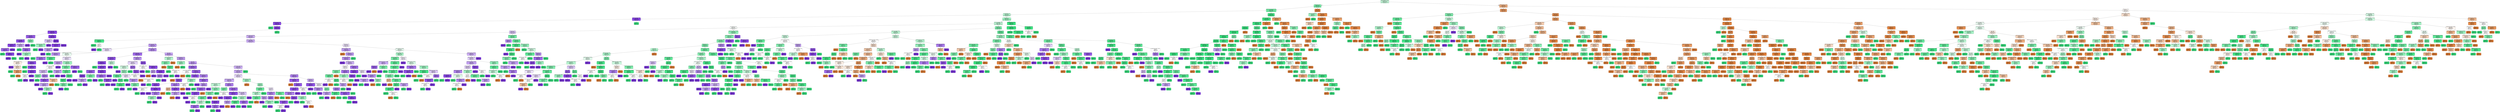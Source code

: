 digraph Tree {
node [shape=box, style="filled, rounded", color="black", fontname="helvetica"] ;
edge [fontname="helvetica"] ;
0 [label="outstanding_debt <= 1485.53\ngini = 0.57\nsamples = 11832\nvalue = [4134, 6441, 1257]\nclass = y[1]", fillcolor="#c4f7d9"] ;
1 [label="interest_rate <= 20.5\ngini = 0.435\nsamples = 7209\nvalue = [743, 5219, 1247]\nclass = y[1]", fillcolor="#7beeab"] ;
0 -> 1 [labeldistance=2.5, labelangle=45, headlabel="True"] ;
2 [label="payment_of_min_amount_Yes <= 0.5\ngini = 0.393\nsamples = 6885\nvalue = [437.0, 5201.0, 1247.0]\nclass = y[1]", fillcolor="#74eda7"] ;
1 -> 2 ;
3 [label="num_credit_card <= 2.5\ngini = 0.537\nsamples = 3544\nvalue = [252, 2053, 1239]\nclass = y[1]", fillcolor="#b9f6d3"] ;
2 -> 3 ;
4 [label="delay_from_due_date <= 19.5\ngini = 0.136\nsamples = 327\nvalue = [0, 24, 303]\nclass = y[2]", fillcolor="#8b49e7"] ;
3 -> 4 ;
5 [label="credit_history_age <= 16.05\ngini = 0.126\nsamples = 325\nvalue = [0, 22, 303]\nclass = y[2]", fillcolor="#8a47e7"] ;
4 -> 5 ;
6 [label="gini = 0.0\nsamples = 2\nvalue = [0, 2, 0]\nclass = y[1]", fillcolor="#39e581"] ;
5 -> 6 ;
7 [label="num_bank_acc <= 6.0\ngini = 0.116\nsamples = 323\nvalue = [0, 20, 303]\nclass = y[2]", fillcolor="#8946e7"] ;
5 -> 7 ;
8 [label="installment_per_month <= 31.26\ngini = 0.106\nsamples = 321\nvalue = [0, 18, 303]\nclass = y[2]", fillcolor="#8845e7"] ;
7 -> 8 ;
9 [label="installment_per_month <= 30.14\ngini = 0.251\nsamples = 95\nvalue = [0.0, 14.0, 81.0]\nclass = y[2]", fillcolor="#975be9"] ;
8 -> 9 ;
10 [label="delay_from_due_date <= 13.5\ngini = 0.184\nsamples = 88\nvalue = [0, 9, 79]\nclass = y[2]", fillcolor="#8f50e8"] ;
9 -> 10 ;
11 [label="outstanding_debt <= 419.64\ngini = 0.102\nsamples = 74\nvalue = [0, 4, 70]\nclass = y[2]", fillcolor="#8844e6"] ;
10 -> 11 ;
12 [label="delay_from_due_date <= 2.5\ngini = 0.298\nsamples = 22\nvalue = [0, 4, 18]\nclass = y[2]", fillcolor="#9d65eb"] ;
11 -> 12 ;
13 [label="gini = 0.0\nsamples = 3\nvalue = [0, 3, 0]\nclass = y[1]", fillcolor="#39e581"] ;
12 -> 13 ;
14 [label="outstanding_debt <= 302.215\ngini = 0.1\nsamples = 19\nvalue = [0, 1, 18]\nclass = y[2]", fillcolor="#8844e6"] ;
12 -> 14 ;
15 [label="gini = 0.0\nsamples = 18\nvalue = [0, 0, 18]\nclass = y[2]", fillcolor="#8139e5"] ;
14 -> 15 ;
16 [label="gini = 0.0\nsamples = 1\nvalue = [0, 1, 0]\nclass = y[1]", fillcolor="#39e581"] ;
14 -> 16 ;
17 [label="gini = 0.0\nsamples = 52\nvalue = [0, 0, 52]\nclass = y[2]", fillcolor="#8139e5"] ;
11 -> 17 ;
18 [label="outstanding_debt <= 767.7\ngini = 0.459\nsamples = 14\nvalue = [0, 5, 9]\nclass = y[2]", fillcolor="#c7a7f3"] ;
10 -> 18 ;
19 [label="gini = 0.0\nsamples = 3\nvalue = [0, 3, 0]\nclass = y[1]", fillcolor="#39e581"] ;
18 -> 19 ;
20 [label="monthly_balance <= 361.92\ngini = 0.298\nsamples = 11\nvalue = [0, 2, 9]\nclass = y[2]", fillcolor="#9d65eb"] ;
18 -> 20 ;
21 [label="gini = 0.0\nsamples = 8\nvalue = [0, 0, 8]\nclass = y[2]", fillcolor="#8139e5"] ;
20 -> 21 ;
22 [label="annual_income <= 33685.666\ngini = 0.444\nsamples = 3\nvalue = [0, 2, 1]\nclass = y[1]", fillcolor="#9cf2c0"] ;
20 -> 22 ;
23 [label="gini = 0.0\nsamples = 2\nvalue = [0, 2, 0]\nclass = y[1]", fillcolor="#39e581"] ;
22 -> 23 ;
24 [label="gini = 0.0\nsamples = 1\nvalue = [0, 0, 1]\nclass = y[2]", fillcolor="#8139e5"] ;
22 -> 24 ;
25 [label="interest_rate <= 4.5\ngini = 0.408\nsamples = 7\nvalue = [0, 5, 2]\nclass = y[1]", fillcolor="#88efb3"] ;
9 -> 25 ;
26 [label="gini = 0.0\nsamples = 2\nvalue = [0, 0, 2]\nclass = y[2]", fillcolor="#8139e5"] ;
25 -> 26 ;
27 [label="gini = 0.0\nsamples = 5\nvalue = [0, 5, 0]\nclass = y[1]", fillcolor="#39e581"] ;
25 -> 27 ;
28 [label="credit_history_age <= 16.4\ngini = 0.035\nsamples = 226\nvalue = [0, 4, 222]\nclass = y[2]", fillcolor="#833de5"] ;
8 -> 28 ;
29 [label="delay_from_due_date <= 6.0\ngini = 0.48\nsamples = 5\nvalue = [0, 2, 3]\nclass = y[2]", fillcolor="#d5bdf6"] ;
28 -> 29 ;
30 [label="installment_per_month <= 119.67\ngini = 0.444\nsamples = 3\nvalue = [0, 2, 1]\nclass = y[1]", fillcolor="#9cf2c0"] ;
29 -> 30 ;
31 [label="gini = 0.0\nsamples = 2\nvalue = [0, 2, 0]\nclass = y[1]", fillcolor="#39e581"] ;
30 -> 31 ;
32 [label="gini = 0.0\nsamples = 1\nvalue = [0, 0, 1]\nclass = y[2]", fillcolor="#8139e5"] ;
30 -> 32 ;
33 [label="gini = 0.0\nsamples = 2\nvalue = [0, 0, 2]\nclass = y[2]", fillcolor="#8139e5"] ;
29 -> 33 ;
34 [label="age <= 23.5\ngini = 0.018\nsamples = 221\nvalue = [0, 2, 219]\nclass = y[2]", fillcolor="#823be5"] ;
28 -> 34 ;
35 [label="annual_income <= 32225.405\ngini = 0.095\nsamples = 40\nvalue = [0, 2, 38]\nclass = y[2]", fillcolor="#8843e6"] ;
34 -> 35 ;
36 [label="annual_income <= 21899.728\ngini = 0.444\nsamples = 6\nvalue = [0, 2, 4]\nclass = y[2]", fillcolor="#c09cf2"] ;
35 -> 36 ;
37 [label="gini = 0.0\nsamples = 4\nvalue = [0, 0, 4]\nclass = y[2]", fillcolor="#8139e5"] ;
36 -> 37 ;
38 [label="gini = 0.0\nsamples = 2\nvalue = [0, 2, 0]\nclass = y[1]", fillcolor="#39e581"] ;
36 -> 38 ;
39 [label="gini = 0.0\nsamples = 34\nvalue = [0, 0, 34]\nclass = y[2]", fillcolor="#8139e5"] ;
35 -> 39 ;
40 [label="gini = 0.0\nsamples = 181\nvalue = [0, 0, 181]\nclass = y[2]", fillcolor="#8139e5"] ;
34 -> 40 ;
41 [label="gini = 0.0\nsamples = 2\nvalue = [0, 2, 0]\nclass = y[1]", fillcolor="#39e581"] ;
7 -> 41 ;
42 [label="gini = 0.0\nsamples = 2\nvalue = [0, 2, 0]\nclass = y[1]", fillcolor="#39e581"] ;
4 -> 42 ;
43 [label="interest_rate <= 12.5\ngini = 0.511\nsamples = 3217\nvalue = [252.0, 2029.0, 936.0]\nclass = y[1]", fillcolor="#a0f3c3"] ;
3 -> 43 ;
44 [label="delay_from_due_date <= 14.5\ngini = 0.559\nsamples = 2678\nvalue = [250.0, 1492.0, 936.0]\nclass = y[1]", fillcolor="#c0f7d7"] ;
43 -> 44 ;
45 [label="num_credit_card <= 5.5\ngini = 0.554\nsamples = 1737\nvalue = [103, 827, 807]\nclass = y[1]", fillcolor="#fbfefc"] ;
44 -> 45 ;
46 [label="num_bank_acc <= 5.5\ngini = 0.528\nsamples = 1184\nvalue = [55, 461, 668]\nclass = y[2]", fillcolor="#dbc6f8"] ;
45 -> 46 ;
47 [label="annual_income <= 14307.558\ngini = 0.513\nsamples = 1057\nvalue = [54, 363, 640]\nclass = y[2]", fillcolor="#cdb0f5"] ;
46 -> 47 ;
48 [label="installment_per_month <= 34.345\ngini = 0.111\nsamples = 17\nvalue = [0, 16, 1]\nclass = y[1]", fillcolor="#45e789"] ;
47 -> 48 ;
49 [label="gini = 0.0\nsamples = 15\nvalue = [0, 15, 0]\nclass = y[1]", fillcolor="#39e581"] ;
48 -> 49 ;
50 [label="age <= 40.5\ngini = 0.5\nsamples = 2\nvalue = [0, 1, 1]\nclass = y[1]", fillcolor="#ffffff"] ;
48 -> 50 ;
51 [label="gini = 0.0\nsamples = 1\nvalue = [0, 0, 1]\nclass = y[2]", fillcolor="#8139e5"] ;
50 -> 51 ;
52 [label="gini = 0.0\nsamples = 1\nvalue = [0, 1, 0]\nclass = y[1]", fillcolor="#39e581"] ;
50 -> 52 ;
53 [label="delay_from_due_date <= 10.5\ngini = 0.508\nsamples = 1040\nvalue = [54, 347, 639]\nclass = y[2]", fillcolor="#caacf4"] ;
47 -> 53 ;
54 [label="credit_history_age <= 18.95\ngini = 0.476\nsamples = 738\nvalue = [33, 219, 486]\nclass = y[2]", fillcolor="#be99f2"] ;
53 -> 54 ;
55 [label="installment_per_month <= 38.76\ngini = 0.535\nsamples = 140\nvalue = [6, 60, 74]\nclass = y[2]", fillcolor="#e9dcfa"] ;
54 -> 55 ;
56 [label="annual_income <= 17097.551\ngini = 0.481\nsamples = 46\nvalue = [4, 11, 31]\nclass = y[2]", fillcolor="#b78ef0"] ;
55 -> 56 ;
57 [label="gini = 0.0\nsamples = 5\nvalue = [0, 5, 0]\nclass = y[1]", fillcolor="#39e581"] ;
56 -> 57 ;
58 [label="installment_per_month <= 14.105\ngini = 0.397\nsamples = 41\nvalue = [4, 6, 31]\nclass = y[2]", fillcolor="#a572ec"] ;
56 -> 58 ;
59 [label="delay_from_due_date <= 4.5\ngini = 0.66\nsamples = 10\nvalue = [4, 3, 3]\nclass = y[0]", fillcolor="#fbede3"] ;
58 -> 59 ;
60 [label="gini = 0.0\nsamples = 3\nvalue = [0, 0, 3]\nclass = y[2]", fillcolor="#8139e5"] ;
59 -> 60 ;
61 [label="num_credit_card <= 3.5\ngini = 0.49\nsamples = 7\nvalue = [4, 3, 0]\nclass = y[0]", fillcolor="#f8e0ce"] ;
59 -> 61 ;
62 [label="gini = 0.0\nsamples = 2\nvalue = [0, 2, 0]\nclass = y[1]", fillcolor="#39e581"] ;
61 -> 62 ;
63 [label="credit_history_age <= 16.05\ngini = 0.32\nsamples = 5\nvalue = [4, 1, 0]\nclass = y[0]", fillcolor="#eca06a"] ;
61 -> 63 ;
64 [label="gini = 0.0\nsamples = 1\nvalue = [0, 1, 0]\nclass = y[1]", fillcolor="#39e581"] ;
63 -> 64 ;
65 [label="gini = 0.0\nsamples = 4\nvalue = [4, 0, 0]\nclass = y[0]", fillcolor="#e58139"] ;
63 -> 65 ;
66 [label="monthly_balance <= 227.195\ngini = 0.175\nsamples = 31\nvalue = [0, 3, 28]\nclass = y[2]", fillcolor="#8e4ee8"] ;
58 -> 66 ;
67 [label="gini = 0.0\nsamples = 1\nvalue = [0, 1, 0]\nclass = y[1]", fillcolor="#39e581"] ;
66 -> 67 ;
68 [label="outstanding_debt <= 140.26\ngini = 0.124\nsamples = 30\nvalue = [0, 2, 28]\nclass = y[2]", fillcolor="#8a47e7"] ;
66 -> 68 ;
69 [label="gini = 0.0\nsamples = 1\nvalue = [0, 1, 0]\nclass = y[1]", fillcolor="#39e581"] ;
68 -> 69 ;
70 [label="annual_income <= 19143.04\ngini = 0.067\nsamples = 29\nvalue = [0, 1, 28]\nclass = y[2]", fillcolor="#8640e6"] ;
68 -> 70 ;
71 [label="interest_rate <= 3.5\ngini = 0.5\nsamples = 2\nvalue = [0, 1, 1]\nclass = y[1]", fillcolor="#ffffff"] ;
70 -> 71 ;
72 [label="gini = 0.0\nsamples = 1\nvalue = [0, 1, 0]\nclass = y[1]", fillcolor="#39e581"] ;
71 -> 72 ;
73 [label="gini = 0.0\nsamples = 1\nvalue = [0, 0, 1]\nclass = y[2]", fillcolor="#8139e5"] ;
71 -> 73 ;
74 [label="gini = 0.0\nsamples = 27\nvalue = [0, 0, 27]\nclass = y[2]", fillcolor="#8139e5"] ;
70 -> 74 ;
75 [label="installment_per_month <= 46.62\ngini = 0.519\nsamples = 94\nvalue = [2, 49, 43]\nclass = y[1]", fillcolor="#e8fcf0"] ;
55 -> 75 ;
76 [label="outstanding_debt <= 247.505\ngini = 0.208\nsamples = 17\nvalue = [0, 15, 2]\nclass = y[1]", fillcolor="#53e892"] ;
75 -> 76 ;
77 [label="gini = 0.0\nsamples = 2\nvalue = [0, 0, 2]\nclass = y[2]", fillcolor="#8139e5"] ;
76 -> 77 ;
78 [label="gini = 0.0\nsamples = 15\nvalue = [0, 15, 0]\nclass = y[1]", fillcolor="#39e581"] ;
76 -> 78 ;
79 [label="annual_income <= 44952.551\ngini = 0.521\nsamples = 77\nvalue = [2, 34, 41]\nclass = y[2]", fillcolor="#eadffb"] ;
75 -> 79 ;
80 [label="annual_income <= 37289.08\ngini = 0.484\nsamples = 48\nvalue = [2, 15, 31]\nclass = y[2]", fillcolor="#c29ff2"] ;
79 -> 80 ;
81 [label="annual_income <= 36184.5\ngini = 0.557\nsamples = 32\nvalue = [2, 15, 15]\nclass = y[1]", fillcolor="#ffffff"] ;
80 -> 81 ;
82 [label="delay_from_due_date <= 4.0\ngini = 0.541\nsamples = 26\nvalue = [2.0, 9.0, 15.0]\nclass = y[2]", fillcolor="#d3b9f6"] ;
81 -> 82 ;
83 [label="num_bank_acc <= 2.5\ngini = 0.375\nsamples = 8\nvalue = [0, 6, 2]\nclass = y[1]", fillcolor="#7beeab"] ;
82 -> 83 ;
84 [label="gini = 0.0\nsamples = 2\nvalue = [0, 0, 2]\nclass = y[2]", fillcolor="#8139e5"] ;
83 -> 84 ;
85 [label="gini = 0.0\nsamples = 6\nvalue = [0, 6, 0]\nclass = y[1]", fillcolor="#39e581"] ;
83 -> 85 ;
86 [label="interest_rate <= 11.0\ngini = 0.438\nsamples = 18\nvalue = [2, 3, 13]\nclass = y[2]", fillcolor="#ab7bee"] ;
82 -> 86 ;
87 [label="outstanding_debt <= 794.805\ngini = 0.231\nsamples = 15\nvalue = [0, 2, 13]\nclass = y[2]", fillcolor="#9457e9"] ;
86 -> 87 ;
88 [label="gini = 0.0\nsamples = 9\nvalue = [0, 0, 9]\nclass = y[2]", fillcolor="#8139e5"] ;
87 -> 88 ;
89 [label="annual_income <= 30671.235\ngini = 0.444\nsamples = 6\nvalue = [0, 2, 4]\nclass = y[2]", fillcolor="#c09cf2"] ;
87 -> 89 ;
90 [label="gini = 0.0\nsamples = 3\nvalue = [0, 0, 3]\nclass = y[2]", fillcolor="#8139e5"] ;
89 -> 90 ;
91 [label="monthly_balance <= 372.02\ngini = 0.444\nsamples = 3\nvalue = [0, 2, 1]\nclass = y[1]", fillcolor="#9cf2c0"] ;
89 -> 91 ;
92 [label="gini = 0.0\nsamples = 2\nvalue = [0, 2, 0]\nclass = y[1]", fillcolor="#39e581"] ;
91 -> 92 ;
93 [label="gini = 0.0\nsamples = 1\nvalue = [0, 0, 1]\nclass = y[2]", fillcolor="#8139e5"] ;
91 -> 93 ;
94 [label="credit_history_age <= 18.25\ngini = 0.444\nsamples = 3\nvalue = [2, 1, 0]\nclass = y[0]", fillcolor="#f2c09c"] ;
86 -> 94 ;
95 [label="gini = 0.0\nsamples = 2\nvalue = [2, 0, 0]\nclass = y[0]", fillcolor="#e58139"] ;
94 -> 95 ;
96 [label="gini = 0.0\nsamples = 1\nvalue = [0, 1, 0]\nclass = y[1]", fillcolor="#39e581"] ;
94 -> 96 ;
97 [label="gini = 0.0\nsamples = 6\nvalue = [0, 6, 0]\nclass = y[1]", fillcolor="#39e581"] ;
81 -> 97 ;
98 [label="gini = 0.0\nsamples = 16\nvalue = [0, 0, 16]\nclass = y[2]", fillcolor="#8139e5"] ;
80 -> 98 ;
99 [label="installment_per_month <= 217.4\ngini = 0.452\nsamples = 29\nvalue = [0, 19, 10]\nclass = y[1]", fillcolor="#a1f3c3"] ;
79 -> 99 ;
100 [label="credit_history_age <= 16.35\ngini = 0.34\nsamples = 23\nvalue = [0, 18, 5]\nclass = y[1]", fillcolor="#70eca4"] ;
99 -> 100 ;
101 [label="credit_history_age <= 16.155\ngini = 0.444\nsamples = 3\nvalue = [0, 1, 2]\nclass = y[2]", fillcolor="#c09cf2"] ;
100 -> 101 ;
102 [label="gini = 0.0\nsamples = 1\nvalue = [0, 1, 0]\nclass = y[1]", fillcolor="#39e581"] ;
101 -> 102 ;
103 [label="gini = 0.0\nsamples = 2\nvalue = [0, 0, 2]\nclass = y[2]", fillcolor="#8139e5"] ;
101 -> 103 ;
104 [label="outstanding_debt <= 100.13\ngini = 0.255\nsamples = 20\nvalue = [0, 17, 3]\nclass = y[1]", fillcolor="#5cea97"] ;
100 -> 104 ;
105 [label="gini = 0.0\nsamples = 1\nvalue = [0, 0, 1]\nclass = y[2]", fillcolor="#8139e5"] ;
104 -> 105 ;
106 [label="interest_rate <= 11.0\ngini = 0.188\nsamples = 19\nvalue = [0, 17, 2]\nclass = y[1]", fillcolor="#50e890"] ;
104 -> 106 ;
107 [label="interest_rate <= 3.0\ngini = 0.105\nsamples = 18\nvalue = [0, 17, 1]\nclass = y[1]", fillcolor="#45e788"] ;
106 -> 107 ;
108 [label="num_credit_card <= 4.0\ngini = 0.375\nsamples = 4\nvalue = [0, 3, 1]\nclass = y[1]", fillcolor="#7beeab"] ;
107 -> 108 ;
109 [label="gini = 0.0\nsamples = 1\nvalue = [0, 0, 1]\nclass = y[2]", fillcolor="#8139e5"] ;
108 -> 109 ;
110 [label="gini = 0.0\nsamples = 3\nvalue = [0, 3, 0]\nclass = y[1]", fillcolor="#39e581"] ;
108 -> 110 ;
111 [label="gini = 0.0\nsamples = 14\nvalue = [0, 14, 0]\nclass = y[1]", fillcolor="#39e581"] ;
107 -> 111 ;
112 [label="gini = 0.0\nsamples = 1\nvalue = [0, 0, 1]\nclass = y[2]", fillcolor="#8139e5"] ;
106 -> 112 ;
113 [label="outstanding_debt <= 1310.255\ngini = 0.278\nsamples = 6\nvalue = [0, 1, 5]\nclass = y[2]", fillcolor="#9a61ea"] ;
99 -> 113 ;
114 [label="gini = 0.0\nsamples = 5\nvalue = [0, 0, 5]\nclass = y[2]", fillcolor="#8139e5"] ;
113 -> 114 ;
115 [label="gini = 0.0\nsamples = 1\nvalue = [0, 1, 0]\nclass = y[1]", fillcolor="#39e581"] ;
113 -> 115 ;
116 [label="outstanding_debt <= 490.18\ngini = 0.453\nsamples = 598\nvalue = [27, 159, 412]\nclass = y[2]", fillcolor="#b68df0"] ;
54 -> 116 ;
117 [label="installment_per_month <= 59.66\ngini = 0.322\nsamples = 211\nvalue = [2, 40, 169]\nclass = y[2]", fillcolor="#a06aeb"] ;
116 -> 117 ;
118 [label="credit_history_age <= 32.65\ngini = 0.193\nsamples = 120\nvalue = [0, 13, 107]\nclass = y[2]", fillcolor="#9051e8"] ;
117 -> 118 ;
119 [label="outstanding_debt <= 14.755\ngini = 0.119\nsamples = 110\nvalue = [0.0, 7.0, 103.0]\nclass = y[2]", fillcolor="#8a46e7"] ;
118 -> 119 ;
120 [label="gini = 0.0\nsamples = 1\nvalue = [0, 1, 0]\nclass = y[1]", fillcolor="#39e581"] ;
119 -> 120 ;
121 [label="annual_income <= 18330.91\ngini = 0.104\nsamples = 109\nvalue = [0, 6, 103]\nclass = y[2]", fillcolor="#8845e7"] ;
119 -> 121 ;
122 [label="annual_income <= 17671.263\ngini = 0.26\nsamples = 26\nvalue = [0, 4, 22]\nclass = y[2]", fillcolor="#985dea"] ;
121 -> 122 ;
123 [label="interest_rate <= 9.5\ngini = 0.087\nsamples = 22\nvalue = [0, 1, 21]\nclass = y[2]", fillcolor="#8742e6"] ;
122 -> 123 ;
124 [label="gini = 0.0\nsamples = 19\nvalue = [0, 0, 19]\nclass = y[2]", fillcolor="#8139e5"] ;
123 -> 124 ;
125 [label="monthly_balance <= 318.405\ngini = 0.444\nsamples = 3\nvalue = [0, 1, 2]\nclass = y[2]", fillcolor="#c09cf2"] ;
123 -> 125 ;
126 [label="gini = 0.0\nsamples = 1\nvalue = [0, 1, 0]\nclass = y[1]", fillcolor="#39e581"] ;
125 -> 126 ;
127 [label="gini = 0.0\nsamples = 2\nvalue = [0, 0, 2]\nclass = y[2]", fillcolor="#8139e5"] ;
125 -> 127 ;
128 [label="outstanding_debt <= 306.595\ngini = 0.375\nsamples = 4\nvalue = [0, 3, 1]\nclass = y[1]", fillcolor="#7beeab"] ;
122 -> 128 ;
129 [label="gini = 0.0\nsamples = 3\nvalue = [0, 3, 0]\nclass = y[1]", fillcolor="#39e581"] ;
128 -> 129 ;
130 [label="gini = 0.0\nsamples = 1\nvalue = [0, 0, 1]\nclass = y[2]", fillcolor="#8139e5"] ;
128 -> 130 ;
131 [label="delay_from_due_date <= 1.5\ngini = 0.047\nsamples = 83\nvalue = [0, 2, 81]\nclass = y[2]", fillcolor="#843ee6"] ;
121 -> 131 ;
132 [label="installment_per_month <= 16.725\ngini = 0.32\nsamples = 10\nvalue = [0, 2, 8]\nclass = y[2]", fillcolor="#a06aec"] ;
131 -> 132 ;
133 [label="gini = 0.0\nsamples = 1\nvalue = [0, 1, 0]\nclass = y[1]", fillcolor="#39e581"] ;
132 -> 133 ;
134 [label="credit_history_age <= 22.85\ngini = 0.198\nsamples = 9\nvalue = [0, 1, 8]\nclass = y[2]", fillcolor="#9152e8"] ;
132 -> 134 ;
135 [label="gini = 0.0\nsamples = 1\nvalue = [0, 1, 0]\nclass = y[1]", fillcolor="#39e581"] ;
134 -> 135 ;
136 [label="gini = 0.0\nsamples = 8\nvalue = [0, 0, 8]\nclass = y[2]", fillcolor="#8139e5"] ;
134 -> 136 ;
137 [label="gini = 0.0\nsamples = 73\nvalue = [0, 0, 73]\nclass = y[2]", fillcolor="#8139e5"] ;
131 -> 137 ;
138 [label="num_bank_acc <= 2.5\ngini = 0.48\nsamples = 10\nvalue = [0, 6, 4]\nclass = y[1]", fillcolor="#bdf6d5"] ;
118 -> 138 ;
139 [label="gini = 0.0\nsamples = 4\nvalue = [0, 0, 4]\nclass = y[2]", fillcolor="#8139e5"] ;
138 -> 139 ;
140 [label="gini = 0.0\nsamples = 6\nvalue = [0, 6, 0]\nclass = y[1]", fillcolor="#39e581"] ;
138 -> 140 ;
141 [label="outstanding_debt <= 350.72\ngini = 0.447\nsamples = 91\nvalue = [2, 27, 62]\nclass = y[2]", fillcolor="#ba93f1"] ;
117 -> 141 ;
142 [label="installment_per_month <= 159.605\ngini = 0.51\nsamples = 56\nvalue = [1, 24, 31]\nclass = y[2]", fillcolor="#e3d4f9"] ;
141 -> 142 ;
143 [label="outstanding_debt <= 15.075\ngini = 0.491\nsamples = 37\nvalue = [0, 21, 16]\nclass = y[1]", fillcolor="#d0f9e1"] ;
142 -> 143 ;
144 [label="gini = 0.0\nsamples = 6\nvalue = [0, 0, 6]\nclass = y[2]", fillcolor="#8139e5"] ;
143 -> 144 ;
145 [label="interest_rate <= 5.5\ngini = 0.437\nsamples = 31\nvalue = [0, 21, 10]\nclass = y[1]", fillcolor="#97f1bd"] ;
143 -> 145 ;
146 [label="monthly_balance <= 179.245\ngini = 0.278\nsamples = 18\nvalue = [0, 15, 3]\nclass = y[1]", fillcolor="#61ea9a"] ;
145 -> 146 ;
147 [label="gini = 0.0\nsamples = 1\nvalue = [0, 0, 1]\nclass = y[2]", fillcolor="#8139e5"] ;
146 -> 147 ;
148 [label="age <= 21.5\ngini = 0.208\nsamples = 17\nvalue = [0, 15, 2]\nclass = y[1]", fillcolor="#53e892"] ;
146 -> 148 ;
149 [label="gini = 0.0\nsamples = 1\nvalue = [0, 0, 1]\nclass = y[2]", fillcolor="#8139e5"] ;
148 -> 149 ;
150 [label="monthly_balance <= 654.465\ngini = 0.117\nsamples = 16\nvalue = [0, 15, 1]\nclass = y[1]", fillcolor="#46e789"] ;
148 -> 150 ;
151 [label="gini = 0.0\nsamples = 15\nvalue = [0, 15, 0]\nclass = y[1]", fillcolor="#39e581"] ;
150 -> 151 ;
152 [label="gini = 0.0\nsamples = 1\nvalue = [0, 0, 1]\nclass = y[2]", fillcolor="#8139e5"] ;
150 -> 152 ;
153 [label="delay_from_due_date <= 2.5\ngini = 0.497\nsamples = 13\nvalue = [0, 6, 7]\nclass = y[2]", fillcolor="#ede3fb"] ;
145 -> 153 ;
154 [label="gini = 0.0\nsamples = 3\nvalue = [0, 3, 0]\nclass = y[1]", fillcolor="#39e581"] ;
153 -> 154 ;
155 [label="annual_income <= 57317.291\ngini = 0.42\nsamples = 10\nvalue = [0, 3, 7]\nclass = y[2]", fillcolor="#b78ef0"] ;
153 -> 155 ;
156 [label="gini = 0.0\nsamples = 6\nvalue = [0, 0, 6]\nclass = y[2]", fillcolor="#8139e5"] ;
155 -> 156 ;
157 [label="credit_history_age <= 31.65\ngini = 0.375\nsamples = 4\nvalue = [0, 3, 1]\nclass = y[1]", fillcolor="#7beeab"] ;
155 -> 157 ;
158 [label="gini = 0.0\nsamples = 3\nvalue = [0, 3, 0]\nclass = y[1]", fillcolor="#39e581"] ;
157 -> 158 ;
159 [label="gini = 0.0\nsamples = 1\nvalue = [0, 0, 1]\nclass = y[2]", fillcolor="#8139e5"] ;
157 -> 159 ;
160 [label="age <= 22.0\ngini = 0.349\nsamples = 19\nvalue = [1, 3, 15]\nclass = y[2]", fillcolor="#a06aec"] ;
142 -> 160 ;
161 [label="gini = 0.0\nsamples = 2\nvalue = [0, 2, 0]\nclass = y[1]", fillcolor="#39e581"] ;
160 -> 161 ;
162 [label="interest_rate <= 2.0\ngini = 0.215\nsamples = 17\nvalue = [1, 1, 15]\nclass = y[2]", fillcolor="#9152e8"] ;
160 -> 162 ;
163 [label="outstanding_debt <= 131.005\ngini = 0.667\nsamples = 3\nvalue = [1, 1, 1]\nclass = y[0]", fillcolor="#ffffff"] ;
162 -> 163 ;
164 [label="gini = 0.0\nsamples = 1\nvalue = [1, 0, 0]\nclass = y[0]", fillcolor="#e58139"] ;
163 -> 164 ;
165 [label="installment_per_month <= 199.655\ngini = 0.5\nsamples = 2\nvalue = [0, 1, 1]\nclass = y[1]", fillcolor="#ffffff"] ;
163 -> 165 ;
166 [label="gini = 0.0\nsamples = 1\nvalue = [0, 0, 1]\nclass = y[2]", fillcolor="#8139e5"] ;
165 -> 166 ;
167 [label="gini = 0.0\nsamples = 1\nvalue = [0, 1, 0]\nclass = y[1]", fillcolor="#39e581"] ;
165 -> 167 ;
168 [label="gini = 0.0\nsamples = 14\nvalue = [0, 0, 14]\nclass = y[2]", fillcolor="#8139e5"] ;
162 -> 168 ;
169 [label="age <= 21.0\ngini = 0.207\nsamples = 35\nvalue = [1, 3, 31]\nclass = y[2]", fillcolor="#9152e8"] ;
141 -> 169 ;
170 [label="monthly_balance <= 509.75\ngini = 0.5\nsamples = 4\nvalue = [0, 2, 2]\nclass = y[1]", fillcolor="#ffffff"] ;
169 -> 170 ;
171 [label="gini = 0.0\nsamples = 2\nvalue = [0, 0, 2]\nclass = y[2]", fillcolor="#8139e5"] ;
170 -> 171 ;
172 [label="gini = 0.0\nsamples = 2\nvalue = [0, 2, 0]\nclass = y[1]", fillcolor="#39e581"] ;
170 -> 172 ;
173 [label="outstanding_debt <= 356.905\ngini = 0.123\nsamples = 31\nvalue = [1, 1, 29]\nclass = y[2]", fillcolor="#8946e7"] ;
169 -> 173 ;
174 [label="age <= 32.5\ngini = 0.444\nsamples = 3\nvalue = [1, 0, 2]\nclass = y[2]", fillcolor="#c09cf2"] ;
173 -> 174 ;
175 [label="gini = 0.0\nsamples = 1\nvalue = [1, 0, 0]\nclass = y[0]", fillcolor="#e58139"] ;
174 -> 175 ;
176 [label="gini = 0.0\nsamples = 2\nvalue = [0, 0, 2]\nclass = y[2]", fillcolor="#8139e5"] ;
174 -> 176 ;
177 [label="credit_history_age <= 22.605\ngini = 0.069\nsamples = 28\nvalue = [0, 1, 27]\nclass = y[2]", fillcolor="#8640e6"] ;
173 -> 177 ;
178 [label="interest_rate <= 6.0\ngini = 0.375\nsamples = 4\nvalue = [0, 1, 3]\nclass = y[2]", fillcolor="#ab7bee"] ;
177 -> 178 ;
179 [label="gini = 0.0\nsamples = 1\nvalue = [0, 1, 0]\nclass = y[1]", fillcolor="#39e581"] ;
178 -> 179 ;
180 [label="gini = 0.0\nsamples = 3\nvalue = [0, 0, 3]\nclass = y[2]", fillcolor="#8139e5"] ;
178 -> 180 ;
181 [label="gini = 0.0\nsamples = 24\nvalue = [0, 0, 24]\nclass = y[2]", fillcolor="#8139e5"] ;
177 -> 181 ;
182 [label="age <= 20.5\ngini = 0.507\nsamples = 387\nvalue = [25.0, 119.0, 243.0]\nclass = y[2]", fillcolor="#c5a3f3"] ;
116 -> 182 ;
183 [label="annual_income <= 81934.707\ngini = 0.542\nsamples = 12\nvalue = [4, 7, 1]\nclass = y[1]", fillcolor="#b5f5d0"] ;
182 -> 183 ;
184 [label="monthly_balance <= 317.625\ngini = 0.46\nsamples = 10\nvalue = [2, 7, 1]\nclass = y[1]", fillcolor="#83efb0"] ;
183 -> 184 ;
185 [label="gini = 0.0\nsamples = 2\nvalue = [2, 0, 0]\nclass = y[0]", fillcolor="#e58139"] ;
184 -> 185 ;
186 [label="interest_rate <= 10.0\ngini = 0.219\nsamples = 8\nvalue = [0, 7, 1]\nclass = y[1]", fillcolor="#55e993"] ;
184 -> 186 ;
187 [label="gini = 0.0\nsamples = 6\nvalue = [0, 6, 0]\nclass = y[1]", fillcolor="#39e581"] ;
186 -> 187 ;
188 [label="credit_history_age <= 25.95\ngini = 0.5\nsamples = 2\nvalue = [0, 1, 1]\nclass = y[1]", fillcolor="#ffffff"] ;
186 -> 188 ;
189 [label="gini = 0.0\nsamples = 1\nvalue = [0, 1, 0]\nclass = y[1]", fillcolor="#39e581"] ;
188 -> 189 ;
190 [label="gini = 0.0\nsamples = 1\nvalue = [0, 0, 1]\nclass = y[2]", fillcolor="#8139e5"] ;
188 -> 190 ;
191 [label="gini = 0.0\nsamples = 2\nvalue = [2, 0, 0]\nclass = y[0]", fillcolor="#e58139"] ;
183 -> 191 ;
192 [label="outstanding_debt <= 517.15\ngini = 0.491\nsamples = 375\nvalue = [21.0, 112.0, 242.0]\nclass = y[2]", fillcolor="#c19df2"] ;
182 -> 192 ;
193 [label="credit_history_age <= 23.25\ngini = 0.444\nsamples = 9\nvalue = [3, 6, 0]\nclass = y[1]", fillcolor="#9cf2c0"] ;
192 -> 193 ;
194 [label="gini = 0.0\nsamples = 3\nvalue = [3, 0, 0]\nclass = y[0]", fillcolor="#e58139"] ;
193 -> 194 ;
195 [label="gini = 0.0\nsamples = 6\nvalue = [0, 6, 0]\nclass = y[1]", fillcolor="#39e581"] ;
193 -> 195 ;
196 [label="age <= 30.5\ngini = 0.477\nsamples = 366\nvalue = [18.0, 106.0, 242.0]\nclass = y[2]", fillcolor="#bd97f1"] ;
192 -> 196 ;
197 [label="credit_history_age <= 19.505\ngini = 0.334\nsamples = 101\nvalue = [6.0, 14.0, 81.0]\nclass = y[2]", fillcolor="#9e67eb"] ;
196 -> 197 ;
198 [label="annual_income <= 88910.652\ngini = 0.5\nsamples = 2\nvalue = [1, 1, 0]\nclass = y[0]", fillcolor="#ffffff"] ;
197 -> 198 ;
199 [label="gini = 0.0\nsamples = 1\nvalue = [1, 0, 0]\nclass = y[0]", fillcolor="#e58139"] ;
198 -> 199 ;
200 [label="gini = 0.0\nsamples = 1\nvalue = [0, 1, 0]\nclass = y[1]", fillcolor="#39e581"] ;
198 -> 200 ;
201 [label="outstanding_debt <= 991.315\ngini = 0.311\nsamples = 99\nvalue = [5.0, 13.0, 81.0]\nclass = y[2]", fillcolor="#9b62ea"] ;
197 -> 201 ;
202 [label="credit_history_age <= 20.6\ngini = 0.233\nsamples = 62\nvalue = [4, 4, 54]\nclass = y[2]", fillcolor="#9254e9"] ;
201 -> 202 ;
203 [label="gini = 0.0\nsamples = 1\nvalue = [1, 0, 0]\nclass = y[0]", fillcolor="#e58139"] ;
202 -> 203 ;
204 [label="num_bank_acc <= 4.5\ngini = 0.21\nsamples = 61\nvalue = [3, 4, 54]\nclass = y[2]", fillcolor="#9051e8"] ;
202 -> 204 ;
205 [label="credit_history_age <= 21.6\ngini = 0.122\nsamples = 46\nvalue = [0, 3, 43]\nclass = y[2]", fillcolor="#8a47e7"] ;
204 -> 205 ;
206 [label="annual_income <= 65725.092\ngini = 0.5\nsamples = 2\nvalue = [0, 1, 1]\nclass = y[1]", fillcolor="#ffffff"] ;
205 -> 206 ;
207 [label="gini = 0.0\nsamples = 1\nvalue = [0, 1, 0]\nclass = y[1]", fillcolor="#39e581"] ;
206 -> 207 ;
208 [label="gini = 0.0\nsamples = 1\nvalue = [0, 0, 1]\nclass = y[2]", fillcolor="#8139e5"] ;
206 -> 208 ;
209 [label="installment_per_month <= 113.825\ngini = 0.087\nsamples = 44\nvalue = [0, 2, 42]\nclass = y[2]", fillcolor="#8742e6"] ;
205 -> 209 ;
210 [label="gini = 0.0\nsamples = 36\nvalue = [0, 0, 36]\nclass = y[2]", fillcolor="#8139e5"] ;
209 -> 210 ;
211 [label="monthly_balance <= 387.38\ngini = 0.375\nsamples = 8\nvalue = [0, 2, 6]\nclass = y[2]", fillcolor="#ab7bee"] ;
209 -> 211 ;
212 [label="credit_history_age <= 28.655\ngini = 0.444\nsamples = 3\nvalue = [0, 2, 1]\nclass = y[1]", fillcolor="#9cf2c0"] ;
211 -> 212 ;
213 [label="gini = 0.0\nsamples = 2\nvalue = [0, 2, 0]\nclass = y[1]", fillcolor="#39e581"] ;
212 -> 213 ;
214 [label="gini = 0.0\nsamples = 1\nvalue = [0, 0, 1]\nclass = y[2]", fillcolor="#8139e5"] ;
212 -> 214 ;
215 [label="gini = 0.0\nsamples = 5\nvalue = [0, 0, 5]\nclass = y[2]", fillcolor="#8139e5"] ;
211 -> 215 ;
216 [label="annual_income <= 30777.359\ngini = 0.418\nsamples = 15\nvalue = [3, 1, 11]\nclass = y[2]", fillcolor="#ab7bee"] ;
204 -> 216 ;
217 [label="age <= 26.0\ngini = 0.444\nsamples = 3\nvalue = [2, 1, 0]\nclass = y[0]", fillcolor="#f2c09c"] ;
216 -> 217 ;
218 [label="gini = 0.0\nsamples = 2\nvalue = [2, 0, 0]\nclass = y[0]", fillcolor="#e58139"] ;
217 -> 218 ;
219 [label="gini = 0.0\nsamples = 1\nvalue = [0, 1, 0]\nclass = y[1]", fillcolor="#39e581"] ;
217 -> 219 ;
220 [label="delay_from_due_date <= 3.5\ngini = 0.153\nsamples = 12\nvalue = [1, 0, 11]\nclass = y[2]", fillcolor="#8c4be7"] ;
216 -> 220 ;
221 [label="monthly_balance <= 270.245\ngini = 0.444\nsamples = 3\nvalue = [1, 0, 2]\nclass = y[2]", fillcolor="#c09cf2"] ;
220 -> 221 ;
222 [label="gini = 0.0\nsamples = 1\nvalue = [1, 0, 0]\nclass = y[0]", fillcolor="#e58139"] ;
221 -> 222 ;
223 [label="gini = 0.0\nsamples = 2\nvalue = [0, 0, 2]\nclass = y[2]", fillcolor="#8139e5"] ;
221 -> 223 ;
224 [label="gini = 0.0\nsamples = 9\nvalue = [0, 0, 9]\nclass = y[2]", fillcolor="#8139e5"] ;
220 -> 224 ;
225 [label="outstanding_debt <= 1040.9\ngini = 0.408\nsamples = 37\nvalue = [1, 9, 27]\nclass = y[2]", fillcolor="#ae80ee"] ;
201 -> 225 ;
226 [label="monthly_balance <= 334.41\ngini = 0.56\nsamples = 5\nvalue = [1, 3, 1]\nclass = y[1]", fillcolor="#9cf2c0"] ;
225 -> 226 ;
227 [label="delay_from_due_date <= 7.5\ngini = 0.5\nsamples = 2\nvalue = [1, 0, 1]\nclass = y[0]", fillcolor="#ffffff"] ;
226 -> 227 ;
228 [label="gini = 0.0\nsamples = 1\nvalue = [1, 0, 0]\nclass = y[0]", fillcolor="#e58139"] ;
227 -> 228 ;
229 [label="gini = 0.0\nsamples = 1\nvalue = [0, 0, 1]\nclass = y[2]", fillcolor="#8139e5"] ;
227 -> 229 ;
230 [label="gini = 0.0\nsamples = 3\nvalue = [0, 3, 0]\nclass = y[1]", fillcolor="#39e581"] ;
226 -> 230 ;
231 [label="outstanding_debt <= 1166.845\ngini = 0.305\nsamples = 32\nvalue = [0, 6, 26]\nclass = y[2]", fillcolor="#9e67eb"] ;
225 -> 231 ;
232 [label="gini = 0.0\nsamples = 12\nvalue = [0, 0, 12]\nclass = y[2]", fillcolor="#8139e5"] ;
231 -> 232 ;
233 [label="num_credit_card <= 3.5\ngini = 0.42\nsamples = 20\nvalue = [0, 6, 14]\nclass = y[2]", fillcolor="#b78ef0"] ;
231 -> 233 ;
234 [label="gini = 0.0\nsamples = 3\nvalue = [0, 3, 0]\nclass = y[1]", fillcolor="#39e581"] ;
233 -> 234 ;
235 [label="outstanding_debt <= 1188.345\ngini = 0.291\nsamples = 17\nvalue = [0, 3, 14]\nclass = y[2]", fillcolor="#9c63eb"] ;
233 -> 235 ;
236 [label="gini = 0.0\nsamples = 2\nvalue = [0, 2, 0]\nclass = y[1]", fillcolor="#39e581"] ;
235 -> 236 ;
237 [label="delay_from_due_date <= 9.5\ngini = 0.124\nsamples = 15\nvalue = [0, 1, 14]\nclass = y[2]", fillcolor="#8a47e7"] ;
235 -> 237 ;
238 [label="gini = 0.0\nsamples = 13\nvalue = [0, 0, 13]\nclass = y[2]", fillcolor="#8139e5"] ;
237 -> 238 ;
239 [label="annual_income <= 33907.775\ngini = 0.5\nsamples = 2\nvalue = [0, 1, 1]\nclass = y[1]", fillcolor="#ffffff"] ;
237 -> 239 ;
240 [label="gini = 0.0\nsamples = 1\nvalue = [0, 0, 1]\nclass = y[2]", fillcolor="#8139e5"] ;
239 -> 240 ;
241 [label="gini = 0.0\nsamples = 1\nvalue = [0, 1, 0]\nclass = y[1]", fillcolor="#39e581"] ;
239 -> 241 ;
242 [label="annual_income <= 95752.426\ngini = 0.508\nsamples = 265\nvalue = [12, 92, 161]\nclass = y[2]", fillcolor="#cdb0f5"] ;
196 -> 242 ;
243 [label="monthly_balance <= 379.315\ngini = 0.501\nsamples = 259\nvalue = [12, 86, 161]\nclass = y[2]", fillcolor="#c8a9f4"] ;
242 -> 243 ;
244 [label="monthly_balance <= 333.06\ngini = 0.55\nsamples = 142\nvalue = [9, 58, 75]\nclass = y[2]", fillcolor="#e6d7fa"] ;
243 -> 244 ;
245 [label="installment_per_month <= 26.005\ngini = 0.494\nsamples = 102\nvalue = [4, 34, 64]\nclass = y[2]", fillcolor="#c7a8f4"] ;
244 -> 245 ;
246 [label="installment_per_month <= 14.94\ngini = 0.54\nsamples = 30\nvalue = [2, 17, 11]\nclass = y[1]", fillcolor="#c0f7d7"] ;
245 -> 246 ;
247 [label="gini = 0.0\nsamples = 5\nvalue = [0, 0, 5]\nclass = y[2]", fillcolor="#8139e5"] ;
246 -> 247 ;
248 [label="delay_from_due_date <= 1.5\ngini = 0.474\nsamples = 25\nvalue = [2, 17, 6]\nclass = y[1]", fillcolor="#8cf0b6"] ;
246 -> 248 ;
249 [label="gini = 0.0\nsamples = 2\nvalue = [2, 0, 0]\nclass = y[0]", fillcolor="#e58139"] ;
248 -> 249 ;
250 [label="monthly_balance <= 322.66\ngini = 0.386\nsamples = 23\nvalue = [0, 17, 6]\nclass = y[1]", fillcolor="#7feead"] ;
248 -> 250 ;
251 [label="annual_income <= 17481.659\ngini = 0.308\nsamples = 21\nvalue = [0, 17, 4]\nclass = y[1]", fillcolor="#68eb9f"] ;
250 -> 251 ;
252 [label="delay_from_due_date <= 6.5\ngini = 0.48\nsamples = 10\nvalue = [0, 6, 4]\nclass = y[1]", fillcolor="#bdf6d5"] ;
251 -> 252 ;
253 [label="monthly_balance <= 245.235\ngini = 0.32\nsamples = 5\nvalue = [0, 1, 4]\nclass = y[2]", fillcolor="#a06aec"] ;
252 -> 253 ;
254 [label="gini = 0.0\nsamples = 1\nvalue = [0, 1, 0]\nclass = y[1]", fillcolor="#39e581"] ;
253 -> 254 ;
255 [label="gini = 0.0\nsamples = 4\nvalue = [0, 0, 4]\nclass = y[2]", fillcolor="#8139e5"] ;
253 -> 255 ;
256 [label="gini = 0.0\nsamples = 5\nvalue = [0, 5, 0]\nclass = y[1]", fillcolor="#39e581"] ;
252 -> 256 ;
257 [label="gini = 0.0\nsamples = 11\nvalue = [0, 11, 0]\nclass = y[1]", fillcolor="#39e581"] ;
251 -> 257 ;
258 [label="gini = 0.0\nsamples = 2\nvalue = [0, 0, 2]\nclass = y[2]", fillcolor="#8139e5"] ;
250 -> 258 ;
259 [label="monthly_balance <= 207.555\ngini = 0.402\nsamples = 72\nvalue = [2, 17, 53]\nclass = y[2]", fillcolor="#ad7dee"] ;
245 -> 259 ;
260 [label="num_bank_acc <= 3.0\ngini = 0.449\nsamples = 7\nvalue = [1, 5, 1]\nclass = y[1]", fillcolor="#7beeab"] ;
259 -> 260 ;
261 [label="gini = 0.0\nsamples = 5\nvalue = [0, 5, 0]\nclass = y[1]", fillcolor="#39e581"] ;
260 -> 261 ;
262 [label="annual_income <= 34417.379\ngini = 0.5\nsamples = 2\nvalue = [1, 0, 1]\nclass = y[0]", fillcolor="#ffffff"] ;
260 -> 262 ;
263 [label="gini = 0.0\nsamples = 1\nvalue = [1, 0, 0]\nclass = y[0]", fillcolor="#e58139"] ;
262 -> 263 ;
264 [label="gini = 0.0\nsamples = 1\nvalue = [0, 0, 1]\nclass = y[2]", fillcolor="#8139e5"] ;
262 -> 264 ;
265 [label="annual_income <= 31801.495\ngini = 0.326\nsamples = 65\nvalue = [1, 12, 52]\nclass = y[2]", fillcolor="#a06aeb"] ;
259 -> 265 ;
266 [label="outstanding_debt <= 1460.445\ngini = 0.172\nsamples = 43\nvalue = [1, 3, 39]\nclass = y[2]", fillcolor="#8e4de8"] ;
265 -> 266 ;
267 [label="annual_income <= 31025.81\ngini = 0.135\nsamples = 42\nvalue = [1, 2, 39]\nclass = y[2]", fillcolor="#8a48e7"] ;
266 -> 267 ;
268 [label="credit_history_age <= 28.9\ngini = 0.097\nsamples = 39\nvalue = [0, 2, 37]\nclass = y[2]", fillcolor="#8844e6"] ;
267 -> 268 ;
269 [label="gini = 0.0\nsamples = 29\nvalue = [0, 0, 29]\nclass = y[2]", fillcolor="#8139e5"] ;
268 -> 269 ;
270 [label="num_credit_card <= 4.5\ngini = 0.32\nsamples = 10\nvalue = [0, 2, 8]\nclass = y[2]", fillcolor="#a06aec"] ;
268 -> 270 ;
271 [label="gini = 0.0\nsamples = 2\nvalue = [0, 2, 0]\nclass = y[1]", fillcolor="#39e581"] ;
270 -> 271 ;
272 [label="gini = 0.0\nsamples = 8\nvalue = [0, 0, 8]\nclass = y[2]", fillcolor="#8139e5"] ;
270 -> 272 ;
273 [label="num_bank_acc <= 3.0\ngini = 0.444\nsamples = 3\nvalue = [1, 0, 2]\nclass = y[2]", fillcolor="#c09cf2"] ;
267 -> 273 ;
274 [label="gini = 0.0\nsamples = 2\nvalue = [0, 0, 2]\nclass = y[2]", fillcolor="#8139e5"] ;
273 -> 274 ;
275 [label="gini = 0.0\nsamples = 1\nvalue = [1, 0, 0]\nclass = y[0]", fillcolor="#e58139"] ;
273 -> 275 ;
276 [label="gini = 0.0\nsamples = 1\nvalue = [0, 1, 0]\nclass = y[1]", fillcolor="#39e581"] ;
266 -> 276 ;
277 [label="delay_from_due_date <= 7.5\ngini = 0.483\nsamples = 22\nvalue = [0, 9, 13]\nclass = y[2]", fillcolor="#d8c2f7"] ;
265 -> 277 ;
278 [label="annual_income <= 40521.65\ngini = 0.459\nsamples = 14\nvalue = [0, 9, 5]\nclass = y[1]", fillcolor="#a7f3c7"] ;
277 -> 278 ;
279 [label="outstanding_debt <= 594.2\ngini = 0.198\nsamples = 9\nvalue = [0, 8, 1]\nclass = y[1]", fillcolor="#52e891"] ;
278 -> 279 ;
280 [label="gini = 0.0\nsamples = 1\nvalue = [0, 0, 1]\nclass = y[2]", fillcolor="#8139e5"] ;
279 -> 280 ;
281 [label="gini = 0.0\nsamples = 8\nvalue = [0, 8, 0]\nclass = y[1]", fillcolor="#39e581"] ;
279 -> 281 ;
282 [label="monthly_balance <= 293.07\ngini = 0.32\nsamples = 5\nvalue = [0, 1, 4]\nclass = y[2]", fillcolor="#a06aec"] ;
278 -> 282 ;
283 [label="gini = 0.0\nsamples = 4\nvalue = [0, 0, 4]\nclass = y[2]", fillcolor="#8139e5"] ;
282 -> 283 ;
284 [label="gini = 0.0\nsamples = 1\nvalue = [0, 1, 0]\nclass = y[1]", fillcolor="#39e581"] ;
282 -> 284 ;
285 [label="gini = 0.0\nsamples = 8\nvalue = [0, 0, 8]\nclass = y[2]", fillcolor="#8139e5"] ;
277 -> 285 ;
286 [label="outstanding_debt <= 558.88\ngini = 0.549\nsamples = 40\nvalue = [5, 24, 11]\nclass = y[1]", fillcolor="#a6f3c7"] ;
244 -> 286 ;
287 [label="gini = 0.0\nsamples = 2\nvalue = [2, 0, 0]\nclass = y[0]", fillcolor="#e58139"] ;
286 -> 287 ;
288 [label="age <= 50.5\ngini = 0.511\nsamples = 38\nvalue = [3, 24, 11]\nclass = y[1]", fillcolor="#a0f2c2"] ;
286 -> 288 ;
289 [label="delay_from_due_date <= 5.5\ngini = 0.355\nsamples = 23\nvalue = [1, 18, 4]\nclass = y[1]", fillcolor="#6deca2"] ;
288 -> 289 ;
290 [label="delay_from_due_date <= 1.5\ngini = 0.542\nsamples = 12\nvalue = [1, 7, 4]\nclass = y[1]", fillcolor="#b5f5d0"] ;
289 -> 290 ;
291 [label="credit_history_age <= 32.855\ngini = 0.278\nsamples = 6\nvalue = [1, 5, 0]\nclass = y[1]", fillcolor="#61ea9a"] ;
290 -> 291 ;
292 [label="gini = 0.0\nsamples = 5\nvalue = [0, 5, 0]\nclass = y[1]", fillcolor="#39e581"] ;
291 -> 292 ;
293 [label="gini = 0.0\nsamples = 1\nvalue = [1, 0, 0]\nclass = y[0]", fillcolor="#e58139"] ;
291 -> 293 ;
294 [label="interest_rate <= 6.5\ngini = 0.444\nsamples = 6\nvalue = [0, 2, 4]\nclass = y[2]", fillcolor="#c09cf2"] ;
290 -> 294 ;
295 [label="gini = 0.0\nsamples = 3\nvalue = [0, 0, 3]\nclass = y[2]", fillcolor="#8139e5"] ;
294 -> 295 ;
296 [label="outstanding_debt <= 818.685\ngini = 0.444\nsamples = 3\nvalue = [0, 2, 1]\nclass = y[1]", fillcolor="#9cf2c0"] ;
294 -> 296 ;
297 [label="gini = 0.0\nsamples = 2\nvalue = [0, 2, 0]\nclass = y[1]", fillcolor="#39e581"] ;
296 -> 297 ;
298 [label="gini = 0.0\nsamples = 1\nvalue = [0, 0, 1]\nclass = y[2]", fillcolor="#8139e5"] ;
296 -> 298 ;
299 [label="gini = 0.0\nsamples = 11\nvalue = [0, 11, 0]\nclass = y[1]", fillcolor="#39e581"] ;
289 -> 299 ;
300 [label="age <= 54.5\ngini = 0.604\nsamples = 15\nvalue = [2, 6, 7]\nclass = y[2]", fillcolor="#f1e9fc"] ;
288 -> 300 ;
301 [label="credit_history_age <= 32.75\ngini = 0.46\nsamples = 10\nvalue = [1, 2, 7]\nclass = y[2]", fillcolor="#b083ef"] ;
300 -> 301 ;
302 [label="interest_rate <= 2.5\ngini = 0.346\nsamples = 9\nvalue = [0, 2, 7]\nclass = y[2]", fillcolor="#a572ec"] ;
301 -> 302 ;
303 [label="gini = 0.0\nsamples = 1\nvalue = [0, 1, 0]\nclass = y[1]", fillcolor="#39e581"] ;
302 -> 303 ;
304 [label="delay_from_due_date <= 2.5\ngini = 0.219\nsamples = 8\nvalue = [0, 1, 7]\nclass = y[2]", fillcolor="#9355e9"] ;
302 -> 304 ;
305 [label="num_bank_acc <= 3.5\ngini = 0.5\nsamples = 2\nvalue = [0, 1, 1]\nclass = y[1]", fillcolor="#ffffff"] ;
304 -> 305 ;
306 [label="gini = 0.0\nsamples = 1\nvalue = [0, 1, 0]\nclass = y[1]", fillcolor="#39e581"] ;
305 -> 306 ;
307 [label="gini = 0.0\nsamples = 1\nvalue = [0, 0, 1]\nclass = y[2]", fillcolor="#8139e5"] ;
305 -> 307 ;
308 [label="gini = 0.0\nsamples = 6\nvalue = [0, 0, 6]\nclass = y[2]", fillcolor="#8139e5"] ;
304 -> 308 ;
309 [label="gini = 0.0\nsamples = 1\nvalue = [1, 0, 0]\nclass = y[0]", fillcolor="#e58139"] ;
301 -> 309 ;
310 [label="outstanding_debt <= 1335.94\ngini = 0.32\nsamples = 5\nvalue = [1, 4, 0]\nclass = y[1]", fillcolor="#6aeca0"] ;
300 -> 310 ;
311 [label="gini = 0.0\nsamples = 4\nvalue = [0, 4, 0]\nclass = y[1]", fillcolor="#39e581"] ;
310 -> 311 ;
312 [label="gini = 0.0\nsamples = 1\nvalue = [1, 0, 0]\nclass = y[0]", fillcolor="#e58139"] ;
310 -> 312 ;
313 [label="monthly_balance <= 439.14\ngini = 0.402\nsamples = 117\nvalue = [3, 28, 86]\nclass = y[2]", fillcolor="#ad7eee"] ;
243 -> 313 ;
314 [label="installment_per_month <= 11.515\ngini = 0.257\nsamples = 55\nvalue = [2, 6, 47]\nclass = y[2]", fillcolor="#9659e9"] ;
313 -> 314 ;
315 [label="gini = 0.0\nsamples = 1\nvalue = [1, 0, 0]\nclass = y[0]", fillcolor="#e58139"] ;
314 -> 315 ;
316 [label="delay_from_due_date <= 9.5\ngini = 0.23\nsamples = 54\nvalue = [1, 6, 47]\nclass = y[2]", fillcolor="#9356e9"] ;
314 -> 316 ;
317 [label="annual_income <= 35092.674\ngini = 0.183\nsamples = 50\nvalue = [1, 4, 45]\nclass = y[2]", fillcolor="#8f4fe8"] ;
316 -> 317 ;
318 [label="installment_per_month <= 44.415\ngini = 0.426\nsamples = 18\nvalue = [1, 4, 13]\nclass = y[2]", fillcolor="#ae80ee"] ;
317 -> 318 ;
319 [label="num_bank_acc <= 2.0\ngini = 0.142\nsamples = 13\nvalue = [0, 1, 12]\nclass = y[2]", fillcolor="#8c49e7"] ;
318 -> 319 ;
320 [label="gini = 0.0\nsamples = 1\nvalue = [0, 1, 0]\nclass = y[1]", fillcolor="#39e581"] ;
319 -> 320 ;
321 [label="gini = 0.0\nsamples = 12\nvalue = [0, 0, 12]\nclass = y[2]", fillcolor="#8139e5"] ;
319 -> 321 ;
322 [label="delay_from_due_date <= 6.0\ngini = 0.56\nsamples = 5\nvalue = [1, 3, 1]\nclass = y[1]", fillcolor="#9cf2c0"] ;
318 -> 322 ;
323 [label="gini = 0.0\nsamples = 3\nvalue = [0, 3, 0]\nclass = y[1]", fillcolor="#39e581"] ;
322 -> 323 ;
324 [label="num_bank_acc <= 2.0\ngini = 0.5\nsamples = 2\nvalue = [1, 0, 1]\nclass = y[0]", fillcolor="#ffffff"] ;
322 -> 324 ;
325 [label="gini = 0.0\nsamples = 1\nvalue = [0, 0, 1]\nclass = y[2]", fillcolor="#8139e5"] ;
324 -> 325 ;
326 [label="gini = 0.0\nsamples = 1\nvalue = [1, 0, 0]\nclass = y[0]", fillcolor="#e58139"] ;
324 -> 326 ;
327 [label="gini = 0.0\nsamples = 32\nvalue = [0, 0, 32]\nclass = y[2]", fillcolor="#8139e5"] ;
317 -> 327 ;
328 [label="outstanding_debt <= 822.19\ngini = 0.5\nsamples = 4\nvalue = [0, 2, 2]\nclass = y[1]", fillcolor="#ffffff"] ;
316 -> 328 ;
329 [label="gini = 0.0\nsamples = 2\nvalue = [0, 0, 2]\nclass = y[2]", fillcolor="#8139e5"] ;
328 -> 329 ;
330 [label="gini = 0.0\nsamples = 2\nvalue = [0, 2, 0]\nclass = y[1]", fillcolor="#39e581"] ;
328 -> 330 ;
331 [label="num_bank_acc <= 2.5\ngini = 0.478\nsamples = 62\nvalue = [1, 22, 39]\nclass = y[2]", fillcolor="#c9abf4"] ;
313 -> 331 ;
332 [label="outstanding_debt <= 1114.945\ngini = 0.188\nsamples = 19\nvalue = [0, 2, 17]\nclass = y[2]", fillcolor="#9050e8"] ;
331 -> 332 ;
333 [label="gini = 0.0\nsamples = 12\nvalue = [0, 0, 12]\nclass = y[2]", fillcolor="#8139e5"] ;
332 -> 333 ;
334 [label="outstanding_debt <= 1238.255\ngini = 0.408\nsamples = 7\nvalue = [0, 2, 5]\nclass = y[2]", fillcolor="#b388ef"] ;
332 -> 334 ;
335 [label="gini = 0.0\nsamples = 2\nvalue = [0, 2, 0]\nclass = y[1]", fillcolor="#39e581"] ;
334 -> 335 ;
336 [label="gini = 0.0\nsamples = 5\nvalue = [0, 0, 5]\nclass = y[2]", fillcolor="#8139e5"] ;
334 -> 336 ;
337 [label="num_bank_acc <= 3.5\ngini = 0.521\nsamples = 43\nvalue = [1, 20, 22]\nclass = y[2]", fillcolor="#f4eefd"] ;
331 -> 337 ;
338 [label="age <= 47.0\ngini = 0.41\nsamples = 19\nvalue = [1, 14, 4]\nclass = y[1]", fillcolor="#7beeab"] ;
337 -> 338 ;
339 [label="monthly_balance <= 449.71\ngini = 0.444\nsamples = 6\nvalue = [0, 2, 4]\nclass = y[2]", fillcolor="#c09cf2"] ;
338 -> 339 ;
340 [label="gini = 0.0\nsamples = 2\nvalue = [0, 2, 0]\nclass = y[1]", fillcolor="#39e581"] ;
339 -> 340 ;
341 [label="gini = 0.0\nsamples = 4\nvalue = [0, 0, 4]\nclass = y[2]", fillcolor="#8139e5"] ;
339 -> 341 ;
342 [label="delay_from_due_date <= 1.5\ngini = 0.142\nsamples = 13\nvalue = [1, 12, 0]\nclass = y[1]", fillcolor="#49e78c"] ;
338 -> 342 ;
343 [label="gini = 0.0\nsamples = 1\nvalue = [1, 0, 0]\nclass = y[0]", fillcolor="#e58139"] ;
342 -> 343 ;
344 [label="gini = 0.0\nsamples = 12\nvalue = [0, 12, 0]\nclass = y[1]", fillcolor="#39e581"] ;
342 -> 344 ;
345 [label="num_credit_card <= 4.5\ngini = 0.375\nsamples = 24\nvalue = [0, 6, 18]\nclass = y[2]", fillcolor="#ab7bee"] ;
337 -> 345 ;
346 [label="installment_per_month <= 20.715\ngini = 0.245\nsamples = 21\nvalue = [0, 3, 18]\nclass = y[2]", fillcolor="#965ae9"] ;
345 -> 346 ;
347 [label="gini = 0.0\nsamples = 2\nvalue = [0, 2, 0]\nclass = y[1]", fillcolor="#39e581"] ;
346 -> 347 ;
348 [label="monthly_balance <= 442.51\ngini = 0.1\nsamples = 19\nvalue = [0, 1, 18]\nclass = y[2]", fillcolor="#8844e6"] ;
346 -> 348 ;
349 [label="gini = 0.0\nsamples = 1\nvalue = [0, 1, 0]\nclass = y[1]", fillcolor="#39e581"] ;
348 -> 349 ;
350 [label="gini = 0.0\nsamples = 18\nvalue = [0, 0, 18]\nclass = y[2]", fillcolor="#8139e5"] ;
348 -> 350 ;
351 [label="gini = 0.0\nsamples = 3\nvalue = [0, 3, 0]\nclass = y[1]", fillcolor="#39e581"] ;
345 -> 351 ;
352 [label="gini = 0.0\nsamples = 6\nvalue = [0, 6, 0]\nclass = y[1]", fillcolor="#39e581"] ;
242 -> 352 ;
353 [label="interest_rate <= 4.5\ngini = 0.559\nsamples = 302\nvalue = [21, 128, 153]\nclass = y[2]", fillcolor="#ede3fb"] ;
53 -> 353 ;
354 [label="installment_per_month <= 10.55\ngini = 0.504\nsamples = 103\nvalue = [8.0, 29.0, 66.0]\nclass = y[2]", fillcolor="#c09cf2"] ;
353 -> 354 ;
355 [label="gini = 0.0\nsamples = 3\nvalue = [3, 0, 0]\nclass = y[0]", fillcolor="#e58139"] ;
354 -> 355 ;
356 [label="outstanding_debt <= 1448.4\ngini = 0.478\nsamples = 100\nvalue = [5.0, 29.0, 66.0]\nclass = y[2]", fillcolor="#bd98f1"] ;
354 -> 356 ;
357 [label="annual_income <= 25208.79\ngini = 0.457\nsamples = 96\nvalue = [5, 25, 66]\nclass = y[2]", fillcolor="#b68df0"] ;
356 -> 357 ;
358 [label="gini = 0.0\nsamples = 21\nvalue = [0, 0, 21]\nclass = y[2]", fillcolor="#8139e5"] ;
357 -> 358 ;
359 [label="outstanding_debt <= 743.945\ngini = 0.524\nsamples = 75\nvalue = [5, 25, 45]\nclass = y[2]", fillcolor="#cdb0f5"] ;
357 -> 359 ;
360 [label="interest_rate <= 2.5\ngini = 0.58\nsamples = 43\nvalue = [4, 19, 20]\nclass = y[2]", fillcolor="#faf7fe"] ;
359 -> 360 ;
361 [label="credit_history_age <= 31.7\ngini = 0.449\nsamples = 21\nvalue = [3, 15, 3]\nclass = y[1]", fillcolor="#7beeab"] ;
360 -> 361 ;
362 [label="outstanding_debt <= 93.65\ngini = 0.349\nsamples = 19\nvalue = [1, 15, 3]\nclass = y[1]", fillcolor="#6aeca0"] ;
361 -> 362 ;
363 [label="monthly_balance <= 334.885\ngini = 0.5\nsamples = 2\nvalue = [1, 0, 1]\nclass = y[0]", fillcolor="#ffffff"] ;
362 -> 363 ;
364 [label="gini = 0.0\nsamples = 1\nvalue = [0, 0, 1]\nclass = y[2]", fillcolor="#8139e5"] ;
363 -> 364 ;
365 [label="gini = 0.0\nsamples = 1\nvalue = [1, 0, 0]\nclass = y[0]", fillcolor="#e58139"] ;
363 -> 365 ;
366 [label="age <= 48.5\ngini = 0.208\nsamples = 17\nvalue = [0, 15, 2]\nclass = y[1]", fillcolor="#53e892"] ;
362 -> 366 ;
367 [label="gini = 0.0\nsamples = 14\nvalue = [0, 14, 0]\nclass = y[1]", fillcolor="#39e581"] ;
366 -> 367 ;
368 [label="num_credit_card <= 4.0\ngini = 0.444\nsamples = 3\nvalue = [0, 1, 2]\nclass = y[2]", fillcolor="#c09cf2"] ;
366 -> 368 ;
369 [label="gini = 0.0\nsamples = 1\nvalue = [0, 1, 0]\nclass = y[1]", fillcolor="#39e581"] ;
368 -> 369 ;
370 [label="gini = 0.0\nsamples = 2\nvalue = [0, 0, 2]\nclass = y[2]", fillcolor="#8139e5"] ;
368 -> 370 ;
371 [label="gini = 0.0\nsamples = 2\nvalue = [2, 0, 0]\nclass = y[0]", fillcolor="#e58139"] ;
361 -> 371 ;
372 [label="monthly_balance <= 307.72\ngini = 0.368\nsamples = 22\nvalue = [1, 4, 17]\nclass = y[2]", fillcolor="#a470ec"] ;
360 -> 372 ;
373 [label="installment_per_month <= 95.17\ngini = 0.56\nsamples = 5\nvalue = [1, 3, 1]\nclass = y[1]", fillcolor="#9cf2c0"] ;
372 -> 373 ;
374 [label="delay_from_due_date <= 12.0\ngini = 0.5\nsamples = 2\nvalue = [1, 0, 1]\nclass = y[0]", fillcolor="#ffffff"] ;
373 -> 374 ;
375 [label="gini = 0.0\nsamples = 1\nvalue = [1, 0, 0]\nclass = y[0]", fillcolor="#e58139"] ;
374 -> 375 ;
376 [label="gini = 0.0\nsamples = 1\nvalue = [0, 0, 1]\nclass = y[2]", fillcolor="#8139e5"] ;
374 -> 376 ;
377 [label="gini = 0.0\nsamples = 3\nvalue = [0, 3, 0]\nclass = y[1]", fillcolor="#39e581"] ;
373 -> 377 ;
378 [label="num_bank_acc <= 4.5\ngini = 0.111\nsamples = 17\nvalue = [0, 1, 16]\nclass = y[2]", fillcolor="#8945e7"] ;
372 -> 378 ;
379 [label="gini = 0.0\nsamples = 14\nvalue = [0, 0, 14]\nclass = y[2]", fillcolor="#8139e5"] ;
378 -> 379 ;
380 [label="delay_from_due_date <= 12.5\ngini = 0.444\nsamples = 3\nvalue = [0, 1, 2]\nclass = y[2]", fillcolor="#c09cf2"] ;
378 -> 380 ;
381 [label="gini = 0.0\nsamples = 1\nvalue = [0, 1, 0]\nclass = y[1]", fillcolor="#39e581"] ;
380 -> 381 ;
382 [label="gini = 0.0\nsamples = 2\nvalue = [0, 0, 2]\nclass = y[2]", fillcolor="#8139e5"] ;
380 -> 382 ;
383 [label="monthly_balance <= 452.45\ngini = 0.354\nsamples = 32\nvalue = [1, 6, 25]\nclass = y[2]", fillcolor="#a36eec"] ;
359 -> 383 ;
384 [label="credit_history_age <= 17.75\ngini = 0.095\nsamples = 20\nvalue = [0, 1, 19]\nclass = y[2]", fillcolor="#8843e6"] ;
383 -> 384 ;
385 [label="gini = 0.0\nsamples = 1\nvalue = [0, 1, 0]\nclass = y[1]", fillcolor="#39e581"] ;
384 -> 385 ;
386 [label="gini = 0.0\nsamples = 19\nvalue = [0, 0, 19]\nclass = y[2]", fillcolor="#8139e5"] ;
384 -> 386 ;
387 [label="num_credit_card <= 4.5\ngini = 0.569\nsamples = 12\nvalue = [1, 5, 6]\nclass = y[2]", fillcolor="#ede3fb"] ;
383 -> 387 ;
388 [label="credit_history_age <= 30.055\ngini = 0.494\nsamples = 9\nvalue = [1, 2, 6]\nclass = y[2]", fillcolor="#b78ef0"] ;
387 -> 388 ;
389 [label="gini = 0.0\nsamples = 6\nvalue = [0, 0, 6]\nclass = y[2]", fillcolor="#8139e5"] ;
388 -> 389 ;
390 [label="num_bank_acc <= 3.5\ngini = 0.444\nsamples = 3\nvalue = [1, 2, 0]\nclass = y[1]", fillcolor="#9cf2c0"] ;
388 -> 390 ;
391 [label="gini = 0.0\nsamples = 1\nvalue = [1, 0, 0]\nclass = y[0]", fillcolor="#e58139"] ;
390 -> 391 ;
392 [label="gini = 0.0\nsamples = 2\nvalue = [0, 2, 0]\nclass = y[1]", fillcolor="#39e581"] ;
390 -> 392 ;
393 [label="gini = 0.0\nsamples = 3\nvalue = [0, 3, 0]\nclass = y[1]", fillcolor="#39e581"] ;
387 -> 393 ;
394 [label="gini = 0.0\nsamples = 4\nvalue = [0, 4, 0]\nclass = y[1]", fillcolor="#39e581"] ;
356 -> 394 ;
395 [label="monthly_balance <= 403.805\ngini = 0.557\nsamples = 199\nvalue = [13.0, 99.0, 87.0]\nclass = y[1]", fillcolor="#eafcf2"] ;
353 -> 395 ;
396 [label="credit_history_age <= 26.5\ngini = 0.519\nsamples = 118\nvalue = [8, 72, 38]\nclass = y[1]", fillcolor="#abf4c9"] ;
395 -> 396 ;
397 [label="credit_history_age <= 16.75\ngini = 0.406\nsamples = 66\nvalue = [4, 49, 13]\nclass = y[1]", fillcolor="#79eda9"] ;
396 -> 397 ;
398 [label="installment_per_month <= 40.385\ngini = 0.54\nsamples = 10\nvalue = [1, 3, 6]\nclass = y[2]", fillcolor="#c9aaf4"] ;
397 -> 398 ;
399 [label="interest_rate <= 11.5\ngini = 0.278\nsamples = 6\nvalue = [1, 0, 5]\nclass = y[2]", fillcolor="#9a61ea"] ;
398 -> 399 ;
400 [label="gini = 0.0\nsamples = 5\nvalue = [0, 0, 5]\nclass = y[2]", fillcolor="#8139e5"] ;
399 -> 400 ;
401 [label="gini = 0.0\nsamples = 1\nvalue = [1, 0, 0]\nclass = y[0]", fillcolor="#e58139"] ;
399 -> 401 ;
402 [label="monthly_balance <= 269.34\ngini = 0.375\nsamples = 4\nvalue = [0, 3, 1]\nclass = y[1]", fillcolor="#7beeab"] ;
398 -> 402 ;
403 [label="gini = 0.0\nsamples = 1\nvalue = [0, 0, 1]\nclass = y[2]", fillcolor="#8139e5"] ;
402 -> 403 ;
404 [label="gini = 0.0\nsamples = 3\nvalue = [0, 3, 0]\nclass = y[1]", fillcolor="#39e581"] ;
402 -> 404 ;
405 [label="outstanding_debt <= 1399.255\ngini = 0.307\nsamples = 56\nvalue = [3, 46, 7]\nclass = y[1]", fillcolor="#61ea9b"] ;
397 -> 405 ;
406 [label="annual_income <= 64505.201\ngini = 0.263\nsamples = 54\nvalue = [3, 46, 5]\nclass = y[1]", fillcolor="#59e996"] ;
405 -> 406 ;
407 [label="installment_per_month <= 44.25\ngini = 0.238\nsamples = 53\nvalue = [3, 46, 4]\nclass = y[1]", fillcolor="#55e993"] ;
406 -> 407 ;
408 [label="delay_from_due_date <= 11.5\ngini = 0.442\nsamples = 25\nvalue = [3, 18, 4]\nclass = y[1]", fillcolor="#7beeab"] ;
407 -> 408 ;
409 [label="age <= 34.0\ngini = 0.444\nsamples = 3\nvalue = [2, 0, 1]\nclass = y[0]", fillcolor="#f2c09c"] ;
408 -> 409 ;
410 [label="gini = 0.0\nsamples = 1\nvalue = [0, 0, 1]\nclass = y[2]", fillcolor="#8139e5"] ;
409 -> 410 ;
411 [label="gini = 0.0\nsamples = 2\nvalue = [2, 0, 0]\nclass = y[0]", fillcolor="#e58139"] ;
409 -> 411 ;
412 [label="installment_per_month <= 39.25\ngini = 0.31\nsamples = 22\nvalue = [1, 18, 3]\nclass = y[1]", fillcolor="#63ea9c"] ;
408 -> 412 ;
413 [label="interest_rate <= 11.5\ngini = 0.194\nsamples = 19\nvalue = [1, 17, 1]\nclass = y[1]", fillcolor="#4fe88f"] ;
412 -> 413 ;
414 [label="annual_income <= 30768.284\ngini = 0.105\nsamples = 18\nvalue = [1, 17, 0]\nclass = y[1]", fillcolor="#45e788"] ;
413 -> 414 ;
415 [label="gini = 0.0\nsamples = 16\nvalue = [0, 16, 0]\nclass = y[1]", fillcolor="#39e581"] ;
414 -> 415 ;
416 [label="annual_income <= 31552.21\ngini = 0.5\nsamples = 2\nvalue = [1, 1, 0]\nclass = y[0]", fillcolor="#ffffff"] ;
414 -> 416 ;
417 [label="gini = 0.0\nsamples = 1\nvalue = [1, 0, 0]\nclass = y[0]", fillcolor="#e58139"] ;
416 -> 417 ;
418 [label="gini = 0.0\nsamples = 1\nvalue = [0, 1, 0]\nclass = y[1]", fillcolor="#39e581"] ;
416 -> 418 ;
419 [label="gini = 0.0\nsamples = 1\nvalue = [0, 0, 1]\nclass = y[2]", fillcolor="#8139e5"] ;
413 -> 419 ;
420 [label="monthly_balance <= 262.78\ngini = 0.444\nsamples = 3\nvalue = [0, 1, 2]\nclass = y[2]", fillcolor="#c09cf2"] ;
412 -> 420 ;
421 [label="gini = 0.0\nsamples = 1\nvalue = [0, 1, 0]\nclass = y[1]", fillcolor="#39e581"] ;
420 -> 421 ;
422 [label="gini = 0.0\nsamples = 2\nvalue = [0, 0, 2]\nclass = y[2]", fillcolor="#8139e5"] ;
420 -> 422 ;
423 [label="gini = 0.0\nsamples = 28\nvalue = [0, 28, 0]\nclass = y[1]", fillcolor="#39e581"] ;
407 -> 423 ;
424 [label="gini = 0.0\nsamples = 1\nvalue = [0, 0, 1]\nclass = y[2]", fillcolor="#8139e5"] ;
406 -> 424 ;
425 [label="gini = 0.0\nsamples = 2\nvalue = [0, 0, 2]\nclass = y[2]", fillcolor="#8139e5"] ;
405 -> 425 ;
426 [label="num_bank_acc <= 1.5\ngini = 0.567\nsamples = 52\nvalue = [4, 23, 25]\nclass = y[2]", fillcolor="#f6f1fd"] ;
396 -> 426 ;
427 [label="gini = 0.0\nsamples = 7\nvalue = [0, 0, 7]\nclass = y[2]", fillcolor="#8139e5"] ;
426 -> 427 ;
428 [label="outstanding_debt <= 561.825\ngini = 0.571\nsamples = 45\nvalue = [4, 23, 18]\nclass = y[1]", fillcolor="#dafae8"] ;
426 -> 428 ;
429 [label="installment_per_month <= 107.47\ngini = 0.355\nsamples = 13\nvalue = [0, 3, 10]\nclass = y[2]", fillcolor="#a774ed"] ;
428 -> 429 ;
430 [label="installment_per_month <= 12.805\ngini = 0.165\nsamples = 11\nvalue = [0, 1, 10]\nclass = y[2]", fillcolor="#8e4de8"] ;
429 -> 430 ;
431 [label="gini = 0.0\nsamples = 1\nvalue = [0, 1, 0]\nclass = y[1]", fillcolor="#39e581"] ;
430 -> 431 ;
432 [label="gini = 0.0\nsamples = 10\nvalue = [0, 0, 10]\nclass = y[2]", fillcolor="#8139e5"] ;
430 -> 432 ;
433 [label="gini = 0.0\nsamples = 2\nvalue = [0, 2, 0]\nclass = y[1]", fillcolor="#39e581"] ;
429 -> 433 ;
434 [label="outstanding_debt <= 1071.58\ngini = 0.531\nsamples = 32\nvalue = [4, 20, 8]\nclass = y[1]", fillcolor="#9cf2c0"] ;
428 -> 434 ;
435 [label="installment_per_month <= 9.47\ngini = 0.117\nsamples = 16\nvalue = [1, 15, 0]\nclass = y[1]", fillcolor="#46e789"] ;
434 -> 435 ;
436 [label="gini = 0.0\nsamples = 1\nvalue = [1, 0, 0]\nclass = y[0]", fillcolor="#e58139"] ;
435 -> 436 ;
437 [label="gini = 0.0\nsamples = 15\nvalue = [0, 15, 0]\nclass = y[1]", fillcolor="#39e581"] ;
435 -> 437 ;
438 [label="installment_per_month <= 59.7\ngini = 0.617\nsamples = 16\nvalue = [3, 5, 8]\nclass = y[2]", fillcolor="#ddc9f8"] ;
434 -> 438 ;
439 [label="installment_per_month <= 37.175\ngini = 0.5\nsamples = 6\nvalue = [3, 3, 0]\nclass = y[0]", fillcolor="#ffffff"] ;
438 -> 439 ;
440 [label="gini = 0.0\nsamples = 3\nvalue = [0, 3, 0]\nclass = y[1]", fillcolor="#39e581"] ;
439 -> 440 ;
441 [label="gini = 0.0\nsamples = 3\nvalue = [3, 0, 0]\nclass = y[0]", fillcolor="#e58139"] ;
439 -> 441 ;
442 [label="interest_rate <= 8.0\ngini = 0.32\nsamples = 10\nvalue = [0, 2, 8]\nclass = y[2]", fillcolor="#a06aec"] ;
438 -> 442 ;
443 [label="annual_income <= 23059.708\ngini = 0.198\nsamples = 9\nvalue = [0, 1, 8]\nclass = y[2]", fillcolor="#9152e8"] ;
442 -> 443 ;
444 [label="credit_history_age <= 27.05\ngini = 0.5\nsamples = 2\nvalue = [0, 1, 1]\nclass = y[1]", fillcolor="#ffffff"] ;
443 -> 444 ;
445 [label="gini = 0.0\nsamples = 1\nvalue = [0, 1, 0]\nclass = y[1]", fillcolor="#39e581"] ;
444 -> 445 ;
446 [label="gini = 0.0\nsamples = 1\nvalue = [0, 0, 1]\nclass = y[2]", fillcolor="#8139e5"] ;
444 -> 446 ;
447 [label="gini = 0.0\nsamples = 7\nvalue = [0, 0, 7]\nclass = y[2]", fillcolor="#8139e5"] ;
443 -> 447 ;
448 [label="gini = 0.0\nsamples = 1\nvalue = [0, 1, 0]\nclass = y[1]", fillcolor="#39e581"] ;
442 -> 448 ;
449 [label="outstanding_debt <= 1196.545\ngini = 0.519\nsamples = 81\nvalue = [5, 27, 49]\nclass = y[2]", fillcolor="#ccaef4"] ;
395 -> 449 ;
450 [label="credit_history_age <= 30.1\ngini = 0.554\nsamples = 69\nvalue = [5, 27, 37]\nclass = y[2]", fillcolor="#e1d0f9"] ;
449 -> 450 ;
451 [label="installment_per_month <= 168.525\ngini = 0.499\nsamples = 52\nvalue = [3, 16, 33]\nclass = y[2]", fillcolor="#c4a2f3"] ;
450 -> 451 ;
452 [label="num_bank_acc <= 3.5\ngini = 0.556\nsamples = 39\nvalue = [3, 15, 21]\nclass = y[2]", fillcolor="#e0cef8"] ;
451 -> 452 ;
453 [label="outstanding_debt <= 549.395\ngini = 0.434\nsamples = 24\nvalue = [1, 6, 17]\nclass = y[2]", fillcolor="#b286ef"] ;
452 -> 453 ;
454 [label="credit_history_age <= 16.11\ngini = 0.133\nsamples = 14\nvalue = [0, 1, 13]\nclass = y[2]", fillcolor="#8b48e7"] ;
453 -> 454 ;
455 [label="gini = 0.0\nsamples = 1\nvalue = [0, 1, 0]\nclass = y[1]", fillcolor="#39e581"] ;
454 -> 455 ;
456 [label="gini = 0.0\nsamples = 13\nvalue = [0, 0, 13]\nclass = y[2]", fillcolor="#8139e5"] ;
454 -> 456 ;
457 [label="installment_per_month <= 82.74\ngini = 0.58\nsamples = 10\nvalue = [1, 5, 4]\nclass = y[1]", fillcolor="#defbea"] ;
453 -> 457 ;
458 [label="gini = 0.0\nsamples = 4\nvalue = [0, 4, 0]\nclass = y[1]", fillcolor="#39e581"] ;
457 -> 458 ;
459 [label="outstanding_debt <= 625.625\ngini = 0.5\nsamples = 6\nvalue = [1, 1, 4]\nclass = y[2]", fillcolor="#b388ef"] ;
457 -> 459 ;
460 [label="annual_income <= 62219.15\ngini = 0.5\nsamples = 2\nvalue = [1, 1, 0]\nclass = y[0]", fillcolor="#ffffff"] ;
459 -> 460 ;
461 [label="gini = 0.0\nsamples = 1\nvalue = [0, 1, 0]\nclass = y[1]", fillcolor="#39e581"] ;
460 -> 461 ;
462 [label="gini = 0.0\nsamples = 1\nvalue = [1, 0, 0]\nclass = y[0]", fillcolor="#e58139"] ;
460 -> 462 ;
463 [label="gini = 0.0\nsamples = 4\nvalue = [0, 0, 4]\nclass = y[2]", fillcolor="#8139e5"] ;
459 -> 463 ;
464 [label="outstanding_debt <= 160.635\ngini = 0.551\nsamples = 15\nvalue = [2, 9, 4]\nclass = y[1]", fillcolor="#a5f3c6"] ;
452 -> 464 ;
465 [label="age <= 38.5\ngini = 0.5\nsamples = 4\nvalue = [2, 0, 2]\nclass = y[0]", fillcolor="#ffffff"] ;
464 -> 465 ;
466 [label="gini = 0.0\nsamples = 2\nvalue = [2, 0, 0]\nclass = y[0]", fillcolor="#e58139"] ;
465 -> 466 ;
467 [label="gini = 0.0\nsamples = 2\nvalue = [0, 0, 2]\nclass = y[2]", fillcolor="#8139e5"] ;
465 -> 467 ;
468 [label="outstanding_debt <= 718.795\ngini = 0.298\nsamples = 11\nvalue = [0, 9, 2]\nclass = y[1]", fillcolor="#65eb9d"] ;
464 -> 468 ;
469 [label="gini = 0.0\nsamples = 8\nvalue = [0, 8, 0]\nclass = y[1]", fillcolor="#39e581"] ;
468 -> 469 ;
470 [label="credit_history_age <= 27.7\ngini = 0.444\nsamples = 3\nvalue = [0, 1, 2]\nclass = y[2]", fillcolor="#c09cf2"] ;
468 -> 470 ;
471 [label="gini = 0.0\nsamples = 2\nvalue = [0, 0, 2]\nclass = y[2]", fillcolor="#8139e5"] ;
470 -> 471 ;
472 [label="gini = 0.0\nsamples = 1\nvalue = [0, 1, 0]\nclass = y[1]", fillcolor="#39e581"] ;
470 -> 472 ;
473 [label="interest_rate <= 10.5\ngini = 0.142\nsamples = 13\nvalue = [0, 1, 12]\nclass = y[2]", fillcolor="#8c49e7"] ;
451 -> 473 ;
474 [label="gini = 0.0\nsamples = 11\nvalue = [0, 0, 11]\nclass = y[2]", fillcolor="#8139e5"] ;
473 -> 474 ;
475 [label="num_credit_card <= 4.5\ngini = 0.5\nsamples = 2\nvalue = [0, 1, 1]\nclass = y[1]", fillcolor="#ffffff"] ;
473 -> 475 ;
476 [label="gini = 0.0\nsamples = 1\nvalue = [0, 1, 0]\nclass = y[1]", fillcolor="#39e581"] ;
475 -> 476 ;
477 [label="gini = 0.0\nsamples = 1\nvalue = [0, 0, 1]\nclass = y[2]", fillcolor="#8139e5"] ;
475 -> 477 ;
478 [label="credit_history_age <= 33.155\ngini = 0.512\nsamples = 17\nvalue = [2, 11, 4]\nclass = y[1]", fillcolor="#94f1bb"] ;
450 -> 478 ;
479 [label="monthly_balance <= 511.975\ngini = 0.292\nsamples = 12\nvalue = [1, 10, 1]\nclass = y[1]", fillcolor="#5dea98"] ;
478 -> 479 ;
480 [label="monthly_balance <= 449.015\ngini = 0.625\nsamples = 4\nvalue = [1, 2, 1]\nclass = y[1]", fillcolor="#bdf6d5"] ;
479 -> 480 ;
481 [label="gini = 0.0\nsamples = 2\nvalue = [0, 2, 0]\nclass = y[1]", fillcolor="#39e581"] ;
480 -> 481 ;
482 [label="monthly_balance <= 480.505\ngini = 0.5\nsamples = 2\nvalue = [1, 0, 1]\nclass = y[0]", fillcolor="#ffffff"] ;
480 -> 482 ;
483 [label="gini = 0.0\nsamples = 1\nvalue = [1, 0, 0]\nclass = y[0]", fillcolor="#e58139"] ;
482 -> 483 ;
484 [label="gini = 0.0\nsamples = 1\nvalue = [0, 0, 1]\nclass = y[2]", fillcolor="#8139e5"] ;
482 -> 484 ;
485 [label="gini = 0.0\nsamples = 8\nvalue = [0, 8, 0]\nclass = y[1]", fillcolor="#39e581"] ;
479 -> 485 ;
486 [label="installment_per_month <= 39.375\ngini = 0.56\nsamples = 5\nvalue = [1, 1, 3]\nclass = y[2]", fillcolor="#c09cf2"] ;
478 -> 486 ;
487 [label="gini = 0.0\nsamples = 1\nvalue = [0, 1, 0]\nclass = y[1]", fillcolor="#39e581"] ;
486 -> 487 ;
488 [label="credit_history_age <= 33.35\ngini = 0.375\nsamples = 4\nvalue = [1, 0, 3]\nclass = y[2]", fillcolor="#ab7bee"] ;
486 -> 488 ;
489 [label="gini = 0.0\nsamples = 1\nvalue = [1, 0, 0]\nclass = y[0]", fillcolor="#e58139"] ;
488 -> 489 ;
490 [label="gini = 0.0\nsamples = 3\nvalue = [0, 0, 3]\nclass = y[2]", fillcolor="#8139e5"] ;
488 -> 490 ;
491 [label="gini = 0.0\nsamples = 12\nvalue = [0, 0, 12]\nclass = y[2]", fillcolor="#8139e5"] ;
449 -> 491 ;
492 [label="annual_income <= 10699.705\ngini = 0.356\nsamples = 127\nvalue = [1, 98, 28]\nclass = y[1]", fillcolor="#73eda6"] ;
46 -> 492 ;
493 [label="num_bank_acc <= 7.5\ngini = 0.42\nsamples = 10\nvalue = [0, 3, 7]\nclass = y[2]", fillcolor="#b78ef0"] ;
492 -> 493 ;
494 [label="gini = 0.0\nsamples = 7\nvalue = [0, 0, 7]\nclass = y[2]", fillcolor="#8139e5"] ;
493 -> 494 ;
495 [label="gini = 0.0\nsamples = 3\nvalue = [0, 3, 0]\nclass = y[1]", fillcolor="#39e581"] ;
493 -> 495 ;
496 [label="credit_history_age <= 25.85\ngini = 0.308\nsamples = 117\nvalue = [1, 95, 21]\nclass = y[1]", fillcolor="#66eb9e"] ;
492 -> 496 ;
497 [label="monthly_balance <= 665.72\ngini = 0.168\nsamples = 66\nvalue = [1, 60, 5]\nclass = y[1]", fillcolor="#4ce88d"] ;
496 -> 497 ;
498 [label="outstanding_debt <= 108.155\ngini = 0.142\nsamples = 65\nvalue = [0, 60, 5]\nclass = y[1]", fillcolor="#49e78c"] ;
497 -> 498 ;
499 [label="gini = 0.0\nsamples = 1\nvalue = [0, 0, 1]\nclass = y[2]", fillcolor="#8139e5"] ;
498 -> 499 ;
500 [label="interest_rate <= 4.5\ngini = 0.117\nsamples = 64\nvalue = [0, 60, 4]\nclass = y[1]", fillcolor="#46e789"] ;
498 -> 500 ;
501 [label="annual_income <= 30474.526\ngini = 0.408\nsamples = 14\nvalue = [0, 10, 4]\nclass = y[1]", fillcolor="#88efb3"] ;
500 -> 501 ;
502 [label="gini = 0.0\nsamples = 8\nvalue = [0, 8, 0]\nclass = y[1]", fillcolor="#39e581"] ;
501 -> 502 ;
503 [label="installment_per_month <= 167.175\ngini = 0.444\nsamples = 6\nvalue = [0, 2, 4]\nclass = y[2]", fillcolor="#c09cf2"] ;
501 -> 503 ;
504 [label="gini = 0.0\nsamples = 4\nvalue = [0, 0, 4]\nclass = y[2]", fillcolor="#8139e5"] ;
503 -> 504 ;
505 [label="gini = 0.0\nsamples = 2\nvalue = [0, 2, 0]\nclass = y[1]", fillcolor="#39e581"] ;
503 -> 505 ;
506 [label="gini = 0.0\nsamples = 50\nvalue = [0, 50, 0]\nclass = y[1]", fillcolor="#39e581"] ;
500 -> 506 ;
507 [label="gini = 0.0\nsamples = 1\nvalue = [1, 0, 0]\nclass = y[0]", fillcolor="#e58139"] ;
497 -> 507 ;
508 [label="annual_income <= 17072.32\ngini = 0.431\nsamples = 51\nvalue = [0, 35, 16]\nclass = y[1]", fillcolor="#94f1bb"] ;
496 -> 508 ;
509 [label="gini = 0.0\nsamples = 14\nvalue = [0, 14, 0]\nclass = y[1]", fillcolor="#39e581"] ;
508 -> 509 ;
510 [label="outstanding_debt <= 554.18\ngini = 0.491\nsamples = 37\nvalue = [0, 21, 16]\nclass = y[1]", fillcolor="#d0f9e1"] ;
508 -> 510 ;
511 [label="installment_per_month <= 33.43\ngini = 0.278\nsamples = 18\nvalue = [0, 15, 3]\nclass = y[1]", fillcolor="#61ea9a"] ;
510 -> 511 ;
512 [label="credit_history_age <= 29.15\ngini = 0.5\nsamples = 6\nvalue = [0, 3, 3]\nclass = y[1]", fillcolor="#ffffff"] ;
511 -> 512 ;
513 [label="gini = 0.0\nsamples = 3\nvalue = [0, 3, 0]\nclass = y[1]", fillcolor="#39e581"] ;
512 -> 513 ;
514 [label="gini = 0.0\nsamples = 3\nvalue = [0, 0, 3]\nclass = y[2]", fillcolor="#8139e5"] ;
512 -> 514 ;
515 [label="gini = 0.0\nsamples = 12\nvalue = [0, 12, 0]\nclass = y[1]", fillcolor="#39e581"] ;
511 -> 515 ;
516 [label="interest_rate <= 11.5\ngini = 0.432\nsamples = 19\nvalue = [0, 6, 13]\nclass = y[2]", fillcolor="#bb94f1"] ;
510 -> 516 ;
517 [label="installment_per_month <= 84.01\ngini = 0.305\nsamples = 16\nvalue = [0, 3, 13]\nclass = y[2]", fillcolor="#9e67eb"] ;
516 -> 517 ;
518 [label="age <= 19.0\ngini = 0.142\nsamples = 13\nvalue = [0, 1, 12]\nclass = y[2]", fillcolor="#8c49e7"] ;
517 -> 518 ;
519 [label="gini = 0.0\nsamples = 1\nvalue = [0, 1, 0]\nclass = y[1]", fillcolor="#39e581"] ;
518 -> 519 ;
520 [label="gini = 0.0\nsamples = 12\nvalue = [0, 0, 12]\nclass = y[2]", fillcolor="#8139e5"] ;
518 -> 520 ;
521 [label="monthly_balance <= 429.27\ngini = 0.444\nsamples = 3\nvalue = [0, 2, 1]\nclass = y[1]", fillcolor="#9cf2c0"] ;
517 -> 521 ;
522 [label="gini = 0.0\nsamples = 1\nvalue = [0, 0, 1]\nclass = y[2]", fillcolor="#8139e5"] ;
521 -> 522 ;
523 [label="gini = 0.0\nsamples = 2\nvalue = [0, 2, 0]\nclass = y[1]", fillcolor="#39e581"] ;
521 -> 523 ;
524 [label="gini = 0.0\nsamples = 3\nvalue = [0, 3, 0]\nclass = y[1]", fillcolor="#39e581"] ;
516 -> 524 ;
525 [label="installment_per_month <= 299.055\ngini = 0.491\nsamples = 553\nvalue = [48, 366, 139]\nclass = y[1]", fillcolor="#92f1ba"] ;
45 -> 525 ;
526 [label="outstanding_debt <= 1465.915\ngini = 0.476\nsamples = 537\nvalue = [47, 365, 125]\nclass = y[1]", fillcolor="#8cf0b6"] ;
525 -> 526 ;
527 [label="credit_history_age <= 33.05\ngini = 0.465\nsamples = 526\nvalue = [47, 364, 115]\nclass = y[1]", fillcolor="#87efb3"] ;
526 -> 527 ;
528 [label="interest_rate <= 4.5\ngini = 0.447\nsamples = 507\nvalue = [45, 360, 102]\nclass = y[1]", fillcolor="#81eeaf"] ;
527 -> 528 ;
529 [label="age <= 55.5\ngini = 0.571\nsamples = 152\nvalue = [22.0, 87.0, 43.0]\nclass = y[1]", fillcolor="#aff5cc"] ;
528 -> 529 ;
530 [label="credit_history_age <= 24.9\ngini = 0.551\nsamples = 147\nvalue = [17, 87, 43]\nclass = y[1]", fillcolor="#abf4ca"] ;
529 -> 530 ;
531 [label="outstanding_debt <= 1178.305\ngini = 0.562\nsamples = 81\nvalue = [6, 41, 34]\nclass = y[1]", fillcolor="#e2fbec"] ;
530 -> 531 ;
532 [label="installment_per_month <= 89.73\ngini = 0.545\nsamples = 71\nvalue = [6, 41, 24]\nclass = y[1]", fillcolor="#b7f6d1"] ;
531 -> 532 ;
533 [label="outstanding_debt <= 192.915\ngini = 0.465\nsamples = 43\nvalue = [5, 30, 8]\nclass = y[1]", fillcolor="#83efb0"] ;
532 -> 533 ;
534 [label="outstanding_debt <= 167.475\ngini = 0.66\nsamples = 10\nvalue = [3, 3, 4]\nclass = y[2]", fillcolor="#ede3fb"] ;
533 -> 534 ;
535 [label="installment_per_month <= 22.395\ngini = 0.5\nsamples = 6\nvalue = [3, 3, 0]\nclass = y[0]", fillcolor="#ffffff"] ;
534 -> 535 ;
536 [label="gini = 0.0\nsamples = 3\nvalue = [0, 3, 0]\nclass = y[1]", fillcolor="#39e581"] ;
535 -> 536 ;
537 [label="gini = 0.0\nsamples = 3\nvalue = [3, 0, 0]\nclass = y[0]", fillcolor="#e58139"] ;
535 -> 537 ;
538 [label="gini = 0.0\nsamples = 4\nvalue = [0, 0, 4]\nclass = y[2]", fillcolor="#8139e5"] ;
534 -> 538 ;
539 [label="installment_per_month <= 19.33\ngini = 0.312\nsamples = 33\nvalue = [2, 27, 4]\nclass = y[1]", fillcolor="#62ea9b"] ;
533 -> 539 ;
540 [label="monthly_balance <= 417.525\ngini = 0.653\nsamples = 7\nvalue = [2, 2, 3]\nclass = y[2]", fillcolor="#e6d7fa"] ;
539 -> 540 ;
541 [label="annual_income <= 24613.768\ngini = 0.64\nsamples = 5\nvalue = [2, 2, 1]\nclass = y[0]", fillcolor="#ffffff"] ;
540 -> 541 ;
542 [label="credit_history_age <= 18.4\ngini = 0.444\nsamples = 3\nvalue = [2, 0, 1]\nclass = y[0]", fillcolor="#f2c09c"] ;
541 -> 542 ;
543 [label="gini = 0.0\nsamples = 1\nvalue = [0, 0, 1]\nclass = y[2]", fillcolor="#8139e5"] ;
542 -> 543 ;
544 [label="gini = 0.0\nsamples = 2\nvalue = [2, 0, 0]\nclass = y[0]", fillcolor="#e58139"] ;
542 -> 544 ;
545 [label="gini = 0.0\nsamples = 2\nvalue = [0, 2, 0]\nclass = y[1]", fillcolor="#39e581"] ;
541 -> 545 ;
546 [label="gini = 0.0\nsamples = 2\nvalue = [0, 0, 2]\nclass = y[2]", fillcolor="#8139e5"] ;
540 -> 546 ;
547 [label="age <= 24.5\ngini = 0.074\nsamples = 26\nvalue = [0, 25, 1]\nclass = y[1]", fillcolor="#41e686"] ;
539 -> 547 ;
548 [label="annual_income <= 23639.655\ngini = 0.375\nsamples = 4\nvalue = [0, 3, 1]\nclass = y[1]", fillcolor="#7beeab"] ;
547 -> 548 ;
549 [label="gini = 0.0\nsamples = 1\nvalue = [0, 0, 1]\nclass = y[2]", fillcolor="#8139e5"] ;
548 -> 549 ;
550 [label="gini = 0.0\nsamples = 3\nvalue = [0, 3, 0]\nclass = y[1]", fillcolor="#39e581"] ;
548 -> 550 ;
551 [label="gini = 0.0\nsamples = 22\nvalue = [0, 22, 0]\nclass = y[1]", fillcolor="#39e581"] ;
547 -> 551 ;
552 [label="monthly_balance <= 418.45\ngini = 0.518\nsamples = 28\nvalue = [1, 11, 16]\nclass = y[2]", fillcolor="#dac5f7"] ;
532 -> 552 ;
553 [label="age <= 29.0\ngini = 0.278\nsamples = 18\nvalue = [0, 3, 15]\nclass = y[2]", fillcolor="#9a61ea"] ;
552 -> 553 ;
554 [label="delay_from_due_date <= 12.0\ngini = 0.444\nsamples = 3\nvalue = [0, 2, 1]\nclass = y[1]", fillcolor="#9cf2c0"] ;
553 -> 554 ;
555 [label="gini = 0.0\nsamples = 2\nvalue = [0, 2, 0]\nclass = y[1]", fillcolor="#39e581"] ;
554 -> 555 ;
556 [label="gini = 0.0\nsamples = 1\nvalue = [0, 0, 1]\nclass = y[2]", fillcolor="#8139e5"] ;
554 -> 556 ;
557 [label="delay_from_due_date <= 9.5\ngini = 0.124\nsamples = 15\nvalue = [0, 1, 14]\nclass = y[2]", fillcolor="#8a47e7"] ;
553 -> 557 ;
558 [label="gini = 0.0\nsamples = 13\nvalue = [0, 0, 13]\nclass = y[2]", fillcolor="#8139e5"] ;
557 -> 558 ;
559 [label="installment_per_month <= 179.96\ngini = 0.5\nsamples = 2\nvalue = [0, 1, 1]\nclass = y[1]", fillcolor="#ffffff"] ;
557 -> 559 ;
560 [label="gini = 0.0\nsamples = 1\nvalue = [0, 1, 0]\nclass = y[1]", fillcolor="#39e581"] ;
559 -> 560 ;
561 [label="gini = 0.0\nsamples = 1\nvalue = [0, 0, 1]\nclass = y[2]", fillcolor="#8139e5"] ;
559 -> 561 ;
562 [label="age <= 44.0\ngini = 0.34\nsamples = 10\nvalue = [1, 8, 1]\nclass = y[1]", fillcolor="#65eb9d"] ;
552 -> 562 ;
563 [label="gini = 0.0\nsamples = 8\nvalue = [0, 8, 0]\nclass = y[1]", fillcolor="#39e581"] ;
562 -> 563 ;
564 [label="age <= 49.0\ngini = 0.5\nsamples = 2\nvalue = [1, 0, 1]\nclass = y[0]", fillcolor="#ffffff"] ;
562 -> 564 ;
565 [label="gini = 0.0\nsamples = 1\nvalue = [0, 0, 1]\nclass = y[2]", fillcolor="#8139e5"] ;
564 -> 565 ;
566 [label="gini = 0.0\nsamples = 1\nvalue = [1, 0, 0]\nclass = y[0]", fillcolor="#e58139"] ;
564 -> 566 ;
567 [label="gini = 0.0\nsamples = 10\nvalue = [0, 0, 10]\nclass = y[2]", fillcolor="#8139e5"] ;
531 -> 567 ;
568 [label="age <= 43.5\ngini = 0.468\nsamples = 66\nvalue = [11, 46, 9]\nclass = y[1]", fillcolor="#81eeaf"] ;
530 -> 568 ;
569 [label="credit_history_age <= 25.35\ngini = 0.164\nsamples = 34\nvalue = [2, 31, 1]\nclass = y[1]", fillcolor="#4ce78d"] ;
568 -> 569 ;
570 [label="gini = 0.0\nsamples = 1\nvalue = [1, 0, 0]\nclass = y[0]", fillcolor="#e58139"] ;
569 -> 570 ;
571 [label="outstanding_debt <= 140.91\ngini = 0.116\nsamples = 33\nvalue = [1, 31, 1]\nclass = y[1]", fillcolor="#45e789"] ;
569 -> 571 ;
572 [label="credit_history_age <= 29.9\ngini = 0.5\nsamples = 2\nvalue = [0, 1, 1]\nclass = y[1]", fillcolor="#ffffff"] ;
571 -> 572 ;
573 [label="gini = 0.0\nsamples = 1\nvalue = [0, 0, 1]\nclass = y[2]", fillcolor="#8139e5"] ;
572 -> 573 ;
574 [label="gini = 0.0\nsamples = 1\nvalue = [0, 1, 0]\nclass = y[1]", fillcolor="#39e581"] ;
572 -> 574 ;
575 [label="interest_rate <= 3.5\ngini = 0.062\nsamples = 31\nvalue = [1, 30, 0]\nclass = y[1]", fillcolor="#40e685"] ;
571 -> 575 ;
576 [label="gini = 0.0\nsamples = 27\nvalue = [0, 27, 0]\nclass = y[1]", fillcolor="#39e581"] ;
575 -> 576 ;
577 [label="num_credit_card <= 6.5\ngini = 0.375\nsamples = 4\nvalue = [1, 3, 0]\nclass = y[1]", fillcolor="#7beeab"] ;
575 -> 577 ;
578 [label="gini = 0.0\nsamples = 1\nvalue = [1, 0, 0]\nclass = y[0]", fillcolor="#e58139"] ;
577 -> 578 ;
579 [label="gini = 0.0\nsamples = 3\nvalue = [0, 3, 0]\nclass = y[1]", fillcolor="#39e581"] ;
577 -> 579 ;
580 [label="installment_per_month <= 57.325\ngini = 0.639\nsamples = 32\nvalue = [9, 15, 8]\nclass = y[1]", fillcolor="#cbf8de"] ;
568 -> 580 ;
581 [label="interest_rate <= 2.5\ngini = 0.569\nsamples = 12\nvalue = [6, 1, 5]\nclass = y[0]", fillcolor="#fbede3"] ;
580 -> 581 ;
582 [label="credit_history_age <= 28.65\ngini = 0.449\nsamples = 7\nvalue = [1, 1, 5]\nclass = y[2]", fillcolor="#ab7bee"] ;
581 -> 582 ;
583 [label="installment_per_month <= 50.785\ngini = 0.5\nsamples = 2\nvalue = [1, 1, 0]\nclass = y[0]", fillcolor="#ffffff"] ;
582 -> 583 ;
584 [label="gini = 0.0\nsamples = 1\nvalue = [0, 1, 0]\nclass = y[1]", fillcolor="#39e581"] ;
583 -> 584 ;
585 [label="gini = 0.0\nsamples = 1\nvalue = [1, 0, 0]\nclass = y[0]", fillcolor="#e58139"] ;
583 -> 585 ;
586 [label="gini = 0.0\nsamples = 5\nvalue = [0, 0, 5]\nclass = y[2]", fillcolor="#8139e5"] ;
582 -> 586 ;
587 [label="gini = 0.0\nsamples = 5\nvalue = [5, 0, 0]\nclass = y[0]", fillcolor="#e58139"] ;
581 -> 587 ;
588 [label="outstanding_debt <= 1042.88\ngini = 0.465\nsamples = 20\nvalue = [3, 14, 3]\nclass = y[1]", fillcolor="#7feead"] ;
580 -> 588 ;
589 [label="installment_per_month <= 260.955\ngini = 0.142\nsamples = 13\nvalue = [0, 12, 1]\nclass = y[1]", fillcolor="#49e78c"] ;
588 -> 589 ;
590 [label="gini = 0.0\nsamples = 11\nvalue = [0, 11, 0]\nclass = y[1]", fillcolor="#39e581"] ;
589 -> 590 ;
591 [label="delay_from_due_date <= 12.5\ngini = 0.5\nsamples = 2\nvalue = [0, 1, 1]\nclass = y[1]", fillcolor="#ffffff"] ;
589 -> 591 ;
592 [label="gini = 0.0\nsamples = 1\nvalue = [0, 1, 0]\nclass = y[1]", fillcolor="#39e581"] ;
591 -> 592 ;
593 [label="gini = 0.0\nsamples = 1\nvalue = [0, 0, 1]\nclass = y[2]", fillcolor="#8139e5"] ;
591 -> 593 ;
594 [label="delay_from_due_date <= 9.5\ngini = 0.653\nsamples = 7\nvalue = [3, 2, 2]\nclass = y[0]", fillcolor="#fae6d7"] ;
588 -> 594 ;
595 [label="age <= 49.5\ngini = 0.5\nsamples = 4\nvalue = [0, 2, 2]\nclass = y[1]", fillcolor="#ffffff"] ;
594 -> 595 ;
596 [label="gini = 0.0\nsamples = 2\nvalue = [0, 0, 2]\nclass = y[2]", fillcolor="#8139e5"] ;
595 -> 596 ;
597 [label="gini = 0.0\nsamples = 2\nvalue = [0, 2, 0]\nclass = y[1]", fillcolor="#39e581"] ;
595 -> 597 ;
598 [label="gini = 0.0\nsamples = 3\nvalue = [3, 0, 0]\nclass = y[0]", fillcolor="#e58139"] ;
594 -> 598 ;
599 [label="gini = 0.0\nsamples = 5\nvalue = [5, 0, 0]\nclass = y[0]", fillcolor="#e58139"] ;
529 -> 599 ;
600 [label="outstanding_debt <= 580.295\ngini = 0.377\nsamples = 355\nvalue = [23, 273, 59]\nclass = y[1]", fillcolor="#70eca4"] ;
528 -> 600 ;
601 [label="credit_history_age <= 22.9\ngini = 0.437\nsamples = 166\nvalue = [5, 116, 45]\nclass = y[1]", fillcolor="#8bf0b5"] ;
600 -> 601 ;
602 [label="delay_from_due_date <= 3.5\ngini = 0.302\nsamples = 63\nvalue = [4, 52, 7]\nclass = y[1]", fillcolor="#60ea9a"] ;
601 -> 602 ;
603 [label="num_bank_acc <= 2.5\ngini = 0.48\nsamples = 10\nvalue = [0, 4, 6]\nclass = y[2]", fillcolor="#d5bdf6"] ;
602 -> 603 ;
604 [label="gini = 0.0\nsamples = 5\nvalue = [0, 0, 5]\nclass = y[2]", fillcolor="#8139e5"] ;
603 -> 604 ;
605 [label="interest_rate <= 11.5\ngini = 0.32\nsamples = 5\nvalue = [0, 4, 1]\nclass = y[1]", fillcolor="#6aeca0"] ;
603 -> 605 ;
606 [label="gini = 0.0\nsamples = 4\nvalue = [0, 4, 0]\nclass = y[1]", fillcolor="#39e581"] ;
605 -> 606 ;
607 [label="gini = 0.0\nsamples = 1\nvalue = [0, 0, 1]\nclass = y[2]", fillcolor="#8139e5"] ;
605 -> 607 ;
608 [label="age <= 54.0\ngini = 0.174\nsamples = 53\nvalue = [4, 48, 1]\nclass = y[1]", fillcolor="#4de88e"] ;
602 -> 608 ;
609 [label="annual_income <= 16773.859\ngini = 0.144\nsamples = 52\nvalue = [3, 48, 1]\nclass = y[1]", fillcolor="#49e78b"] ;
608 -> 609 ;
610 [label="delay_from_due_date <= 6.0\ngini = 0.48\nsamples = 5\nvalue = [2, 3, 0]\nclass = y[1]", fillcolor="#bdf6d5"] ;
609 -> 610 ;
611 [label="gini = 0.0\nsamples = 2\nvalue = [2, 0, 0]\nclass = y[0]", fillcolor="#e58139"] ;
610 -> 611 ;
612 [label="gini = 0.0\nsamples = 3\nvalue = [0, 3, 0]\nclass = y[1]", fillcolor="#39e581"] ;
610 -> 612 ;
613 [label="credit_history_age <= 16.155\ngini = 0.082\nsamples = 47\nvalue = [1, 45, 1]\nclass = y[1]", fillcolor="#42e686"] ;
609 -> 613 ;
614 [label="annual_income <= 22304.335\ngini = 0.444\nsamples = 3\nvalue = [0, 2, 1]\nclass = y[1]", fillcolor="#9cf2c0"] ;
613 -> 614 ;
615 [label="gini = 0.0\nsamples = 1\nvalue = [0, 0, 1]\nclass = y[2]", fillcolor="#8139e5"] ;
614 -> 615 ;
616 [label="gini = 0.0\nsamples = 2\nvalue = [0, 2, 0]\nclass = y[1]", fillcolor="#39e581"] ;
614 -> 616 ;
617 [label="interest_rate <= 11.5\ngini = 0.044\nsamples = 44\nvalue = [1, 43, 0]\nclass = y[1]", fillcolor="#3ee684"] ;
613 -> 617 ;
618 [label="gini = 0.0\nsamples = 37\nvalue = [0, 37, 0]\nclass = y[1]", fillcolor="#39e581"] ;
617 -> 618 ;
619 [label="credit_history_age <= 21.5\ngini = 0.245\nsamples = 7\nvalue = [1, 6, 0]\nclass = y[1]", fillcolor="#5ae996"] ;
617 -> 619 ;
620 [label="gini = 0.0\nsamples = 6\nvalue = [0, 6, 0]\nclass = y[1]", fillcolor="#39e581"] ;
619 -> 620 ;
621 [label="gini = 0.0\nsamples = 1\nvalue = [1, 0, 0]\nclass = y[0]", fillcolor="#e58139"] ;
619 -> 621 ;
622 [label="gini = 0.0\nsamples = 1\nvalue = [1, 0, 0]\nclass = y[0]", fillcolor="#e58139"] ;
608 -> 622 ;
623 [label="installment_per_month <= 81.76\ngini = 0.478\nsamples = 103\nvalue = [1.0, 64.0, 38.0]\nclass = y[1]", fillcolor="#b0f5cd"] ;
601 -> 623 ;
624 [label="outstanding_debt <= 256.375\ngini = 0.5\nsamples = 76\nvalue = [0, 39, 37]\nclass = y[1]", fillcolor="#f5fef9"] ;
623 -> 624 ;
625 [label="num_credit_card <= 6.5\ngini = 0.4\nsamples = 29\nvalue = [0, 21, 8]\nclass = y[1]", fillcolor="#84efb1"] ;
624 -> 625 ;
626 [label="annual_income <= 16075.11\ngini = 0.117\nsamples = 16\nvalue = [0, 15, 1]\nclass = y[1]", fillcolor="#46e789"] ;
625 -> 626 ;
627 [label="gini = 0.0\nsamples = 1\nvalue = [0, 0, 1]\nclass = y[2]", fillcolor="#8139e5"] ;
626 -> 627 ;
628 [label="gini = 0.0\nsamples = 15\nvalue = [0, 15, 0]\nclass = y[1]", fillcolor="#39e581"] ;
626 -> 628 ;
629 [label="interest_rate <= 9.5\ngini = 0.497\nsamples = 13\nvalue = [0, 6, 7]\nclass = y[2]", fillcolor="#ede3fb"] ;
625 -> 629 ;
630 [label="delay_from_due_date <= 4.5\ngini = 0.245\nsamples = 7\nvalue = [0, 1, 6]\nclass = y[2]", fillcolor="#965ae9"] ;
629 -> 630 ;
631 [label="gini = 0.0\nsamples = 1\nvalue = [0, 1, 0]\nclass = y[1]", fillcolor="#39e581"] ;
630 -> 631 ;
632 [label="gini = 0.0\nsamples = 6\nvalue = [0, 0, 6]\nclass = y[2]", fillcolor="#8139e5"] ;
630 -> 632 ;
633 [label="annual_income <= 24624.158\ngini = 0.278\nsamples = 6\nvalue = [0, 5, 1]\nclass = y[1]", fillcolor="#61ea9a"] ;
629 -> 633 ;
634 [label="gini = 0.0\nsamples = 1\nvalue = [0, 0, 1]\nclass = y[2]", fillcolor="#8139e5"] ;
633 -> 634 ;
635 [label="gini = 0.0\nsamples = 5\nvalue = [0, 5, 0]\nclass = y[1]", fillcolor="#39e581"] ;
633 -> 635 ;
636 [label="age <= 48.5\ngini = 0.473\nsamples = 47\nvalue = [0, 18, 29]\nclass = y[2]", fillcolor="#cfb4f5"] ;
624 -> 636 ;
637 [label="num_bank_acc <= 7.5\ngini = 0.414\nsamples = 41\nvalue = [0, 12, 29]\nclass = y[2]", fillcolor="#b58bf0"] ;
636 -> 637 ;
638 [label="age <= 20.5\ngini = 0.361\nsamples = 38\nvalue = [0, 9, 29]\nclass = y[2]", fillcolor="#a876ed"] ;
637 -> 638 ;
639 [label="gini = 0.0\nsamples = 2\nvalue = [0, 2, 0]\nclass = y[1]", fillcolor="#39e581"] ;
638 -> 639 ;
640 [label="num_bank_acc <= 3.5\ngini = 0.313\nsamples = 36\nvalue = [0, 7, 29]\nclass = y[2]", fillcolor="#9f69eb"] ;
638 -> 640 ;
641 [label="outstanding_debt <= 533.585\ngini = 0.095\nsamples = 20\nvalue = [0, 1, 19]\nclass = y[2]", fillcolor="#8843e6"] ;
640 -> 641 ;
642 [label="gini = 0.0\nsamples = 17\nvalue = [0, 0, 17]\nclass = y[2]", fillcolor="#8139e5"] ;
641 -> 642 ;
643 [label="delay_from_due_date <= 1.5\ngini = 0.444\nsamples = 3\nvalue = [0, 1, 2]\nclass = y[2]", fillcolor="#c09cf2"] ;
641 -> 643 ;
644 [label="gini = 0.0\nsamples = 2\nvalue = [0, 0, 2]\nclass = y[2]", fillcolor="#8139e5"] ;
643 -> 644 ;
645 [label="gini = 0.0\nsamples = 1\nvalue = [0, 1, 0]\nclass = y[1]", fillcolor="#39e581"] ;
643 -> 645 ;
646 [label="annual_income <= 23943.221\ngini = 0.469\nsamples = 16\nvalue = [0, 6, 10]\nclass = y[2]", fillcolor="#cdb0f5"] ;
640 -> 646 ;
647 [label="monthly_balance <= 268.115\ngini = 0.165\nsamples = 11\nvalue = [0, 1, 10]\nclass = y[2]", fillcolor="#8e4de8"] ;
646 -> 647 ;
648 [label="gini = 0.0\nsamples = 1\nvalue = [0, 1, 0]\nclass = y[1]", fillcolor="#39e581"] ;
647 -> 648 ;
649 [label="gini = 0.0\nsamples = 10\nvalue = [0, 0, 10]\nclass = y[2]", fillcolor="#8139e5"] ;
647 -> 649 ;
650 [label="gini = 0.0\nsamples = 5\nvalue = [0, 5, 0]\nclass = y[1]", fillcolor="#39e581"] ;
646 -> 650 ;
651 [label="gini = 0.0\nsamples = 3\nvalue = [0, 3, 0]\nclass = y[1]", fillcolor="#39e581"] ;
637 -> 651 ;
652 [label="gini = 0.0\nsamples = 6\nvalue = [0, 6, 0]\nclass = y[1]", fillcolor="#39e581"] ;
636 -> 652 ;
653 [label="credit_history_age <= 24.1\ngini = 0.14\nsamples = 27\nvalue = [1, 25, 1]\nclass = y[1]", fillcolor="#48e78b"] ;
623 -> 653 ;
654 [label="gini = 0.0\nsamples = 1\nvalue = [0, 0, 1]\nclass = y[2]", fillcolor="#8139e5"] ;
653 -> 654 ;
655 [label="age <= 47.0\ngini = 0.074\nsamples = 26\nvalue = [1, 25, 0]\nclass = y[1]", fillcolor="#41e686"] ;
653 -> 655 ;
656 [label="gini = 0.0\nsamples = 24\nvalue = [0, 24, 0]\nclass = y[1]", fillcolor="#39e581"] ;
655 -> 656 ;
657 [label="credit_history_age <= 31.65\ngini = 0.5\nsamples = 2\nvalue = [1, 1, 0]\nclass = y[0]", fillcolor="#ffffff"] ;
655 -> 657 ;
658 [label="gini = 0.0\nsamples = 1\nvalue = [0, 1, 0]\nclass = y[1]", fillcolor="#39e581"] ;
657 -> 658 ;
659 [label="gini = 0.0\nsamples = 1\nvalue = [1, 0, 0]\nclass = y[0]", fillcolor="#e58139"] ;
657 -> 659 ;
660 [label="credit_history_age <= 21.105\ngini = 0.295\nsamples = 189\nvalue = [18, 157, 14]\nclass = y[1]", fillcolor="#5eea99"] ;
600 -> 660 ;
661 [label="num_bank_acc <= 1.5\ngini = 0.069\nsamples = 56\nvalue = [0, 54, 2]\nclass = y[1]", fillcolor="#40e686"] ;
660 -> 661 ;
662 [label="outstanding_debt <= 896.52\ngini = 0.346\nsamples = 9\nvalue = [0, 7, 2]\nclass = y[1]", fillcolor="#72eca5"] ;
661 -> 662 ;
663 [label="age <= 51.5\ngini = 0.444\nsamples = 3\nvalue = [0, 1, 2]\nclass = y[2]", fillcolor="#c09cf2"] ;
662 -> 663 ;
664 [label="gini = 0.0\nsamples = 2\nvalue = [0, 0, 2]\nclass = y[2]", fillcolor="#8139e5"] ;
663 -> 664 ;
665 [label="gini = 0.0\nsamples = 1\nvalue = [0, 1, 0]\nclass = y[1]", fillcolor="#39e581"] ;
663 -> 665 ;
666 [label="gini = 0.0\nsamples = 6\nvalue = [0, 6, 0]\nclass = y[1]", fillcolor="#39e581"] ;
662 -> 666 ;
667 [label="gini = 0.0\nsamples = 47\nvalue = [0, 47, 0]\nclass = y[1]", fillcolor="#39e581"] ;
661 -> 667 ;
668 [label="installment_per_month <= 270.58\ngini = 0.374\nsamples = 133\nvalue = [18, 103, 12]\nclass = y[1]", fillcolor="#6deca2"] ;
660 -> 668 ;
669 [label="interest_rate <= 7.5\ngini = 0.358\nsamples = 131\nvalue = [17, 103, 11]\nclass = y[1]", fillcolor="#6aeba0"] ;
668 -> 669 ;
670 [label="annual_income <= 34022.451\ngini = 0.492\nsamples = 52\nvalue = [7, 35, 10]\nclass = y[1]", fillcolor="#89f0b4"] ;
669 -> 670 ;
671 [label="installment_per_month <= 6.45\ngini = 0.26\nsamples = 26\nvalue = [0, 22, 4]\nclass = y[1]", fillcolor="#5dea98"] ;
670 -> 671 ;
672 [label="gini = 0.0\nsamples = 1\nvalue = [0, 0, 1]\nclass = y[2]", fillcolor="#8139e5"] ;
671 -> 672 ;
673 [label="num_credit_card <= 7.5\ngini = 0.211\nsamples = 25\nvalue = [0, 22, 3]\nclass = y[1]", fillcolor="#54e992"] ;
671 -> 673 ;
674 [label="monthly_balance <= 429.67\ngini = 0.153\nsamples = 24\nvalue = [0, 22, 2]\nclass = y[1]", fillcolor="#4be78c"] ;
673 -> 674 ;
675 [label="credit_history_age <= 23.15\ngini = 0.083\nsamples = 23\nvalue = [0, 22, 1]\nclass = y[1]", fillcolor="#42e687"] ;
674 -> 675 ;
676 [label="age <= 42.5\ngini = 0.32\nsamples = 5\nvalue = [0, 4, 1]\nclass = y[1]", fillcolor="#6aeca0"] ;
675 -> 676 ;
677 [label="gini = 0.0\nsamples = 4\nvalue = [0, 4, 0]\nclass = y[1]", fillcolor="#39e581"] ;
676 -> 677 ;
678 [label="gini = 0.0\nsamples = 1\nvalue = [0, 0, 1]\nclass = y[2]", fillcolor="#8139e5"] ;
676 -> 678 ;
679 [label="gini = 0.0\nsamples = 18\nvalue = [0, 18, 0]\nclass = y[1]", fillcolor="#39e581"] ;
675 -> 679 ;
680 [label="gini = 0.0\nsamples = 1\nvalue = [0, 0, 1]\nclass = y[2]", fillcolor="#8139e5"] ;
674 -> 680 ;
681 [label="gini = 0.0\nsamples = 1\nvalue = [0, 0, 1]\nclass = y[2]", fillcolor="#8139e5"] ;
673 -> 681 ;
682 [label="monthly_balance <= 423.375\ngini = 0.624\nsamples = 26\nvalue = [7, 13, 6]\nclass = y[1]", fillcolor="#c0f7d7"] ;
670 -> 682 ;
683 [label="delay_from_due_date <= 9.0\ngini = 0.625\nsamples = 12\nvalue = [5, 2, 5]\nclass = y[0]", fillcolor="#ffffff"] ;
682 -> 683 ;
684 [label="gini = 0.0\nsamples = 5\nvalue = [0, 0, 5]\nclass = y[2]", fillcolor="#8139e5"] ;
683 -> 684 ;
685 [label="delay_from_due_date <= 11.5\ngini = 0.408\nsamples = 7\nvalue = [5, 2, 0]\nclass = y[0]", fillcolor="#efb388"] ;
683 -> 685 ;
686 [label="gini = 0.0\nsamples = 5\nvalue = [5, 0, 0]\nclass = y[0]", fillcolor="#e58139"] ;
685 -> 686 ;
687 [label="gini = 0.0\nsamples = 2\nvalue = [0, 2, 0]\nclass = y[1]", fillcolor="#39e581"] ;
685 -> 687 ;
688 [label="age <= 23.5\ngini = 0.357\nsamples = 14\nvalue = [2, 11, 1]\nclass = y[1]", fillcolor="#6beca0"] ;
682 -> 688 ;
689 [label="num_bank_acc <= 5.5\ngini = 0.444\nsamples = 3\nvalue = [2, 1, 0]\nclass = y[0]", fillcolor="#f2c09c"] ;
688 -> 689 ;
690 [label="gini = 0.0\nsamples = 2\nvalue = [2, 0, 0]\nclass = y[0]", fillcolor="#e58139"] ;
689 -> 690 ;
691 [label="gini = 0.0\nsamples = 1\nvalue = [0, 1, 0]\nclass = y[1]", fillcolor="#39e581"] ;
689 -> 691 ;
692 [label="installment_per_month <= 40.945\ngini = 0.165\nsamples = 11\nvalue = [0, 10, 1]\nclass = y[1]", fillcolor="#4de88e"] ;
688 -> 692 ;
693 [label="gini = 0.0\nsamples = 1\nvalue = [0, 0, 1]\nclass = y[2]", fillcolor="#8139e5"] ;
692 -> 693 ;
694 [label="gini = 0.0\nsamples = 10\nvalue = [0, 10, 0]\nclass = y[1]", fillcolor="#39e581"] ;
692 -> 694 ;
695 [label="annual_income <= 13949.975\ngini = 0.243\nsamples = 79\nvalue = [10, 68, 1]\nclass = y[1]", fillcolor="#59e995"] ;
669 -> 695 ;
696 [label="gini = 0.0\nsamples = 1\nvalue = [0, 0, 1]\nclass = y[2]", fillcolor="#8139e5"] ;
695 -> 696 ;
697 [label="num_bank_acc <= 2.5\ngini = 0.224\nsamples = 78\nvalue = [10, 68, 0]\nclass = y[1]", fillcolor="#56e994"] ;
695 -> 697 ;
698 [label="annual_income <= 26075.928\ngini = 0.432\nsamples = 19\nvalue = [6, 13, 0]\nclass = y[1]", fillcolor="#94f1bb"] ;
697 -> 698 ;
699 [label="annual_income <= 20786.373\ngini = 0.5\nsamples = 12\nvalue = [6, 6, 0]\nclass = y[0]", fillcolor="#ffffff"] ;
698 -> 699 ;
700 [label="monthly_balance <= 347.43\ngini = 0.245\nsamples = 7\nvalue = [1, 6, 0]\nclass = y[1]", fillcolor="#5ae996"] ;
699 -> 700 ;
701 [label="gini = 0.0\nsamples = 6\nvalue = [0, 6, 0]\nclass = y[1]", fillcolor="#39e581"] ;
700 -> 701 ;
702 [label="gini = 0.0\nsamples = 1\nvalue = [1, 0, 0]\nclass = y[0]", fillcolor="#e58139"] ;
700 -> 702 ;
703 [label="gini = 0.0\nsamples = 5\nvalue = [5, 0, 0]\nclass = y[0]", fillcolor="#e58139"] ;
699 -> 703 ;
704 [label="gini = 0.0\nsamples = 7\nvalue = [0, 7, 0]\nclass = y[1]", fillcolor="#39e581"] ;
698 -> 704 ;
705 [label="interest_rate <= 9.5\ngini = 0.126\nsamples = 59\nvalue = [4, 55, 0]\nclass = y[1]", fillcolor="#47e78a"] ;
697 -> 705 ;
706 [label="num_bank_acc <= 3.5\ngini = 0.36\nsamples = 17\nvalue = [4, 13, 0]\nclass = y[1]", fillcolor="#76eda8"] ;
705 -> 706 ;
707 [label="installment_per_month <= 61.72\ngini = 0.375\nsamples = 4\nvalue = [3, 1, 0]\nclass = y[0]", fillcolor="#eeab7b"] ;
706 -> 707 ;
708 [label="gini = 0.0\nsamples = 3\nvalue = [3, 0, 0]\nclass = y[0]", fillcolor="#e58139"] ;
707 -> 708 ;
709 [label="gini = 0.0\nsamples = 1\nvalue = [0, 1, 0]\nclass = y[1]", fillcolor="#39e581"] ;
707 -> 709 ;
710 [label="credit_history_age <= 23.45\ngini = 0.142\nsamples = 13\nvalue = [1, 12, 0]\nclass = y[1]", fillcolor="#49e78c"] ;
706 -> 710 ;
711 [label="outstanding_debt <= 1370.32\ngini = 0.444\nsamples = 3\nvalue = [1, 2, 0]\nclass = y[1]", fillcolor="#9cf2c0"] ;
710 -> 711 ;
712 [label="gini = 0.0\nsamples = 1\nvalue = [1, 0, 0]\nclass = y[0]", fillcolor="#e58139"] ;
711 -> 712 ;
713 [label="gini = 0.0\nsamples = 2\nvalue = [0, 2, 0]\nclass = y[1]", fillcolor="#39e581"] ;
711 -> 713 ;
714 [label="gini = 0.0\nsamples = 10\nvalue = [0, 10, 0]\nclass = y[1]", fillcolor="#39e581"] ;
710 -> 714 ;
715 [label="gini = 0.0\nsamples = 42\nvalue = [0, 42, 0]\nclass = y[1]", fillcolor="#39e581"] ;
705 -> 715 ;
716 [label="interest_rate <= 11.5\ngini = 0.5\nsamples = 2\nvalue = [1, 0, 1]\nclass = y[0]", fillcolor="#ffffff"] ;
668 -> 716 ;
717 [label="gini = 0.0\nsamples = 1\nvalue = [0, 0, 1]\nclass = y[2]", fillcolor="#8139e5"] ;
716 -> 717 ;
718 [label="gini = 0.0\nsamples = 1\nvalue = [1, 0, 0]\nclass = y[0]", fillcolor="#e58139"] ;
716 -> 718 ;
719 [label="num_bank_acc <= 4.5\ngini = 0.476\nsamples = 19\nvalue = [2, 4, 13]\nclass = y[2]", fillcolor="#b388ef"] ;
527 -> 719 ;
720 [label="annual_income <= 57517.518\ngini = 0.153\nsamples = 12\nvalue = [0, 1, 11]\nclass = y[2]", fillcolor="#8c4be7"] ;
719 -> 720 ;
721 [label="gini = 0.0\nsamples = 11\nvalue = [0, 0, 11]\nclass = y[2]", fillcolor="#8139e5"] ;
720 -> 721 ;
722 [label="gini = 0.0\nsamples = 1\nvalue = [0, 1, 0]\nclass = y[1]", fillcolor="#39e581"] ;
720 -> 722 ;
723 [label="outstanding_debt <= 924.605\ngini = 0.653\nsamples = 7\nvalue = [2, 3, 2]\nclass = y[1]", fillcolor="#d7fae6"] ;
719 -> 723 ;
724 [label="gini = 0.0\nsamples = 3\nvalue = [0, 3, 0]\nclass = y[1]", fillcolor="#39e581"] ;
723 -> 724 ;
725 [label="outstanding_debt <= 1086.59\ngini = 0.5\nsamples = 4\nvalue = [2, 0, 2]\nclass = y[0]", fillcolor="#ffffff"] ;
723 -> 725 ;
726 [label="gini = 0.0\nsamples = 2\nvalue = [2, 0, 0]\nclass = y[0]", fillcolor="#e58139"] ;
725 -> 726 ;
727 [label="gini = 0.0\nsamples = 2\nvalue = [0, 0, 2]\nclass = y[2]", fillcolor="#8139e5"] ;
725 -> 727 ;
728 [label="outstanding_debt <= 1480.97\ngini = 0.165\nsamples = 11\nvalue = [0, 1, 10]\nclass = y[2]", fillcolor="#8e4de8"] ;
526 -> 728 ;
729 [label="gini = 0.0\nsamples = 10\nvalue = [0, 0, 10]\nclass = y[2]", fillcolor="#8139e5"] ;
728 -> 729 ;
730 [label="gini = 0.0\nsamples = 1\nvalue = [0, 1, 0]\nclass = y[1]", fillcolor="#39e581"] ;
728 -> 730 ;
731 [label="interest_rate <= 1.5\ngini = 0.227\nsamples = 16\nvalue = [1, 1, 14]\nclass = y[2]", fillcolor="#9253e8"] ;
525 -> 731 ;
732 [label="gini = 0.0\nsamples = 1\nvalue = [0, 1, 0]\nclass = y[1]", fillcolor="#39e581"] ;
731 -> 732 ;
733 [label="monthly_balance <= 552.445\ngini = 0.124\nsamples = 15\nvalue = [1, 0, 14]\nclass = y[2]", fillcolor="#8a47e7"] ;
731 -> 733 ;
734 [label="gini = 0.0\nsamples = 14\nvalue = [0, 0, 14]\nclass = y[2]", fillcolor="#8139e5"] ;
733 -> 734 ;
735 [label="gini = 0.0\nsamples = 1\nvalue = [1, 0, 0]\nclass = y[0]", fillcolor="#e58139"] ;
733 -> 735 ;
736 [label="interest_rate <= 5.5\ngini = 0.457\nsamples = 941\nvalue = [147, 665, 129]\nclass = y[1]", fillcolor="#7eeead"] ;
44 -> 736 ;
737 [label="delay_from_due_date <= 16.5\ngini = 0.618\nsamples = 306\nvalue = [80, 157, 69]\nclass = y[1]", fillcolor="#bcf6d4"] ;
736 -> 737 ;
738 [label="num_bank_acc <= 2.5\ngini = 0.559\nsamples = 85\nvalue = [7, 46, 32]\nclass = y[1]", fillcolor="#cbf8de"] ;
737 -> 738 ;
739 [label="outstanding_debt <= 133.805\ngini = 0.298\nsamples = 22\nvalue = [0, 18, 4]\nclass = y[1]", fillcolor="#65eb9d"] ;
738 -> 739 ;
740 [label="gini = 0.0\nsamples = 2\nvalue = [0, 0, 2]\nclass = y[2]", fillcolor="#8139e5"] ;
739 -> 740 ;
741 [label="credit_history_age <= 18.0\ngini = 0.18\nsamples = 20\nvalue = [0, 18, 2]\nclass = y[1]", fillcolor="#4fe88f"] ;
739 -> 741 ;
742 [label="age <= 37.5\ngini = 0.444\nsamples = 3\nvalue = [0, 1, 2]\nclass = y[2]", fillcolor="#c09cf2"] ;
741 -> 742 ;
743 [label="gini = 0.0\nsamples = 2\nvalue = [0, 0, 2]\nclass = y[2]", fillcolor="#8139e5"] ;
742 -> 743 ;
744 [label="gini = 0.0\nsamples = 1\nvalue = [0, 1, 0]\nclass = y[1]", fillcolor="#39e581"] ;
742 -> 744 ;
745 [label="gini = 0.0\nsamples = 17\nvalue = [0, 17, 0]\nclass = y[1]", fillcolor="#39e581"] ;
741 -> 745 ;
746 [label="annual_income <= 29755.165\ngini = 0.593\nsamples = 63\nvalue = [7, 28, 28]\nclass = y[1]", fillcolor="#ffffff"] ;
738 -> 746 ;
747 [label="annual_income <= 17466.51\ngini = 0.426\nsamples = 28\nvalue = [1, 20, 7]\nclass = y[1]", fillcolor="#84efb1"] ;
746 -> 747 ;
748 [label="num_bank_acc <= 3.5\ngini = 0.231\nsamples = 15\nvalue = [0, 13, 2]\nclass = y[1]", fillcolor="#57e994"] ;
747 -> 748 ;
749 [label="annual_income <= 14729.203\ngini = 0.5\nsamples = 2\nvalue = [0, 1, 1]\nclass = y[1]", fillcolor="#ffffff"] ;
748 -> 749 ;
750 [label="gini = 0.0\nsamples = 1\nvalue = [0, 0, 1]\nclass = y[2]", fillcolor="#8139e5"] ;
749 -> 750 ;
751 [label="gini = 0.0\nsamples = 1\nvalue = [0, 1, 0]\nclass = y[1]", fillcolor="#39e581"] ;
749 -> 751 ;
752 [label="age <= 52.5\ngini = 0.142\nsamples = 13\nvalue = [0, 12, 1]\nclass = y[1]", fillcolor="#49e78c"] ;
748 -> 752 ;
753 [label="gini = 0.0\nsamples = 11\nvalue = [0, 11, 0]\nclass = y[1]", fillcolor="#39e581"] ;
752 -> 753 ;
754 [label="credit_history_age <= 19.55\ngini = 0.5\nsamples = 2\nvalue = [0, 1, 1]\nclass = y[1]", fillcolor="#ffffff"] ;
752 -> 754 ;
755 [label="gini = 0.0\nsamples = 1\nvalue = [0, 1, 0]\nclass = y[1]", fillcolor="#39e581"] ;
754 -> 755 ;
756 [label="gini = 0.0\nsamples = 1\nvalue = [0, 0, 1]\nclass = y[2]", fillcolor="#8139e5"] ;
754 -> 756 ;
757 [label="outstanding_debt <= 850.655\ngini = 0.556\nsamples = 13\nvalue = [1, 7, 5]\nclass = y[1]", fillcolor="#cef8e0"] ;
747 -> 757 ;
758 [label="monthly_balance <= 254.3\ngini = 0.37\nsamples = 9\nvalue = [1, 7, 1]\nclass = y[1]", fillcolor="#6aeca0"] ;
757 -> 758 ;
759 [label="gini = 0.0\nsamples = 1\nvalue = [1, 0, 0]\nclass = y[0]", fillcolor="#e58139"] ;
758 -> 759 ;
760 [label="installment_per_month <= 49.035\ngini = 0.219\nsamples = 8\nvalue = [0, 7, 1]\nclass = y[1]", fillcolor="#55e993"] ;
758 -> 760 ;
761 [label="gini = 0.0\nsamples = 6\nvalue = [0, 6, 0]\nclass = y[1]", fillcolor="#39e581"] ;
760 -> 761 ;
762 [label="installment_per_month <= 51.07\ngini = 0.5\nsamples = 2\nvalue = [0, 1, 1]\nclass = y[1]", fillcolor="#ffffff"] ;
760 -> 762 ;
763 [label="gini = 0.0\nsamples = 1\nvalue = [0, 0, 1]\nclass = y[2]", fillcolor="#8139e5"] ;
762 -> 763 ;
764 [label="gini = 0.0\nsamples = 1\nvalue = [0, 1, 0]\nclass = y[1]", fillcolor="#39e581"] ;
762 -> 764 ;
765 [label="gini = 0.0\nsamples = 4\nvalue = [0, 0, 4]\nclass = y[2]", fillcolor="#8139e5"] ;
757 -> 765 ;
766 [label="interest_rate <= 2.5\ngini = 0.558\nsamples = 35\nvalue = [6, 8, 21]\nclass = y[2]", fillcolor="#c2a0f2"] ;
746 -> 766 ;
767 [label="delay_from_due_date <= 15.5\ngini = 0.664\nsamples = 17\nvalue = [6, 6, 5]\nclass = y[0]", fillcolor="#ffffff"] ;
766 -> 767 ;
768 [label="annual_income <= 38664.295\ngini = 0.48\nsamples = 10\nvalue = [0, 6, 4]\nclass = y[1]", fillcolor="#bdf6d5"] ;
767 -> 768 ;
769 [label="gini = 0.0\nsamples = 4\nvalue = [0, 0, 4]\nclass = y[2]", fillcolor="#8139e5"] ;
768 -> 769 ;
770 [label="gini = 0.0\nsamples = 6\nvalue = [0, 6, 0]\nclass = y[1]", fillcolor="#39e581"] ;
768 -> 770 ;
771 [label="installment_per_month <= 204.31\ngini = 0.245\nsamples = 7\nvalue = [6, 0, 1]\nclass = y[0]", fillcolor="#e9965a"] ;
767 -> 771 ;
772 [label="gini = 0.0\nsamples = 6\nvalue = [6, 0, 0]\nclass = y[0]", fillcolor="#e58139"] ;
771 -> 772 ;
773 [label="gini = 0.0\nsamples = 1\nvalue = [0, 0, 1]\nclass = y[2]", fillcolor="#8139e5"] ;
771 -> 773 ;
774 [label="age <= 48.0\ngini = 0.198\nsamples = 18\nvalue = [0, 2, 16]\nclass = y[2]", fillcolor="#9152e8"] ;
766 -> 774 ;
775 [label="num_credit_card <= 3.5\ngini = 0.111\nsamples = 17\nvalue = [0, 1, 16]\nclass = y[2]", fillcolor="#8945e7"] ;
774 -> 775 ;
776 [label="interest_rate <= 3.5\ngini = 0.5\nsamples = 2\nvalue = [0, 1, 1]\nclass = y[1]", fillcolor="#ffffff"] ;
775 -> 776 ;
777 [label="gini = 0.0\nsamples = 1\nvalue = [0, 1, 0]\nclass = y[1]", fillcolor="#39e581"] ;
776 -> 777 ;
778 [label="gini = 0.0\nsamples = 1\nvalue = [0, 0, 1]\nclass = y[2]", fillcolor="#8139e5"] ;
776 -> 778 ;
779 [label="gini = 0.0\nsamples = 15\nvalue = [0, 0, 15]\nclass = y[2]", fillcolor="#8139e5"] ;
775 -> 779 ;
780 [label="gini = 0.0\nsamples = 1\nvalue = [0, 1, 0]\nclass = y[1]", fillcolor="#39e581"] ;
774 -> 780 ;
781 [label="num_bank_acc <= 5.5\ngini = 0.611\nsamples = 221\nvalue = [73, 111, 37]\nclass = y[1]", fillcolor="#ccf8df"] ;
737 -> 781 ;
782 [label="installment_per_month <= 26.595\ngini = 0.568\nsamples = 143\nvalue = [66, 66, 11]\nclass = y[0]", fillcolor="#ffffff"] ;
781 -> 782 ;
783 [label="outstanding_debt <= 87.925\ngini = 0.35\nsamples = 31\nvalue = [7, 24, 0]\nclass = y[1]", fillcolor="#73eda6"] ;
782 -> 783 ;
784 [label="gini = 0.0\nsamples = 3\nvalue = [3, 0, 0]\nclass = y[0]", fillcolor="#e58139"] ;
783 -> 784 ;
785 [label="delay_from_due_date <= 29.5\ngini = 0.245\nsamples = 28\nvalue = [4, 24, 0]\nclass = y[1]", fillcolor="#5ae996"] ;
783 -> 785 ;
786 [label="age <= 54.0\ngini = 0.147\nsamples = 25\nvalue = [2, 23, 0]\nclass = y[1]", fillcolor="#4ae78c"] ;
785 -> 786 ;
787 [label="outstanding_debt <= 1313.13\ngini = 0.08\nsamples = 24\nvalue = [1, 23, 0]\nclass = y[1]", fillcolor="#42e686"] ;
786 -> 787 ;
788 [label="gini = 0.0\nsamples = 21\nvalue = [0, 21, 0]\nclass = y[1]", fillcolor="#39e581"] ;
787 -> 788 ;
789 [label="credit_history_age <= 21.35\ngini = 0.444\nsamples = 3\nvalue = [1, 2, 0]\nclass = y[1]", fillcolor="#9cf2c0"] ;
787 -> 789 ;
790 [label="gini = 0.0\nsamples = 1\nvalue = [1, 0, 0]\nclass = y[0]", fillcolor="#e58139"] ;
789 -> 790 ;
791 [label="gini = 0.0\nsamples = 2\nvalue = [0, 2, 0]\nclass = y[1]", fillcolor="#39e581"] ;
789 -> 791 ;
792 [label="gini = 0.0\nsamples = 1\nvalue = [1, 0, 0]\nclass = y[0]", fillcolor="#e58139"] ;
786 -> 792 ;
793 [label="delay_from_due_date <= 30.5\ngini = 0.444\nsamples = 3\nvalue = [2, 1, 0]\nclass = y[0]", fillcolor="#f2c09c"] ;
785 -> 793 ;
794 [label="gini = 0.0\nsamples = 2\nvalue = [2, 0, 0]\nclass = y[0]", fillcolor="#e58139"] ;
793 -> 794 ;
795 [label="gini = 0.0\nsamples = 1\nvalue = [0, 1, 0]\nclass = y[1]", fillcolor="#39e581"] ;
793 -> 795 ;
796 [label="interest_rate <= 4.5\ngini = 0.572\nsamples = 112\nvalue = [59, 42, 11]\nclass = y[0]", fillcolor="#f9e0cf"] ;
782 -> 796 ;
797 [label="annual_income <= 19451.4\ngini = 0.548\nsamples = 79\nvalue = [47.0, 23.0, 9.0]\nclass = y[0]", fillcolor="#f4c9aa"] ;
796 -> 797 ;
798 [label="num_bank_acc <= 4.5\ngini = 0.346\nsamples = 9\nvalue = [2, 7, 0]\nclass = y[1]", fillcolor="#72eca5"] ;
797 -> 798 ;
799 [label="gini = 0.0\nsamples = 7\nvalue = [0, 7, 0]\nclass = y[1]", fillcolor="#39e581"] ;
798 -> 799 ;
800 [label="gini = 0.0\nsamples = 2\nvalue = [2, 0, 0]\nclass = y[0]", fillcolor="#e58139"] ;
798 -> 800 ;
801 [label="annual_income <= 46795.445\ngini = 0.518\nsamples = 70\nvalue = [45, 16, 9]\nclass = y[0]", fillcolor="#f1bb95"] ;
797 -> 801 ;
802 [label="monthly_balance <= 286.585\ngini = 0.448\nsamples = 49\nvalue = [35.0, 6.0, 8.0]\nclass = y[0]", fillcolor="#eeac7d"] ;
801 -> 802 ;
803 [label="delay_from_due_date <= 19.0\ngini = 0.653\nsamples = 12\nvalue = [5, 3, 4]\nclass = y[0]", fillcolor="#fcefe6"] ;
802 -> 803 ;
804 [label="gini = 0.0\nsamples = 3\nvalue = [0, 3, 0]\nclass = y[1]", fillcolor="#39e581"] ;
803 -> 804 ;
805 [label="delay_from_due_date <= 26.5\ngini = 0.494\nsamples = 9\nvalue = [5, 0, 4]\nclass = y[0]", fillcolor="#fae6d7"] ;
803 -> 805 ;
806 [label="monthly_balance <= 157.19\ngini = 0.32\nsamples = 5\nvalue = [1, 0, 4]\nclass = y[2]", fillcolor="#a06aec"] ;
805 -> 806 ;
807 [label="gini = 0.0\nsamples = 1\nvalue = [1, 0, 0]\nclass = y[0]", fillcolor="#e58139"] ;
806 -> 807 ;
808 [label="gini = 0.0\nsamples = 4\nvalue = [0, 0, 4]\nclass = y[2]", fillcolor="#8139e5"] ;
806 -> 808 ;
809 [label="gini = 0.0\nsamples = 4\nvalue = [4, 0, 0]\nclass = y[0]", fillcolor="#e58139"] ;
805 -> 809 ;
810 [label="age <= 24.5\ngini = 0.324\nsamples = 37\nvalue = [30, 3, 4]\nclass = y[0]", fillcolor="#eb9c63"] ;
802 -> 810 ;
811 [label="monthly_balance <= 387.0\ngini = 0.653\nsamples = 7\nvalue = [3, 2, 2]\nclass = y[0]", fillcolor="#fae6d7"] ;
810 -> 811 ;
812 [label="gini = 0.0\nsamples = 3\nvalue = [3, 0, 0]\nclass = y[0]", fillcolor="#e58139"] ;
811 -> 812 ;
813 [label="annual_income <= 31017.965\ngini = 0.5\nsamples = 4\nvalue = [0, 2, 2]\nclass = y[1]", fillcolor="#ffffff"] ;
811 -> 813 ;
814 [label="gini = 0.0\nsamples = 2\nvalue = [0, 2, 0]\nclass = y[1]", fillcolor="#39e581"] ;
813 -> 814 ;
815 [label="gini = 0.0\nsamples = 2\nvalue = [0, 0, 2]\nclass = y[2]", fillcolor="#8139e5"] ;
813 -> 815 ;
816 [label="annual_income <= 31689.135\ngini = 0.184\nsamples = 30\nvalue = [27, 1, 2]\nclass = y[0]", fillcolor="#e88e4e"] ;
810 -> 816 ;
817 [label="interest_rate <= 3.5\ngini = 0.43\nsamples = 11\nvalue = [8, 1, 2]\nclass = y[0]", fillcolor="#eeab7b"] ;
816 -> 817 ;
818 [label="gini = 0.0\nsamples = 8\nvalue = [8, 0, 0]\nclass = y[0]", fillcolor="#e58139"] ;
817 -> 818 ;
819 [label="num_credit_card <= 5.0\ngini = 0.444\nsamples = 3\nvalue = [0, 1, 2]\nclass = y[2]", fillcolor="#c09cf2"] ;
817 -> 819 ;
820 [label="gini = 0.0\nsamples = 2\nvalue = [0, 0, 2]\nclass = y[2]", fillcolor="#8139e5"] ;
819 -> 820 ;
821 [label="gini = 0.0\nsamples = 1\nvalue = [0, 1, 0]\nclass = y[1]", fillcolor="#39e581"] ;
819 -> 821 ;
822 [label="gini = 0.0\nsamples = 19\nvalue = [19, 0, 0]\nclass = y[0]", fillcolor="#e58139"] ;
816 -> 822 ;
823 [label="credit_history_age <= 29.4\ngini = 0.544\nsamples = 21\nvalue = [10, 10, 1]\nclass = y[0]", fillcolor="#ffffff"] ;
801 -> 823 ;
824 [label="delay_from_due_date <= 20.5\ngini = 0.439\nsamples = 14\nvalue = [3, 10, 1]\nclass = y[1]", fillcolor="#81eeaf"] ;
823 -> 824 ;
825 [label="outstanding_debt <= 676.245\ngini = 0.48\nsamples = 5\nvalue = [3, 2, 0]\nclass = y[0]", fillcolor="#f6d5bd"] ;
824 -> 825 ;
826 [label="gini = 0.0\nsamples = 2\nvalue = [0, 2, 0]\nclass = y[1]", fillcolor="#39e581"] ;
825 -> 826 ;
827 [label="gini = 0.0\nsamples = 3\nvalue = [3, 0, 0]\nclass = y[0]", fillcolor="#e58139"] ;
825 -> 827 ;
828 [label="installment_per_month <= 217.59\ngini = 0.198\nsamples = 9\nvalue = [0, 8, 1]\nclass = y[1]", fillcolor="#52e891"] ;
824 -> 828 ;
829 [label="gini = 0.0\nsamples = 8\nvalue = [0, 8, 0]\nclass = y[1]", fillcolor="#39e581"] ;
828 -> 829 ;
830 [label="gini = 0.0\nsamples = 1\nvalue = [0, 0, 1]\nclass = y[2]", fillcolor="#8139e5"] ;
828 -> 830 ;
831 [label="gini = 0.0\nsamples = 7\nvalue = [7, 0, 0]\nclass = y[0]", fillcolor="#e58139"] ;
823 -> 831 ;
832 [label="credit_history_age <= 25.15\ngini = 0.533\nsamples = 33\nvalue = [12, 19, 2]\nclass = y[1]", fillcolor="#bdf6d5"] ;
796 -> 832 ;
833 [label="num_credit_card <= 3.5\ngini = 0.49\nsamples = 21\nvalue = [12, 9, 0]\nclass = y[0]", fillcolor="#f8e0ce"] ;
832 -> 833 ;
834 [label="gini = 0.0\nsamples = 4\nvalue = [0, 4, 0]\nclass = y[1]", fillcolor="#39e581"] ;
833 -> 834 ;
835 [label="num_bank_acc <= 2.5\ngini = 0.415\nsamples = 17\nvalue = [12, 5, 0]\nclass = y[0]", fillcolor="#f0b58b"] ;
833 -> 835 ;
836 [label="gini = 0.0\nsamples = 7\nvalue = [7, 0, 0]\nclass = y[0]", fillcolor="#e58139"] ;
835 -> 836 ;
837 [label="outstanding_debt <= 647.42\ngini = 0.5\nsamples = 10\nvalue = [5, 5, 0]\nclass = y[0]", fillcolor="#ffffff"] ;
835 -> 837 ;
838 [label="installment_per_month <= 62.425\ngini = 0.278\nsamples = 6\nvalue = [1, 5, 0]\nclass = y[1]", fillcolor="#61ea9a"] ;
837 -> 838 ;
839 [label="gini = 0.0\nsamples = 1\nvalue = [1, 0, 0]\nclass = y[0]", fillcolor="#e58139"] ;
838 -> 839 ;
840 [label="gini = 0.0\nsamples = 5\nvalue = [0, 5, 0]\nclass = y[1]", fillcolor="#39e581"] ;
838 -> 840 ;
841 [label="gini = 0.0\nsamples = 4\nvalue = [4, 0, 0]\nclass = y[0]", fillcolor="#e58139"] ;
837 -> 841 ;
842 [label="annual_income <= 17917.953\ngini = 0.278\nsamples = 12\nvalue = [0, 10, 2]\nclass = y[1]", fillcolor="#61ea9a"] ;
832 -> 842 ;
843 [label="gini = 0.0\nsamples = 2\nvalue = [0, 0, 2]\nclass = y[2]", fillcolor="#8139e5"] ;
842 -> 843 ;
844 [label="gini = 0.0\nsamples = 10\nvalue = [0, 10, 0]\nclass = y[1]", fillcolor="#39e581"] ;
842 -> 844 ;
845 [label="outstanding_debt <= 1241.565\ngini = 0.548\nsamples = 78\nvalue = [7.0, 45.0, 26.0]\nclass = y[1]", fillcolor="#b7f6d1"] ;
781 -> 845 ;
846 [label="installment_per_month <= 19.105\ngini = 0.491\nsamples = 67\nvalue = [5, 44, 18]\nclass = y[1]", fillcolor="#96f1bc"] ;
845 -> 846 ;
847 [label="interest_rate <= 3.5\ngini = 0.56\nsamples = 10\nvalue = [2, 2, 6]\nclass = y[2]", fillcolor="#c09cf2"] ;
846 -> 847 ;
848 [label="annual_income <= 16504.357\ngini = 0.5\nsamples = 4\nvalue = [2, 2, 0]\nclass = y[0]", fillcolor="#ffffff"] ;
847 -> 848 ;
849 [label="gini = 0.0\nsamples = 2\nvalue = [0, 2, 0]\nclass = y[1]", fillcolor="#39e581"] ;
848 -> 849 ;
850 [label="gini = 0.0\nsamples = 2\nvalue = [2, 0, 0]\nclass = y[0]", fillcolor="#e58139"] ;
848 -> 850 ;
851 [label="gini = 0.0\nsamples = 6\nvalue = [0, 0, 6]\nclass = y[2]", fillcolor="#8139e5"] ;
847 -> 851 ;
852 [label="outstanding_debt <= 944.95\ngini = 0.41\nsamples = 57\nvalue = [3, 42, 12]\nclass = y[1]", fillcolor="#7beeab"] ;
846 -> 852 ;
853 [label="annual_income <= 70882.953\ngini = 0.234\nsamples = 38\nvalue = [1, 33, 4]\nclass = y[1]", fillcolor="#56e994"] ;
852 -> 853 ;
854 [label="outstanding_debt <= 207.895\ngini = 0.123\nsamples = 31\nvalue = [1, 29, 1]\nclass = y[1]", fillcolor="#46e789"] ;
853 -> 854 ;
855 [label="age <= 32.0\ngini = 0.444\nsamples = 3\nvalue = [0, 2, 1]\nclass = y[1]", fillcolor="#9cf2c0"] ;
854 -> 855 ;
856 [label="gini = 0.0\nsamples = 2\nvalue = [0, 2, 0]\nclass = y[1]", fillcolor="#39e581"] ;
855 -> 856 ;
857 [label="gini = 0.0\nsamples = 1\nvalue = [0, 0, 1]\nclass = y[2]", fillcolor="#8139e5"] ;
855 -> 857 ;
858 [label="monthly_balance <= 545.03\ngini = 0.069\nsamples = 28\nvalue = [1, 27, 0]\nclass = y[1]", fillcolor="#40e686"] ;
854 -> 858 ;
859 [label="gini = 0.0\nsamples = 23\nvalue = [0, 23, 0]\nclass = y[1]", fillcolor="#39e581"] ;
858 -> 859 ;
860 [label="num_credit_card <= 6.5\ngini = 0.32\nsamples = 5\nvalue = [1, 4, 0]\nclass = y[1]", fillcolor="#6aeca0"] ;
858 -> 860 ;
861 [label="gini = 0.0\nsamples = 4\nvalue = [0, 4, 0]\nclass = y[1]", fillcolor="#39e581"] ;
860 -> 861 ;
862 [label="gini = 0.0\nsamples = 1\nvalue = [1, 0, 0]\nclass = y[0]", fillcolor="#e58139"] ;
860 -> 862 ;
863 [label="credit_history_age <= 29.4\ngini = 0.49\nsamples = 7\nvalue = [0, 4, 3]\nclass = y[1]", fillcolor="#cef8e0"] ;
853 -> 863 ;
864 [label="installment_per_month <= 68.15\ngini = 0.375\nsamples = 4\nvalue = [0, 1, 3]\nclass = y[2]", fillcolor="#ab7bee"] ;
863 -> 864 ;
865 [label="gini = 0.0\nsamples = 1\nvalue = [0, 1, 0]\nclass = y[1]", fillcolor="#39e581"] ;
864 -> 865 ;
866 [label="gini = 0.0\nsamples = 3\nvalue = [0, 0, 3]\nclass = y[2]", fillcolor="#8139e5"] ;
864 -> 866 ;
867 [label="gini = 0.0\nsamples = 3\nvalue = [0, 3, 0]\nclass = y[1]", fillcolor="#39e581"] ;
863 -> 867 ;
868 [label="annual_income <= 60723.949\ngini = 0.587\nsamples = 19\nvalue = [2, 9, 8]\nclass = y[1]", fillcolor="#edfdf4"] ;
852 -> 868 ;
869 [label="num_credit_card <= 3.5\ngini = 0.46\nsamples = 10\nvalue = [1, 2, 7]\nclass = y[2]", fillcolor="#b083ef"] ;
868 -> 869 ;
870 [label="gini = 0.0\nsamples = 2\nvalue = [0, 2, 0]\nclass = y[1]", fillcolor="#39e581"] ;
869 -> 870 ;
871 [label="interest_rate <= 1.5\ngini = 0.219\nsamples = 8\nvalue = [1, 0, 7]\nclass = y[2]", fillcolor="#9355e9"] ;
869 -> 871 ;
872 [label="gini = 0.0\nsamples = 1\nvalue = [1, 0, 0]\nclass = y[0]", fillcolor="#e58139"] ;
871 -> 872 ;
873 [label="gini = 0.0\nsamples = 7\nvalue = [0, 0, 7]\nclass = y[2]", fillcolor="#8139e5"] ;
871 -> 873 ;
874 [label="credit_history_age <= 29.55\ngini = 0.37\nsamples = 9\nvalue = [1, 7, 1]\nclass = y[1]", fillcolor="#6aeca0"] ;
868 -> 874 ;
875 [label="interest_rate <= 4.5\ngini = 0.219\nsamples = 8\nvalue = [0, 7, 1]\nclass = y[1]", fillcolor="#55e993"] ;
874 -> 875 ;
876 [label="credit_history_age <= 22.25\ngini = 0.5\nsamples = 2\nvalue = [0, 1, 1]\nclass = y[1]", fillcolor="#ffffff"] ;
875 -> 876 ;
877 [label="gini = 0.0\nsamples = 1\nvalue = [0, 1, 0]\nclass = y[1]", fillcolor="#39e581"] ;
876 -> 877 ;
878 [label="gini = 0.0\nsamples = 1\nvalue = [0, 0, 1]\nclass = y[2]", fillcolor="#8139e5"] ;
876 -> 878 ;
879 [label="gini = 0.0\nsamples = 6\nvalue = [0, 6, 0]\nclass = y[1]", fillcolor="#39e581"] ;
875 -> 879 ;
880 [label="gini = 0.0\nsamples = 1\nvalue = [1, 0, 0]\nclass = y[0]", fillcolor="#e58139"] ;
874 -> 880 ;
881 [label="annual_income <= 19194.275\ngini = 0.43\nsamples = 11\nvalue = [2, 1, 8]\nclass = y[2]", fillcolor="#ab7bee"] ;
845 -> 881 ;
882 [label="interest_rate <= 2.5\ngini = 0.444\nsamples = 3\nvalue = [2, 1, 0]\nclass = y[0]", fillcolor="#f2c09c"] ;
881 -> 882 ;
883 [label="gini = 0.0\nsamples = 1\nvalue = [0, 1, 0]\nclass = y[1]", fillcolor="#39e581"] ;
882 -> 883 ;
884 [label="gini = 0.0\nsamples = 2\nvalue = [2, 0, 0]\nclass = y[0]", fillcolor="#e58139"] ;
882 -> 884 ;
885 [label="gini = 0.0\nsamples = 8\nvalue = [0, 0, 8]\nclass = y[2]", fillcolor="#8139e5"] ;
881 -> 885 ;
886 [label="num_bank_acc <= 3.5\ngini = 0.34\nsamples = 635\nvalue = [67, 508, 60]\nclass = y[1]", fillcolor="#65eb9d"] ;
736 -> 886 ;
887 [label="delay_from_due_date <= 20.5\ngini = 0.511\nsamples = 162\nvalue = [45.0, 103.0, 14.0]\nclass = y[1]", fillcolor="#9df2c1"] ;
886 -> 887 ;
888 [label="outstanding_debt <= 1218.42\ngini = 0.428\nsamples = 100\nvalue = [17, 73, 10]\nclass = y[1]", fillcolor="#79edaa"] ;
887 -> 888 ;
889 [label="installment_per_month <= 14.97\ngini = 0.335\nsamples = 78\nvalue = [14.0, 62.0, 2.0]\nclass = y[1]", fillcolor="#6beca0"] ;
888 -> 889 ;
890 [label="delay_from_due_date <= 16.5\ngini = 0.54\nsamples = 10\nvalue = [6, 3, 1]\nclass = y[0]", fillcolor="#f4c9aa"] ;
889 -> 890 ;
891 [label="num_credit_card <= 3.5\ngini = 0.375\nsamples = 4\nvalue = [0, 3, 1]\nclass = y[1]", fillcolor="#7beeab"] ;
890 -> 891 ;
892 [label="gini = 0.0\nsamples = 1\nvalue = [0, 0, 1]\nclass = y[2]", fillcolor="#8139e5"] ;
891 -> 892 ;
893 [label="gini = 0.0\nsamples = 3\nvalue = [0, 3, 0]\nclass = y[1]", fillcolor="#39e581"] ;
891 -> 893 ;
894 [label="gini = 0.0\nsamples = 6\nvalue = [6, 0, 0]\nclass = y[0]", fillcolor="#e58139"] ;
890 -> 894 ;
895 [label="outstanding_debt <= 140.96\ngini = 0.233\nsamples = 68\nvalue = [8, 59, 1]\nclass = y[1]", fillcolor="#57e994"] ;
889 -> 895 ;
896 [label="outstanding_debt <= 90.635\ngini = 0.494\nsamples = 9\nvalue = [5, 4, 0]\nclass = y[0]", fillcolor="#fae6d7"] ;
895 -> 896 ;
897 [label="delay_from_due_date <= 16.5\ngini = 0.32\nsamples = 5\nvalue = [1, 4, 0]\nclass = y[1]", fillcolor="#6aeca0"] ;
896 -> 897 ;
898 [label="gini = 0.0\nsamples = 4\nvalue = [0, 4, 0]\nclass = y[1]", fillcolor="#39e581"] ;
897 -> 898 ;
899 [label="gini = 0.0\nsamples = 1\nvalue = [1, 0, 0]\nclass = y[0]", fillcolor="#e58139"] ;
897 -> 899 ;
900 [label="gini = 0.0\nsamples = 4\nvalue = [4, 0, 0]\nclass = y[0]", fillcolor="#e58139"] ;
896 -> 900 ;
901 [label="monthly_balance <= 194.1\ngini = 0.128\nsamples = 59\nvalue = [3, 55, 1]\nclass = y[1]", fillcolor="#47e78a"] ;
895 -> 901 ;
902 [label="gini = 0.0\nsamples = 1\nvalue = [1, 0, 0]\nclass = y[0]", fillcolor="#e58139"] ;
901 -> 902 ;
903 [label="monthly_balance <= 656.475\ngini = 0.099\nsamples = 58\nvalue = [2, 55, 1]\nclass = y[1]", fillcolor="#44e688"] ;
901 -> 903 ;
904 [label="annual_income <= 83255.617\ngini = 0.068\nsamples = 57\nvalue = [1, 55, 1]\nclass = y[1]", fillcolor="#40e685"] ;
903 -> 904 ;
905 [label="outstanding_debt <= 311.58\ngini = 0.036\nsamples = 55\nvalue = [1, 54, 0]\nclass = y[1]", fillcolor="#3de583"] ;
904 -> 905 ;
906 [label="credit_history_age <= 30.0\ngini = 0.245\nsamples = 7\nvalue = [1, 6, 0]\nclass = y[1]", fillcolor="#5ae996"] ;
905 -> 906 ;
907 [label="gini = 0.0\nsamples = 6\nvalue = [0, 6, 0]\nclass = y[1]", fillcolor="#39e581"] ;
906 -> 907 ;
908 [label="gini = 0.0\nsamples = 1\nvalue = [1, 0, 0]\nclass = y[0]", fillcolor="#e58139"] ;
906 -> 908 ;
909 [label="gini = 0.0\nsamples = 48\nvalue = [0, 48, 0]\nclass = y[1]", fillcolor="#39e581"] ;
905 -> 909 ;
910 [label="installment_per_month <= 170.42\ngini = 0.5\nsamples = 2\nvalue = [0, 1, 1]\nclass = y[1]", fillcolor="#ffffff"] ;
904 -> 910 ;
911 [label="gini = 0.0\nsamples = 1\nvalue = [0, 0, 1]\nclass = y[2]", fillcolor="#8139e5"] ;
910 -> 911 ;
912 [label="gini = 0.0\nsamples = 1\nvalue = [0, 1, 0]\nclass = y[1]", fillcolor="#39e581"] ;
910 -> 912 ;
913 [label="gini = 0.0\nsamples = 1\nvalue = [1, 0, 0]\nclass = y[0]", fillcolor="#e58139"] ;
903 -> 913 ;
914 [label="num_bank_acc <= 2.5\ngini = 0.599\nsamples = 22\nvalue = [3, 11, 8]\nclass = y[1]", fillcolor="#d5f9e4"] ;
888 -> 914 ;
915 [label="interest_rate <= 7.5\ngini = 0.397\nsamples = 11\nvalue = [3, 8, 0]\nclass = y[1]", fillcolor="#83efb0"] ;
914 -> 915 ;
916 [label="gini = 0.0\nsamples = 2\nvalue = [2, 0, 0]\nclass = y[0]", fillcolor="#e58139"] ;
915 -> 916 ;
917 [label="annual_income <= 27750.615\ngini = 0.198\nsamples = 9\nvalue = [1, 8, 0]\nclass = y[1]", fillcolor="#52e891"] ;
915 -> 917 ;
918 [label="gini = 0.0\nsamples = 1\nvalue = [1, 0, 0]\nclass = y[0]", fillcolor="#e58139"] ;
917 -> 918 ;
919 [label="gini = 0.0\nsamples = 8\nvalue = [0, 8, 0]\nclass = y[1]", fillcolor="#39e581"] ;
917 -> 919 ;
920 [label="annual_income <= 85265.285\ngini = 0.397\nsamples = 11\nvalue = [0, 3, 8]\nclass = y[2]", fillcolor="#b083ef"] ;
914 -> 920 ;
921 [label="age <= 40.5\ngini = 0.198\nsamples = 9\nvalue = [0, 1, 8]\nclass = y[2]", fillcolor="#9152e8"] ;
920 -> 921 ;
922 [label="gini = 0.0\nsamples = 8\nvalue = [0, 0, 8]\nclass = y[2]", fillcolor="#8139e5"] ;
921 -> 922 ;
923 [label="gini = 0.0\nsamples = 1\nvalue = [0, 1, 0]\nclass = y[1]", fillcolor="#39e581"] ;
921 -> 923 ;
924 [label="gini = 0.0\nsamples = 2\nvalue = [0, 2, 0]\nclass = y[1]", fillcolor="#39e581"] ;
920 -> 924 ;
925 [label="age <= 45.5\ngini = 0.558\nsamples = 62\nvalue = [28, 30, 4]\nclass = y[1]", fillcolor="#f3fdf8"] ;
887 -> 925 ;
926 [label="annual_income <= 18340.285\ngini = 0.546\nsamples = 49\nvalue = [28.0, 17.0, 4.0]\nclass = y[0]", fillcolor="#f6d4bb"] ;
925 -> 926 ;
927 [label="gini = 0.0\nsamples = 7\nvalue = [0, 7, 0]\nclass = y[1]", fillcolor="#39e581"] ;
926 -> 927 ;
928 [label="installment_per_month <= 78.94\ngini = 0.49\nsamples = 42\nvalue = [28, 10, 4]\nclass = y[0]", fillcolor="#f0b890"] ;
926 -> 928 ;
929 [label="annual_income <= 52434.785\ngini = 0.278\nsamples = 30\nvalue = [25, 5, 0]\nclass = y[0]", fillcolor="#ea9a61"] ;
928 -> 929 ;
930 [label="interest_rate <= 11.5\ngini = 0.147\nsamples = 25\nvalue = [23, 2, 0]\nclass = y[0]", fillcolor="#e78c4a"] ;
929 -> 930 ;
931 [label="delay_from_due_date <= 29.5\ngini = 0.08\nsamples = 24\nvalue = [23, 1, 0]\nclass = y[0]", fillcolor="#e68642"] ;
930 -> 931 ;
932 [label="gini = 0.0\nsamples = 21\nvalue = [21, 0, 0]\nclass = y[0]", fillcolor="#e58139"] ;
931 -> 932 ;
933 [label="monthly_balance <= 350.745\ngini = 0.444\nsamples = 3\nvalue = [2, 1, 0]\nclass = y[0]", fillcolor="#f2c09c"] ;
931 -> 933 ;
934 [label="gini = 0.0\nsamples = 1\nvalue = [0, 1, 0]\nclass = y[1]", fillcolor="#39e581"] ;
933 -> 934 ;
935 [label="gini = 0.0\nsamples = 2\nvalue = [2, 0, 0]\nclass = y[0]", fillcolor="#e58139"] ;
933 -> 935 ;
936 [label="gini = 0.0\nsamples = 1\nvalue = [0, 1, 0]\nclass = y[1]", fillcolor="#39e581"] ;
930 -> 936 ;
937 [label="outstanding_debt <= 508.205\ngini = 0.48\nsamples = 5\nvalue = [2, 3, 0]\nclass = y[1]", fillcolor="#bdf6d5"] ;
929 -> 937 ;
938 [label="gini = 0.0\nsamples = 3\nvalue = [0, 3, 0]\nclass = y[1]", fillcolor="#39e581"] ;
937 -> 938 ;
939 [label="gini = 0.0\nsamples = 2\nvalue = [2, 0, 0]\nclass = y[0]", fillcolor="#e58139"] ;
937 -> 939 ;
940 [label="num_credit_card <= 4.5\ngini = 0.653\nsamples = 12\nvalue = [3, 5, 4]\nclass = y[1]", fillcolor="#e6fcef"] ;
928 -> 940 ;
941 [label="gini = 0.0\nsamples = 4\nvalue = [0, 4, 0]\nclass = y[1]", fillcolor="#39e581"] ;
940 -> 941 ;
942 [label="age <= 37.0\ngini = 0.594\nsamples = 8\nvalue = [3, 1, 4]\nclass = y[2]", fillcolor="#e6d7fa"] ;
940 -> 942 ;
943 [label="credit_history_age <= 30.005\ngini = 0.375\nsamples = 4\nvalue = [3, 1, 0]\nclass = y[0]", fillcolor="#eeab7b"] ;
942 -> 943 ;
944 [label="gini = 0.0\nsamples = 3\nvalue = [3, 0, 0]\nclass = y[0]", fillcolor="#e58139"] ;
943 -> 944 ;
945 [label="gini = 0.0\nsamples = 1\nvalue = [0, 1, 0]\nclass = y[1]", fillcolor="#39e581"] ;
943 -> 945 ;
946 [label="gini = 0.0\nsamples = 4\nvalue = [0, 0, 4]\nclass = y[2]", fillcolor="#8139e5"] ;
942 -> 946 ;
947 [label="gini = 0.0\nsamples = 13\nvalue = [0, 13, 0]\nclass = y[1]", fillcolor="#39e581"] ;
925 -> 947 ;
948 [label="outstanding_debt <= 331.63\ngini = 0.255\nsamples = 473\nvalue = [22, 405, 46]\nclass = y[1]", fillcolor="#59e995"] ;
886 -> 948 ;
949 [label="annual_income <= 14375.208\ngini = 0.398\nsamples = 125\nvalue = [9, 94, 22]\nclass = y[1]", fillcolor="#75eda7"] ;
948 -> 949 ;
950 [label="delay_from_due_date <= 24.5\ngini = 0.571\nsamples = 21\nvalue = [2, 8, 11]\nclass = y[2]", fillcolor="#e2d1f9"] ;
949 -> 950 ;
951 [label="installment_per_month <= 32.935\ngini = 0.427\nsamples = 15\nvalue = [2, 2, 11]\nclass = y[2]", fillcolor="#a876ed"] ;
950 -> 951 ;
952 [label="credit_history_age <= 18.9\ngini = 0.26\nsamples = 13\nvalue = [0, 2, 11]\nclass = y[2]", fillcolor="#985dea"] ;
951 -> 952 ;
953 [label="gini = 0.0\nsamples = 1\nvalue = [0, 1, 0]\nclass = y[1]", fillcolor="#39e581"] ;
952 -> 953 ;
954 [label="delay_from_due_date <= 18.0\ngini = 0.153\nsamples = 12\nvalue = [0, 1, 11]\nclass = y[2]", fillcolor="#8c4be7"] ;
952 -> 954 ;
955 [label="gini = 0.0\nsamples = 1\nvalue = [0, 1, 0]\nclass = y[1]", fillcolor="#39e581"] ;
954 -> 955 ;
956 [label="gini = 0.0\nsamples = 11\nvalue = [0, 0, 11]\nclass = y[2]", fillcolor="#8139e5"] ;
954 -> 956 ;
957 [label="gini = 0.0\nsamples = 2\nvalue = [2, 0, 0]\nclass = y[0]", fillcolor="#e58139"] ;
951 -> 957 ;
958 [label="gini = 0.0\nsamples = 6\nvalue = [0, 6, 0]\nclass = y[1]", fillcolor="#39e581"] ;
950 -> 958 ;
959 [label="interest_rate <= 11.5\ngini = 0.3\nsamples = 104\nvalue = [7, 86, 11]\nclass = y[1]", fillcolor="#5fea99"] ;
949 -> 959 ;
960 [label="outstanding_debt <= 216.565\ngini = 0.212\nsamples = 86\nvalue = [5, 76, 5]\nclass = y[1]", fillcolor="#51e891"] ;
959 -> 960 ;
961 [label="gini = 0.0\nsamples = 60\nvalue = [0, 60, 0]\nclass = y[1]", fillcolor="#39e581"] ;
960 -> 961 ;
962 [label="outstanding_debt <= 267.445\ngini = 0.547\nsamples = 26\nvalue = [5, 16, 5]\nclass = y[1]", fillcolor="#97f1bd"] ;
960 -> 962 ;
963 [label="annual_income <= 26541.075\ngini = 0.62\nsamples = 10\nvalue = [3, 2, 5]\nclass = y[2]", fillcolor="#dbc6f8"] ;
962 -> 963 ;
964 [label="gini = 0.0\nsamples = 5\nvalue = [0, 0, 5]\nclass = y[2]", fillcolor="#8139e5"] ;
963 -> 964 ;
965 [label="num_credit_card <= 4.5\ngini = 0.48\nsamples = 5\nvalue = [3, 2, 0]\nclass = y[0]", fillcolor="#f6d5bd"] ;
963 -> 965 ;
966 [label="gini = 0.0\nsamples = 3\nvalue = [3, 0, 0]\nclass = y[0]", fillcolor="#e58139"] ;
965 -> 966 ;
967 [label="gini = 0.0\nsamples = 2\nvalue = [0, 2, 0]\nclass = y[1]", fillcolor="#39e581"] ;
965 -> 967 ;
968 [label="num_credit_card <= 6.0\ngini = 0.219\nsamples = 16\nvalue = [2, 14, 0]\nclass = y[1]", fillcolor="#55e993"] ;
962 -> 968 ;
969 [label="installment_per_month <= 13.025\ngini = 0.124\nsamples = 15\nvalue = [1, 14, 0]\nclass = y[1]", fillcolor="#47e78a"] ;
968 -> 969 ;
970 [label="delay_from_due_date <= 25.5\ngini = 0.5\nsamples = 2\nvalue = [1, 1, 0]\nclass = y[0]", fillcolor="#ffffff"] ;
969 -> 970 ;
971 [label="gini = 0.0\nsamples = 1\nvalue = [1, 0, 0]\nclass = y[0]", fillcolor="#e58139"] ;
970 -> 971 ;
972 [label="gini = 0.0\nsamples = 1\nvalue = [0, 1, 0]\nclass = y[1]", fillcolor="#39e581"] ;
970 -> 972 ;
973 [label="gini = 0.0\nsamples = 13\nvalue = [0, 13, 0]\nclass = y[1]", fillcolor="#39e581"] ;
969 -> 973 ;
974 [label="gini = 0.0\nsamples = 1\nvalue = [1, 0, 0]\nclass = y[0]", fillcolor="#e58139"] ;
968 -> 974 ;
975 [label="age <= 44.5\ngini = 0.568\nsamples = 18\nvalue = [2, 10, 6]\nclass = y[1]", fillcolor="#bdf6d5"] ;
959 -> 975 ;
976 [label="installment_per_month <= 47.245\ngini = 0.298\nsamples = 11\nvalue = [2, 9, 0]\nclass = y[1]", fillcolor="#65eb9d"] ;
975 -> 976 ;
977 [label="gini = 0.0\nsamples = 1\nvalue = [1, 0, 0]\nclass = y[0]", fillcolor="#e58139"] ;
976 -> 977 ;
978 [label="monthly_balance <= 239.23\ngini = 0.18\nsamples = 10\nvalue = [1, 9, 0]\nclass = y[1]", fillcolor="#4fe88f"] ;
976 -> 978 ;
979 [label="credit_history_age <= 28.7\ngini = 0.5\nsamples = 2\nvalue = [1, 1, 0]\nclass = y[0]", fillcolor="#ffffff"] ;
978 -> 979 ;
980 [label="gini = 0.0\nsamples = 1\nvalue = [0, 1, 0]\nclass = y[1]", fillcolor="#39e581"] ;
979 -> 980 ;
981 [label="gini = 0.0\nsamples = 1\nvalue = [1, 0, 0]\nclass = y[0]", fillcolor="#e58139"] ;
979 -> 981 ;
982 [label="gini = 0.0\nsamples = 8\nvalue = [0, 8, 0]\nclass = y[1]", fillcolor="#39e581"] ;
978 -> 982 ;
983 [label="monthly_balance <= 364.28\ngini = 0.245\nsamples = 7\nvalue = [0, 1, 6]\nclass = y[2]", fillcolor="#965ae9"] ;
975 -> 983 ;
984 [label="gini = 0.0\nsamples = 6\nvalue = [0, 0, 6]\nclass = y[2]", fillcolor="#8139e5"] ;
983 -> 984 ;
985 [label="gini = 0.0\nsamples = 1\nvalue = [0, 1, 0]\nclass = y[1]", fillcolor="#39e581"] ;
983 -> 985 ;
986 [label="credit_history_age <= 25.05\ngini = 0.195\nsamples = 348\nvalue = [13.0, 311.0, 24.0]\nclass = y[1]", fillcolor="#50e88f"] ;
948 -> 986 ;
987 [label="monthly_balance <= 122.615\ngini = 0.092\nsamples = 188\nvalue = [7, 179, 2]\nclass = y[1]", fillcolor="#43e687"] ;
986 -> 987 ;
988 [label="gini = 0.0\nsamples = 1\nvalue = [0, 0, 1]\nclass = y[2]", fillcolor="#8139e5"] ;
987 -> 988 ;
989 [label="num_bank_acc <= 4.5\ngini = 0.082\nsamples = 187\nvalue = [7.0, 179.0, 1.0]\nclass = y[1]", fillcolor="#42e687"] ;
987 -> 989 ;
990 [label="num_credit_card <= 6.5\ngini = 0.312\nsamples = 31\nvalue = [6, 25, 0]\nclass = y[1]", fillcolor="#69eb9f"] ;
989 -> 990 ;
991 [label="age <= 55.5\ngini = 0.153\nsamples = 24\nvalue = [2, 22, 0]\nclass = y[1]", fillcolor="#4be78c"] ;
990 -> 991 ;
992 [label="gini = 0.0\nsamples = 21\nvalue = [0, 21, 0]\nclass = y[1]", fillcolor="#39e581"] ;
991 -> 992 ;
993 [label="delay_from_due_date <= 19.5\ngini = 0.444\nsamples = 3\nvalue = [2, 1, 0]\nclass = y[0]", fillcolor="#f2c09c"] ;
991 -> 993 ;
994 [label="gini = 0.0\nsamples = 2\nvalue = [2, 0, 0]\nclass = y[0]", fillcolor="#e58139"] ;
993 -> 994 ;
995 [label="gini = 0.0\nsamples = 1\nvalue = [0, 1, 0]\nclass = y[1]", fillcolor="#39e581"] ;
993 -> 995 ;
996 [label="delay_from_due_date <= 20.5\ngini = 0.49\nsamples = 7\nvalue = [4, 3, 0]\nclass = y[0]", fillcolor="#f8e0ce"] ;
990 -> 996 ;
997 [label="installment_per_month <= 168.24\ngini = 0.375\nsamples = 4\nvalue = [1, 3, 0]\nclass = y[1]", fillcolor="#7beeab"] ;
996 -> 997 ;
998 [label="gini = 0.0\nsamples = 3\nvalue = [0, 3, 0]\nclass = y[1]", fillcolor="#39e581"] ;
997 -> 998 ;
999 [label="gini = 0.0\nsamples = 1\nvalue = [1, 0, 0]\nclass = y[0]", fillcolor="#e58139"] ;
997 -> 999 ;
1000 [label="gini = 0.0\nsamples = 3\nvalue = [3, 0, 0]\nclass = y[0]", fillcolor="#e58139"] ;
996 -> 1000 ;
1001 [label="monthly_balance <= 515.03\ngini = 0.025\nsamples = 156\nvalue = [1, 154, 1]\nclass = y[1]", fillcolor="#3ce583"] ;
989 -> 1001 ;
1002 [label="gini = 0.0\nsamples = 133\nvalue = [0, 133, 0]\nclass = y[1]", fillcolor="#39e581"] ;
1001 -> 1002 ;
1003 [label="credit_history_age <= 24.005\ngini = 0.163\nsamples = 23\nvalue = [1, 21, 1]\nclass = y[1]", fillcolor="#4be78c"] ;
1001 -> 1003 ;
1004 [label="interest_rate <= 11.5\ngini = 0.087\nsamples = 22\nvalue = [0, 21, 1]\nclass = y[1]", fillcolor="#42e687"] ;
1003 -> 1004 ;
1005 [label="gini = 0.0\nsamples = 20\nvalue = [0, 20, 0]\nclass = y[1]", fillcolor="#39e581"] ;
1004 -> 1005 ;
1006 [label="monthly_balance <= 545.6\ngini = 0.5\nsamples = 2\nvalue = [0, 1, 1]\nclass = y[1]", fillcolor="#ffffff"] ;
1004 -> 1006 ;
1007 [label="gini = 0.0\nsamples = 1\nvalue = [0, 1, 0]\nclass = y[1]", fillcolor="#39e581"] ;
1006 -> 1007 ;
1008 [label="gini = 0.0\nsamples = 1\nvalue = [0, 0, 1]\nclass = y[2]", fillcolor="#8139e5"] ;
1006 -> 1008 ;
1009 [label="gini = 0.0\nsamples = 1\nvalue = [1, 0, 0]\nclass = y[0]", fillcolor="#e58139"] ;
1003 -> 1009 ;
1010 [label="credit_history_age <= 33.4\ngini = 0.299\nsamples = 160\nvalue = [6, 132, 22]\nclass = y[1]", fillcolor="#61ea9b"] ;
986 -> 1010 ;
1011 [label="annual_income <= 9916.488\ngini = 0.282\nsamples = 154\nvalue = [6, 129, 19]\nclass = y[1]", fillcolor="#5eea98"] ;
1010 -> 1011 ;
1012 [label="gini = 0.0\nsamples = 1\nvalue = [0, 0, 1]\nclass = y[2]", fillcolor="#8139e5"] ;
1011 -> 1012 ;
1013 [label="installment_per_month <= 27.775\ngini = 0.274\nsamples = 153\nvalue = [6, 129, 18]\nclass = y[1]", fillcolor="#5cea97"] ;
1011 -> 1013 ;
1014 [label="outstanding_debt <= 1409.405\ngini = 0.053\nsamples = 37\nvalue = [0, 36, 1]\nclass = y[1]", fillcolor="#3ee684"] ;
1013 -> 1014 ;
1015 [label="gini = 0.0\nsamples = 36\nvalue = [0, 36, 0]\nclass = y[1]", fillcolor="#39e581"] ;
1014 -> 1015 ;
1016 [label="gini = 0.0\nsamples = 1\nvalue = [0, 0, 1]\nclass = y[2]", fillcolor="#8139e5"] ;
1014 -> 1016 ;
1017 [label="installment_per_month <= 37.335\ngini = 0.333\nsamples = 116\nvalue = [6, 93, 17]\nclass = y[1]", fillcolor="#67eb9e"] ;
1013 -> 1017 ;
1018 [label="credit_history_age <= 27.0\ngini = 0.56\nsamples = 30\nvalue = [6, 18, 6]\nclass = y[1]", fillcolor="#9cf2c0"] ;
1017 -> 1018 ;
1019 [label="gini = 0.0\nsamples = 4\nvalue = [4, 0, 0]\nclass = y[0]", fillcolor="#e58139"] ;
1018 -> 1019 ;
1020 [label="outstanding_debt <= 669.095\ngini = 0.462\nsamples = 26\nvalue = [2, 18, 6]\nclass = y[1]", fillcolor="#88efb3"] ;
1018 -> 1020 ;
1021 [label="age <= 27.0\ngini = 0.48\nsamples = 5\nvalue = [2, 0, 3]\nclass = y[2]", fillcolor="#d5bdf6"] ;
1020 -> 1021 ;
1022 [label="gini = 0.0\nsamples = 2\nvalue = [2, 0, 0]\nclass = y[0]", fillcolor="#e58139"] ;
1021 -> 1022 ;
1023 [label="gini = 0.0\nsamples = 3\nvalue = [0, 0, 3]\nclass = y[2]", fillcolor="#8139e5"] ;
1021 -> 1023 ;
1024 [label="age <= 33.5\ngini = 0.245\nsamples = 21\nvalue = [0, 18, 3]\nclass = y[1]", fillcolor="#5ae996"] ;
1020 -> 1024 ;
1025 [label="age <= 28.5\ngini = 0.48\nsamples = 5\nvalue = [0, 2, 3]\nclass = y[2]", fillcolor="#d5bdf6"] ;
1024 -> 1025 ;
1026 [label="gini = 0.0\nsamples = 2\nvalue = [0, 2, 0]\nclass = y[1]", fillcolor="#39e581"] ;
1025 -> 1026 ;
1027 [label="gini = 0.0\nsamples = 3\nvalue = [0, 0, 3]\nclass = y[2]", fillcolor="#8139e5"] ;
1025 -> 1027 ;
1028 [label="gini = 0.0\nsamples = 16\nvalue = [0, 16, 0]\nclass = y[1]", fillcolor="#39e581"] ;
1024 -> 1028 ;
1029 [label="credit_history_age <= 26.105\ngini = 0.223\nsamples = 86\nvalue = [0, 75, 11]\nclass = y[1]", fillcolor="#56e993"] ;
1017 -> 1029 ;
1030 [label="age <= 44.0\ngini = 0.469\nsamples = 8\nvalue = [0, 5, 3]\nclass = y[1]", fillcolor="#b0f5cd"] ;
1029 -> 1030 ;
1031 [label="gini = 0.0\nsamples = 5\nvalue = [0, 5, 0]\nclass = y[1]", fillcolor="#39e581"] ;
1030 -> 1031 ;
1032 [label="gini = 0.0\nsamples = 3\nvalue = [0, 0, 3]\nclass = y[2]", fillcolor="#8139e5"] ;
1030 -> 1032 ;
1033 [label="installment_per_month <= 131.745\ngini = 0.184\nsamples = 78\nvalue = [0, 70, 8]\nclass = y[1]", fillcolor="#50e88f"] ;
1029 -> 1033 ;
1034 [label="outstanding_debt <= 1225.505\ngini = 0.08\nsamples = 48\nvalue = [0, 46, 2]\nclass = y[1]", fillcolor="#42e686"] ;
1033 -> 1034 ;
1035 [label="gini = 0.0\nsamples = 36\nvalue = [0, 36, 0]\nclass = y[1]", fillcolor="#39e581"] ;
1034 -> 1035 ;
1036 [label="outstanding_debt <= 1315.485\ngini = 0.278\nsamples = 12\nvalue = [0, 10, 2]\nclass = y[1]", fillcolor="#61ea9a"] ;
1034 -> 1036 ;
1037 [label="age <= 35.0\ngini = 0.5\nsamples = 4\nvalue = [0, 2, 2]\nclass = y[1]", fillcolor="#ffffff"] ;
1036 -> 1037 ;
1038 [label="gini = 0.0\nsamples = 1\nvalue = [0, 1, 0]\nclass = y[1]", fillcolor="#39e581"] ;
1037 -> 1038 ;
1039 [label="monthly_balance <= 459.95\ngini = 0.444\nsamples = 3\nvalue = [0, 1, 2]\nclass = y[2]", fillcolor="#c09cf2"] ;
1037 -> 1039 ;
1040 [label="gini = 0.0\nsamples = 2\nvalue = [0, 0, 2]\nclass = y[2]", fillcolor="#8139e5"] ;
1039 -> 1040 ;
1041 [label="gini = 0.0\nsamples = 1\nvalue = [0, 1, 0]\nclass = y[1]", fillcolor="#39e581"] ;
1039 -> 1041 ;
1042 [label="gini = 0.0\nsamples = 8\nvalue = [0, 8, 0]\nclass = y[1]", fillcolor="#39e581"] ;
1036 -> 1042 ;
1043 [label="num_credit_card <= 3.5\ngini = 0.32\nsamples = 30\nvalue = [0, 24, 6]\nclass = y[1]", fillcolor="#6aeca0"] ;
1033 -> 1043 ;
1044 [label="gini = 0.0\nsamples = 3\nvalue = [0, 0, 3]\nclass = y[2]", fillcolor="#8139e5"] ;
1043 -> 1044 ;
1045 [label="installment_per_month <= 136.24\ngini = 0.198\nsamples = 27\nvalue = [0, 24, 3]\nclass = y[1]", fillcolor="#52e891"] ;
1043 -> 1045 ;
1046 [label="gini = 0.0\nsamples = 1\nvalue = [0, 0, 1]\nclass = y[2]", fillcolor="#8139e5"] ;
1045 -> 1046 ;
1047 [label="installment_per_month <= 234.65\ngini = 0.142\nsamples = 26\nvalue = [0, 24, 2]\nclass = y[1]", fillcolor="#49e78c"] ;
1045 -> 1047 ;
1048 [label="gini = 0.0\nsamples = 13\nvalue = [0, 13, 0]\nclass = y[1]", fillcolor="#39e581"] ;
1047 -> 1048 ;
1049 [label="installment_per_month <= 248.575\ngini = 0.26\nsamples = 13\nvalue = [0, 11, 2]\nclass = y[1]", fillcolor="#5dea98"] ;
1047 -> 1049 ;
1050 [label="gini = 0.0\nsamples = 1\nvalue = [0, 0, 1]\nclass = y[2]", fillcolor="#8139e5"] ;
1049 -> 1050 ;
1051 [label="credit_history_age <= 31.55\ngini = 0.153\nsamples = 12\nvalue = [0, 11, 1]\nclass = y[1]", fillcolor="#4be78c"] ;
1049 -> 1051 ;
1052 [label="gini = 0.0\nsamples = 11\nvalue = [0, 11, 0]\nclass = y[1]", fillcolor="#39e581"] ;
1051 -> 1052 ;
1053 [label="gini = 0.0\nsamples = 1\nvalue = [0, 0, 1]\nclass = y[2]", fillcolor="#8139e5"] ;
1051 -> 1053 ;
1054 [label="installment_per_month <= 89.71\ngini = 0.5\nsamples = 6\nvalue = [0, 3, 3]\nclass = y[1]", fillcolor="#ffffff"] ;
1010 -> 1054 ;
1055 [label="interest_rate <= 7.5\ngini = 0.375\nsamples = 4\nvalue = [0, 1, 3]\nclass = y[2]", fillcolor="#ab7bee"] ;
1054 -> 1055 ;
1056 [label="gini = 0.0\nsamples = 1\nvalue = [0, 1, 0]\nclass = y[1]", fillcolor="#39e581"] ;
1055 -> 1056 ;
1057 [label="gini = 0.0\nsamples = 3\nvalue = [0, 0, 3]\nclass = y[2]", fillcolor="#8139e5"] ;
1055 -> 1057 ;
1058 [label="gini = 0.0\nsamples = 2\nvalue = [0, 2, 0]\nclass = y[1]", fillcolor="#39e581"] ;
1054 -> 1058 ;
1059 [label="outstanding_debt <= 1364.61\ngini = 0.007\nsamples = 539\nvalue = [2, 537, 0]\nclass = y[1]", fillcolor="#3ae581"] ;
43 -> 1059 ;
1060 [label="installment_per_month <= 198.4\ngini = 0.004\nsamples = 507\nvalue = [1, 506, 0]\nclass = y[1]", fillcolor="#39e581"] ;
1059 -> 1060 ;
1061 [label="gini = 0.0\nsamples = 458\nvalue = [0, 458, 0]\nclass = y[1]", fillcolor="#39e581"] ;
1060 -> 1061 ;
1062 [label="installment_per_month <= 201.705\ngini = 0.04\nsamples = 49\nvalue = [1.0, 48.0, 0.0]\nclass = y[1]", fillcolor="#3de684"] ;
1060 -> 1062 ;
1063 [label="gini = 0.0\nsamples = 1\nvalue = [1, 0, 0]\nclass = y[0]", fillcolor="#e58139"] ;
1062 -> 1063 ;
1064 [label="gini = 0.0\nsamples = 48\nvalue = [0, 48, 0]\nclass = y[1]", fillcolor="#39e581"] ;
1062 -> 1064 ;
1065 [label="delay_from_due_date <= 7.0\ngini = 0.061\nsamples = 32\nvalue = [1, 31, 0]\nclass = y[1]", fillcolor="#3fe685"] ;
1059 -> 1065 ;
1066 [label="monthly_balance <= 298.86\ngini = 0.5\nsamples = 2\nvalue = [1, 1, 0]\nclass = y[0]", fillcolor="#ffffff"] ;
1065 -> 1066 ;
1067 [label="gini = 0.0\nsamples = 1\nvalue = [0, 1, 0]\nclass = y[1]", fillcolor="#39e581"] ;
1066 -> 1067 ;
1068 [label="gini = 0.0\nsamples = 1\nvalue = [1, 0, 0]\nclass = y[0]", fillcolor="#e58139"] ;
1066 -> 1068 ;
1069 [label="gini = 0.0\nsamples = 30\nvalue = [0, 30, 0]\nclass = y[1]", fillcolor="#39e581"] ;
1065 -> 1069 ;
1070 [label="num_credit_card <= 7.5\ngini = 0.109\nsamples = 3341\nvalue = [185, 3148, 8]\nclass = y[1]", fillcolor="#45e789"] ;
2 -> 1070 ;
1071 [label="delay_from_due_date <= 35.5\ngini = 0.071\nsamples = 3252\nvalue = [112, 3132, 8]\nclass = y[1]", fillcolor="#41e686"] ;
1070 -> 1071 ;
1072 [label="outstanding_debt <= 1278.395\ngini = 0.053\nsamples = 3219\nvalue = [80, 3131, 8]\nclass = y[1]", fillcolor="#3fe685"] ;
1071 -> 1072 ;
1073 [label="num_bank_acc <= 9.5\ngini = 0.012\nsamples = 2667\nvalue = [8, 2651, 8]\nclass = y[1]", fillcolor="#3ae582"] ;
1072 -> 1073 ;
1074 [label="annual_income <= 117166.281\ngini = 0.011\nsamples = 2666\nvalue = [7, 2651, 8]\nclass = y[1]", fillcolor="#3ae582"] ;
1073 -> 1074 ;
1075 [label="outstanding_debt <= 1256.66\ngini = 0.01\nsamples = 2662\nvalue = [6, 2648, 8]\nclass = y[1]", fillcolor="#3ae582"] ;
1074 -> 1075 ;
1076 [label="age <= 55.5\ngini = 0.008\nsamples = 2585\nvalue = [3, 2575, 7]\nclass = y[1]", fillcolor="#3ae581"] ;
1075 -> 1076 ;
1077 [label="outstanding_debt <= 53.615\ngini = 0.006\nsamples = 2556\nvalue = [3, 2548, 5]\nclass = y[1]", fillcolor="#3ae581"] ;
1076 -> 1077 ;
1078 [label="installment_per_month <= 229.13\ngini = 0.081\nsamples = 96\nvalue = [1, 92, 3]\nclass = y[1]", fillcolor="#42e686"] ;
1077 -> 1078 ;
1079 [label="outstanding_debt <= 52.24\ngini = 0.024\nsamples = 82\nvalue = [1, 81, 0]\nclass = y[1]", fillcolor="#3be583"] ;
1078 -> 1079 ;
1080 [label="gini = 0.0\nsamples = 80\nvalue = [0, 80, 0]\nclass = y[1]", fillcolor="#39e581"] ;
1079 -> 1080 ;
1081 [label="credit_history_age <= 15.6\ngini = 0.5\nsamples = 2\nvalue = [1, 1, 0]\nclass = y[0]", fillcolor="#ffffff"] ;
1079 -> 1081 ;
1082 [label="gini = 0.0\nsamples = 1\nvalue = [1, 0, 0]\nclass = y[0]", fillcolor="#e58139"] ;
1081 -> 1082 ;
1083 [label="gini = 0.0\nsamples = 1\nvalue = [0, 1, 0]\nclass = y[1]", fillcolor="#39e581"] ;
1081 -> 1083 ;
1084 [label="installment_per_month <= 250.015\ngini = 0.337\nsamples = 14\nvalue = [0, 11, 3]\nclass = y[1]", fillcolor="#6feca3"] ;
1078 -> 1084 ;
1085 [label="gini = 0.0\nsamples = 3\nvalue = [0, 0, 3]\nclass = y[2]", fillcolor="#8139e5"] ;
1084 -> 1085 ;
1086 [label="gini = 0.0\nsamples = 11\nvalue = [0, 11, 0]\nclass = y[1]", fillcolor="#39e581"] ;
1084 -> 1086 ;
1087 [label="interest_rate <= 19.5\ngini = 0.003\nsamples = 2460\nvalue = [2, 2456, 2]\nclass = y[1]", fillcolor="#39e581"] ;
1077 -> 1087 ;
1088 [label="credit_history_age <= 30.155\ngini = 0.002\nsamples = 2300\nvalue = [2, 2298, 0]\nclass = y[1]", fillcolor="#39e581"] ;
1087 -> 1088 ;
1089 [label="gini = 0.0\nsamples = 2024\nvalue = [0, 2024, 0]\nclass = y[1]", fillcolor="#39e581"] ;
1088 -> 1089 ;
1090 [label="credit_history_age <= 30.35\ngini = 0.014\nsamples = 276\nvalue = [2, 274, 0]\nclass = y[1]", fillcolor="#3ae582"] ;
1088 -> 1090 ;
1091 [label="num_bank_acc <= 7.5\ngini = 0.231\nsamples = 15\nvalue = [2, 13, 0]\nclass = y[1]", fillcolor="#57e994"] ;
1090 -> 1091 ;
1092 [label="gini = 0.0\nsamples = 12\nvalue = [0, 12, 0]\nclass = y[1]", fillcolor="#39e581"] ;
1091 -> 1092 ;
1093 [label="delay_from_due_date <= 22.0\ngini = 0.444\nsamples = 3\nvalue = [2, 1, 0]\nclass = y[0]", fillcolor="#f2c09c"] ;
1091 -> 1093 ;
1094 [label="gini = 0.0\nsamples = 2\nvalue = [2, 0, 0]\nclass = y[0]", fillcolor="#e58139"] ;
1093 -> 1094 ;
1095 [label="gini = 0.0\nsamples = 1\nvalue = [0, 1, 0]\nclass = y[1]", fillcolor="#39e581"] ;
1093 -> 1095 ;
1096 [label="gini = 0.0\nsamples = 261\nvalue = [0, 261, 0]\nclass = y[1]", fillcolor="#39e581"] ;
1090 -> 1096 ;
1097 [label="installment_per_month <= 262.195\ngini = 0.025\nsamples = 160\nvalue = [0, 158, 2]\nclass = y[1]", fillcolor="#3ce583"] ;
1087 -> 1097 ;
1098 [label="annual_income <= 14786.823\ngini = 0.013\nsamples = 152\nvalue = [0, 151, 1]\nclass = y[1]", fillcolor="#3ae582"] ;
1097 -> 1098 ;
1099 [label="annual_income <= 14573.855\ngini = 0.105\nsamples = 18\nvalue = [0, 17, 1]\nclass = y[1]", fillcolor="#45e788"] ;
1098 -> 1099 ;
1100 [label="gini = 0.0\nsamples = 16\nvalue = [0, 16, 0]\nclass = y[1]", fillcolor="#39e581"] ;
1099 -> 1100 ;
1101 [label="delay_from_due_date <= 21.5\ngini = 0.5\nsamples = 2\nvalue = [0, 1, 1]\nclass = y[1]", fillcolor="#ffffff"] ;
1099 -> 1101 ;
1102 [label="gini = 0.0\nsamples = 1\nvalue = [0, 0, 1]\nclass = y[2]", fillcolor="#8139e5"] ;
1101 -> 1102 ;
1103 [label="gini = 0.0\nsamples = 1\nvalue = [0, 1, 0]\nclass = y[1]", fillcolor="#39e581"] ;
1101 -> 1103 ;
1104 [label="gini = 0.0\nsamples = 134\nvalue = [0, 134, 0]\nclass = y[1]", fillcolor="#39e581"] ;
1098 -> 1104 ;
1105 [label="credit_history_age <= 30.15\ngini = 0.219\nsamples = 8\nvalue = [0, 7, 1]\nclass = y[1]", fillcolor="#55e993"] ;
1097 -> 1105 ;
1106 [label="gini = 0.0\nsamples = 7\nvalue = [0, 7, 0]\nclass = y[1]", fillcolor="#39e581"] ;
1105 -> 1106 ;
1107 [label="gini = 0.0\nsamples = 1\nvalue = [0, 0, 1]\nclass = y[2]", fillcolor="#8139e5"] ;
1105 -> 1107 ;
1108 [label="num_bank_acc <= 3.5\ngini = 0.128\nsamples = 29\nvalue = [0, 27, 2]\nclass = y[1]", fillcolor="#48e78a"] ;
1076 -> 1108 ;
1109 [label="credit_history_age <= 27.05\ngini = 0.444\nsamples = 3\nvalue = [0, 1, 2]\nclass = y[2]", fillcolor="#c09cf2"] ;
1108 -> 1109 ;
1110 [label="gini = 0.0\nsamples = 2\nvalue = [0, 0, 2]\nclass = y[2]", fillcolor="#8139e5"] ;
1109 -> 1110 ;
1111 [label="gini = 0.0\nsamples = 1\nvalue = [0, 1, 0]\nclass = y[1]", fillcolor="#39e581"] ;
1109 -> 1111 ;
1112 [label="gini = 0.0\nsamples = 26\nvalue = [0, 26, 0]\nclass = y[1]", fillcolor="#39e581"] ;
1108 -> 1112 ;
1113 [label="outstanding_debt <= 1257.05\ngini = 0.1\nsamples = 77\nvalue = [3, 73, 1]\nclass = y[1]", fillcolor="#44e688"] ;
1075 -> 1113 ;
1114 [label="gini = 0.0\nsamples = 1\nvalue = [1, 0, 0]\nclass = y[0]", fillcolor="#e58139"] ;
1113 -> 1114 ;
1115 [label="delay_from_due_date <= 32.0\ngini = 0.077\nsamples = 76\nvalue = [2, 73, 1]\nclass = y[1]", fillcolor="#41e686"] ;
1113 -> 1115 ;
1116 [label="delay_from_due_date <= 4.0\ngini = 0.052\nsamples = 75\nvalue = [1, 73, 1]\nclass = y[1]", fillcolor="#3ee684"] ;
1115 -> 1116 ;
1117 [label="num_credit_card <= 4.5\ngini = 0.375\nsamples = 4\nvalue = [1, 3, 0]\nclass = y[1]", fillcolor="#7beeab"] ;
1116 -> 1117 ;
1118 [label="gini = 0.0\nsamples = 3\nvalue = [0, 3, 0]\nclass = y[1]", fillcolor="#39e581"] ;
1117 -> 1118 ;
1119 [label="gini = 0.0\nsamples = 1\nvalue = [1, 0, 0]\nclass = y[0]", fillcolor="#e58139"] ;
1117 -> 1119 ;
1120 [label="num_bank_acc <= 7.5\ngini = 0.028\nsamples = 71\nvalue = [0, 70, 1]\nclass = y[1]", fillcolor="#3ce583"] ;
1116 -> 1120 ;
1121 [label="gini = 0.0\nsamples = 60\nvalue = [0, 60, 0]\nclass = y[1]", fillcolor="#39e581"] ;
1120 -> 1121 ;
1122 [label="credit_history_age <= 12.005\ngini = 0.165\nsamples = 11\nvalue = [0, 10, 1]\nclass = y[1]", fillcolor="#4de88e"] ;
1120 -> 1122 ;
1123 [label="monthly_balance <= 355.02\ngini = 0.444\nsamples = 3\nvalue = [0, 2, 1]\nclass = y[1]", fillcolor="#9cf2c0"] ;
1122 -> 1123 ;
1124 [label="gini = 0.0\nsamples = 2\nvalue = [0, 2, 0]\nclass = y[1]", fillcolor="#39e581"] ;
1123 -> 1124 ;
1125 [label="gini = 0.0\nsamples = 1\nvalue = [0, 0, 1]\nclass = y[2]", fillcolor="#8139e5"] ;
1123 -> 1125 ;
1126 [label="gini = 0.0\nsamples = 8\nvalue = [0, 8, 0]\nclass = y[1]", fillcolor="#39e581"] ;
1122 -> 1126 ;
1127 [label="gini = 0.0\nsamples = 1\nvalue = [1, 0, 0]\nclass = y[0]", fillcolor="#e58139"] ;
1115 -> 1127 ;
1128 [label="age <= 23.5\ngini = 0.375\nsamples = 4\nvalue = [1, 3, 0]\nclass = y[1]", fillcolor="#7beeab"] ;
1074 -> 1128 ;
1129 [label="gini = 0.0\nsamples = 1\nvalue = [1, 0, 0]\nclass = y[0]", fillcolor="#e58139"] ;
1128 -> 1129 ;
1130 [label="gini = 0.0\nsamples = 3\nvalue = [0, 3, 0]\nclass = y[1]", fillcolor="#39e581"] ;
1128 -> 1130 ;
1131 [label="gini = 0.0\nsamples = 1\nvalue = [1, 0, 0]\nclass = y[0]", fillcolor="#e58139"] ;
1073 -> 1131 ;
1132 [label="interest_rate <= 14.5\ngini = 0.227\nsamples = 552\nvalue = [72, 480, 0]\nclass = y[1]", fillcolor="#57e994"] ;
1072 -> 1132 ;
1133 [label="credit_history_age <= 6.155\ngini = 0.028\nsamples = 283\nvalue = [4, 279, 0]\nclass = y[1]", fillcolor="#3ce583"] ;
1132 -> 1133 ;
1134 [label="delay_from_due_date <= 9.0\ngini = 0.444\nsamples = 3\nvalue = [1, 2, 0]\nclass = y[1]", fillcolor="#9cf2c0"] ;
1133 -> 1134 ;
1135 [label="gini = 0.0\nsamples = 1\nvalue = [1, 0, 0]\nclass = y[0]", fillcolor="#e58139"] ;
1134 -> 1135 ;
1136 [label="gini = 0.0\nsamples = 2\nvalue = [0, 2, 0]\nclass = y[1]", fillcolor="#39e581"] ;
1134 -> 1136 ;
1137 [label="outstanding_debt <= 1469.34\ngini = 0.021\nsamples = 280\nvalue = [3, 277, 0]\nclass = y[1]", fillcolor="#3be582"] ;
1133 -> 1137 ;
1138 [label="gini = 0.0\nsamples = 245\nvalue = [0, 245, 0]\nclass = y[1]", fillcolor="#39e581"] ;
1137 -> 1138 ;
1139 [label="outstanding_debt <= 1469.79\ngini = 0.157\nsamples = 35\nvalue = [3, 32, 0]\nclass = y[1]", fillcolor="#4ce78d"] ;
1137 -> 1139 ;
1140 [label="gini = 0.0\nsamples = 1\nvalue = [1, 0, 0]\nclass = y[0]", fillcolor="#e58139"] ;
1139 -> 1140 ;
1141 [label="num_bank_acc <= 3.5\ngini = 0.111\nsamples = 34\nvalue = [2, 32, 0]\nclass = y[1]", fillcolor="#45e789"] ;
1139 -> 1141 ;
1142 [label="installment_per_month <= 91.98\ngini = 0.408\nsamples = 7\nvalue = [2, 5, 0]\nclass = y[1]", fillcolor="#88efb3"] ;
1141 -> 1142 ;
1143 [label="gini = 0.0\nsamples = 4\nvalue = [0, 4, 0]\nclass = y[1]", fillcolor="#39e581"] ;
1142 -> 1143 ;
1144 [label="annual_income <= 67643.668\ngini = 0.444\nsamples = 3\nvalue = [2, 1, 0]\nclass = y[0]", fillcolor="#f2c09c"] ;
1142 -> 1144 ;
1145 [label="gini = 0.0\nsamples = 2\nvalue = [2, 0, 0]\nclass = y[0]", fillcolor="#e58139"] ;
1144 -> 1145 ;
1146 [label="gini = 0.0\nsamples = 1\nvalue = [0, 1, 0]\nclass = y[1]", fillcolor="#39e581"] ;
1144 -> 1146 ;
1147 [label="gini = 0.0\nsamples = 27\nvalue = [0, 27, 0]\nclass = y[1]", fillcolor="#39e581"] ;
1141 -> 1147 ;
1148 [label="credit_history_age <= 20.65\ngini = 0.378\nsamples = 269\nvalue = [68, 201, 0]\nclass = y[1]", fillcolor="#7ceeac"] ;
1132 -> 1148 ;
1149 [label="interest_rate <= 17.5\ngini = 0.448\nsamples = 201\nvalue = [68, 133, 0]\nclass = y[1]", fillcolor="#9ef2c1"] ;
1148 -> 1149 ;
1150 [label="annual_income <= 10956.333\ngini = 0.498\nsamples = 98\nvalue = [46, 52, 0]\nclass = y[1]", fillcolor="#e8fcf0"] ;
1149 -> 1150 ;
1151 [label="gini = 0.0\nsamples = 11\nvalue = [11, 0, 0]\nclass = y[0]", fillcolor="#e58139"] ;
1150 -> 1151 ;
1152 [label="installment_per_month <= 39.935\ngini = 0.481\nsamples = 87\nvalue = [35.0, 52.0, 0.0]\nclass = y[1]", fillcolor="#bef6d6"] ;
1150 -> 1152 ;
1153 [label="gini = 0.0\nsamples = 14\nvalue = [0, 14, 0]\nclass = y[1]", fillcolor="#39e581"] ;
1152 -> 1153 ;
1154 [label="installment_per_month <= 109.935\ngini = 0.499\nsamples = 73\nvalue = [35, 38, 0]\nclass = y[1]", fillcolor="#effdf5"] ;
1152 -> 1154 ;
1155 [label="age <= 31.5\ngini = 0.367\nsamples = 33\nvalue = [25, 8, 0]\nclass = y[0]", fillcolor="#eda978"] ;
1154 -> 1155 ;
1156 [label="gini = 0.0\nsamples = 18\nvalue = [18, 0, 0]\nclass = y[0]", fillcolor="#e58139"] ;
1155 -> 1156 ;
1157 [label="delay_from_due_date <= 17.0\ngini = 0.498\nsamples = 15\nvalue = [7, 8, 0]\nclass = y[1]", fillcolor="#e6fcef"] ;
1155 -> 1157 ;
1158 [label="gini = 0.0\nsamples = 8\nvalue = [0, 8, 0]\nclass = y[1]", fillcolor="#39e581"] ;
1157 -> 1158 ;
1159 [label="gini = 0.0\nsamples = 7\nvalue = [7, 0, 0]\nclass = y[0]", fillcolor="#e58139"] ;
1157 -> 1159 ;
1160 [label="num_bank_acc <= 8.5\ngini = 0.375\nsamples = 40\nvalue = [10, 30, 0]\nclass = y[1]", fillcolor="#7beeab"] ;
1154 -> 1160 ;
1161 [label="installment_per_month <= 246.67\ngini = 0.278\nsamples = 36\nvalue = [6, 30, 0]\nclass = y[1]", fillcolor="#61ea9a"] ;
1160 -> 1161 ;
1162 [label="outstanding_debt <= 1286.65\ngini = 0.077\nsamples = 25\nvalue = [1, 24, 0]\nclass = y[1]", fillcolor="#41e686"] ;
1161 -> 1162 ;
1163 [label="gini = 0.0\nsamples = 1\nvalue = [1, 0, 0]\nclass = y[0]", fillcolor="#e58139"] ;
1162 -> 1163 ;
1164 [label="gini = 0.0\nsamples = 24\nvalue = [0, 24, 0]\nclass = y[1]", fillcolor="#39e581"] ;
1162 -> 1164 ;
1165 [label="credit_history_age <= 14.1\ngini = 0.496\nsamples = 11\nvalue = [5, 6, 0]\nclass = y[1]", fillcolor="#defbea"] ;
1161 -> 1165 ;
1166 [label="gini = 0.0\nsamples = 4\nvalue = [0, 4, 0]\nclass = y[1]", fillcolor="#39e581"] ;
1165 -> 1166 ;
1167 [label="monthly_balance <= 380.295\ngini = 0.408\nsamples = 7\nvalue = [5, 2, 0]\nclass = y[0]", fillcolor="#efb388"] ;
1165 -> 1167 ;
1168 [label="gini = 0.0\nsamples = 5\nvalue = [5, 0, 0]\nclass = y[0]", fillcolor="#e58139"] ;
1167 -> 1168 ;
1169 [label="gini = 0.0\nsamples = 2\nvalue = [0, 2, 0]\nclass = y[1]", fillcolor="#39e581"] ;
1167 -> 1169 ;
1170 [label="gini = 0.0\nsamples = 4\nvalue = [4, 0, 0]\nclass = y[0]", fillcolor="#e58139"] ;
1160 -> 1170 ;
1171 [label="installment_per_month <= 201.39\ngini = 0.336\nsamples = 103\nvalue = [22, 81, 0]\nclass = y[1]", fillcolor="#6feca3"] ;
1149 -> 1171 ;
1172 [label="outstanding_debt <= 1283.305\ngini = 0.249\nsamples = 89\nvalue = [13, 76, 0]\nclass = y[1]", fillcolor="#5be997"] ;
1171 -> 1172 ;
1173 [label="gini = 0.0\nsamples = 1\nvalue = [1, 0, 0]\nclass = y[0]", fillcolor="#e58139"] ;
1172 -> 1173 ;
1174 [label="credit_history_age <= 7.1\ngini = 0.236\nsamples = 88\nvalue = [12, 76, 0]\nclass = y[1]", fillcolor="#58e995"] ;
1172 -> 1174 ;
1175 [label="gini = 0.0\nsamples = 1\nvalue = [1, 0, 0]\nclass = y[0]", fillcolor="#e58139"] ;
1174 -> 1175 ;
1176 [label="monthly_balance <= 509.645\ngini = 0.221\nsamples = 87\nvalue = [11.0, 76.0, 0.0]\nclass = y[1]", fillcolor="#56e993"] ;
1174 -> 1176 ;
1177 [label="annual_income <= 7308.625\ngini = 0.206\nsamples = 86\nvalue = [10, 76, 0]\nclass = y[1]", fillcolor="#53e892"] ;
1176 -> 1177 ;
1178 [label="gini = 0.0\nsamples = 1\nvalue = [1, 0, 0]\nclass = y[0]", fillcolor="#e58139"] ;
1177 -> 1178 ;
1179 [label="num_bank_acc <= 8.5\ngini = 0.189\nsamples = 85\nvalue = [9, 76, 0]\nclass = y[1]", fillcolor="#50e890"] ;
1177 -> 1179 ;
1180 [label="monthly_balance <= 220.14\ngini = 0.172\nsamples = 84\nvalue = [8, 76, 0]\nclass = y[1]", fillcolor="#4ee88e"] ;
1179 -> 1180 ;
1181 [label="age <= 33.5\ngini = 0.42\nsamples = 10\nvalue = [3, 7, 0]\nclass = y[1]", fillcolor="#8ef0b7"] ;
1180 -> 1181 ;
1182 [label="gini = 0.0\nsamples = 6\nvalue = [0, 6, 0]\nclass = y[1]", fillcolor="#39e581"] ;
1181 -> 1182 ;
1183 [label="outstanding_debt <= 1452.52\ngini = 0.375\nsamples = 4\nvalue = [3, 1, 0]\nclass = y[0]", fillcolor="#eeab7b"] ;
1181 -> 1183 ;
1184 [label="gini = 0.0\nsamples = 3\nvalue = [3, 0, 0]\nclass = y[0]", fillcolor="#e58139"] ;
1183 -> 1184 ;
1185 [label="gini = 0.0\nsamples = 1\nvalue = [0, 1, 0]\nclass = y[1]", fillcolor="#39e581"] ;
1183 -> 1185 ;
1186 [label="age <= 19.5\ngini = 0.126\nsamples = 74\nvalue = [5, 69, 0]\nclass = y[1]", fillcolor="#47e78a"] ;
1180 -> 1186 ;
1187 [label="installment_per_month <= 125.725\ngini = 0.375\nsamples = 8\nvalue = [2, 6, 0]\nclass = y[1]", fillcolor="#7beeab"] ;
1186 -> 1187 ;
1188 [label="gini = 0.0\nsamples = 6\nvalue = [0, 6, 0]\nclass = y[1]", fillcolor="#39e581"] ;
1187 -> 1188 ;
1189 [label="gini = 0.0\nsamples = 2\nvalue = [2, 0, 0]\nclass = y[0]", fillcolor="#e58139"] ;
1187 -> 1189 ;
1190 [label="outstanding_debt <= 1438.11\ngini = 0.087\nsamples = 66\nvalue = [3, 63, 0]\nclass = y[1]", fillcolor="#42e687"] ;
1186 -> 1190 ;
1191 [label="gini = 0.0\nsamples = 47\nvalue = [0, 47, 0]\nclass = y[1]", fillcolor="#39e581"] ;
1190 -> 1191 ;
1192 [label="annual_income <= 16914.735\ngini = 0.266\nsamples = 19\nvalue = [3, 16, 0]\nclass = y[1]", fillcolor="#5eea99"] ;
1190 -> 1192 ;
1193 [label="gini = 0.0\nsamples = 2\nvalue = [2, 0, 0]\nclass = y[0]", fillcolor="#e58139"] ;
1192 -> 1193 ;
1194 [label="monthly_balance <= 281.425\ngini = 0.111\nsamples = 17\nvalue = [1, 16, 0]\nclass = y[1]", fillcolor="#45e789"] ;
1192 -> 1194 ;
1195 [label="installment_per_month <= 76.885\ngini = 0.444\nsamples = 3\nvalue = [1, 2, 0]\nclass = y[1]", fillcolor="#9cf2c0"] ;
1194 -> 1195 ;
1196 [label="gini = 0.0\nsamples = 1\nvalue = [1, 0, 0]\nclass = y[0]", fillcolor="#e58139"] ;
1195 -> 1196 ;
1197 [label="gini = 0.0\nsamples = 2\nvalue = [0, 2, 0]\nclass = y[1]", fillcolor="#39e581"] ;
1195 -> 1197 ;
1198 [label="gini = 0.0\nsamples = 14\nvalue = [0, 14, 0]\nclass = y[1]", fillcolor="#39e581"] ;
1194 -> 1198 ;
1199 [label="gini = 0.0\nsamples = 1\nvalue = [1, 0, 0]\nclass = y[0]", fillcolor="#e58139"] ;
1179 -> 1199 ;
1200 [label="gini = 0.0\nsamples = 1\nvalue = [1, 0, 0]\nclass = y[0]", fillcolor="#e58139"] ;
1176 -> 1200 ;
1201 [label="installment_per_month <= 319.685\ngini = 0.459\nsamples = 14\nvalue = [9, 5, 0]\nclass = y[0]", fillcolor="#f3c7a7"] ;
1171 -> 1201 ;
1202 [label="gini = 0.0\nsamples = 9\nvalue = [9, 0, 0]\nclass = y[0]", fillcolor="#e58139"] ;
1201 -> 1202 ;
1203 [label="gini = 0.0\nsamples = 5\nvalue = [0, 5, 0]\nclass = y[1]", fillcolor="#39e581"] ;
1201 -> 1203 ;
1204 [label="gini = 0.0\nsamples = 68\nvalue = [0, 68, 0]\nclass = y[1]", fillcolor="#39e581"] ;
1148 -> 1204 ;
1205 [label="annual_income <= 7335.417\ngini = 0.059\nsamples = 33\nvalue = [32, 1, 0]\nclass = y[0]", fillcolor="#e6853f"] ;
1071 -> 1205 ;
1206 [label="gini = 0.0\nsamples = 1\nvalue = [0, 1, 0]\nclass = y[1]", fillcolor="#39e581"] ;
1205 -> 1206 ;
1207 [label="gini = 0.0\nsamples = 32\nvalue = [32, 0, 0]\nclass = y[0]", fillcolor="#e58139"] ;
1205 -> 1207 ;
1208 [label="outstanding_debt <= 1208.915\ngini = 0.295\nsamples = 89\nvalue = [73, 16, 0]\nclass = y[0]", fillcolor="#eb9d64"] ;
1070 -> 1208 ;
1209 [label="gini = 0.0\nsamples = 9\nvalue = [0, 9, 0]\nclass = y[1]", fillcolor="#39e581"] ;
1208 -> 1209 ;
1210 [label="installment_per_month <= 186.72\ngini = 0.16\nsamples = 80\nvalue = [73, 7, 0]\nclass = y[0]", fillcolor="#e78d4c"] ;
1208 -> 1210 ;
1211 [label="interest_rate <= 10.0\ngini = 0.053\nsamples = 73\nvalue = [71, 2, 0]\nclass = y[0]", fillcolor="#e6853f"] ;
1210 -> 1211 ;
1212 [label="gini = 0.0\nsamples = 1\nvalue = [0, 1, 0]\nclass = y[1]", fillcolor="#39e581"] ;
1211 -> 1212 ;
1213 [label="installment_per_month <= 15.53\ngini = 0.027\nsamples = 72\nvalue = [71, 1, 0]\nclass = y[0]", fillcolor="#e5833c"] ;
1211 -> 1213 ;
1214 [label="interest_rate <= 19.5\ngini = 0.5\nsamples = 2\nvalue = [1, 1, 0]\nclass = y[0]", fillcolor="#ffffff"] ;
1213 -> 1214 ;
1215 [label="gini = 0.0\nsamples = 1\nvalue = [0, 1, 0]\nclass = y[1]", fillcolor="#39e581"] ;
1214 -> 1215 ;
1216 [label="gini = 0.0\nsamples = 1\nvalue = [1, 0, 0]\nclass = y[0]", fillcolor="#e58139"] ;
1214 -> 1216 ;
1217 [label="gini = 0.0\nsamples = 70\nvalue = [70, 0, 0]\nclass = y[0]", fillcolor="#e58139"] ;
1213 -> 1217 ;
1218 [label="credit_history_age <= 5.105\ngini = 0.408\nsamples = 7\nvalue = [2, 5, 0]\nclass = y[1]", fillcolor="#88efb3"] ;
1210 -> 1218 ;
1219 [label="gini = 0.0\nsamples = 1\nvalue = [1, 0, 0]\nclass = y[0]", fillcolor="#e58139"] ;
1218 -> 1219 ;
1220 [label="num_bank_acc <= 7.5\ngini = 0.278\nsamples = 6\nvalue = [1, 5, 0]\nclass = y[1]", fillcolor="#61ea9a"] ;
1218 -> 1220 ;
1221 [label="gini = 0.0\nsamples = 5\nvalue = [0, 5, 0]\nclass = y[1]", fillcolor="#39e581"] ;
1220 -> 1221 ;
1222 [label="gini = 0.0\nsamples = 1\nvalue = [1, 0, 0]\nclass = y[0]", fillcolor="#e58139"] ;
1220 -> 1222 ;
1223 [label="age <= 15.5\ngini = 0.105\nsamples = 324\nvalue = [306, 18, 0]\nclass = y[0]", fillcolor="#e78845"] ;
1 -> 1223 ;
1224 [label="delay_from_due_date <= 44.5\ngini = 0.444\nsamples = 3\nvalue = [1, 2, 0]\nclass = y[1]", fillcolor="#9cf2c0"] ;
1223 -> 1224 ;
1225 [label="gini = 0.0\nsamples = 1\nvalue = [1, 0, 0]\nclass = y[0]", fillcolor="#e58139"] ;
1224 -> 1225 ;
1226 [label="gini = 0.0\nsamples = 2\nvalue = [0, 2, 0]\nclass = y[1]", fillcolor="#39e581"] ;
1224 -> 1226 ;
1227 [label="installment_per_month <= 190.73\ngini = 0.095\nsamples = 321\nvalue = [305, 16, 0]\nclass = y[0]", fillcolor="#e68843"] ;
1223 -> 1227 ;
1228 [label="delay_from_due_date <= 6.5\ngini = 0.05\nsamples = 275\nvalue = [268, 7, 0]\nclass = y[0]", fillcolor="#e6843e"] ;
1227 -> 1228 ;
1229 [label="credit_history_age <= 13.5\ngini = 0.48\nsamples = 5\nvalue = [3, 2, 0]\nclass = y[0]", fillcolor="#f6d5bd"] ;
1228 -> 1229 ;
1230 [label="gini = 0.0\nsamples = 3\nvalue = [3, 0, 0]\nclass = y[0]", fillcolor="#e58139"] ;
1229 -> 1230 ;
1231 [label="gini = 0.0\nsamples = 2\nvalue = [0, 2, 0]\nclass = y[1]", fillcolor="#39e581"] ;
1229 -> 1231 ;
1232 [label="annual_income <= 9939.288\ngini = 0.036\nsamples = 270\nvalue = [265, 5, 0]\nclass = y[0]", fillcolor="#e5833d"] ;
1228 -> 1232 ;
1233 [label="annual_income <= 8489.505\ngini = 0.18\nsamples = 40\nvalue = [36, 4, 0]\nclass = y[0]", fillcolor="#e88f4f"] ;
1232 -> 1233 ;
1234 [label="gini = 0.0\nsamples = 28\nvalue = [28, 0, 0]\nclass = y[0]", fillcolor="#e58139"] ;
1233 -> 1234 ;
1235 [label="num_credit_card <= 9.5\ngini = 0.444\nsamples = 12\nvalue = [8, 4, 0]\nclass = y[0]", fillcolor="#f2c09c"] ;
1233 -> 1235 ;
1236 [label="delay_from_due_date <= 30.5\ngini = 0.32\nsamples = 10\nvalue = [8, 2, 0]\nclass = y[0]", fillcolor="#eca06a"] ;
1235 -> 1236 ;
1237 [label="interest_rate <= 31.5\ngini = 0.198\nsamples = 9\nvalue = [8, 1, 0]\nclass = y[0]", fillcolor="#e89152"] ;
1236 -> 1237 ;
1238 [label="gini = 0.0\nsamples = 7\nvalue = [7, 0, 0]\nclass = y[0]", fillcolor="#e58139"] ;
1237 -> 1238 ;
1239 [label="credit_history_age <= 7.5\ngini = 0.5\nsamples = 2\nvalue = [1, 1, 0]\nclass = y[0]", fillcolor="#ffffff"] ;
1237 -> 1239 ;
1240 [label="gini = 0.0\nsamples = 1\nvalue = [1, 0, 0]\nclass = y[0]", fillcolor="#e58139"] ;
1239 -> 1240 ;
1241 [label="gini = 0.0\nsamples = 1\nvalue = [0, 1, 0]\nclass = y[1]", fillcolor="#39e581"] ;
1239 -> 1241 ;
1242 [label="gini = 0.0\nsamples = 1\nvalue = [0, 1, 0]\nclass = y[1]", fillcolor="#39e581"] ;
1236 -> 1242 ;
1243 [label="gini = 0.0\nsamples = 2\nvalue = [0, 2, 0]\nclass = y[1]", fillcolor="#39e581"] ;
1235 -> 1243 ;
1244 [label="credit_history_age <= 6.05\ngini = 0.009\nsamples = 230\nvalue = [229, 1, 0]\nclass = y[0]", fillcolor="#e5823a"] ;
1232 -> 1244 ;
1245 [label="interest_rate <= 22.5\ngini = 0.444\nsamples = 3\nvalue = [2, 1, 0]\nclass = y[0]", fillcolor="#f2c09c"] ;
1244 -> 1245 ;
1246 [label="gini = 0.0\nsamples = 1\nvalue = [0, 1, 0]\nclass = y[1]", fillcolor="#39e581"] ;
1245 -> 1246 ;
1247 [label="gini = 0.0\nsamples = 2\nvalue = [2, 0, 0]\nclass = y[0]", fillcolor="#e58139"] ;
1245 -> 1247 ;
1248 [label="gini = 0.0\nsamples = 227\nvalue = [227, 0, 0]\nclass = y[0]", fillcolor="#e58139"] ;
1244 -> 1248 ;
1249 [label="installment_per_month <= 202.06\ngini = 0.315\nsamples = 46\nvalue = [37, 9, 0]\nclass = y[0]", fillcolor="#eba069"] ;
1227 -> 1249 ;
1250 [label="num_credit_card <= 8.5\ngini = 0.444\nsamples = 9\nvalue = [3, 6, 0]\nclass = y[1]", fillcolor="#9cf2c0"] ;
1249 -> 1250 ;
1251 [label="interest_rate <= 25.5\ngini = 0.245\nsamples = 7\nvalue = [1, 6, 0]\nclass = y[1]", fillcolor="#5ae996"] ;
1250 -> 1251 ;
1252 [label="gini = 0.0\nsamples = 1\nvalue = [1, 0, 0]\nclass = y[0]", fillcolor="#e58139"] ;
1251 -> 1252 ;
1253 [label="gini = 0.0\nsamples = 6\nvalue = [0, 6, 0]\nclass = y[1]", fillcolor="#39e581"] ;
1251 -> 1253 ;
1254 [label="gini = 0.0\nsamples = 2\nvalue = [2, 0, 0]\nclass = y[0]", fillcolor="#e58139"] ;
1250 -> 1254 ;
1255 [label="annual_income <= 24525.869\ngini = 0.149\nsamples = 37\nvalue = [34, 3, 0]\nclass = y[0]", fillcolor="#e78c4a"] ;
1249 -> 1255 ;
1256 [label="gini = 0.0\nsamples = 1\nvalue = [0, 1, 0]\nclass = y[1]", fillcolor="#39e581"] ;
1255 -> 1256 ;
1257 [label="installment_per_month <= 307.155\ngini = 0.105\nsamples = 36\nvalue = [34, 2, 0]\nclass = y[0]", fillcolor="#e78845"] ;
1255 -> 1257 ;
1258 [label="gini = 0.0\nsamples = 29\nvalue = [29, 0, 0]\nclass = y[0]", fillcolor="#e58139"] ;
1257 -> 1258 ;
1259 [label="credit_history_age <= 16.3\ngini = 0.408\nsamples = 7\nvalue = [5, 2, 0]\nclass = y[0]", fillcolor="#efb388"] ;
1257 -> 1259 ;
1260 [label="gini = 0.0\nsamples = 4\nvalue = [4, 0, 0]\nclass = y[0]", fillcolor="#e58139"] ;
1259 -> 1260 ;
1261 [label="monthly_balance <= 308.98\ngini = 0.444\nsamples = 3\nvalue = [1, 2, 0]\nclass = y[1]", fillcolor="#9cf2c0"] ;
1259 -> 1261 ;
1262 [label="gini = 0.0\nsamples = 2\nvalue = [0, 2, 0]\nclass = y[1]", fillcolor="#39e581"] ;
1261 -> 1262 ;
1263 [label="gini = 0.0\nsamples = 1\nvalue = [1, 0, 0]\nclass = y[0]", fillcolor="#e58139"] ;
1261 -> 1263 ;
1264 [label="outstanding_debt <= 2732.5\ngini = 0.392\nsamples = 4623\nvalue = [3391, 1222, 10]\nclass = y[0]", fillcolor="#eeaf81"] ;
0 -> 1264 [labeldistance=2.5, labelangle=-45, headlabel="False"] ;
1265 [label="interest_rate <= 14.5\ngini = 0.28\nsamples = 3208\nvalue = [2670, 528, 10]\nclass = y[0]", fillcolor="#ea9a61"] ;
1264 -> 1265 ;
1266 [label="credit_history_age <= 16.25\ngini = 0.415\nsamples = 309\nvalue = [75.0, 224.0, 10.0]\nclass = y[1]", fillcolor="#81eeaf"] ;
1265 -> 1266 ;
1267 [label="installment_per_month <= 8.285\ngini = 0.298\nsamples = 203\nvalue = [37, 166, 0]\nclass = y[1]", fillcolor="#65eb9d"] ;
1266 -> 1267 ;
1268 [label="gini = 0.0\nsamples = 6\nvalue = [6, 0, 0]\nclass = y[0]", fillcolor="#e58139"] ;
1267 -> 1268 ;
1269 [label="outstanding_debt <= 1660.315\ngini = 0.265\nsamples = 197\nvalue = [31, 166, 0]\nclass = y[1]", fillcolor="#5eea99"] ;
1267 -> 1269 ;
1270 [label="delay_from_due_date <= 6.5\ngini = 0.463\nsamples = 33\nvalue = [12, 21, 0]\nclass = y[1]", fillcolor="#aaf4c9"] ;
1269 -> 1270 ;
1271 [label="gini = 0.0\nsamples = 6\nvalue = [6, 0, 0]\nclass = y[0]", fillcolor="#e58139"] ;
1270 -> 1271 ;
1272 [label="interest_rate <= 13.5\ngini = 0.346\nsamples = 27\nvalue = [6, 21, 0]\nclass = y[1]", fillcolor="#72eca5"] ;
1270 -> 1272 ;
1273 [label="monthly_balance <= 185.045\ngini = 0.227\nsamples = 23\nvalue = [3, 20, 0]\nclass = y[1]", fillcolor="#57e994"] ;
1272 -> 1273 ;
1274 [label="gini = 0.0\nsamples = 1\nvalue = [1, 0, 0]\nclass = y[0]", fillcolor="#e58139"] ;
1273 -> 1274 ;
1275 [label="delay_from_due_date <= 17.5\ngini = 0.165\nsamples = 22\nvalue = [2, 20, 0]\nclass = y[1]", fillcolor="#4de88e"] ;
1273 -> 1275 ;
1276 [label="age <= 28.0\ngini = 0.48\nsamples = 5\nvalue = [2, 3, 0]\nclass = y[1]", fillcolor="#bdf6d5"] ;
1275 -> 1276 ;
1277 [label="gini = 0.0\nsamples = 3\nvalue = [0, 3, 0]\nclass = y[1]", fillcolor="#39e581"] ;
1276 -> 1277 ;
1278 [label="gini = 0.0\nsamples = 2\nvalue = [2, 0, 0]\nclass = y[0]", fillcolor="#e58139"] ;
1276 -> 1278 ;
1279 [label="gini = 0.0\nsamples = 17\nvalue = [0, 17, 0]\nclass = y[1]", fillcolor="#39e581"] ;
1275 -> 1279 ;
1280 [label="annual_income <= 25733.955\ngini = 0.375\nsamples = 4\nvalue = [3, 1, 0]\nclass = y[0]", fillcolor="#eeab7b"] ;
1272 -> 1280 ;
1281 [label="gini = 0.0\nsamples = 1\nvalue = [0, 1, 0]\nclass = y[1]", fillcolor="#39e581"] ;
1280 -> 1281 ;
1282 [label="gini = 0.0\nsamples = 3\nvalue = [3, 0, 0]\nclass = y[0]", fillcolor="#e58139"] ;
1280 -> 1282 ;
1283 [label="credit_history_age <= 5.555\ngini = 0.205\nsamples = 164\nvalue = [19, 145, 0]\nclass = y[1]", fillcolor="#53e892"] ;
1269 -> 1283 ;
1284 [label="gini = 0.0\nsamples = 1\nvalue = [1, 0, 0]\nclass = y[0]", fillcolor="#e58139"] ;
1283 -> 1284 ;
1285 [label="num_credit_card <= 4.5\ngini = 0.196\nsamples = 163\nvalue = [18, 145, 0]\nclass = y[1]", fillcolor="#52e891"] ;
1283 -> 1285 ;
1286 [label="interest_rate <= 5.5\ngini = 0.078\nsamples = 74\nvalue = [3, 71, 0]\nclass = y[1]", fillcolor="#41e686"] ;
1285 -> 1286 ;
1287 [label="age <= 35.0\ngini = 0.444\nsamples = 6\nvalue = [2, 4, 0]\nclass = y[1]", fillcolor="#9cf2c0"] ;
1286 -> 1287 ;
1288 [label="gini = 0.0\nsamples = 4\nvalue = [0, 4, 0]\nclass = y[1]", fillcolor="#39e581"] ;
1287 -> 1288 ;
1289 [label="gini = 0.0\nsamples = 2\nvalue = [2, 0, 0]\nclass = y[0]", fillcolor="#e58139"] ;
1287 -> 1289 ;
1290 [label="installment_per_month <= 212.175\ngini = 0.029\nsamples = 68\nvalue = [1, 67, 0]\nclass = y[1]", fillcolor="#3ce583"] ;
1286 -> 1290 ;
1291 [label="gini = 0.0\nsamples = 62\nvalue = [0, 62, 0]\nclass = y[1]", fillcolor="#39e581"] ;
1290 -> 1291 ;
1292 [label="delay_from_due_date <= 10.5\ngini = 0.278\nsamples = 6\nvalue = [1, 5, 0]\nclass = y[1]", fillcolor="#61ea9a"] ;
1290 -> 1292 ;
1293 [label="gini = 0.0\nsamples = 1\nvalue = [1, 0, 0]\nclass = y[0]", fillcolor="#e58139"] ;
1292 -> 1293 ;
1294 [label="gini = 0.0\nsamples = 5\nvalue = [0, 5, 0]\nclass = y[1]", fillcolor="#39e581"] ;
1292 -> 1294 ;
1295 [label="outstanding_debt <= 2247.92\ngini = 0.28\nsamples = 89\nvalue = [15, 74, 0]\nclass = y[1]", fillcolor="#61ea9b"] ;
1285 -> 1295 ;
1296 [label="installment_per_month <= 242.135\ngini = 0.14\nsamples = 53\nvalue = [4, 49, 0]\nclass = y[1]", fillcolor="#49e78b"] ;
1295 -> 1296 ;
1297 [label="age <= 17.5\ngini = 0.043\nsamples = 46\nvalue = [1, 45, 0]\nclass = y[1]", fillcolor="#3de684"] ;
1296 -> 1297 ;
1298 [label="credit_history_age <= 10.9\ngini = 0.5\nsamples = 2\nvalue = [1, 1, 0]\nclass = y[0]", fillcolor="#ffffff"] ;
1297 -> 1298 ;
1299 [label="gini = 0.0\nsamples = 1\nvalue = [0, 1, 0]\nclass = y[1]", fillcolor="#39e581"] ;
1298 -> 1299 ;
1300 [label="gini = 0.0\nsamples = 1\nvalue = [1, 0, 0]\nclass = y[0]", fillcolor="#e58139"] ;
1298 -> 1300 ;
1301 [label="gini = 0.0\nsamples = 44\nvalue = [0, 44, 0]\nclass = y[1]", fillcolor="#39e581"] ;
1297 -> 1301 ;
1302 [label="delay_from_due_date <= 20.5\ngini = 0.49\nsamples = 7\nvalue = [3, 4, 0]\nclass = y[1]", fillcolor="#cef8e0"] ;
1296 -> 1302 ;
1303 [label="gini = 0.0\nsamples = 4\nvalue = [0, 4, 0]\nclass = y[1]", fillcolor="#39e581"] ;
1302 -> 1303 ;
1304 [label="gini = 0.0\nsamples = 3\nvalue = [3, 0, 0]\nclass = y[0]", fillcolor="#e58139"] ;
1302 -> 1304 ;
1305 [label="annual_income <= 32320.01\ngini = 0.424\nsamples = 36\nvalue = [11, 25, 0]\nclass = y[1]", fillcolor="#90f0b8"] ;
1295 -> 1305 ;
1306 [label="outstanding_debt <= 2566.935\ngini = 0.469\nsamples = 16\nvalue = [10, 6, 0]\nclass = y[0]", fillcolor="#f5cdb0"] ;
1305 -> 1306 ;
1307 [label="age <= 18.0\ngini = 0.18\nsamples = 10\nvalue = [9, 1, 0]\nclass = y[0]", fillcolor="#e88f4f"] ;
1306 -> 1307 ;
1308 [label="credit_history_age <= 8.95\ngini = 0.444\nsamples = 3\nvalue = [2, 1, 0]\nclass = y[0]", fillcolor="#f2c09c"] ;
1307 -> 1308 ;
1309 [label="gini = 0.0\nsamples = 2\nvalue = [2, 0, 0]\nclass = y[0]", fillcolor="#e58139"] ;
1308 -> 1309 ;
1310 [label="gini = 0.0\nsamples = 1\nvalue = [0, 1, 0]\nclass = y[1]", fillcolor="#39e581"] ;
1308 -> 1310 ;
1311 [label="gini = 0.0\nsamples = 7\nvalue = [7, 0, 0]\nclass = y[0]", fillcolor="#e58139"] ;
1307 -> 1311 ;
1312 [label="annual_income <= 25224.86\ngini = 0.278\nsamples = 6\nvalue = [1, 5, 0]\nclass = y[1]", fillcolor="#61ea9a"] ;
1306 -> 1312 ;
1313 [label="gini = 0.0\nsamples = 5\nvalue = [0, 5, 0]\nclass = y[1]", fillcolor="#39e581"] ;
1312 -> 1313 ;
1314 [label="gini = 0.0\nsamples = 1\nvalue = [1, 0, 0]\nclass = y[0]", fillcolor="#e58139"] ;
1312 -> 1314 ;
1315 [label="age <= 43.5\ngini = 0.095\nsamples = 20\nvalue = [1, 19, 0]\nclass = y[1]", fillcolor="#43e688"] ;
1305 -> 1315 ;
1316 [label="gini = 0.0\nsamples = 18\nvalue = [0, 18, 0]\nclass = y[1]", fillcolor="#39e581"] ;
1315 -> 1316 ;
1317 [label="num_bank_acc <= 6.5\ngini = 0.5\nsamples = 2\nvalue = [1, 1, 0]\nclass = y[0]", fillcolor="#ffffff"] ;
1315 -> 1317 ;
1318 [label="gini = 0.0\nsamples = 1\nvalue = [0, 1, 0]\nclass = y[1]", fillcolor="#39e581"] ;
1317 -> 1318 ;
1319 [label="gini = 0.0\nsamples = 1\nvalue = [1, 0, 0]\nclass = y[0]", fillcolor="#e58139"] ;
1317 -> 1319 ;
1320 [label="credit_history_age <= 16.95\ngini = 0.563\nsamples = 106\nvalue = [38, 58, 10]\nclass = y[1]", fillcolor="#c5f7da"] ;
1266 -> 1320 ;
1321 [label="annual_income <= 75212.379\ngini = 0.219\nsamples = 16\nvalue = [14, 2, 0]\nclass = y[0]", fillcolor="#e99355"] ;
1320 -> 1321 ;
1322 [label="outstanding_debt <= 1627.775\ngini = 0.124\nsamples = 15\nvalue = [14, 1, 0]\nclass = y[0]", fillcolor="#e78a47"] ;
1321 -> 1322 ;
1323 [label="monthly_balance <= 302.525\ngini = 0.444\nsamples = 3\nvalue = [2, 1, 0]\nclass = y[0]", fillcolor="#f2c09c"] ;
1322 -> 1323 ;
1324 [label="gini = 0.0\nsamples = 1\nvalue = [0, 1, 0]\nclass = y[1]", fillcolor="#39e581"] ;
1323 -> 1324 ;
1325 [label="gini = 0.0\nsamples = 2\nvalue = [2, 0, 0]\nclass = y[0]", fillcolor="#e58139"] ;
1323 -> 1325 ;
1326 [label="gini = 0.0\nsamples = 12\nvalue = [12, 0, 0]\nclass = y[0]", fillcolor="#e58139"] ;
1322 -> 1326 ;
1327 [label="gini = 0.0\nsamples = 1\nvalue = [0, 1, 0]\nclass = y[1]", fillcolor="#39e581"] ;
1321 -> 1327 ;
1328 [label="outstanding_debt <= 1497.18\ngini = 0.529\nsamples = 90\nvalue = [24, 56, 10]\nclass = y[1]", fillcolor="#9ff2c2"] ;
1320 -> 1328 ;
1329 [label="outstanding_debt <= 1492.555\ngini = 0.659\nsamples = 25\nvalue = [7.0, 8.0, 10.0]\nclass = y[2]", fillcolor="#f0e8fc"] ;
1328 -> 1329 ;
1330 [label="age <= 34.5\ngini = 0.595\nsamples = 17\nvalue = [7, 8, 2]\nclass = y[1]", fillcolor="#ebfcf2"] ;
1329 -> 1330 ;
1331 [label="credit_history_age <= 27.65\ngini = 0.346\nsamples = 9\nvalue = [7, 2, 0]\nclass = y[0]", fillcolor="#eca572"] ;
1330 -> 1331 ;
1332 [label="delay_from_due_date <= 9.0\ngini = 0.219\nsamples = 8\nvalue = [7, 1, 0]\nclass = y[0]", fillcolor="#e99355"] ;
1331 -> 1332 ;
1333 [label="gini = 0.0\nsamples = 1\nvalue = [0, 1, 0]\nclass = y[1]", fillcolor="#39e581"] ;
1332 -> 1333 ;
1334 [label="gini = 0.0\nsamples = 7\nvalue = [7, 0, 0]\nclass = y[0]", fillcolor="#e58139"] ;
1332 -> 1334 ;
1335 [label="gini = 0.0\nsamples = 1\nvalue = [0, 1, 0]\nclass = y[1]", fillcolor="#39e581"] ;
1331 -> 1335 ;
1336 [label="credit_history_age <= 26.055\ngini = 0.375\nsamples = 8\nvalue = [0, 6, 2]\nclass = y[1]", fillcolor="#7beeab"] ;
1330 -> 1336 ;
1337 [label="monthly_balance <= 266.285\ngini = 0.245\nsamples = 7\nvalue = [0, 6, 1]\nclass = y[1]", fillcolor="#5ae996"] ;
1336 -> 1337 ;
1338 [label="gini = 0.0\nsamples = 1\nvalue = [0, 0, 1]\nclass = y[2]", fillcolor="#8139e5"] ;
1337 -> 1338 ;
1339 [label="gini = 0.0\nsamples = 6\nvalue = [0, 6, 0]\nclass = y[1]", fillcolor="#39e581"] ;
1337 -> 1339 ;
1340 [label="gini = 0.0\nsamples = 1\nvalue = [0, 0, 1]\nclass = y[2]", fillcolor="#8139e5"] ;
1336 -> 1340 ;
1341 [label="gini = 0.0\nsamples = 8\nvalue = [0, 0, 8]\nclass = y[2]", fillcolor="#8139e5"] ;
1329 -> 1341 ;
1342 [label="interest_rate <= 10.5\ngini = 0.386\nsamples = 65\nvalue = [17, 48, 0]\nclass = y[1]", fillcolor="#7feeae"] ;
1328 -> 1342 ;
1343 [label="delay_from_due_date <= 23.5\ngini = 0.489\nsamples = 40\nvalue = [17, 23, 0]\nclass = y[1]", fillcolor="#cbf8de"] ;
1342 -> 1343 ;
1344 [label="delay_from_due_date <= 7.5\ngini = 0.4\nsamples = 29\nvalue = [8, 21, 0]\nclass = y[1]", fillcolor="#84efb1"] ;
1343 -> 1344 ;
1345 [label="gini = 0.0\nsamples = 4\nvalue = [4, 0, 0]\nclass = y[0]", fillcolor="#e58139"] ;
1344 -> 1345 ;
1346 [label="num_bank_acc <= 7.5\ngini = 0.269\nsamples = 25\nvalue = [4, 21, 0]\nclass = y[1]", fillcolor="#5fea99"] ;
1344 -> 1346 ;
1347 [label="age <= 38.5\ngini = 0.159\nsamples = 23\nvalue = [2, 21, 0]\nclass = y[1]", fillcolor="#4ce78d"] ;
1346 -> 1347 ;
1348 [label="gini = 0.0\nsamples = 20\nvalue = [0, 20, 0]\nclass = y[1]", fillcolor="#39e581"] ;
1347 -> 1348 ;
1349 [label="annual_income <= 25099.771\ngini = 0.444\nsamples = 3\nvalue = [2, 1, 0]\nclass = y[0]", fillcolor="#f2c09c"] ;
1347 -> 1349 ;
1350 [label="gini = 0.0\nsamples = 1\nvalue = [0, 1, 0]\nclass = y[1]", fillcolor="#39e581"] ;
1349 -> 1350 ;
1351 [label="gini = 0.0\nsamples = 2\nvalue = [2, 0, 0]\nclass = y[0]", fillcolor="#e58139"] ;
1349 -> 1351 ;
1352 [label="gini = 0.0\nsamples = 2\nvalue = [2, 0, 0]\nclass = y[0]", fillcolor="#e58139"] ;
1346 -> 1352 ;
1353 [label="annual_income <= 30632.909\ngini = 0.298\nsamples = 11\nvalue = [9, 2, 0]\nclass = y[0]", fillcolor="#eb9d65"] ;
1343 -> 1353 ;
1354 [label="gini = 0.0\nsamples = 2\nvalue = [0, 2, 0]\nclass = y[1]", fillcolor="#39e581"] ;
1353 -> 1354 ;
1355 [label="gini = 0.0\nsamples = 9\nvalue = [9, 0, 0]\nclass = y[0]", fillcolor="#e58139"] ;
1353 -> 1355 ;
1356 [label="gini = 0.0\nsamples = 25\nvalue = [0, 25, 0]\nclass = y[1]", fillcolor="#39e581"] ;
1342 -> 1356 ;
1357 [label="interest_rate <= 20.5\ngini = 0.188\nsamples = 2899\nvalue = [2595, 304, 0]\nclass = y[0]", fillcolor="#e89050"] ;
1265 -> 1357 ;
1358 [label="num_bank_acc <= 5.5\ngini = 0.302\nsamples = 981\nvalue = [799, 182, 0]\nclass = y[0]", fillcolor="#eb9e66"] ;
1357 -> 1358 ;
1359 [label="installment_per_month <= 31.41\ngini = 0.468\nsamples = 206\nvalue = [129, 77, 0]\nclass = y[0]", fillcolor="#f5ccaf"] ;
1358 -> 1359 ;
1360 [label="annual_income <= 7775.79\ngini = 0.482\nsamples = 42\nvalue = [17, 25, 0]\nclass = y[1]", fillcolor="#c0f7d7"] ;
1359 -> 1360 ;
1361 [label="gini = 0.0\nsamples = 8\nvalue = [8, 0, 0]\nclass = y[0]", fillcolor="#e58139"] ;
1360 -> 1361 ;
1362 [label="num_bank_acc <= 4.5\ngini = 0.389\nsamples = 34\nvalue = [9, 25, 0]\nclass = y[1]", fillcolor="#80eeae"] ;
1360 -> 1362 ;
1363 [label="num_credit_card <= 8.0\ngini = 0.172\nsamples = 21\nvalue = [2, 19, 0]\nclass = y[1]", fillcolor="#4ee88e"] ;
1362 -> 1363 ;
1364 [label="credit_history_age <= 7.95\ngini = 0.095\nsamples = 20\nvalue = [1, 19, 0]\nclass = y[1]", fillcolor="#43e688"] ;
1363 -> 1364 ;
1365 [label="gini = 0.0\nsamples = 1\nvalue = [1, 0, 0]\nclass = y[0]", fillcolor="#e58139"] ;
1364 -> 1365 ;
1366 [label="gini = 0.0\nsamples = 19\nvalue = [0, 19, 0]\nclass = y[1]", fillcolor="#39e581"] ;
1364 -> 1366 ;
1367 [label="gini = 0.0\nsamples = 1\nvalue = [1, 0, 0]\nclass = y[0]", fillcolor="#e58139"] ;
1363 -> 1367 ;
1368 [label="delay_from_due_date <= 20.0\ngini = 0.497\nsamples = 13\nvalue = [7, 6, 0]\nclass = y[0]", fillcolor="#fbede3"] ;
1362 -> 1368 ;
1369 [label="monthly_balance <= 274.45\ngini = 0.444\nsamples = 9\nvalue = [3, 6, 0]\nclass = y[1]", fillcolor="#9cf2c0"] ;
1368 -> 1369 ;
1370 [label="gini = 0.0\nsamples = 1\nvalue = [1, 0, 0]\nclass = y[0]", fillcolor="#e58139"] ;
1369 -> 1370 ;
1371 [label="annual_income <= 16985.146\ngini = 0.375\nsamples = 8\nvalue = [2, 6, 0]\nclass = y[1]", fillcolor="#7beeab"] ;
1369 -> 1371 ;
1372 [label="monthly_balance <= 356.89\ngini = 0.245\nsamples = 7\nvalue = [1, 6, 0]\nclass = y[1]", fillcolor="#5ae996"] ;
1371 -> 1372 ;
1373 [label="gini = 0.0\nsamples = 6\nvalue = [0, 6, 0]\nclass = y[1]", fillcolor="#39e581"] ;
1372 -> 1373 ;
1374 [label="gini = 0.0\nsamples = 1\nvalue = [1, 0, 0]\nclass = y[0]", fillcolor="#e58139"] ;
1372 -> 1374 ;
1375 [label="gini = 0.0\nsamples = 1\nvalue = [1, 0, 0]\nclass = y[0]", fillcolor="#e58139"] ;
1371 -> 1375 ;
1376 [label="gini = 0.0\nsamples = 4\nvalue = [4, 0, 0]\nclass = y[0]", fillcolor="#e58139"] ;
1368 -> 1376 ;
1377 [label="outstanding_debt <= 1524.74\ngini = 0.433\nsamples = 164\nvalue = [112.0, 52.0, 0.0]\nclass = y[0]", fillcolor="#f1bc95"] ;
1359 -> 1377 ;
1378 [label="gini = 0.0\nsamples = 6\nvalue = [0, 6, 0]\nclass = y[1]", fillcolor="#39e581"] ;
1377 -> 1378 ;
1379 [label="num_credit_card <= 6.5\ngini = 0.413\nsamples = 158\nvalue = [112, 46, 0]\nclass = y[0]", fillcolor="#f0b58a"] ;
1377 -> 1379 ;
1380 [label="num_credit_card <= 3.5\ngini = 0.471\nsamples = 103\nvalue = [64.0, 39.0, 0.0]\nclass = y[0]", fillcolor="#f5ceb2"] ;
1379 -> 1380 ;
1381 [label="credit_history_age <= 20.05\ngini = 0.204\nsamples = 26\nvalue = [23, 3, 0]\nclass = y[0]", fillcolor="#e89153"] ;
1380 -> 1381 ;
1382 [label="age <= 45.5\ngini = 0.083\nsamples = 23\nvalue = [22, 1, 0]\nclass = y[0]", fillcolor="#e68742"] ;
1381 -> 1382 ;
1383 [label="gini = 0.0\nsamples = 22\nvalue = [22, 0, 0]\nclass = y[0]", fillcolor="#e58139"] ;
1382 -> 1383 ;
1384 [label="gini = 0.0\nsamples = 1\nvalue = [0, 1, 0]\nclass = y[1]", fillcolor="#39e581"] ;
1382 -> 1384 ;
1385 [label="installment_per_month <= 67.64\ngini = 0.444\nsamples = 3\nvalue = [1, 2, 0]\nclass = y[1]", fillcolor="#9cf2c0"] ;
1381 -> 1385 ;
1386 [label="gini = 0.0\nsamples = 2\nvalue = [0, 2, 0]\nclass = y[1]", fillcolor="#39e581"] ;
1385 -> 1386 ;
1387 [label="gini = 0.0\nsamples = 1\nvalue = [1, 0, 0]\nclass = y[0]", fillcolor="#e58139"] ;
1385 -> 1387 ;
1388 [label="num_bank_acc <= 4.5\ngini = 0.498\nsamples = 77\nvalue = [41, 36, 0]\nclass = y[0]", fillcolor="#fcf0e7"] ;
1380 -> 1388 ;
1389 [label="credit_history_age <= 12.45\ngini = 0.423\nsamples = 46\nvalue = [32, 14, 0]\nclass = y[0]", fillcolor="#f0b890"] ;
1388 -> 1389 ;
1390 [label="annual_income <= 18054.745\ngini = 0.091\nsamples = 21\nvalue = [20, 1, 0]\nclass = y[0]", fillcolor="#e68743"] ;
1389 -> 1390 ;
1391 [label="credit_history_age <= 9.05\ngini = 0.5\nsamples = 2\nvalue = [1, 1, 0]\nclass = y[0]", fillcolor="#ffffff"] ;
1390 -> 1391 ;
1392 [label="gini = 0.0\nsamples = 1\nvalue = [0, 1, 0]\nclass = y[1]", fillcolor="#39e581"] ;
1391 -> 1392 ;
1393 [label="gini = 0.0\nsamples = 1\nvalue = [1, 0, 0]\nclass = y[0]", fillcolor="#e58139"] ;
1391 -> 1393 ;
1394 [label="gini = 0.0\nsamples = 19\nvalue = [19, 0, 0]\nclass = y[0]", fillcolor="#e58139"] ;
1390 -> 1394 ;
1395 [label="annual_income <= 38198.41\ngini = 0.499\nsamples = 25\nvalue = [12, 13, 0]\nclass = y[1]", fillcolor="#f0fdf5"] ;
1389 -> 1395 ;
1396 [label="monthly_balance <= 279.855\ngini = 0.375\nsamples = 12\nvalue = [9, 3, 0]\nclass = y[0]", fillcolor="#eeab7b"] ;
1395 -> 1396 ;
1397 [label="credit_history_age <= 16.65\ngini = 0.375\nsamples = 4\nvalue = [1, 3, 0]\nclass = y[1]", fillcolor="#7beeab"] ;
1396 -> 1397 ;
1398 [label="gini = 0.0\nsamples = 1\nvalue = [1, 0, 0]\nclass = y[0]", fillcolor="#e58139"] ;
1397 -> 1398 ;
1399 [label="gini = 0.0\nsamples = 3\nvalue = [0, 3, 0]\nclass = y[1]", fillcolor="#39e581"] ;
1397 -> 1399 ;
1400 [label="gini = 0.0\nsamples = 8\nvalue = [8, 0, 0]\nclass = y[0]", fillcolor="#e58139"] ;
1396 -> 1400 ;
1401 [label="installment_per_month <= 258.02\ngini = 0.355\nsamples = 13\nvalue = [3, 10, 0]\nclass = y[1]", fillcolor="#74eda7"] ;
1395 -> 1401 ;
1402 [label="delay_from_due_date <= 29.5\ngini = 0.278\nsamples = 12\nvalue = [2, 10, 0]\nclass = y[1]", fillcolor="#61ea9a"] ;
1401 -> 1402 ;
1403 [label="annual_income <= 75790.121\ngini = 0.165\nsamples = 11\nvalue = [1, 10, 0]\nclass = y[1]", fillcolor="#4de88e"] ;
1402 -> 1403 ;
1404 [label="gini = 0.0\nsamples = 10\nvalue = [0, 10, 0]\nclass = y[1]", fillcolor="#39e581"] ;
1403 -> 1404 ;
1405 [label="gini = 0.0\nsamples = 1\nvalue = [1, 0, 0]\nclass = y[0]", fillcolor="#e58139"] ;
1403 -> 1405 ;
1406 [label="gini = 0.0\nsamples = 1\nvalue = [1, 0, 0]\nclass = y[0]", fillcolor="#e58139"] ;
1402 -> 1406 ;
1407 [label="gini = 0.0\nsamples = 1\nvalue = [1, 0, 0]\nclass = y[0]", fillcolor="#e58139"] ;
1401 -> 1407 ;
1408 [label="installment_per_month <= 45.2\ngini = 0.412\nsamples = 31\nvalue = [9, 22, 0]\nclass = y[1]", fillcolor="#8af0b5"] ;
1388 -> 1408 ;
1409 [label="interest_rate <= 17.5\ngini = 0.32\nsamples = 5\nvalue = [4, 1, 0]\nclass = y[0]", fillcolor="#eca06a"] ;
1408 -> 1409 ;
1410 [label="gini = 0.0\nsamples = 1\nvalue = [0, 1, 0]\nclass = y[1]", fillcolor="#39e581"] ;
1409 -> 1410 ;
1411 [label="gini = 0.0\nsamples = 4\nvalue = [4, 0, 0]\nclass = y[0]", fillcolor="#e58139"] ;
1409 -> 1411 ;
1412 [label="credit_history_age <= 12.955\ngini = 0.311\nsamples = 26\nvalue = [5, 21, 0]\nclass = y[1]", fillcolor="#68eb9f"] ;
1408 -> 1412 ;
1413 [label="outstanding_debt <= 2334.56\ngini = 0.459\nsamples = 14\nvalue = [5, 9, 0]\nclass = y[1]", fillcolor="#a7f3c7"] ;
1412 -> 1413 ;
1414 [label="outstanding_debt <= 1877.435\ngini = 0.408\nsamples = 7\nvalue = [5, 2, 0]\nclass = y[0]", fillcolor="#efb388"] ;
1413 -> 1414 ;
1415 [label="gini = 0.0\nsamples = 2\nvalue = [0, 2, 0]\nclass = y[1]", fillcolor="#39e581"] ;
1414 -> 1415 ;
1416 [label="gini = 0.0\nsamples = 5\nvalue = [5, 0, 0]\nclass = y[0]", fillcolor="#e58139"] ;
1414 -> 1416 ;
1417 [label="gini = 0.0\nsamples = 7\nvalue = [0, 7, 0]\nclass = y[1]", fillcolor="#39e581"] ;
1413 -> 1417 ;
1418 [label="gini = 0.0\nsamples = 12\nvalue = [0, 12, 0]\nclass = y[1]", fillcolor="#39e581"] ;
1412 -> 1418 ;
1419 [label="annual_income <= 60263.82\ngini = 0.222\nsamples = 55\nvalue = [48.0, 7.0, 0.0]\nclass = y[0]", fillcolor="#e99356"] ;
1379 -> 1419 ;
1420 [label="annual_income <= 9504.682\ngini = 0.113\nsamples = 50\nvalue = [47, 3, 0]\nclass = y[0]", fillcolor="#e78946"] ;
1419 -> 1420 ;
1421 [label="gini = 0.0\nsamples = 1\nvalue = [0, 1, 0]\nclass = y[1]", fillcolor="#39e581"] ;
1420 -> 1421 ;
1422 [label="installment_per_month <= 227.415\ngini = 0.078\nsamples = 49\nvalue = [47.0, 2.0, 0.0]\nclass = y[0]", fillcolor="#e68641"] ;
1420 -> 1422 ;
1423 [label="credit_history_age <= 18.65\ngini = 0.041\nsamples = 48\nvalue = [47, 1, 0]\nclass = y[0]", fillcolor="#e6843d"] ;
1422 -> 1423 ;
1424 [label="gini = 0.0\nsamples = 43\nvalue = [43, 0, 0]\nclass = y[0]", fillcolor="#e58139"] ;
1423 -> 1424 ;
1425 [label="delay_from_due_date <= 20.5\ngini = 0.32\nsamples = 5\nvalue = [4, 1, 0]\nclass = y[0]", fillcolor="#eca06a"] ;
1423 -> 1425 ;
1426 [label="gini = 0.0\nsamples = 1\nvalue = [0, 1, 0]\nclass = y[1]", fillcolor="#39e581"] ;
1425 -> 1426 ;
1427 [label="gini = 0.0\nsamples = 4\nvalue = [4, 0, 0]\nclass = y[0]", fillcolor="#e58139"] ;
1425 -> 1427 ;
1428 [label="gini = 0.0\nsamples = 1\nvalue = [0, 1, 0]\nclass = y[1]", fillcolor="#39e581"] ;
1422 -> 1428 ;
1429 [label="annual_income <= 67860.982\ngini = 0.32\nsamples = 5\nvalue = [1, 4, 0]\nclass = y[1]", fillcolor="#6aeca0"] ;
1419 -> 1429 ;
1430 [label="gini = 0.0\nsamples = 4\nvalue = [0, 4, 0]\nclass = y[1]", fillcolor="#39e581"] ;
1429 -> 1430 ;
1431 [label="gini = 0.0\nsamples = 1\nvalue = [1, 0, 0]\nclass = y[0]", fillcolor="#e58139"] ;
1429 -> 1431 ;
1432 [label="credit_history_age <= 3.6\ngini = 0.234\nsamples = 775\nvalue = [670.0, 105.0, 0.0]\nclass = y[0]", fillcolor="#e99558"] ;
1358 -> 1432 ;
1433 [label="gini = 0.0\nsamples = 10\nvalue = [0, 10, 0]\nclass = y[1]", fillcolor="#39e581"] ;
1432 -> 1433 ;
1434 [label="num_credit_card <= 3.5\ngini = 0.218\nsamples = 765\nvalue = [670, 95, 0]\nclass = y[0]", fillcolor="#e99355"] ;
1432 -> 1434 ;
1435 [label="age <= 36.0\ngini = 0.499\nsamples = 23\nvalue = [11, 12, 0]\nclass = y[1]", fillcolor="#effdf5"] ;
1434 -> 1435 ;
1436 [label="gini = 0.0\nsamples = 7\nvalue = [7, 0, 0]\nclass = y[0]", fillcolor="#e58139"] ;
1435 -> 1436 ;
1437 [label="outstanding_debt <= 2376.45\ngini = 0.375\nsamples = 16\nvalue = [4, 12, 0]\nclass = y[1]", fillcolor="#7beeab"] ;
1435 -> 1437 ;
1438 [label="delay_from_due_date <= 23.0\ngini = 0.142\nsamples = 13\nvalue = [1, 12, 0]\nclass = y[1]", fillcolor="#49e78c"] ;
1437 -> 1438 ;
1439 [label="gini = 0.0\nsamples = 12\nvalue = [0, 12, 0]\nclass = y[1]", fillcolor="#39e581"] ;
1438 -> 1439 ;
1440 [label="gini = 0.0\nsamples = 1\nvalue = [1, 0, 0]\nclass = y[0]", fillcolor="#e58139"] ;
1438 -> 1440 ;
1441 [label="gini = 0.0\nsamples = 3\nvalue = [3, 0, 0]\nclass = y[0]", fillcolor="#e58139"] ;
1437 -> 1441 ;
1442 [label="annual_income <= 82499.223\ngini = 0.199\nsamples = 742\nvalue = [659, 83, 0]\nclass = y[0]", fillcolor="#e89152"] ;
1434 -> 1442 ;
1443 [label="delay_from_due_date <= 15.5\ngini = 0.191\nsamples = 738\nvalue = [659, 79, 0]\nclass = y[0]", fillcolor="#e89051"] ;
1442 -> 1443 ;
1444 [label="credit_history_age <= 15.05\ngini = 0.359\nsamples = 94\nvalue = [72, 22, 0]\nclass = y[0]", fillcolor="#eda876"] ;
1443 -> 1444 ;
1445 [label="outstanding_debt <= 2066.81\ngini = 0.47\nsamples = 53\nvalue = [33, 20, 0]\nclass = y[0]", fillcolor="#f5cdb1"] ;
1444 -> 1445 ;
1446 [label="interest_rate <= 17.5\ngini = 0.454\nsamples = 23\nvalue = [8, 15, 0]\nclass = y[1]", fillcolor="#a3f3c4"] ;
1445 -> 1446 ;
1447 [label="annual_income <= 51795.09\ngini = 0.245\nsamples = 7\nvalue = [6, 1, 0]\nclass = y[0]", fillcolor="#e9965a"] ;
1446 -> 1447 ;
1448 [label="gini = 0.0\nsamples = 6\nvalue = [6, 0, 0]\nclass = y[0]", fillcolor="#e58139"] ;
1447 -> 1448 ;
1449 [label="gini = 0.0\nsamples = 1\nvalue = [0, 1, 0]\nclass = y[1]", fillcolor="#39e581"] ;
1447 -> 1449 ;
1450 [label="credit_history_age <= 6.7\ngini = 0.219\nsamples = 16\nvalue = [2, 14, 0]\nclass = y[1]", fillcolor="#55e993"] ;
1446 -> 1450 ;
1451 [label="gini = 0.0\nsamples = 2\nvalue = [2, 0, 0]\nclass = y[0]", fillcolor="#e58139"] ;
1450 -> 1451 ;
1452 [label="gini = 0.0\nsamples = 14\nvalue = [0, 14, 0]\nclass = y[1]", fillcolor="#39e581"] ;
1450 -> 1452 ;
1453 [label="interest_rate <= 15.5\ngini = 0.278\nsamples = 30\nvalue = [25, 5, 0]\nclass = y[0]", fillcolor="#ea9a61"] ;
1445 -> 1453 ;
1454 [label="gini = 0.0\nsamples = 2\nvalue = [0, 2, 0]\nclass = y[1]", fillcolor="#39e581"] ;
1453 -> 1454 ;
1455 [label="num_credit_card <= 4.5\ngini = 0.191\nsamples = 28\nvalue = [25, 3, 0]\nclass = y[0]", fillcolor="#e89051"] ;
1453 -> 1455 ;
1456 [label="gini = 0.0\nsamples = 2\nvalue = [0, 2, 0]\nclass = y[1]", fillcolor="#39e581"] ;
1455 -> 1456 ;
1457 [label="credit_history_age <= 14.55\ngini = 0.074\nsamples = 26\nvalue = [25, 1, 0]\nclass = y[0]", fillcolor="#e68641"] ;
1455 -> 1457 ;
1458 [label="gini = 0.0\nsamples = 24\nvalue = [24, 0, 0]\nclass = y[0]", fillcolor="#e58139"] ;
1457 -> 1458 ;
1459 [label="installment_per_month <= 63.495\ngini = 0.5\nsamples = 2\nvalue = [1, 1, 0]\nclass = y[0]", fillcolor="#ffffff"] ;
1457 -> 1459 ;
1460 [label="gini = 0.0\nsamples = 1\nvalue = [0, 1, 0]\nclass = y[1]", fillcolor="#39e581"] ;
1459 -> 1460 ;
1461 [label="gini = 0.0\nsamples = 1\nvalue = [1, 0, 0]\nclass = y[0]", fillcolor="#e58139"] ;
1459 -> 1461 ;
1462 [label="monthly_balance <= 533.535\ngini = 0.093\nsamples = 41\nvalue = [39, 2, 0]\nclass = y[0]", fillcolor="#e68743"] ;
1444 -> 1462 ;
1463 [label="delay_from_due_date <= 5.5\ngini = 0.049\nsamples = 40\nvalue = [39, 1, 0]\nclass = y[0]", fillcolor="#e6843e"] ;
1462 -> 1463 ;
1464 [label="monthly_balance <= 276.0\ngini = 0.278\nsamples = 6\nvalue = [5, 1, 0]\nclass = y[0]", fillcolor="#ea9a61"] ;
1463 -> 1464 ;
1465 [label="monthly_balance <= 232.965\ngini = 0.5\nsamples = 2\nvalue = [1, 1, 0]\nclass = y[0]", fillcolor="#ffffff"] ;
1464 -> 1465 ;
1466 [label="gini = 0.0\nsamples = 1\nvalue = [1, 0, 0]\nclass = y[0]", fillcolor="#e58139"] ;
1465 -> 1466 ;
1467 [label="gini = 0.0\nsamples = 1\nvalue = [0, 1, 0]\nclass = y[1]", fillcolor="#39e581"] ;
1465 -> 1467 ;
1468 [label="gini = 0.0\nsamples = 4\nvalue = [4, 0, 0]\nclass = y[0]", fillcolor="#e58139"] ;
1464 -> 1468 ;
1469 [label="gini = 0.0\nsamples = 34\nvalue = [34, 0, 0]\nclass = y[0]", fillcolor="#e58139"] ;
1463 -> 1469 ;
1470 [label="gini = 0.0\nsamples = 1\nvalue = [0, 1, 0]\nclass = y[1]", fillcolor="#39e581"] ;
1462 -> 1470 ;
1471 [label="outstanding_debt <= 2430.835\ngini = 0.161\nsamples = 644\nvalue = [587, 57, 0]\nclass = y[0]", fillcolor="#e88d4c"] ;
1443 -> 1471 ;
1472 [label="outstanding_debt <= 1521.1\ngini = 0.101\nsamples = 451\nvalue = [427, 24, 0]\nclass = y[0]", fillcolor="#e68844"] ;
1471 -> 1472 ;
1473 [label="credit_history_age <= 7.6\ngini = 0.367\nsamples = 33\nvalue = [25, 8, 0]\nclass = y[0]", fillcolor="#eda978"] ;
1472 -> 1473 ;
1474 [label="gini = 0.0\nsamples = 7\nvalue = [0, 7, 0]\nclass = y[1]", fillcolor="#39e581"] ;
1473 -> 1474 ;
1475 [label="num_credit_card <= 4.5\ngini = 0.074\nsamples = 26\nvalue = [25, 1, 0]\nclass = y[0]", fillcolor="#e68641"] ;
1473 -> 1475 ;
1476 [label="gini = 0.0\nsamples = 1\nvalue = [0, 1, 0]\nclass = y[1]", fillcolor="#39e581"] ;
1475 -> 1476 ;
1477 [label="gini = 0.0\nsamples = 25\nvalue = [25, 0, 0]\nclass = y[0]", fillcolor="#e58139"] ;
1475 -> 1477 ;
1478 [label="installment_per_month <= 82.37\ngini = 0.074\nsamples = 418\nvalue = [402, 16, 0]\nclass = y[0]", fillcolor="#e68641"] ;
1472 -> 1478 ;
1479 [label="installment_per_month <= 31.005\ngini = 0.031\nsamples = 251\nvalue = [247, 4, 0]\nclass = y[0]", fillcolor="#e5833c"] ;
1478 -> 1479 ;
1480 [label="delay_from_due_date <= 18.5\ngini = 0.102\nsamples = 74\nvalue = [70, 4, 0]\nclass = y[0]", fillcolor="#e68844"] ;
1479 -> 1480 ;
1481 [label="installment_per_month <= 23.835\ngini = 0.408\nsamples = 7\nvalue = [5, 2, 0]\nclass = y[0]", fillcolor="#efb388"] ;
1480 -> 1481 ;
1482 [label="gini = 0.0\nsamples = 5\nvalue = [5, 0, 0]\nclass = y[0]", fillcolor="#e58139"] ;
1481 -> 1482 ;
1483 [label="gini = 0.0\nsamples = 2\nvalue = [0, 2, 0]\nclass = y[1]", fillcolor="#39e581"] ;
1481 -> 1483 ;
1484 [label="installment_per_month <= 30.325\ngini = 0.058\nsamples = 67\nvalue = [65, 2, 0]\nclass = y[0]", fillcolor="#e6853f"] ;
1480 -> 1484 ;
1485 [label="age <= 44.5\ngini = 0.03\nsamples = 65\nvalue = [64, 1, 0]\nclass = y[0]", fillcolor="#e5833c"] ;
1484 -> 1485 ;
1486 [label="gini = 0.0\nsamples = 62\nvalue = [62, 0, 0]\nclass = y[0]", fillcolor="#e58139"] ;
1485 -> 1486 ;
1487 [label="credit_history_age <= 12.55\ngini = 0.444\nsamples = 3\nvalue = [2, 1, 0]\nclass = y[0]", fillcolor="#f2c09c"] ;
1485 -> 1487 ;
1488 [label="gini = 0.0\nsamples = 2\nvalue = [2, 0, 0]\nclass = y[0]", fillcolor="#e58139"] ;
1487 -> 1488 ;
1489 [label="gini = 0.0\nsamples = 1\nvalue = [0, 1, 0]\nclass = y[1]", fillcolor="#39e581"] ;
1487 -> 1489 ;
1490 [label="monthly_balance <= 273.745\ngini = 0.5\nsamples = 2\nvalue = [1, 1, 0]\nclass = y[0]", fillcolor="#ffffff"] ;
1484 -> 1490 ;
1491 [label="gini = 0.0\nsamples = 1\nvalue = [1, 0, 0]\nclass = y[0]", fillcolor="#e58139"] ;
1490 -> 1491 ;
1492 [label="gini = 0.0\nsamples = 1\nvalue = [0, 1, 0]\nclass = y[1]", fillcolor="#39e581"] ;
1490 -> 1492 ;
1493 [label="gini = 0.0\nsamples = 177\nvalue = [177, 0, 0]\nclass = y[0]", fillcolor="#e58139"] ;
1479 -> 1493 ;
1494 [label="installment_per_month <= 84.325\ngini = 0.133\nsamples = 167\nvalue = [155, 12, 0]\nclass = y[0]", fillcolor="#e78b48"] ;
1478 -> 1494 ;
1495 [label="gini = 0.0\nsamples = 2\nvalue = [0, 2, 0]\nclass = y[1]", fillcolor="#39e581"] ;
1494 -> 1495 ;
1496 [label="credit_history_age <= 20.8\ngini = 0.114\nsamples = 165\nvalue = [155, 10, 0]\nclass = y[0]", fillcolor="#e78946"] ;
1494 -> 1496 ;
1497 [label="installment_per_month <= 96.555\ngini = 0.104\nsamples = 164\nvalue = [155, 9, 0]\nclass = y[0]", fillcolor="#e78844"] ;
1496 -> 1497 ;
1498 [label="installment_per_month <= 93.43\ngini = 0.397\nsamples = 11\nvalue = [8, 3, 0]\nclass = y[0]", fillcolor="#efb083"] ;
1497 -> 1498 ;
1499 [label="gini = 0.0\nsamples = 7\nvalue = [7, 0, 0]\nclass = y[0]", fillcolor="#e58139"] ;
1498 -> 1499 ;
1500 [label="monthly_balance <= 231.9\ngini = 0.375\nsamples = 4\nvalue = [1, 3, 0]\nclass = y[1]", fillcolor="#7beeab"] ;
1498 -> 1500 ;
1501 [label="gini = 0.0\nsamples = 1\nvalue = [1, 0, 0]\nclass = y[0]", fillcolor="#e58139"] ;
1500 -> 1501 ;
1502 [label="gini = 0.0\nsamples = 3\nvalue = [0, 3, 0]\nclass = y[1]", fillcolor="#39e581"] ;
1500 -> 1502 ;
1503 [label="delay_from_due_date <= 26.5\ngini = 0.075\nsamples = 153\nvalue = [147, 6, 0]\nclass = y[0]", fillcolor="#e68641"] ;
1497 -> 1503 ;
1504 [label="num_credit_card <= 5.5\ngini = 0.236\nsamples = 44\nvalue = [38, 6, 0]\nclass = y[0]", fillcolor="#e99558"] ;
1503 -> 1504 ;
1505 [label="installment_per_month <= 157.46\ngini = 0.486\nsamples = 12\nvalue = [7, 5, 0]\nclass = y[0]", fillcolor="#f8dbc6"] ;
1504 -> 1505 ;
1506 [label="gini = 0.0\nsamples = 5\nvalue = [5, 0, 0]\nclass = y[0]", fillcolor="#e58139"] ;
1505 -> 1506 ;
1507 [label="installment_per_month <= 187.225\ngini = 0.408\nsamples = 7\nvalue = [2, 5, 0]\nclass = y[1]", fillcolor="#88efb3"] ;
1505 -> 1507 ;
1508 [label="gini = 0.0\nsamples = 5\nvalue = [0, 5, 0]\nclass = y[1]", fillcolor="#39e581"] ;
1507 -> 1508 ;
1509 [label="gini = 0.0\nsamples = 2\nvalue = [2, 0, 0]\nclass = y[0]", fillcolor="#e58139"] ;
1507 -> 1509 ;
1510 [label="monthly_balance <= 195.68\ngini = 0.061\nsamples = 32\nvalue = [31, 1, 0]\nclass = y[0]", fillcolor="#e6853f"] ;
1504 -> 1510 ;
1511 [label="age <= 35.0\ngini = 0.444\nsamples = 3\nvalue = [2, 1, 0]\nclass = y[0]", fillcolor="#f2c09c"] ;
1510 -> 1511 ;
1512 [label="gini = 0.0\nsamples = 2\nvalue = [2, 0, 0]\nclass = y[0]", fillcolor="#e58139"] ;
1511 -> 1512 ;
1513 [label="gini = 0.0\nsamples = 1\nvalue = [0, 1, 0]\nclass = y[1]", fillcolor="#39e581"] ;
1511 -> 1513 ;
1514 [label="gini = 0.0\nsamples = 29\nvalue = [29, 0, 0]\nclass = y[0]", fillcolor="#e58139"] ;
1510 -> 1514 ;
1515 [label="gini = 0.0\nsamples = 109\nvalue = [109, 0, 0]\nclass = y[0]", fillcolor="#e58139"] ;
1503 -> 1515 ;
1516 [label="gini = 0.0\nsamples = 1\nvalue = [0, 1, 0]\nclass = y[1]", fillcolor="#39e581"] ;
1496 -> 1516 ;
1517 [label="installment_per_month <= 172.545\ngini = 0.283\nsamples = 193\nvalue = [160, 33, 0]\nclass = y[0]", fillcolor="#ea9b62"] ;
1471 -> 1517 ;
1518 [label="credit_history_age <= 19.155\ngini = 0.335\nsamples = 155\nvalue = [122, 33, 0]\nclass = y[0]", fillcolor="#eca36f"] ;
1517 -> 1518 ;
1519 [label="credit_history_age <= 8.3\ngini = 0.313\nsamples = 149\nvalue = [120.0, 29.0, 0.0]\nclass = y[0]", fillcolor="#eb9f69"] ;
1518 -> 1519 ;
1520 [label="age <= 24.5\ngini = 0.469\nsamples = 24\nvalue = [15, 9, 0]\nclass = y[0]", fillcolor="#f5cdb0"] ;
1519 -> 1520 ;
1521 [label="gini = 0.0\nsamples = 6\nvalue = [0, 6, 0]\nclass = y[1]", fillcolor="#39e581"] ;
1520 -> 1521 ;
1522 [label="credit_history_age <= 5.95\ngini = 0.278\nsamples = 18\nvalue = [15, 3, 0]\nclass = y[0]", fillcolor="#ea9a61"] ;
1520 -> 1522 ;
1523 [label="delay_from_due_date <= 31.0\ngini = 0.49\nsamples = 7\nvalue = [4, 3, 0]\nclass = y[0]", fillcolor="#f8e0ce"] ;
1522 -> 1523 ;
1524 [label="gini = 0.0\nsamples = 2\nvalue = [0, 2, 0]\nclass = y[1]", fillcolor="#39e581"] ;
1523 -> 1524 ;
1525 [label="monthly_balance <= 311.16\ngini = 0.32\nsamples = 5\nvalue = [4, 1, 0]\nclass = y[0]", fillcolor="#eca06a"] ;
1523 -> 1525 ;
1526 [label="gini = 0.0\nsamples = 4\nvalue = [4, 0, 0]\nclass = y[0]", fillcolor="#e58139"] ;
1525 -> 1526 ;
1527 [label="gini = 0.0\nsamples = 1\nvalue = [0, 1, 0]\nclass = y[1]", fillcolor="#39e581"] ;
1525 -> 1527 ;
1528 [label="gini = 0.0\nsamples = 11\nvalue = [11, 0, 0]\nclass = y[0]", fillcolor="#e58139"] ;
1522 -> 1528 ;
1529 [label="installment_per_month <= 153.73\ngini = 0.269\nsamples = 125\nvalue = [105, 20, 0]\nclass = y[0]", fillcolor="#ea995f"] ;
1519 -> 1529 ;
1530 [label="age <= 38.5\ngini = 0.242\nsamples = 121\nvalue = [104, 17, 0]\nclass = y[0]", fillcolor="#e99659"] ;
1529 -> 1530 ;
1531 [label="monthly_balance <= 406.115\ngini = 0.164\nsamples = 100\nvalue = [91, 9, 0]\nclass = y[0]", fillcolor="#e88d4d"] ;
1530 -> 1531 ;
1532 [label="monthly_balance <= 242.34\ngini = 0.11\nsamples = 86\nvalue = [81, 5, 0]\nclass = y[0]", fillcolor="#e78945"] ;
1531 -> 1532 ;
1533 [label="annual_income <= 18477.221\ngini = 0.32\nsamples = 25\nvalue = [20, 5, 0]\nclass = y[0]", fillcolor="#eca06a"] ;
1532 -> 1533 ;
1534 [label="annual_income <= 17832.091\ngini = 0.473\nsamples = 13\nvalue = [8, 5, 0]\nclass = y[0]", fillcolor="#f5d0b5"] ;
1533 -> 1534 ;
1535 [label="num_credit_card <= 6.5\ngini = 0.397\nsamples = 11\nvalue = [8, 3, 0]\nclass = y[0]", fillcolor="#efb083"] ;
1534 -> 1535 ;
1536 [label="delay_from_due_date <= 29.0\ngini = 0.48\nsamples = 5\nvalue = [2, 3, 0]\nclass = y[1]", fillcolor="#bdf6d5"] ;
1535 -> 1536 ;
1537 [label="annual_income <= 16560.73\ngini = 0.444\nsamples = 3\nvalue = [2, 1, 0]\nclass = y[0]", fillcolor="#f2c09c"] ;
1536 -> 1537 ;
1538 [label="gini = 0.0\nsamples = 1\nvalue = [0, 1, 0]\nclass = y[1]", fillcolor="#39e581"] ;
1537 -> 1538 ;
1539 [label="gini = 0.0\nsamples = 2\nvalue = [2, 0, 0]\nclass = y[0]", fillcolor="#e58139"] ;
1537 -> 1539 ;
1540 [label="gini = 0.0\nsamples = 2\nvalue = [0, 2, 0]\nclass = y[1]", fillcolor="#39e581"] ;
1536 -> 1540 ;
1541 [label="gini = 0.0\nsamples = 6\nvalue = [6, 0, 0]\nclass = y[0]", fillcolor="#e58139"] ;
1535 -> 1541 ;
1542 [label="gini = 0.0\nsamples = 2\nvalue = [0, 2, 0]\nclass = y[1]", fillcolor="#39e581"] ;
1534 -> 1542 ;
1543 [label="gini = 0.0\nsamples = 12\nvalue = [12, 0, 0]\nclass = y[0]", fillcolor="#e58139"] ;
1533 -> 1543 ;
1544 [label="gini = 0.0\nsamples = 61\nvalue = [61, 0, 0]\nclass = y[0]", fillcolor="#e58139"] ;
1532 -> 1544 ;
1545 [label="installment_per_month <= 45.92\ngini = 0.408\nsamples = 14\nvalue = [10, 4, 0]\nclass = y[0]", fillcolor="#efb388"] ;
1531 -> 1545 ;
1546 [label="gini = 0.0\nsamples = 2\nvalue = [0, 2, 0]\nclass = y[1]", fillcolor="#39e581"] ;
1545 -> 1546 ;
1547 [label="num_bank_acc <= 9.5\ngini = 0.278\nsamples = 12\nvalue = [10, 2, 0]\nclass = y[0]", fillcolor="#ea9a61"] ;
1545 -> 1547 ;
1548 [label="gini = 0.0\nsamples = 10\nvalue = [10, 0, 0]\nclass = y[0]", fillcolor="#e58139"] ;
1547 -> 1548 ;
1549 [label="gini = 0.0\nsamples = 2\nvalue = [0, 2, 0]\nclass = y[1]", fillcolor="#39e581"] ;
1547 -> 1549 ;
1550 [label="interest_rate <= 15.5\ngini = 0.472\nsamples = 21\nvalue = [13, 8, 0]\nclass = y[0]", fillcolor="#f5cfb3"] ;
1530 -> 1550 ;
1551 [label="gini = 0.0\nsamples = 6\nvalue = [0, 6, 0]\nclass = y[1]", fillcolor="#39e581"] ;
1550 -> 1551 ;
1552 [label="installment_per_month <= 98.235\ngini = 0.231\nsamples = 15\nvalue = [13, 2, 0]\nclass = y[0]", fillcolor="#e99457"] ;
1550 -> 1552 ;
1553 [label="gini = 0.0\nsamples = 13\nvalue = [13, 0, 0]\nclass = y[0]", fillcolor="#e58139"] ;
1552 -> 1553 ;
1554 [label="gini = 0.0\nsamples = 2\nvalue = [0, 2, 0]\nclass = y[1]", fillcolor="#39e581"] ;
1552 -> 1554 ;
1555 [label="interest_rate <= 17.5\ngini = 0.375\nsamples = 4\nvalue = [1, 3, 0]\nclass = y[1]", fillcolor="#7beeab"] ;
1529 -> 1555 ;
1556 [label="gini = 0.0\nsamples = 1\nvalue = [1, 0, 0]\nclass = y[0]", fillcolor="#e58139"] ;
1555 -> 1556 ;
1557 [label="gini = 0.0\nsamples = 3\nvalue = [0, 3, 0]\nclass = y[1]", fillcolor="#39e581"] ;
1555 -> 1557 ;
1558 [label="annual_income <= 30718.569\ngini = 0.444\nsamples = 6\nvalue = [2, 4, 0]\nclass = y[1]", fillcolor="#9cf2c0"] ;
1518 -> 1558 ;
1559 [label="num_bank_acc <= 7.0\ngini = 0.444\nsamples = 3\nvalue = [2, 1, 0]\nclass = y[0]", fillcolor="#f2c09c"] ;
1558 -> 1559 ;
1560 [label="gini = 0.0\nsamples = 1\nvalue = [0, 1, 0]\nclass = y[1]", fillcolor="#39e581"] ;
1559 -> 1560 ;
1561 [label="gini = 0.0\nsamples = 2\nvalue = [2, 0, 0]\nclass = y[0]", fillcolor="#e58139"] ;
1559 -> 1561 ;
1562 [label="gini = 0.0\nsamples = 3\nvalue = [0, 3, 0]\nclass = y[1]", fillcolor="#39e581"] ;
1558 -> 1562 ;
1563 [label="gini = 0.0\nsamples = 38\nvalue = [38, 0, 0]\nclass = y[0]", fillcolor="#e58139"] ;
1517 -> 1563 ;
1564 [label="gini = 0.0\nsamples = 4\nvalue = [0, 4, 0]\nclass = y[1]", fillcolor="#39e581"] ;
1442 -> 1564 ;
1565 [label="outstanding_debt <= 2529.91\ngini = 0.119\nsamples = 1918\nvalue = [1796.0, 122.0, 0.0]\nclass = y[0]", fillcolor="#e78a46"] ;
1357 -> 1565 ;
1566 [label="installment_per_month <= 9.035\ngini = 0.055\nsamples = 1523\nvalue = [1480, 43, 0]\nclass = y[0]", fillcolor="#e6853f"] ;
1565 -> 1566 ;
1567 [label="num_bank_acc <= 6.5\ngini = 0.48\nsamples = 5\nvalue = [2, 3, 0]\nclass = y[1]", fillcolor="#bdf6d5"] ;
1566 -> 1567 ;
1568 [label="gini = 0.0\nsamples = 3\nvalue = [0, 3, 0]\nclass = y[1]", fillcolor="#39e581"] ;
1567 -> 1568 ;
1569 [label="gini = 0.0\nsamples = 2\nvalue = [2, 0, 0]\nclass = y[0]", fillcolor="#e58139"] ;
1567 -> 1569 ;
1570 [label="num_credit_card <= 3.5\ngini = 0.051\nsamples = 1518\nvalue = [1478, 40, 0]\nclass = y[0]", fillcolor="#e6843e"] ;
1566 -> 1570 ;
1571 [label="age <= 15.5\ngini = 0.203\nsamples = 61\nvalue = [54, 7, 0]\nclass = y[0]", fillcolor="#e89153"] ;
1570 -> 1571 ;
1572 [label="gini = 0.0\nsamples = 4\nvalue = [0, 4, 0]\nclass = y[1]", fillcolor="#39e581"] ;
1571 -> 1572 ;
1573 [label="credit_history_age <= 6.05\ngini = 0.1\nsamples = 57\nvalue = [54, 3, 0]\nclass = y[0]", fillcolor="#e68844"] ;
1571 -> 1573 ;
1574 [label="gini = 0.0\nsamples = 1\nvalue = [0, 1, 0]\nclass = y[1]", fillcolor="#39e581"] ;
1573 -> 1574 ;
1575 [label="credit_history_age <= 6.45\ngini = 0.069\nsamples = 56\nvalue = [54, 2, 0]\nclass = y[0]", fillcolor="#e68640"] ;
1573 -> 1575 ;
1576 [label="interest_rate <= 33.5\ngini = 0.375\nsamples = 4\nvalue = [3, 1, 0]\nclass = y[0]", fillcolor="#eeab7b"] ;
1575 -> 1576 ;
1577 [label="gini = 0.0\nsamples = 1\nvalue = [0, 1, 0]\nclass = y[1]", fillcolor="#39e581"] ;
1576 -> 1577 ;
1578 [label="gini = 0.0\nsamples = 3\nvalue = [3, 0, 0]\nclass = y[0]", fillcolor="#e58139"] ;
1576 -> 1578 ;
1579 [label="num_bank_acc <= 6.5\ngini = 0.038\nsamples = 52\nvalue = [51, 1, 0]\nclass = y[0]", fillcolor="#e6833d"] ;
1575 -> 1579 ;
1580 [label="gini = 0.0\nsamples = 41\nvalue = [41, 0, 0]\nclass = y[0]", fillcolor="#e58139"] ;
1579 -> 1580 ;
1581 [label="outstanding_debt <= 2012.555\ngini = 0.165\nsamples = 11\nvalue = [10, 1, 0]\nclass = y[0]", fillcolor="#e88e4d"] ;
1579 -> 1581 ;
1582 [label="installment_per_month <= 59.33\ngini = 0.5\nsamples = 2\nvalue = [1, 1, 0]\nclass = y[0]", fillcolor="#ffffff"] ;
1581 -> 1582 ;
1583 [label="gini = 0.0\nsamples = 1\nvalue = [0, 1, 0]\nclass = y[1]", fillcolor="#39e581"] ;
1582 -> 1583 ;
1584 [label="gini = 0.0\nsamples = 1\nvalue = [1, 0, 0]\nclass = y[0]", fillcolor="#e58139"] ;
1582 -> 1584 ;
1585 [label="gini = 0.0\nsamples = 9\nvalue = [9, 0, 0]\nclass = y[0]", fillcolor="#e58139"] ;
1581 -> 1585 ;
1586 [label="credit_history_age <= 20.75\ngini = 0.044\nsamples = 1457\nvalue = [1424, 33, 0]\nclass = y[0]", fillcolor="#e6843e"] ;
1570 -> 1586 ;
1587 [label="credit_history_age <= 2.15\ngini = 0.041\nsamples = 1442\nvalue = [1412, 30, 0]\nclass = y[0]", fillcolor="#e6843d"] ;
1586 -> 1587 ;
1588 [label="delay_from_due_date <= 33.5\ngini = 0.444\nsamples = 3\nvalue = [2, 1, 0]\nclass = y[0]", fillcolor="#f2c09c"] ;
1587 -> 1588 ;
1589 [label="gini = 0.0\nsamples = 2\nvalue = [2, 0, 0]\nclass = y[0]", fillcolor="#e58139"] ;
1588 -> 1589 ;
1590 [label="gini = 0.0\nsamples = 1\nvalue = [0, 1, 0]\nclass = y[1]", fillcolor="#39e581"] ;
1588 -> 1590 ;
1591 [label="num_credit_card <= 6.5\ngini = 0.039\nsamples = 1439\nvalue = [1410, 29, 0]\nclass = y[0]", fillcolor="#e6843d"] ;
1587 -> 1591 ;
1592 [label="annual_income <= 7339.315\ngini = 0.073\nsamples = 576\nvalue = [554, 22, 0]\nclass = y[0]", fillcolor="#e68641"] ;
1591 -> 1592 ;
1593 [label="monthly_balance <= 277.025\ngini = 0.444\nsamples = 6\nvalue = [4, 2, 0]\nclass = y[0]", fillcolor="#f2c09c"] ;
1592 -> 1593 ;
1594 [label="gini = 0.0\nsamples = 4\nvalue = [4, 0, 0]\nclass = y[0]", fillcolor="#e58139"] ;
1593 -> 1594 ;
1595 [label="gini = 0.0\nsamples = 2\nvalue = [0, 2, 0]\nclass = y[1]", fillcolor="#39e581"] ;
1593 -> 1595 ;
1596 [label="credit_history_age <= 11.85\ngini = 0.068\nsamples = 570\nvalue = [550, 20, 0]\nclass = y[0]", fillcolor="#e68640"] ;
1592 -> 1596 ;
1597 [label="outstanding_debt <= 2356.39\ngini = 0.123\nsamples = 259\nvalue = [242, 17, 0]\nclass = y[0]", fillcolor="#e78a47"] ;
1596 -> 1597 ;
1598 [label="outstanding_debt <= 1507.265\ngini = 0.072\nsamples = 213\nvalue = [205, 8, 0]\nclass = y[0]", fillcolor="#e68641"] ;
1597 -> 1598 ;
1599 [label="gini = 0.0\nsamples = 1\nvalue = [0, 1, 0]\nclass = y[1]", fillcolor="#39e581"] ;
1598 -> 1599 ;
1600 [label="credit_history_age <= 10.105\ngini = 0.064\nsamples = 212\nvalue = [205, 7, 0]\nclass = y[0]", fillcolor="#e68540"] ;
1598 -> 1600 ;
1601 [label="credit_history_age <= 6.105\ngini = 0.012\nsamples = 159\nvalue = [158, 1, 0]\nclass = y[0]", fillcolor="#e5823a"] ;
1600 -> 1601 ;
1602 [label="monthly_balance <= 236.295\ngini = 0.219\nsamples = 8\nvalue = [7, 1, 0]\nclass = y[0]", fillcolor="#e99355"] ;
1601 -> 1602 ;
1603 [label="gini = 0.0\nsamples = 1\nvalue = [0, 1, 0]\nclass = y[1]", fillcolor="#39e581"] ;
1602 -> 1603 ;
1604 [label="gini = 0.0\nsamples = 7\nvalue = [7, 0, 0]\nclass = y[0]", fillcolor="#e58139"] ;
1602 -> 1604 ;
1605 [label="gini = 0.0\nsamples = 151\nvalue = [151, 0, 0]\nclass = y[0]", fillcolor="#e58139"] ;
1601 -> 1605 ;
1606 [label="outstanding_debt <= 1599.465\ngini = 0.201\nsamples = 53\nvalue = [47, 6, 0]\nclass = y[0]", fillcolor="#e89152"] ;
1600 -> 1606 ;
1607 [label="num_bank_acc <= 9.0\ngini = 0.444\nsamples = 3\nvalue = [1, 2, 0]\nclass = y[1]", fillcolor="#9cf2c0"] ;
1606 -> 1607 ;
1608 [label="gini = 0.0\nsamples = 1\nvalue = [1, 0, 0]\nclass = y[0]", fillcolor="#e58139"] ;
1607 -> 1608 ;
1609 [label="gini = 0.0\nsamples = 2\nvalue = [0, 2, 0]\nclass = y[1]", fillcolor="#39e581"] ;
1607 -> 1609 ;
1610 [label="annual_income <= 8920.938\ngini = 0.147\nsamples = 50\nvalue = [46, 4, 0]\nclass = y[0]", fillcolor="#e78c4a"] ;
1606 -> 1610 ;
1611 [label="delay_from_due_date <= 27.0\ngini = 0.49\nsamples = 7\nvalue = [4, 3, 0]\nclass = y[0]", fillcolor="#f8e0ce"] ;
1610 -> 1611 ;
1612 [label="gini = 0.0\nsamples = 4\nvalue = [4, 0, 0]\nclass = y[0]", fillcolor="#e58139"] ;
1611 -> 1612 ;
1613 [label="gini = 0.0\nsamples = 3\nvalue = [0, 3, 0]\nclass = y[1]", fillcolor="#39e581"] ;
1611 -> 1613 ;
1614 [label="interest_rate <= 21.5\ngini = 0.045\nsamples = 43\nvalue = [42, 1, 0]\nclass = y[0]", fillcolor="#e6843e"] ;
1610 -> 1614 ;
1615 [label="monthly_balance <= 275.015\ngini = 0.444\nsamples = 3\nvalue = [2, 1, 0]\nclass = y[0]", fillcolor="#f2c09c"] ;
1614 -> 1615 ;
1616 [label="gini = 0.0\nsamples = 1\nvalue = [0, 1, 0]\nclass = y[1]", fillcolor="#39e581"] ;
1615 -> 1616 ;
1617 [label="gini = 0.0\nsamples = 2\nvalue = [2, 0, 0]\nclass = y[0]", fillcolor="#e58139"] ;
1615 -> 1617 ;
1618 [label="gini = 0.0\nsamples = 40\nvalue = [40, 0, 0]\nclass = y[0]", fillcolor="#e58139"] ;
1614 -> 1618 ;
1619 [label="age <= 17.5\ngini = 0.315\nsamples = 46\nvalue = [37, 9, 0]\nclass = y[0]", fillcolor="#eba069"] ;
1597 -> 1619 ;
1620 [label="credit_history_age <= 8.305\ngini = 0.245\nsamples = 7\nvalue = [1, 6, 0]\nclass = y[1]", fillcolor="#5ae996"] ;
1619 -> 1620 ;
1621 [label="gini = 0.0\nsamples = 1\nvalue = [1, 0, 0]\nclass = y[0]", fillcolor="#e58139"] ;
1620 -> 1621 ;
1622 [label="gini = 0.0\nsamples = 6\nvalue = [0, 6, 0]\nclass = y[1]", fillcolor="#39e581"] ;
1620 -> 1622 ;
1623 [label="num_credit_card <= 4.5\ngini = 0.142\nsamples = 39\nvalue = [36, 3, 0]\nclass = y[0]", fillcolor="#e78c49"] ;
1619 -> 1623 ;
1624 [label="monthly_balance <= 267.31\ngini = 0.444\nsamples = 3\nvalue = [1, 2, 0]\nclass = y[1]", fillcolor="#9cf2c0"] ;
1623 -> 1624 ;
1625 [label="gini = 0.0\nsamples = 2\nvalue = [0, 2, 0]\nclass = y[1]", fillcolor="#39e581"] ;
1624 -> 1625 ;
1626 [label="gini = 0.0\nsamples = 1\nvalue = [1, 0, 0]\nclass = y[0]", fillcolor="#e58139"] ;
1624 -> 1626 ;
1627 [label="monthly_balance <= 222.275\ngini = 0.054\nsamples = 36\nvalue = [35, 1, 0]\nclass = y[0]", fillcolor="#e6853f"] ;
1623 -> 1627 ;
1628 [label="credit_history_age <= 9.2\ngini = 0.444\nsamples = 3\nvalue = [2, 1, 0]\nclass = y[0]", fillcolor="#f2c09c"] ;
1627 -> 1628 ;
1629 [label="gini = 0.0\nsamples = 2\nvalue = [2, 0, 0]\nclass = y[0]", fillcolor="#e58139"] ;
1628 -> 1629 ;
1630 [label="gini = 0.0\nsamples = 1\nvalue = [0, 1, 0]\nclass = y[1]", fillcolor="#39e581"] ;
1628 -> 1630 ;
1631 [label="gini = 0.0\nsamples = 33\nvalue = [33, 0, 0]\nclass = y[0]", fillcolor="#e58139"] ;
1627 -> 1631 ;
1632 [label="installment_per_month <= 10.625\ngini = 0.019\nsamples = 311\nvalue = [308.0, 3.0, 0.0]\nclass = y[0]", fillcolor="#e5823b"] ;
1596 -> 1632 ;
1633 [label="credit_history_age <= 12.95\ngini = 0.444\nsamples = 3\nvalue = [2, 1, 0]\nclass = y[0]", fillcolor="#f2c09c"] ;
1632 -> 1633 ;
1634 [label="gini = 0.0\nsamples = 1\nvalue = [0, 1, 0]\nclass = y[1]", fillcolor="#39e581"] ;
1633 -> 1634 ;
1635 [label="gini = 0.0\nsamples = 2\nvalue = [2, 0, 0]\nclass = y[0]", fillcolor="#e58139"] ;
1633 -> 1635 ;
1636 [label="num_bank_acc <= 3.5\ngini = 0.013\nsamples = 308\nvalue = [306, 2, 0]\nclass = y[0]", fillcolor="#e5823a"] ;
1632 -> 1636 ;
1637 [label="age <= 23.5\ngini = 0.1\nsamples = 19\nvalue = [18, 1, 0]\nclass = y[0]", fillcolor="#e68844"] ;
1636 -> 1637 ;
1638 [label="interest_rate <= 24.5\ngini = 0.5\nsamples = 2\nvalue = [1, 1, 0]\nclass = y[0]", fillcolor="#ffffff"] ;
1637 -> 1638 ;
1639 [label="gini = 0.0\nsamples = 1\nvalue = [0, 1, 0]\nclass = y[1]", fillcolor="#39e581"] ;
1638 -> 1639 ;
1640 [label="gini = 0.0\nsamples = 1\nvalue = [1, 0, 0]\nclass = y[0]", fillcolor="#e58139"] ;
1638 -> 1640 ;
1641 [label="gini = 0.0\nsamples = 17\nvalue = [17, 0, 0]\nclass = y[0]", fillcolor="#e58139"] ;
1637 -> 1641 ;
1642 [label="credit_history_age <= 18.95\ngini = 0.007\nsamples = 289\nvalue = [288, 1, 0]\nclass = y[0]", fillcolor="#e5813a"] ;
1636 -> 1642 ;
1643 [label="gini = 0.0\nsamples = 219\nvalue = [219, 0, 0]\nclass = y[0]", fillcolor="#e58139"] ;
1642 -> 1643 ;
1644 [label="credit_history_age <= 19.05\ngini = 0.028\nsamples = 70\nvalue = [69, 1, 0]\nclass = y[0]", fillcolor="#e5833c"] ;
1642 -> 1644 ;
1645 [label="annual_income <= 20594.016\ngini = 0.278\nsamples = 6\nvalue = [5, 1, 0]\nclass = y[0]", fillcolor="#ea9a61"] ;
1644 -> 1645 ;
1646 [label="installment_per_month <= 42.24\ngini = 0.5\nsamples = 2\nvalue = [1, 1, 0]\nclass = y[0]", fillcolor="#ffffff"] ;
1645 -> 1646 ;
1647 [label="gini = 0.0\nsamples = 1\nvalue = [1, 0, 0]\nclass = y[0]", fillcolor="#e58139"] ;
1646 -> 1647 ;
1648 [label="gini = 0.0\nsamples = 1\nvalue = [0, 1, 0]\nclass = y[1]", fillcolor="#39e581"] ;
1646 -> 1648 ;
1649 [label="gini = 0.0\nsamples = 4\nvalue = [4, 0, 0]\nclass = y[0]", fillcolor="#e58139"] ;
1645 -> 1649 ;
1650 [label="gini = 0.0\nsamples = 64\nvalue = [64, 0, 0]\nclass = y[0]", fillcolor="#e58139"] ;
1644 -> 1650 ;
1651 [label="outstanding_debt <= 1523.0\ngini = 0.016\nsamples = 863\nvalue = [856.0, 7.0, 0.0]\nclass = y[0]", fillcolor="#e5823b"] ;
1591 -> 1651 ;
1652 [label="annual_income <= 57963.109\ngini = 0.111\nsamples = 34\nvalue = [32, 2, 0]\nclass = y[0]", fillcolor="#e78945"] ;
1651 -> 1652 ;
1653 [label="credit_history_age <= 20.55\ngini = 0.059\nsamples = 33\nvalue = [32, 1, 0]\nclass = y[0]", fillcolor="#e6853f"] ;
1652 -> 1653 ;
1654 [label="gini = 0.0\nsamples = 32\nvalue = [32, 0, 0]\nclass = y[0]", fillcolor="#e58139"] ;
1653 -> 1654 ;
1655 [label="gini = 0.0\nsamples = 1\nvalue = [0, 1, 0]\nclass = y[1]", fillcolor="#39e581"] ;
1653 -> 1655 ;
1656 [label="gini = 0.0\nsamples = 1\nvalue = [0, 1, 0]\nclass = y[1]", fillcolor="#39e581"] ;
1652 -> 1656 ;
1657 [label="outstanding_debt <= 2392.425\ngini = 0.012\nsamples = 829\nvalue = [824, 5, 0]\nclass = y[0]", fillcolor="#e5823a"] ;
1651 -> 1657 ;
1658 [label="interest_rate <= 31.5\ngini = 0.006\nsamples = 700\nvalue = [698, 2, 0]\nclass = y[0]", fillcolor="#e5813a"] ;
1657 -> 1658 ;
1659 [label="gini = 0.0\nsamples = 577\nvalue = [577, 0, 0]\nclass = y[0]", fillcolor="#e58139"] ;
1658 -> 1659 ;
1660 [label="num_credit_card <= 9.5\ngini = 0.032\nsamples = 123\nvalue = [121, 2, 0]\nclass = y[0]", fillcolor="#e5833c"] ;
1658 -> 1660 ;
1661 [label="gini = 0.0\nsamples = 88\nvalue = [88, 0, 0]\nclass = y[0]", fillcolor="#e58139"] ;
1660 -> 1661 ;
1662 [label="outstanding_debt <= 1644.995\ngini = 0.108\nsamples = 35\nvalue = [33, 2, 0]\nclass = y[0]", fillcolor="#e78945"] ;
1660 -> 1662 ;
1663 [label="gini = 0.0\nsamples = 1\nvalue = [0, 1, 0]\nclass = y[1]", fillcolor="#39e581"] ;
1662 -> 1663 ;
1664 [label="outstanding_debt <= 2232.2\ngini = 0.057\nsamples = 34\nvalue = [33, 1, 0]\nclass = y[0]", fillcolor="#e6853f"] ;
1662 -> 1664 ;
1665 [label="gini = 0.0\nsamples = 30\nvalue = [30, 0, 0]\nclass = y[0]", fillcolor="#e58139"] ;
1664 -> 1665 ;
1666 [label="delay_from_due_date <= 20.5\ngini = 0.375\nsamples = 4\nvalue = [3, 1, 0]\nclass = y[0]", fillcolor="#eeab7b"] ;
1664 -> 1666 ;
1667 [label="gini = 0.0\nsamples = 1\nvalue = [0, 1, 0]\nclass = y[1]", fillcolor="#39e581"] ;
1666 -> 1667 ;
1668 [label="gini = 0.0\nsamples = 3\nvalue = [3, 0, 0]\nclass = y[0]", fillcolor="#e58139"] ;
1666 -> 1668 ;
1669 [label="installment_per_month <= 232.34\ngini = 0.045\nsamples = 129\nvalue = [126, 3, 0]\nclass = y[0]", fillcolor="#e6843e"] ;
1657 -> 1669 ;
1670 [label="interest_rate <= 32.5\ngini = 0.017\nsamples = 119\nvalue = [118, 1, 0]\nclass = y[0]", fillcolor="#e5823b"] ;
1669 -> 1670 ;
1671 [label="gini = 0.0\nsamples = 101\nvalue = [101, 0, 0]\nclass = y[0]", fillcolor="#e58139"] ;
1670 -> 1671 ;
1672 [label="outstanding_debt <= 2435.385\ngini = 0.105\nsamples = 18\nvalue = [17, 1, 0]\nclass = y[0]", fillcolor="#e78845"] ;
1670 -> 1672 ;
1673 [label="monthly_balance <= 276.465\ngini = 0.444\nsamples = 3\nvalue = [2, 1, 0]\nclass = y[0]", fillcolor="#f2c09c"] ;
1672 -> 1673 ;
1674 [label="gini = 0.0\nsamples = 1\nvalue = [0, 1, 0]\nclass = y[1]", fillcolor="#39e581"] ;
1673 -> 1674 ;
1675 [label="gini = 0.0\nsamples = 2\nvalue = [2, 0, 0]\nclass = y[0]", fillcolor="#e58139"] ;
1673 -> 1675 ;
1676 [label="gini = 0.0\nsamples = 15\nvalue = [15, 0, 0]\nclass = y[0]", fillcolor="#e58139"] ;
1672 -> 1676 ;
1677 [label="credit_history_age <= 9.65\ngini = 0.32\nsamples = 10\nvalue = [8, 2, 0]\nclass = y[0]", fillcolor="#eca06a"] ;
1669 -> 1677 ;
1678 [label="gini = 0.0\nsamples = 2\nvalue = [0, 2, 0]\nclass = y[1]", fillcolor="#39e581"] ;
1677 -> 1678 ;
1679 [label="gini = 0.0\nsamples = 8\nvalue = [8, 0, 0]\nclass = y[0]", fillcolor="#e58139"] ;
1677 -> 1679 ;
1680 [label="num_credit_card <= 9.5\ngini = 0.32\nsamples = 15\nvalue = [12, 3, 0]\nclass = y[0]", fillcolor="#eca06a"] ;
1586 -> 1680 ;
1681 [label="gini = 0.0\nsamples = 11\nvalue = [11, 0, 0]\nclass = y[0]", fillcolor="#e58139"] ;
1680 -> 1681 ;
1682 [label="monthly_balance <= 230.075\ngini = 0.375\nsamples = 4\nvalue = [1, 3, 0]\nclass = y[1]", fillcolor="#7beeab"] ;
1680 -> 1682 ;
1683 [label="gini = 0.0\nsamples = 1\nvalue = [1, 0, 0]\nclass = y[0]", fillcolor="#e58139"] ;
1682 -> 1683 ;
1684 [label="gini = 0.0\nsamples = 3\nvalue = [0, 3, 0]\nclass = y[1]", fillcolor="#39e581"] ;
1682 -> 1684 ;
1685 [label="credit_history_age <= 14.35\ngini = 0.32\nsamples = 395\nvalue = [316, 79, 0]\nclass = y[0]", fillcolor="#eca06a"] ;
1565 -> 1685 ;
1686 [label="installment_per_month <= 228.625\ngini = 0.397\nsamples = 271\nvalue = [197, 74, 0]\nclass = y[0]", fillcolor="#efb083"] ;
1685 -> 1686 ;
1687 [label="outstanding_debt <= 2532.83\ngini = 0.348\nsamples = 232\nvalue = [180, 52, 0]\nclass = y[0]", fillcolor="#eda572"] ;
1686 -> 1687 ;
1688 [label="gini = 0.0\nsamples = 4\nvalue = [0, 4, 0]\nclass = y[1]", fillcolor="#39e581"] ;
1687 -> 1688 ;
1689 [label="num_bank_acc <= 8.5\ngini = 0.332\nsamples = 228\nvalue = [180, 48, 0]\nclass = y[0]", fillcolor="#eca36e"] ;
1687 -> 1689 ;
1690 [label="outstanding_debt <= 2551.895\ngini = 0.254\nsamples = 154\nvalue = [131, 23, 0]\nclass = y[0]", fillcolor="#ea975c"] ;
1689 -> 1690 ;
1691 [label="delay_from_due_date <= 22.5\ngini = 0.484\nsamples = 17\nvalue = [10, 7, 0]\nclass = y[0]", fillcolor="#f7d9c4"] ;
1690 -> 1691 ;
1692 [label="gini = 0.0\nsamples = 8\nvalue = [8, 0, 0]\nclass = y[0]", fillcolor="#e58139"] ;
1691 -> 1692 ;
1693 [label="annual_income <= 15773.645\ngini = 0.346\nsamples = 9\nvalue = [2, 7, 0]\nclass = y[1]", fillcolor="#72eca5"] ;
1691 -> 1693 ;
1694 [label="gini = 0.0\nsamples = 2\nvalue = [2, 0, 0]\nclass = y[0]", fillcolor="#e58139"] ;
1693 -> 1694 ;
1695 [label="gini = 0.0\nsamples = 7\nvalue = [0, 7, 0]\nclass = y[1]", fillcolor="#39e581"] ;
1693 -> 1695 ;
1696 [label="interest_rate <= 24.5\ngini = 0.206\nsamples = 137\nvalue = [121, 16, 0]\nclass = y[0]", fillcolor="#e89253"] ;
1690 -> 1696 ;
1697 [label="outstanding_debt <= 2614.005\ngini = 0.369\nsamples = 45\nvalue = [34, 11, 0]\nclass = y[0]", fillcolor="#edaa79"] ;
1696 -> 1697 ;
1698 [label="gini = 0.0\nsamples = 16\nvalue = [16, 0, 0]\nclass = y[0]", fillcolor="#e58139"] ;
1697 -> 1698 ;
1699 [label="credit_history_age <= 7.9\ngini = 0.471\nsamples = 29\nvalue = [18, 11, 0]\nclass = y[0]", fillcolor="#f5ceb2"] ;
1697 -> 1699 ;
1700 [label="monthly_balance <= 184.57\ngini = 0.165\nsamples = 11\nvalue = [10, 1, 0]\nclass = y[0]", fillcolor="#e88e4d"] ;
1699 -> 1700 ;
1701 [label="gini = 0.0\nsamples = 1\nvalue = [0, 1, 0]\nclass = y[1]", fillcolor="#39e581"] ;
1700 -> 1701 ;
1702 [label="gini = 0.0\nsamples = 10\nvalue = [10, 0, 0]\nclass = y[0]", fillcolor="#e58139"] ;
1700 -> 1702 ;
1703 [label="age <= 39.0\ngini = 0.494\nsamples = 18\nvalue = [8, 10, 0]\nclass = y[1]", fillcolor="#d7fae6"] ;
1699 -> 1703 ;
1704 [label="delay_from_due_date <= 17.5\ngini = 0.355\nsamples = 13\nvalue = [3, 10, 0]\nclass = y[1]", fillcolor="#74eda7"] ;
1703 -> 1704 ;
1705 [label="credit_history_age <= 12.5\ngini = 0.444\nsamples = 3\nvalue = [2, 1, 0]\nclass = y[0]", fillcolor="#f2c09c"] ;
1704 -> 1705 ;
1706 [label="gini = 0.0\nsamples = 2\nvalue = [2, 0, 0]\nclass = y[0]", fillcolor="#e58139"] ;
1705 -> 1706 ;
1707 [label="gini = 0.0\nsamples = 1\nvalue = [0, 1, 0]\nclass = y[1]", fillcolor="#39e581"] ;
1705 -> 1707 ;
1708 [label="credit_history_age <= 13.8\ngini = 0.18\nsamples = 10\nvalue = [1, 9, 0]\nclass = y[1]", fillcolor="#4fe88f"] ;
1704 -> 1708 ;
1709 [label="gini = 0.0\nsamples = 9\nvalue = [0, 9, 0]\nclass = y[1]", fillcolor="#39e581"] ;
1708 -> 1709 ;
1710 [label="gini = 0.0\nsamples = 1\nvalue = [1, 0, 0]\nclass = y[0]", fillcolor="#e58139"] ;
1708 -> 1710 ;
1711 [label="gini = 0.0\nsamples = 5\nvalue = [5, 0, 0]\nclass = y[0]", fillcolor="#e58139"] ;
1703 -> 1711 ;
1712 [label="credit_history_age <= 1.95\ngini = 0.103\nsamples = 92\nvalue = [87, 5, 0]\nclass = y[0]", fillcolor="#e68844"] ;
1696 -> 1712 ;
1713 [label="gini = 0.0\nsamples = 2\nvalue = [0, 2, 0]\nclass = y[1]", fillcolor="#39e581"] ;
1712 -> 1713 ;
1714 [label="outstanding_debt <= 2700.445\ngini = 0.064\nsamples = 90\nvalue = [87, 3, 0]\nclass = y[0]", fillcolor="#e68540"] ;
1712 -> 1714 ;
1715 [label="num_bank_acc <= 4.5\ngini = 0.024\nsamples = 81\nvalue = [80, 1, 0]\nclass = y[0]", fillcolor="#e5833b"] ;
1714 -> 1715 ;
1716 [label="age <= 37.5\ngini = 0.198\nsamples = 9\nvalue = [8, 1, 0]\nclass = y[0]", fillcolor="#e89152"] ;
1715 -> 1716 ;
1717 [label="gini = 0.0\nsamples = 7\nvalue = [7, 0, 0]\nclass = y[0]", fillcolor="#e58139"] ;
1716 -> 1717 ;
1718 [label="monthly_balance <= 235.695\ngini = 0.5\nsamples = 2\nvalue = [1, 1, 0]\nclass = y[0]", fillcolor="#ffffff"] ;
1716 -> 1718 ;
1719 [label="gini = 0.0\nsamples = 1\nvalue = [1, 0, 0]\nclass = y[0]", fillcolor="#e58139"] ;
1718 -> 1719 ;
1720 [label="gini = 0.0\nsamples = 1\nvalue = [0, 1, 0]\nclass = y[1]", fillcolor="#39e581"] ;
1718 -> 1720 ;
1721 [label="gini = 0.0\nsamples = 72\nvalue = [72, 0, 0]\nclass = y[0]", fillcolor="#e58139"] ;
1715 -> 1721 ;
1722 [label="outstanding_debt <= 2718.855\ngini = 0.346\nsamples = 9\nvalue = [7, 2, 0]\nclass = y[0]", fillcolor="#eca572"] ;
1714 -> 1722 ;
1723 [label="delay_from_due_date <= 19.0\ngini = 0.444\nsamples = 3\nvalue = [1, 2, 0]\nclass = y[1]", fillcolor="#9cf2c0"] ;
1722 -> 1723 ;
1724 [label="gini = 0.0\nsamples = 1\nvalue = [1, 0, 0]\nclass = y[0]", fillcolor="#e58139"] ;
1723 -> 1724 ;
1725 [label="gini = 0.0\nsamples = 2\nvalue = [0, 2, 0]\nclass = y[1]", fillcolor="#39e581"] ;
1723 -> 1725 ;
1726 [label="gini = 0.0\nsamples = 6\nvalue = [6, 0, 0]\nclass = y[0]", fillcolor="#e58139"] ;
1722 -> 1726 ;
1727 [label="annual_income <= 9617.402\ngini = 0.447\nsamples = 74\nvalue = [49, 25, 0]\nclass = y[0]", fillcolor="#f2c19e"] ;
1689 -> 1727 ;
1728 [label="installment_per_month <= 23.72\ngini = 0.32\nsamples = 10\nvalue = [2, 8, 0]\nclass = y[1]", fillcolor="#6aeca0"] ;
1727 -> 1728 ;
1729 [label="gini = 0.0\nsamples = 2\nvalue = [2, 0, 0]\nclass = y[0]", fillcolor="#e58139"] ;
1728 -> 1729 ;
1730 [label="gini = 0.0\nsamples = 8\nvalue = [0, 8, 0]\nclass = y[1]", fillcolor="#39e581"] ;
1728 -> 1730 ;
1731 [label="annual_income <= 68136.02\ngini = 0.39\nsamples = 64\nvalue = [47, 17, 0]\nclass = y[0]", fillcolor="#eeaf81"] ;
1727 -> 1731 ;
1732 [label="credit_history_age <= 2.105\ngini = 0.354\nsamples = 61\nvalue = [47, 14, 0]\nclass = y[0]", fillcolor="#eda774"] ;
1731 -> 1732 ;
1733 [label="gini = 0.0\nsamples = 2\nvalue = [0, 2, 0]\nclass = y[1]", fillcolor="#39e581"] ;
1732 -> 1733 ;
1734 [label="monthly_balance <= 139.04\ngini = 0.324\nsamples = 59\nvalue = [47, 12, 0]\nclass = y[0]", fillcolor="#eca16c"] ;
1732 -> 1734 ;
1735 [label="gini = 0.0\nsamples = 2\nvalue = [0, 2, 0]\nclass = y[1]", fillcolor="#39e581"] ;
1734 -> 1735 ;
1736 [label="monthly_balance <= 293.565\ngini = 0.289\nsamples = 57\nvalue = [47, 10, 0]\nclass = y[0]", fillcolor="#eb9c63"] ;
1734 -> 1736 ;
1737 [label="credit_history_age <= 11.9\ngini = 0.397\nsamples = 33\nvalue = [24, 9, 0]\nclass = y[0]", fillcolor="#efb083"] ;
1736 -> 1737 ;
1738 [label="age <= 37.5\ngini = 0.49\nsamples = 21\nvalue = [12, 9, 0]\nclass = y[0]", fillcolor="#f8e0ce"] ;
1737 -> 1738 ;
1739 [label="num_bank_acc <= 9.5\ngini = 0.337\nsamples = 14\nvalue = [11, 3, 0]\nclass = y[0]", fillcolor="#eca36f"] ;
1738 -> 1739 ;
1740 [label="installment_per_month <= 81.64\ngini = 0.375\nsamples = 4\nvalue = [1, 3, 0]\nclass = y[1]", fillcolor="#7beeab"] ;
1739 -> 1740 ;
1741 [label="gini = 0.0\nsamples = 1\nvalue = [1, 0, 0]\nclass = y[0]", fillcolor="#e58139"] ;
1740 -> 1741 ;
1742 [label="gini = 0.0\nsamples = 3\nvalue = [0, 3, 0]\nclass = y[1]", fillcolor="#39e581"] ;
1740 -> 1742 ;
1743 [label="gini = 0.0\nsamples = 10\nvalue = [10, 0, 0]\nclass = y[0]", fillcolor="#e58139"] ;
1739 -> 1743 ;
1744 [label="monthly_balance <= 213.765\ngini = 0.245\nsamples = 7\nvalue = [1, 6, 0]\nclass = y[1]", fillcolor="#5ae996"] ;
1738 -> 1744 ;
1745 [label="gini = 0.0\nsamples = 1\nvalue = [1, 0, 0]\nclass = y[0]", fillcolor="#e58139"] ;
1744 -> 1745 ;
1746 [label="gini = 0.0\nsamples = 6\nvalue = [0, 6, 0]\nclass = y[1]", fillcolor="#39e581"] ;
1744 -> 1746 ;
1747 [label="gini = 0.0\nsamples = 12\nvalue = [12, 0, 0]\nclass = y[0]", fillcolor="#e58139"] ;
1737 -> 1747 ;
1748 [label="interest_rate <= 31.5\ngini = 0.08\nsamples = 24\nvalue = [23, 1, 0]\nclass = y[0]", fillcolor="#e68642"] ;
1736 -> 1748 ;
1749 [label="gini = 0.0\nsamples = 23\nvalue = [23, 0, 0]\nclass = y[0]", fillcolor="#e58139"] ;
1748 -> 1749 ;
1750 [label="gini = 0.0\nsamples = 1\nvalue = [0, 1, 0]\nclass = y[1]", fillcolor="#39e581"] ;
1748 -> 1750 ;
1751 [label="gini = 0.0\nsamples = 3\nvalue = [0, 3, 0]\nclass = y[1]", fillcolor="#39e581"] ;
1731 -> 1751 ;
1752 [label="annual_income <= 50770.561\ngini = 0.492\nsamples = 39\nvalue = [17, 22, 0]\nclass = y[1]", fillcolor="#d2f9e2"] ;
1686 -> 1752 ;
1753 [label="gini = 0.0\nsamples = 17\nvalue = [0, 17, 0]\nclass = y[1]", fillcolor="#39e581"] ;
1752 -> 1753 ;
1754 [label="outstanding_debt <= 2673.915\ngini = 0.351\nsamples = 22\nvalue = [17, 5, 0]\nclass = y[0]", fillcolor="#eda673"] ;
1752 -> 1754 ;
1755 [label="monthly_balance <= 108.41\ngini = 0.188\nsamples = 19\nvalue = [17, 2, 0]\nclass = y[0]", fillcolor="#e89050"] ;
1754 -> 1755 ;
1756 [label="gini = 0.0\nsamples = 1\nvalue = [0, 1, 0]\nclass = y[1]", fillcolor="#39e581"] ;
1755 -> 1756 ;
1757 [label="outstanding_debt <= 2660.405\ngini = 0.105\nsamples = 18\nvalue = [17, 1, 0]\nclass = y[0]", fillcolor="#e78845"] ;
1755 -> 1757 ;
1758 [label="gini = 0.0\nsamples = 15\nvalue = [15, 0, 0]\nclass = y[0]", fillcolor="#e58139"] ;
1757 -> 1758 ;
1759 [label="annual_income <= 59961.738\ngini = 0.444\nsamples = 3\nvalue = [2, 1, 0]\nclass = y[0]", fillcolor="#f2c09c"] ;
1757 -> 1759 ;
1760 [label="gini = 0.0\nsamples = 2\nvalue = [2, 0, 0]\nclass = y[0]", fillcolor="#e58139"] ;
1759 -> 1760 ;
1761 [label="gini = 0.0\nsamples = 1\nvalue = [0, 1, 0]\nclass = y[1]", fillcolor="#39e581"] ;
1759 -> 1761 ;
1762 [label="gini = 0.0\nsamples = 3\nvalue = [0, 3, 0]\nclass = y[1]", fillcolor="#39e581"] ;
1754 -> 1762 ;
1763 [label="annual_income <= 14247.48\ngini = 0.077\nsamples = 124\nvalue = [119, 5, 0]\nclass = y[0]", fillcolor="#e68641"] ;
1685 -> 1763 ;
1764 [label="annual_income <= 9436.94\ngini = 0.287\nsamples = 23\nvalue = [19, 4, 0]\nclass = y[0]", fillcolor="#ea9c63"] ;
1763 -> 1764 ;
1765 [label="num_bank_acc <= 8.5\ngini = 0.1\nsamples = 19\nvalue = [18, 1, 0]\nclass = y[0]", fillcolor="#e68844"] ;
1764 -> 1765 ;
1766 [label="gini = 0.0\nsamples = 16\nvalue = [16, 0, 0]\nclass = y[0]", fillcolor="#e58139"] ;
1765 -> 1766 ;
1767 [label="credit_history_age <= 18.65\ngini = 0.444\nsamples = 3\nvalue = [2, 1, 0]\nclass = y[0]", fillcolor="#f2c09c"] ;
1765 -> 1767 ;
1768 [label="gini = 0.0\nsamples = 1\nvalue = [0, 1, 0]\nclass = y[1]", fillcolor="#39e581"] ;
1767 -> 1768 ;
1769 [label="gini = 0.0\nsamples = 2\nvalue = [2, 0, 0]\nclass = y[0]", fillcolor="#e58139"] ;
1767 -> 1769 ;
1770 [label="credit_history_age <= 17.505\ngini = 0.375\nsamples = 4\nvalue = [1, 3, 0]\nclass = y[1]", fillcolor="#7beeab"] ;
1764 -> 1770 ;
1771 [label="gini = 0.0\nsamples = 3\nvalue = [0, 3, 0]\nclass = y[1]", fillcolor="#39e581"] ;
1770 -> 1771 ;
1772 [label="gini = 0.0\nsamples = 1\nvalue = [1, 0, 0]\nclass = y[0]", fillcolor="#e58139"] ;
1770 -> 1772 ;
1773 [label="monthly_balance <= 421.555\ngini = 0.02\nsamples = 101\nvalue = [100, 1, 0]\nclass = y[0]", fillcolor="#e5823b"] ;
1763 -> 1773 ;
1774 [label="gini = 0.0\nsamples = 89\nvalue = [89, 0, 0]\nclass = y[0]", fillcolor="#e58139"] ;
1773 -> 1774 ;
1775 [label="monthly_balance <= 427.52\ngini = 0.153\nsamples = 12\nvalue = [11, 1, 0]\nclass = y[0]", fillcolor="#e78c4b"] ;
1773 -> 1775 ;
1776 [label="gini = 0.0\nsamples = 1\nvalue = [0, 1, 0]\nclass = y[1]", fillcolor="#39e581"] ;
1775 -> 1776 ;
1777 [label="gini = 0.0\nsamples = 11\nvalue = [11, 0, 0]\nclass = y[0]", fillcolor="#e58139"] ;
1775 -> 1777 ;
1778 [label="interest_rate <= 24.5\ngini = 0.5\nsamples = 1415\nvalue = [721, 694, 0]\nclass = y[0]", fillcolor="#fefaf8"] ;
1264 -> 1778 ;
1779 [label="outstanding_debt <= 3989.07\ngini = 0.49\nsamples = 747\nvalue = [426, 321, 0]\nclass = y[0]", fillcolor="#f9e0ce"] ;
1778 -> 1779 ;
1780 [label="interest_rate <= 21.5\ngini = 0.498\nsamples = 612\nvalue = [327, 285, 0]\nclass = y[0]", fillcolor="#fcefe6"] ;
1779 -> 1780 ;
1781 [label="delay_from_due_date <= 15.5\ngini = 0.499\nsamples = 421\nvalue = [201.0, 220.0, 0.0]\nclass = y[1]", fillcolor="#eefdf4"] ;
1780 -> 1781 ;
1782 [label="outstanding_debt <= 3768.385\ngini = 0.208\nsamples = 17\nvalue = [15, 2, 0]\nclass = y[0]", fillcolor="#e89253"] ;
1781 -> 1782 ;
1783 [label="gini = 0.0\nsamples = 15\nvalue = [15, 0, 0]\nclass = y[0]", fillcolor="#e58139"] ;
1782 -> 1783 ;
1784 [label="gini = 0.0\nsamples = 2\nvalue = [0, 2, 0]\nclass = y[1]", fillcolor="#39e581"] ;
1782 -> 1784 ;
1785 [label="annual_income <= 17722.645\ngini = 0.497\nsamples = 404\nvalue = [186, 218, 0]\nclass = y[1]", fillcolor="#e2fbed"] ;
1781 -> 1785 ;
1786 [label="installment_per_month <= 23.335\ngini = 0.459\nsamples = 174\nvalue = [62, 112, 0]\nclass = y[1]", fillcolor="#a7f3c7"] ;
1785 -> 1786 ;
1787 [label="gini = 0.0\nsamples = 5\nvalue = [5, 0, 0]\nclass = y[0]", fillcolor="#e58139"] ;
1786 -> 1787 ;
1788 [label="outstanding_debt <= 3156.565\ngini = 0.447\nsamples = 169\nvalue = [57.0, 112.0, 0.0]\nclass = y[1]", fillcolor="#9ef2c1"] ;
1786 -> 1788 ;
1789 [label="delay_from_due_date <= 22.0\ngini = 0.315\nsamples = 51\nvalue = [10, 41, 0]\nclass = y[1]", fillcolor="#69eba0"] ;
1788 -> 1789 ;
1790 [label="gini = 0.0\nsamples = 8\nvalue = [8, 0, 0]\nclass = y[0]", fillcolor="#e58139"] ;
1789 -> 1790 ;
1791 [label="annual_income <= 17654.64\ngini = 0.089\nsamples = 43\nvalue = [2, 41, 0]\nclass = y[1]", fillcolor="#43e687"] ;
1789 -> 1791 ;
1792 [label="age <= 17.0\ngini = 0.049\nsamples = 40\nvalue = [1, 39, 0]\nclass = y[1]", fillcolor="#3ee684"] ;
1791 -> 1792 ;
1793 [label="outstanding_debt <= 2946.685\ngini = 0.375\nsamples = 4\nvalue = [1, 3, 0]\nclass = y[1]", fillcolor="#7beeab"] ;
1792 -> 1793 ;
1794 [label="gini = 0.0\nsamples = 1\nvalue = [1, 0, 0]\nclass = y[0]", fillcolor="#e58139"] ;
1793 -> 1794 ;
1795 [label="gini = 0.0\nsamples = 3\nvalue = [0, 3, 0]\nclass = y[1]", fillcolor="#39e581"] ;
1793 -> 1795 ;
1796 [label="gini = 0.0\nsamples = 36\nvalue = [0, 36, 0]\nclass = y[1]", fillcolor="#39e581"] ;
1792 -> 1796 ;
1797 [label="monthly_balance <= 273.34\ngini = 0.444\nsamples = 3\nvalue = [1, 2, 0]\nclass = y[1]", fillcolor="#9cf2c0"] ;
1791 -> 1797 ;
1798 [label="gini = 0.0\nsamples = 2\nvalue = [0, 2, 0]\nclass = y[1]", fillcolor="#39e581"] ;
1797 -> 1798 ;
1799 [label="gini = 0.0\nsamples = 1\nvalue = [1, 0, 0]\nclass = y[0]", fillcolor="#e58139"] ;
1797 -> 1799 ;
1800 [label="delay_from_due_date <= 24.5\ngini = 0.479\nsamples = 118\nvalue = [47, 71, 0]\nclass = y[1]", fillcolor="#bcf6d4"] ;
1788 -> 1800 ;
1801 [label="installment_per_month <= 70.79\ngini = 0.278\nsamples = 30\nvalue = [5, 25, 0]\nclass = y[1]", fillcolor="#61ea9a"] ;
1800 -> 1801 ;
1802 [label="installment_per_month <= 26.32\ngini = 0.1\nsamples = 19\nvalue = [1, 18, 0]\nclass = y[1]", fillcolor="#44e688"] ;
1801 -> 1802 ;
1803 [label="annual_income <= 8136.333\ngini = 0.278\nsamples = 6\nvalue = [1, 5, 0]\nclass = y[1]", fillcolor="#61ea9a"] ;
1802 -> 1803 ;
1804 [label="gini = 0.0\nsamples = 5\nvalue = [0, 5, 0]\nclass = y[1]", fillcolor="#39e581"] ;
1803 -> 1804 ;
1805 [label="gini = 0.0\nsamples = 1\nvalue = [1, 0, 0]\nclass = y[0]", fillcolor="#e58139"] ;
1803 -> 1805 ;
1806 [label="gini = 0.0\nsamples = 13\nvalue = [0, 13, 0]\nclass = y[1]", fillcolor="#39e581"] ;
1802 -> 1806 ;
1807 [label="installment_per_month <= 86.68\ngini = 0.463\nsamples = 11\nvalue = [4, 7, 0]\nclass = y[1]", fillcolor="#aaf4c9"] ;
1801 -> 1807 ;
1808 [label="credit_history_age <= 7.65\ngini = 0.444\nsamples = 6\nvalue = [4, 2, 0]\nclass = y[0]", fillcolor="#f2c09c"] ;
1807 -> 1808 ;
1809 [label="gini = 0.0\nsamples = 3\nvalue = [3, 0, 0]\nclass = y[0]", fillcolor="#e58139"] ;
1808 -> 1809 ;
1810 [label="installment_per_month <= 82.775\ngini = 0.444\nsamples = 3\nvalue = [1, 2, 0]\nclass = y[1]", fillcolor="#9cf2c0"] ;
1808 -> 1810 ;
1811 [label="gini = 0.0\nsamples = 2\nvalue = [0, 2, 0]\nclass = y[1]", fillcolor="#39e581"] ;
1810 -> 1811 ;
1812 [label="gini = 0.0\nsamples = 1\nvalue = [1, 0, 0]\nclass = y[0]", fillcolor="#e58139"] ;
1810 -> 1812 ;
1813 [label="gini = 0.0\nsamples = 5\nvalue = [0, 5, 0]\nclass = y[1]", fillcolor="#39e581"] ;
1807 -> 1813 ;
1814 [label="installment_per_month <= 35.74\ngini = 0.499\nsamples = 88\nvalue = [42, 46, 0]\nclass = y[1]", fillcolor="#eefdf4"] ;
1800 -> 1814 ;
1815 [label="interest_rate <= 18.5\ngini = 0.332\nsamples = 19\nvalue = [15, 4, 0]\nclass = y[0]", fillcolor="#eca36e"] ;
1814 -> 1815 ;
1816 [label="num_bank_acc <= 8.5\ngini = 0.49\nsamples = 7\nvalue = [3, 4, 0]\nclass = y[1]", fillcolor="#cef8e0"] ;
1815 -> 1816 ;
1817 [label="gini = 0.0\nsamples = 3\nvalue = [3, 0, 0]\nclass = y[0]", fillcolor="#e58139"] ;
1816 -> 1817 ;
1818 [label="gini = 0.0\nsamples = 4\nvalue = [0, 4, 0]\nclass = y[1]", fillcolor="#39e581"] ;
1816 -> 1818 ;
1819 [label="gini = 0.0\nsamples = 12\nvalue = [12, 0, 0]\nclass = y[0]", fillcolor="#e58139"] ;
1815 -> 1819 ;
1820 [label="annual_income <= 7908.782\ngini = 0.476\nsamples = 69\nvalue = [27, 42, 0]\nclass = y[1]", fillcolor="#b8f6d2"] ;
1814 -> 1820 ;
1821 [label="gini = 0.0\nsamples = 10\nvalue = [0, 10, 0]\nclass = y[1]", fillcolor="#39e581"] ;
1820 -> 1821 ;
1822 [label="age <= 30.0\ngini = 0.496\nsamples = 59\nvalue = [27, 32, 0]\nclass = y[1]", fillcolor="#e0fbeb"] ;
1820 -> 1822 ;
1823 [label="num_credit_card <= 5.5\ngini = 0.413\nsamples = 24\nvalue = [17, 7, 0]\nclass = y[0]", fillcolor="#f0b58b"] ;
1822 -> 1823 ;
1824 [label="monthly_balance <= 208.29\ngini = 0.32\nsamples = 5\nvalue = [1, 4, 0]\nclass = y[1]", fillcolor="#6aeca0"] ;
1823 -> 1824 ;
1825 [label="gini = 0.0\nsamples = 1\nvalue = [1, 0, 0]\nclass = y[0]", fillcolor="#e58139"] ;
1824 -> 1825 ;
1826 [label="gini = 0.0\nsamples = 4\nvalue = [0, 4, 0]\nclass = y[1]", fillcolor="#39e581"] ;
1824 -> 1826 ;
1827 [label="age <= 17.5\ngini = 0.266\nsamples = 19\nvalue = [16, 3, 0]\nclass = y[0]", fillcolor="#ea995e"] ;
1823 -> 1827 ;
1828 [label="installment_per_month <= 75.645\ngini = 0.444\nsamples = 3\nvalue = [1, 2, 0]\nclass = y[1]", fillcolor="#9cf2c0"] ;
1827 -> 1828 ;
1829 [label="gini = 0.0\nsamples = 2\nvalue = [0, 2, 0]\nclass = y[1]", fillcolor="#39e581"] ;
1828 -> 1829 ;
1830 [label="gini = 0.0\nsamples = 1\nvalue = [1, 0, 0]\nclass = y[0]", fillcolor="#e58139"] ;
1828 -> 1830 ;
1831 [label="monthly_balance <= 297.51\ngini = 0.117\nsamples = 16\nvalue = [15, 1, 0]\nclass = y[0]", fillcolor="#e78946"] ;
1827 -> 1831 ;
1832 [label="gini = 0.0\nsamples = 15\nvalue = [15, 0, 0]\nclass = y[0]", fillcolor="#e58139"] ;
1831 -> 1832 ;
1833 [label="gini = 0.0\nsamples = 1\nvalue = [0, 1, 0]\nclass = y[1]", fillcolor="#39e581"] ;
1831 -> 1833 ;
1834 [label="annual_income <= 8796.303\ngini = 0.408\nsamples = 35\nvalue = [10, 25, 0]\nclass = y[1]", fillcolor="#88efb3"] ;
1822 -> 1834 ;
1835 [label="gini = 0.0\nsamples = 3\nvalue = [3, 0, 0]\nclass = y[0]", fillcolor="#e58139"] ;
1834 -> 1835 ;
1836 [label="outstanding_debt <= 3227.025\ngini = 0.342\nsamples = 32\nvalue = [7, 25, 0]\nclass = y[1]", fillcolor="#70eca4"] ;
1834 -> 1836 ;
1837 [label="gini = 0.0\nsamples = 2\nvalue = [2, 0, 0]\nclass = y[0]", fillcolor="#e58139"] ;
1836 -> 1837 ;
1838 [label="num_credit_card <= 5.5\ngini = 0.278\nsamples = 30\nvalue = [5, 25, 0]\nclass = y[1]", fillcolor="#61ea9a"] ;
1836 -> 1838 ;
1839 [label="credit_history_age <= 3.15\ngini = 0.444\nsamples = 3\nvalue = [2, 1, 0]\nclass = y[0]", fillcolor="#f2c09c"] ;
1838 -> 1839 ;
1840 [label="gini = 0.0\nsamples = 1\nvalue = [0, 1, 0]\nclass = y[1]", fillcolor="#39e581"] ;
1839 -> 1840 ;
1841 [label="gini = 0.0\nsamples = 2\nvalue = [2, 0, 0]\nclass = y[0]", fillcolor="#e58139"] ;
1839 -> 1841 ;
1842 [label="annual_income <= 16612.67\ngini = 0.198\nsamples = 27\nvalue = [3, 24, 0]\nclass = y[1]", fillcolor="#52e891"] ;
1838 -> 1842 ;
1843 [label="installment_per_month <= 37.25\ngini = 0.08\nsamples = 24\nvalue = [1, 23, 0]\nclass = y[1]", fillcolor="#42e686"] ;
1842 -> 1843 ;
1844 [label="num_bank_acc <= 8.0\ngini = 0.375\nsamples = 4\nvalue = [1, 3, 0]\nclass = y[1]", fillcolor="#7beeab"] ;
1843 -> 1844 ;
1845 [label="monthly_balance <= 268.035\ngini = 0.5\nsamples = 2\nvalue = [1, 1, 0]\nclass = y[0]", fillcolor="#ffffff"] ;
1844 -> 1845 ;
1846 [label="gini = 0.0\nsamples = 1\nvalue = [0, 1, 0]\nclass = y[1]", fillcolor="#39e581"] ;
1845 -> 1846 ;
1847 [label="gini = 0.0\nsamples = 1\nvalue = [1, 0, 0]\nclass = y[0]", fillcolor="#e58139"] ;
1845 -> 1847 ;
1848 [label="gini = 0.0\nsamples = 2\nvalue = [0, 2, 0]\nclass = y[1]", fillcolor="#39e581"] ;
1844 -> 1848 ;
1849 [label="gini = 0.0\nsamples = 20\nvalue = [0, 20, 0]\nclass = y[1]", fillcolor="#39e581"] ;
1843 -> 1849 ;
1850 [label="credit_history_age <= 4.105\ngini = 0.444\nsamples = 3\nvalue = [2, 1, 0]\nclass = y[0]", fillcolor="#f2c09c"] ;
1842 -> 1850 ;
1851 [label="gini = 0.0\nsamples = 1\nvalue = [0, 1, 0]\nclass = y[1]", fillcolor="#39e581"] ;
1850 -> 1851 ;
1852 [label="gini = 0.0\nsamples = 2\nvalue = [2, 0, 0]\nclass = y[0]", fillcolor="#e58139"] ;
1850 -> 1852 ;
1853 [label="age <= 22.5\ngini = 0.497\nsamples = 230\nvalue = [124, 106, 0]\nclass = y[0]", fillcolor="#fbede2"] ;
1785 -> 1853 ;
1854 [label="installment_per_month <= 197.395\ngini = 0.452\nsamples = 55\nvalue = [19, 36, 0]\nclass = y[1]", fillcolor="#a2f3c4"] ;
1853 -> 1854 ;
1855 [label="outstanding_debt <= 2827.145\ngini = 0.5\nsamples = 33\nvalue = [16, 17, 0]\nclass = y[1]", fillcolor="#f3fdf8"] ;
1854 -> 1855 ;
1856 [label="gini = 0.0\nsamples = 6\nvalue = [0, 6, 0]\nclass = y[1]", fillcolor="#39e581"] ;
1855 -> 1856 ;
1857 [label="installment_per_month <= 110.04\ngini = 0.483\nsamples = 27\nvalue = [16, 11, 0]\nclass = y[0]", fillcolor="#f7d8c1"] ;
1855 -> 1857 ;
1858 [label="interest_rate <= 18.5\ngini = 0.375\nsamples = 8\nvalue = [2, 6, 0]\nclass = y[1]", fillcolor="#7beeab"] ;
1857 -> 1858 ;
1859 [label="gini = 0.0\nsamples = 6\nvalue = [0, 6, 0]\nclass = y[1]", fillcolor="#39e581"] ;
1858 -> 1859 ;
1860 [label="gini = 0.0\nsamples = 2\nvalue = [2, 0, 0]\nclass = y[0]", fillcolor="#e58139"] ;
1858 -> 1860 ;
1861 [label="outstanding_debt <= 3423.59\ngini = 0.388\nsamples = 19\nvalue = [14, 5, 0]\nclass = y[0]", fillcolor="#eeae80"] ;
1857 -> 1861 ;
1862 [label="gini = 0.0\nsamples = 12\nvalue = [12, 0, 0]\nclass = y[0]", fillcolor="#e58139"] ;
1861 -> 1862 ;
1863 [label="credit_history_age <= 7.85\ngini = 0.408\nsamples = 7\nvalue = [2, 5, 0]\nclass = y[1]", fillcolor="#88efb3"] ;
1861 -> 1863 ;
1864 [label="gini = 0.0\nsamples = 5\nvalue = [0, 5, 0]\nclass = y[1]", fillcolor="#39e581"] ;
1863 -> 1864 ;
1865 [label="gini = 0.0\nsamples = 2\nvalue = [2, 0, 0]\nclass = y[0]", fillcolor="#e58139"] ;
1863 -> 1865 ;
1866 [label="num_credit_card <= 5.5\ngini = 0.236\nsamples = 22\nvalue = [3, 19, 0]\nclass = y[1]", fillcolor="#58e995"] ;
1854 -> 1866 ;
1867 [label="num_bank_acc <= 8.0\ngini = 0.48\nsamples = 5\nvalue = [3, 2, 0]\nclass = y[0]", fillcolor="#f6d5bd"] ;
1866 -> 1867 ;
1868 [label="gini = 0.0\nsamples = 3\nvalue = [3, 0, 0]\nclass = y[0]", fillcolor="#e58139"] ;
1867 -> 1868 ;
1869 [label="gini = 0.0\nsamples = 2\nvalue = [0, 2, 0]\nclass = y[1]", fillcolor="#39e581"] ;
1867 -> 1869 ;
1870 [label="gini = 0.0\nsamples = 17\nvalue = [0, 17, 0]\nclass = y[1]", fillcolor="#39e581"] ;
1866 -> 1870 ;
1871 [label="annual_income <= 34339.811\ngini = 0.48\nsamples = 175\nvalue = [105, 70, 0]\nclass = y[0]", fillcolor="#f6d5bd"] ;
1853 -> 1871 ;
1872 [label="installment_per_month <= 106.275\ngini = 0.388\nsamples = 76\nvalue = [56, 20, 0]\nclass = y[0]", fillcolor="#eeae80"] ;
1871 -> 1872 ;
1873 [label="interest_rate <= 16.5\ngini = 0.489\nsamples = 47\nvalue = [27.0, 20.0, 0.0]\nclass = y[0]", fillcolor="#f8decc"] ;
1872 -> 1873 ;
1874 [label="credit_history_age <= 8.4\ngini = 0.245\nsamples = 14\nvalue = [2, 12, 0]\nclass = y[1]", fillcolor="#5ae996"] ;
1873 -> 1874 ;
1875 [label="num_credit_card <= 5.5\ngini = 0.444\nsamples = 3\nvalue = [2, 1, 0]\nclass = y[0]", fillcolor="#f2c09c"] ;
1874 -> 1875 ;
1876 [label="gini = 0.0\nsamples = 1\nvalue = [0, 1, 0]\nclass = y[1]", fillcolor="#39e581"] ;
1875 -> 1876 ;
1877 [label="gini = 0.0\nsamples = 2\nvalue = [2, 0, 0]\nclass = y[0]", fillcolor="#e58139"] ;
1875 -> 1877 ;
1878 [label="gini = 0.0\nsamples = 11\nvalue = [0, 11, 0]\nclass = y[1]", fillcolor="#39e581"] ;
1874 -> 1878 ;
1879 [label="credit_history_age <= 11.6\ngini = 0.367\nsamples = 33\nvalue = [25, 8, 0]\nclass = y[0]", fillcolor="#eda978"] ;
1873 -> 1879 ;
1880 [label="credit_history_age <= 2.105\ngini = 0.147\nsamples = 25\nvalue = [23, 2, 0]\nclass = y[0]", fillcolor="#e78c4a"] ;
1879 -> 1880 ;
1881 [label="outstanding_debt <= 3500.805\ngini = 0.408\nsamples = 7\nvalue = [5, 2, 0]\nclass = y[0]", fillcolor="#efb388"] ;
1880 -> 1881 ;
1882 [label="gini = 0.0\nsamples = 4\nvalue = [4, 0, 0]\nclass = y[0]", fillcolor="#e58139"] ;
1881 -> 1882 ;
1883 [label="monthly_balance <= 238.605\ngini = 0.444\nsamples = 3\nvalue = [1, 2, 0]\nclass = y[1]", fillcolor="#9cf2c0"] ;
1881 -> 1883 ;
1884 [label="gini = 0.0\nsamples = 1\nvalue = [1, 0, 0]\nclass = y[0]", fillcolor="#e58139"] ;
1883 -> 1884 ;
1885 [label="gini = 0.0\nsamples = 2\nvalue = [0, 2, 0]\nclass = y[1]", fillcolor="#39e581"] ;
1883 -> 1885 ;
1886 [label="gini = 0.0\nsamples = 18\nvalue = [18, 0, 0]\nclass = y[0]", fillcolor="#e58139"] ;
1880 -> 1886 ;
1887 [label="outstanding_debt <= 3239.76\ngini = 0.375\nsamples = 8\nvalue = [2, 6, 0]\nclass = y[1]", fillcolor="#7beeab"] ;
1879 -> 1887 ;
1888 [label="gini = 0.0\nsamples = 2\nvalue = [2, 0, 0]\nclass = y[0]", fillcolor="#e58139"] ;
1887 -> 1888 ;
1889 [label="gini = 0.0\nsamples = 6\nvalue = [0, 6, 0]\nclass = y[1]", fillcolor="#39e581"] ;
1887 -> 1889 ;
1890 [label="gini = 0.0\nsamples = 29\nvalue = [29, 0, 0]\nclass = y[0]", fillcolor="#e58139"] ;
1872 -> 1890 ;
1891 [label="installment_per_month <= 171.545\ngini = 0.5\nsamples = 99\nvalue = [49, 50, 0]\nclass = y[1]", fillcolor="#fbfefc"] ;
1871 -> 1891 ;
1892 [label="outstanding_debt <= 2835.525\ngini = 0.375\nsamples = 36\nvalue = [9, 27, 0]\nclass = y[1]", fillcolor="#7beeab"] ;
1891 -> 1892 ;
1893 [label="gini = 0.0\nsamples = 6\nvalue = [6, 0, 0]\nclass = y[0]", fillcolor="#e58139"] ;
1892 -> 1893 ;
1894 [label="delay_from_due_date <= 18.0\ngini = 0.18\nsamples = 30\nvalue = [3, 27, 0]\nclass = y[1]", fillcolor="#4fe88f"] ;
1892 -> 1894 ;
1895 [label="gini = 0.0\nsamples = 1\nvalue = [1, 0, 0]\nclass = y[0]", fillcolor="#e58139"] ;
1894 -> 1895 ;
1896 [label="delay_from_due_date <= 53.5\ngini = 0.128\nsamples = 29\nvalue = [2, 27, 0]\nclass = y[1]", fillcolor="#48e78a"] ;
1894 -> 1896 ;
1897 [label="credit_history_age <= 1.45\ngini = 0.069\nsamples = 28\nvalue = [1, 27, 0]\nclass = y[1]", fillcolor="#40e686"] ;
1896 -> 1897 ;
1898 [label="num_bank_acc <= 8.5\ngini = 0.5\nsamples = 2\nvalue = [1, 1, 0]\nclass = y[0]", fillcolor="#ffffff"] ;
1897 -> 1898 ;
1899 [label="gini = 0.0\nsamples = 1\nvalue = [1, 0, 0]\nclass = y[0]", fillcolor="#e58139"] ;
1898 -> 1899 ;
1900 [label="gini = 0.0\nsamples = 1\nvalue = [0, 1, 0]\nclass = y[1]", fillcolor="#39e581"] ;
1898 -> 1900 ;
1901 [label="gini = 0.0\nsamples = 26\nvalue = [0, 26, 0]\nclass = y[1]", fillcolor="#39e581"] ;
1897 -> 1901 ;
1902 [label="gini = 0.0\nsamples = 1\nvalue = [1, 0, 0]\nclass = y[0]", fillcolor="#e58139"] ;
1896 -> 1902 ;
1903 [label="installment_per_month <= 220.21\ngini = 0.464\nsamples = 63\nvalue = [40, 23, 0]\nclass = y[0]", fillcolor="#f4c9ab"] ;
1891 -> 1903 ;
1904 [label="annual_income <= 56443.875\ngini = 0.095\nsamples = 20\nvalue = [19, 1, 0]\nclass = y[0]", fillcolor="#e68843"] ;
1903 -> 1904 ;
1905 [label="gini = 0.0\nsamples = 18\nvalue = [18, 0, 0]\nclass = y[0]", fillcolor="#e58139"] ;
1904 -> 1905 ;
1906 [label="delay_from_due_date <= 34.5\ngini = 0.5\nsamples = 2\nvalue = [1, 1, 0]\nclass = y[0]", fillcolor="#ffffff"] ;
1904 -> 1906 ;
1907 [label="gini = 0.0\nsamples = 1\nvalue = [0, 1, 0]\nclass = y[1]", fillcolor="#39e581"] ;
1906 -> 1907 ;
1908 [label="gini = 0.0\nsamples = 1\nvalue = [1, 0, 0]\nclass = y[0]", fillcolor="#e58139"] ;
1906 -> 1908 ;
1909 [label="installment_per_month <= 327.125\ngini = 0.5\nsamples = 43\nvalue = [21, 22, 0]\nclass = y[1]", fillcolor="#f6fef9"] ;
1903 -> 1909 ;
1910 [label="age <= 40.0\ngini = 0.457\nsamples = 34\nvalue = [12, 22, 0]\nclass = y[1]", fillcolor="#a5f3c6"] ;
1909 -> 1910 ;
1911 [label="delay_from_due_date <= 33.0\ngini = 0.366\nsamples = 29\nvalue = [7, 22, 0]\nclass = y[1]", fillcolor="#78eda9"] ;
1910 -> 1911 ;
1912 [label="credit_history_age <= 6.755\ngini = 0.48\nsamples = 10\nvalue = [6, 4, 0]\nclass = y[0]", fillcolor="#f6d5bd"] ;
1911 -> 1912 ;
1913 [label="credit_history_age <= 4.105\ngini = 0.444\nsamples = 6\nvalue = [2, 4, 0]\nclass = y[1]", fillcolor="#9cf2c0"] ;
1912 -> 1913 ;
1914 [label="num_credit_card <= 7.0\ngini = 0.444\nsamples = 3\nvalue = [2, 1, 0]\nclass = y[0]", fillcolor="#f2c09c"] ;
1913 -> 1914 ;
1915 [label="gini = 0.0\nsamples = 1\nvalue = [0, 1, 0]\nclass = y[1]", fillcolor="#39e581"] ;
1914 -> 1915 ;
1916 [label="gini = 0.0\nsamples = 2\nvalue = [2, 0, 0]\nclass = y[0]", fillcolor="#e58139"] ;
1914 -> 1916 ;
1917 [label="gini = 0.0\nsamples = 3\nvalue = [0, 3, 0]\nclass = y[1]", fillcolor="#39e581"] ;
1913 -> 1917 ;
1918 [label="gini = 0.0\nsamples = 4\nvalue = [4, 0, 0]\nclass = y[0]", fillcolor="#e58139"] ;
1912 -> 1918 ;
1919 [label="delay_from_due_date <= 53.5\ngini = 0.1\nsamples = 19\nvalue = [1, 18, 0]\nclass = y[1]", fillcolor="#44e688"] ;
1911 -> 1919 ;
1920 [label="gini = 0.0\nsamples = 18\nvalue = [0, 18, 0]\nclass = y[1]", fillcolor="#39e581"] ;
1919 -> 1920 ;
1921 [label="gini = 0.0\nsamples = 1\nvalue = [1, 0, 0]\nclass = y[0]", fillcolor="#e58139"] ;
1919 -> 1921 ;
1922 [label="gini = 0.0\nsamples = 5\nvalue = [5, 0, 0]\nclass = y[0]", fillcolor="#e58139"] ;
1910 -> 1922 ;
1923 [label="gini = 0.0\nsamples = 9\nvalue = [9, 0, 0]\nclass = y[0]", fillcolor="#e58139"] ;
1909 -> 1923 ;
1924 [label="outstanding_debt <= 3003.685\ngini = 0.449\nsamples = 191\nvalue = [126, 65, 0]\nclass = y[0]", fillcolor="#f2c29f"] ;
1780 -> 1924 ;
1925 [label="delay_from_due_date <= 24.5\ngini = 0.499\nsamples = 56\nvalue = [27.0, 29.0, 0.0]\nclass = y[1]", fillcolor="#f1fdf6"] ;
1924 -> 1925 ;
1926 [label="credit_history_age <= 9.105\ngini = 0.291\nsamples = 17\nvalue = [14, 3, 0]\nclass = y[0]", fillcolor="#eb9c63"] ;
1925 -> 1926 ;
1927 [label="installment_per_month <= 57.62\ngini = 0.49\nsamples = 7\nvalue = [4, 3, 0]\nclass = y[0]", fillcolor="#f8e0ce"] ;
1926 -> 1927 ;
1928 [label="gini = 0.0\nsamples = 3\nvalue = [3, 0, 0]\nclass = y[0]", fillcolor="#e58139"] ;
1927 -> 1928 ;
1929 [label="delay_from_due_date <= 19.0\ngini = 0.375\nsamples = 4\nvalue = [1, 3, 0]\nclass = y[1]", fillcolor="#7beeab"] ;
1927 -> 1929 ;
1930 [label="gini = 0.0\nsamples = 1\nvalue = [1, 0, 0]\nclass = y[0]", fillcolor="#e58139"] ;
1929 -> 1930 ;
1931 [label="gini = 0.0\nsamples = 3\nvalue = [0, 3, 0]\nclass = y[1]", fillcolor="#39e581"] ;
1929 -> 1931 ;
1932 [label="gini = 0.0\nsamples = 10\nvalue = [10, 0, 0]\nclass = y[0]", fillcolor="#e58139"] ;
1926 -> 1932 ;
1933 [label="credit_history_age <= 3.85\ngini = 0.444\nsamples = 39\nvalue = [13, 26, 0]\nclass = y[1]", fillcolor="#9cf2c0"] ;
1925 -> 1933 ;
1934 [label="gini = 0.0\nsamples = 4\nvalue = [4, 0, 0]\nclass = y[0]", fillcolor="#e58139"] ;
1933 -> 1934 ;
1935 [label="age <= 43.5\ngini = 0.382\nsamples = 35\nvalue = [9, 26, 0]\nclass = y[1]", fillcolor="#7eeead"] ;
1933 -> 1935 ;
1936 [label="annual_income <= 18621.08\ngini = 0.238\nsamples = 29\nvalue = [4, 25, 0]\nclass = y[1]", fillcolor="#59e995"] ;
1935 -> 1936 ;
1937 [label="gini = 0.0\nsamples = 17\nvalue = [0, 17, 0]\nclass = y[1]", fillcolor="#39e581"] ;
1936 -> 1937 ;
1938 [label="credit_history_age <= 11.65\ngini = 0.444\nsamples = 12\nvalue = [4, 8, 0]\nclass = y[1]", fillcolor="#9cf2c0"] ;
1936 -> 1938 ;
1939 [label="installment_per_month <= 325.075\ngini = 0.198\nsamples = 9\nvalue = [1, 8, 0]\nclass = y[1]", fillcolor="#52e891"] ;
1938 -> 1939 ;
1940 [label="gini = 0.0\nsamples = 8\nvalue = [0, 8, 0]\nclass = y[1]", fillcolor="#39e581"] ;
1939 -> 1940 ;
1941 [label="gini = 0.0\nsamples = 1\nvalue = [1, 0, 0]\nclass = y[0]", fillcolor="#e58139"] ;
1939 -> 1941 ;
1942 [label="gini = 0.0\nsamples = 3\nvalue = [3, 0, 0]\nclass = y[0]", fillcolor="#e58139"] ;
1938 -> 1942 ;
1943 [label="num_credit_card <= 8.0\ngini = 0.278\nsamples = 6\nvalue = [5, 1, 0]\nclass = y[0]", fillcolor="#ea9a61"] ;
1935 -> 1943 ;
1944 [label="gini = 0.0\nsamples = 1\nvalue = [0, 1, 0]\nclass = y[1]", fillcolor="#39e581"] ;
1943 -> 1944 ;
1945 [label="gini = 0.0\nsamples = 5\nvalue = [5, 0, 0]\nclass = y[0]", fillcolor="#e58139"] ;
1943 -> 1945 ;
1946 [label="outstanding_debt <= 3802.825\ngini = 0.391\nsamples = 135\nvalue = [99, 36, 0]\nclass = y[0]", fillcolor="#eeaf81"] ;
1924 -> 1946 ;
1947 [label="installment_per_month <= 193.365\ngini = 0.292\nsamples = 107\nvalue = [88, 19, 0]\nclass = y[0]", fillcolor="#eb9c64"] ;
1946 -> 1947 ;
1948 [label="num_credit_card <= 4.5\ngini = 0.208\nsamples = 85\nvalue = [75, 10, 0]\nclass = y[0]", fillcolor="#e89253"] ;
1947 -> 1948 ;
1949 [label="credit_history_age <= 2.555\ngini = 0.444\nsamples = 3\nvalue = [1, 2, 0]\nclass = y[1]", fillcolor="#9cf2c0"] ;
1948 -> 1949 ;
1950 [label="gini = 0.0\nsamples = 2\nvalue = [0, 2, 0]\nclass = y[1]", fillcolor="#39e581"] ;
1949 -> 1950 ;
1951 [label="gini = 0.0\nsamples = 1\nvalue = [1, 0, 0]\nclass = y[0]", fillcolor="#e58139"] ;
1949 -> 1951 ;
1952 [label="monthly_balance <= 267.155\ngini = 0.176\nsamples = 82\nvalue = [74, 8, 0]\nclass = y[0]", fillcolor="#e88f4e"] ;
1948 -> 1952 ;
1953 [label="age <= 17.5\ngini = 0.289\nsamples = 40\nvalue = [33, 7, 0]\nclass = y[0]", fillcolor="#eb9c63"] ;
1952 -> 1953 ;
1954 [label="gini = 0.0\nsamples = 2\nvalue = [0, 2, 0]\nclass = y[1]", fillcolor="#39e581"] ;
1953 -> 1954 ;
1955 [label="monthly_balance <= 253.955\ngini = 0.229\nsamples = 38\nvalue = [33, 5, 0]\nclass = y[0]", fillcolor="#e99457"] ;
1953 -> 1955 ;
1956 [label="delay_from_due_date <= 30.5\ngini = 0.114\nsamples = 33\nvalue = [31, 2, 0]\nclass = y[0]", fillcolor="#e78946"] ;
1955 -> 1956 ;
1957 [label="delay_from_due_date <= 27.5\ngini = 0.278\nsamples = 12\nvalue = [10, 2, 0]\nclass = y[0]", fillcolor="#ea9a61"] ;
1956 -> 1957 ;
1958 [label="num_bank_acc <= 9.5\ngini = 0.165\nsamples = 11\nvalue = [10, 1, 0]\nclass = y[0]", fillcolor="#e88e4d"] ;
1957 -> 1958 ;
1959 [label="gini = 0.0\nsamples = 9\nvalue = [9, 0, 0]\nclass = y[0]", fillcolor="#e58139"] ;
1958 -> 1959 ;
1960 [label="annual_income <= 12584.195\ngini = 0.5\nsamples = 2\nvalue = [1, 1, 0]\nclass = y[0]", fillcolor="#ffffff"] ;
1958 -> 1960 ;
1961 [label="gini = 0.0\nsamples = 1\nvalue = [0, 1, 0]\nclass = y[1]", fillcolor="#39e581"] ;
1960 -> 1961 ;
1962 [label="gini = 0.0\nsamples = 1\nvalue = [1, 0, 0]\nclass = y[0]", fillcolor="#e58139"] ;
1960 -> 1962 ;
1963 [label="gini = 0.0\nsamples = 1\nvalue = [0, 1, 0]\nclass = y[1]", fillcolor="#39e581"] ;
1957 -> 1963 ;
1964 [label="gini = 0.0\nsamples = 21\nvalue = [21, 0, 0]\nclass = y[0]", fillcolor="#e58139"] ;
1956 -> 1964 ;
1965 [label="credit_history_age <= 7.0\ngini = 0.48\nsamples = 5\nvalue = [2, 3, 0]\nclass = y[1]", fillcolor="#bdf6d5"] ;
1955 -> 1965 ;
1966 [label="gini = 0.0\nsamples = 3\nvalue = [0, 3, 0]\nclass = y[1]", fillcolor="#39e581"] ;
1965 -> 1966 ;
1967 [label="gini = 0.0\nsamples = 2\nvalue = [2, 0, 0]\nclass = y[0]", fillcolor="#e58139"] ;
1965 -> 1967 ;
1968 [label="num_bank_acc <= 6.5\ngini = 0.046\nsamples = 42\nvalue = [41, 1, 0]\nclass = y[0]", fillcolor="#e6843e"] ;
1952 -> 1968 ;
1969 [label="delay_from_due_date <= 26.0\ngini = 0.245\nsamples = 7\nvalue = [6, 1, 0]\nclass = y[0]", fillcolor="#e9965a"] ;
1968 -> 1969 ;
1970 [label="gini = 0.0\nsamples = 1\nvalue = [0, 1, 0]\nclass = y[1]", fillcolor="#39e581"] ;
1969 -> 1970 ;
1971 [label="gini = 0.0\nsamples = 6\nvalue = [6, 0, 0]\nclass = y[0]", fillcolor="#e58139"] ;
1969 -> 1971 ;
1972 [label="gini = 0.0\nsamples = 35\nvalue = [35, 0, 0]\nclass = y[0]", fillcolor="#e58139"] ;
1968 -> 1972 ;
1973 [label="interest_rate <= 23.5\ngini = 0.483\nsamples = 22\nvalue = [13, 9, 0]\nclass = y[0]", fillcolor="#f7d8c2"] ;
1947 -> 1973 ;
1974 [label="gini = 0.0\nsamples = 9\nvalue = [9, 0, 0]\nclass = y[0]", fillcolor="#e58139"] ;
1973 -> 1974 ;
1975 [label="outstanding_debt <= 3620.885\ngini = 0.426\nsamples = 13\nvalue = [4, 9, 0]\nclass = y[1]", fillcolor="#91f1b9"] ;
1973 -> 1975 ;
1976 [label="installment_per_month <= 256.065\ngini = 0.18\nsamples = 10\nvalue = [1, 9, 0]\nclass = y[1]", fillcolor="#4fe88f"] ;
1975 -> 1976 ;
1977 [label="gini = 0.0\nsamples = 8\nvalue = [0, 8, 0]\nclass = y[1]", fillcolor="#39e581"] ;
1976 -> 1977 ;
1978 [label="credit_history_age <= 11.7\ngini = 0.5\nsamples = 2\nvalue = [1, 1, 0]\nclass = y[0]", fillcolor="#ffffff"] ;
1976 -> 1978 ;
1979 [label="gini = 0.0\nsamples = 1\nvalue = [1, 0, 0]\nclass = y[0]", fillcolor="#e58139"] ;
1978 -> 1979 ;
1980 [label="gini = 0.0\nsamples = 1\nvalue = [0, 1, 0]\nclass = y[1]", fillcolor="#39e581"] ;
1978 -> 1980 ;
1981 [label="gini = 0.0\nsamples = 3\nvalue = [3, 0, 0]\nclass = y[0]", fillcolor="#e58139"] ;
1975 -> 1981 ;
1982 [label="interest_rate <= 23.5\ngini = 0.477\nsamples = 28\nvalue = [11, 17, 0]\nclass = y[1]", fillcolor="#b9f6d3"] ;
1946 -> 1982 ;
1983 [label="gini = 0.0\nsamples = 12\nvalue = [0, 12, 0]\nclass = y[1]", fillcolor="#39e581"] ;
1982 -> 1983 ;
1984 [label="delay_from_due_date <= 46.0\ngini = 0.43\nsamples = 16\nvalue = [11, 5, 0]\nclass = y[0]", fillcolor="#f1ba93"] ;
1982 -> 1984 ;
1985 [label="installment_per_month <= 29.15\ngini = 0.18\nsamples = 10\nvalue = [9, 1, 0]\nclass = y[0]", fillcolor="#e88f4f"] ;
1984 -> 1985 ;
1986 [label="delay_from_due_date <= 39.5\ngini = 0.5\nsamples = 2\nvalue = [1, 1, 0]\nclass = y[0]", fillcolor="#ffffff"] ;
1985 -> 1986 ;
1987 [label="gini = 0.0\nsamples = 1\nvalue = [0, 1, 0]\nclass = y[1]", fillcolor="#39e581"] ;
1986 -> 1987 ;
1988 [label="gini = 0.0\nsamples = 1\nvalue = [1, 0, 0]\nclass = y[0]", fillcolor="#e58139"] ;
1986 -> 1988 ;
1989 [label="gini = 0.0\nsamples = 8\nvalue = [8, 0, 0]\nclass = y[0]", fillcolor="#e58139"] ;
1985 -> 1989 ;
1990 [label="annual_income <= 46888.33\ngini = 0.444\nsamples = 6\nvalue = [2, 4, 0]\nclass = y[1]", fillcolor="#9cf2c0"] ;
1984 -> 1990 ;
1991 [label="gini = 0.0\nsamples = 4\nvalue = [0, 4, 0]\nclass = y[1]", fillcolor="#39e581"] ;
1990 -> 1991 ;
1992 [label="gini = 0.0\nsamples = 2\nvalue = [2, 0, 0]\nclass = y[0]", fillcolor="#e58139"] ;
1990 -> 1992 ;
1993 [label="installment_per_month <= 294.875\ngini = 0.391\nsamples = 135\nvalue = [99, 36, 0]\nclass = y[0]", fillcolor="#eeaf81"] ;
1779 -> 1993 ;
1994 [label="outstanding_debt <= 4068.245\ngini = 0.363\nsamples = 130\nvalue = [99, 31, 0]\nclass = y[0]", fillcolor="#eda877"] ;
1993 -> 1994 ;
1995 [label="gini = 0.0\nsamples = 22\nvalue = [22, 0, 0]\nclass = y[0]", fillcolor="#e58139"] ;
1994 -> 1995 ;
1996 [label="num_bank_acc <= 8.5\ngini = 0.409\nsamples = 108\nvalue = [77, 31, 0]\nclass = y[0]", fillcolor="#efb489"] ;
1994 -> 1996 ;
1997 [label="num_credit_card <= 9.5\ngini = 0.292\nsamples = 62\nvalue = [51, 11, 0]\nclass = y[0]", fillcolor="#eb9c64"] ;
1996 -> 1997 ;
1998 [label="annual_income <= 14560.88\ngini = 0.183\nsamples = 49\nvalue = [44, 5, 0]\nclass = y[0]", fillcolor="#e88f50"] ;
1997 -> 1998 ;
1999 [label="delay_from_due_date <= 38.5\ngini = 0.459\nsamples = 14\nvalue = [9, 5, 0]\nclass = y[0]", fillcolor="#f3c7a7"] ;
1998 -> 1999 ;
2000 [label="installment_per_month <= 57.615\ngini = 0.298\nsamples = 11\nvalue = [9, 2, 0]\nclass = y[0]", fillcolor="#eb9d65"] ;
1999 -> 2000 ;
2001 [label="gini = 0.0\nsamples = 8\nvalue = [8, 0, 0]\nclass = y[0]", fillcolor="#e58139"] ;
2000 -> 2001 ;
2002 [label="monthly_balance <= 206.8\ngini = 0.444\nsamples = 3\nvalue = [1, 2, 0]\nclass = y[1]", fillcolor="#9cf2c0"] ;
2000 -> 2002 ;
2003 [label="gini = 0.0\nsamples = 1\nvalue = [1, 0, 0]\nclass = y[0]", fillcolor="#e58139"] ;
2002 -> 2003 ;
2004 [label="gini = 0.0\nsamples = 2\nvalue = [0, 2, 0]\nclass = y[1]", fillcolor="#39e581"] ;
2002 -> 2004 ;
2005 [label="gini = 0.0\nsamples = 3\nvalue = [0, 3, 0]\nclass = y[1]", fillcolor="#39e581"] ;
1999 -> 2005 ;
2006 [label="gini = 0.0\nsamples = 35\nvalue = [35, 0, 0]\nclass = y[0]", fillcolor="#e58139"] ;
1998 -> 2006 ;
2007 [label="installment_per_month <= 244.435\ngini = 0.497\nsamples = 13\nvalue = [7, 6, 0]\nclass = y[0]", fillcolor="#fbede3"] ;
1997 -> 2007 ;
2008 [label="credit_history_age <= 4.55\ngini = 0.42\nsamples = 10\nvalue = [7, 3, 0]\nclass = y[0]", fillcolor="#f0b78e"] ;
2007 -> 2008 ;
2009 [label="delay_from_due_date <= 26.0\ngini = 0.48\nsamples = 5\nvalue = [2, 3, 0]\nclass = y[1]", fillcolor="#bdf6d5"] ;
2008 -> 2009 ;
2010 [label="gini = 0.0\nsamples = 2\nvalue = [2, 0, 0]\nclass = y[0]", fillcolor="#e58139"] ;
2009 -> 2010 ;
2011 [label="gini = 0.0\nsamples = 3\nvalue = [0, 3, 0]\nclass = y[1]", fillcolor="#39e581"] ;
2009 -> 2011 ;
2012 [label="gini = 0.0\nsamples = 5\nvalue = [5, 0, 0]\nclass = y[0]", fillcolor="#e58139"] ;
2008 -> 2012 ;
2013 [label="gini = 0.0\nsamples = 3\nvalue = [0, 3, 0]\nclass = y[1]", fillcolor="#39e581"] ;
2007 -> 2013 ;
2014 [label="installment_per_month <= 56.525\ngini = 0.491\nsamples = 46\nvalue = [26.0, 20.0, 0.0]\nclass = y[0]", fillcolor="#f9e2d1"] ;
1996 -> 2014 ;
2015 [label="age <= 21.5\ngini = 0.219\nsamples = 8\nvalue = [1, 7, 0]\nclass = y[1]", fillcolor="#55e993"] ;
2014 -> 2015 ;
2016 [label="gini = 0.0\nsamples = 1\nvalue = [1, 0, 0]\nclass = y[0]", fillcolor="#e58139"] ;
2015 -> 2016 ;
2017 [label="gini = 0.0\nsamples = 7\nvalue = [0, 7, 0]\nclass = y[1]", fillcolor="#39e581"] ;
2015 -> 2017 ;
2018 [label="age <= 29.0\ngini = 0.45\nsamples = 38\nvalue = [25, 13, 0]\nclass = y[0]", fillcolor="#f3c3a0"] ;
2014 -> 2018 ;
2019 [label="num_credit_card <= 7.5\ngini = 0.298\nsamples = 22\nvalue = [18, 4, 0]\nclass = y[0]", fillcolor="#eb9d65"] ;
2018 -> 2019 ;
2020 [label="credit_history_age <= 5.4\ngini = 0.49\nsamples = 7\nvalue = [3, 4, 0]\nclass = y[1]", fillcolor="#cef8e0"] ;
2019 -> 2020 ;
2021 [label="gini = 0.0\nsamples = 3\nvalue = [3, 0, 0]\nclass = y[0]", fillcolor="#e58139"] ;
2020 -> 2021 ;
2022 [label="gini = 0.0\nsamples = 4\nvalue = [0, 4, 0]\nclass = y[1]", fillcolor="#39e581"] ;
2020 -> 2022 ;
2023 [label="gini = 0.0\nsamples = 15\nvalue = [15, 0, 0]\nclass = y[0]", fillcolor="#e58139"] ;
2019 -> 2023 ;
2024 [label="delay_from_due_date <= 28.0\ngini = 0.492\nsamples = 16\nvalue = [7, 9, 0]\nclass = y[1]", fillcolor="#d3f9e3"] ;
2018 -> 2024 ;
2025 [label="num_credit_card <= 6.5\ngini = 0.32\nsamples = 10\nvalue = [2, 8, 0]\nclass = y[1]", fillcolor="#6aeca0"] ;
2024 -> 2025 ;
2026 [label="gini = 0.0\nsamples = 2\nvalue = [2, 0, 0]\nclass = y[0]", fillcolor="#e58139"] ;
2025 -> 2026 ;
2027 [label="gini = 0.0\nsamples = 8\nvalue = [0, 8, 0]\nclass = y[1]", fillcolor="#39e581"] ;
2025 -> 2027 ;
2028 [label="num_bank_acc <= 9.5\ngini = 0.278\nsamples = 6\nvalue = [5, 1, 0]\nclass = y[0]", fillcolor="#ea9a61"] ;
2024 -> 2028 ;
2029 [label="gini = 0.0\nsamples = 1\nvalue = [0, 1, 0]\nclass = y[1]", fillcolor="#39e581"] ;
2028 -> 2029 ;
2030 [label="gini = 0.0\nsamples = 5\nvalue = [5, 0, 0]\nclass = y[0]", fillcolor="#e58139"] ;
2028 -> 2030 ;
2031 [label="gini = 0.0\nsamples = 5\nvalue = [0, 5, 0]\nclass = y[1]", fillcolor="#39e581"] ;
1993 -> 2031 ;
2032 [label="delay_from_due_date <= 53.5\ngini = 0.493\nsamples = 668\nvalue = [295.0, 373.0, 0.0]\nclass = y[1]", fillcolor="#d6fae5"] ;
1778 -> 2032 ;
2033 [label="installment_per_month <= 127.24\ngini = 0.49\nsamples = 635\nvalue = [272, 363, 0]\nclass = y[1]", fillcolor="#cdf8df"] ;
2032 -> 2033 ;
2034 [label="annual_income <= 16198.735\ngini = 0.499\nsamples = 381\nvalue = [182, 199, 0]\nclass = y[1]", fillcolor="#eefdf4"] ;
2033 -> 2034 ;
2035 [label="outstanding_debt <= 3932.595\ngini = 0.462\nsamples = 182\nvalue = [66.0, 116.0, 0.0]\nclass = y[1]", fillcolor="#aaf4c9"] ;
2034 -> 2035 ;
2036 [label="age <= 20.5\ngini = 0.406\nsamples = 127\nvalue = [36, 91, 0]\nclass = y[1]", fillcolor="#87efb3"] ;
2035 -> 2036 ;
2037 [label="delay_from_due_date <= 52.0\ngini = 0.121\nsamples = 31\nvalue = [2, 29, 0]\nclass = y[1]", fillcolor="#47e78a"] ;
2036 -> 2037 ;
2038 [label="annual_income <= 7622.968\ngini = 0.064\nsamples = 30\nvalue = [1, 29, 0]\nclass = y[1]", fillcolor="#40e685"] ;
2037 -> 2038 ;
2039 [label="outstanding_debt <= 3384.545\ngini = 0.375\nsamples = 4\nvalue = [1, 3, 0]\nclass = y[1]", fillcolor="#7beeab"] ;
2038 -> 2039 ;
2040 [label="gini = 0.0\nsamples = 1\nvalue = [1, 0, 0]\nclass = y[0]", fillcolor="#e58139"] ;
2039 -> 2040 ;
2041 [label="gini = 0.0\nsamples = 3\nvalue = [0, 3, 0]\nclass = y[1]", fillcolor="#39e581"] ;
2039 -> 2041 ;
2042 [label="gini = 0.0\nsamples = 26\nvalue = [0, 26, 0]\nclass = y[1]", fillcolor="#39e581"] ;
2038 -> 2042 ;
2043 [label="gini = 0.0\nsamples = 1\nvalue = [1, 0, 0]\nclass = y[0]", fillcolor="#e58139"] ;
2037 -> 2043 ;
2044 [label="delay_from_due_date <= 39.0\ngini = 0.457\nsamples = 96\nvalue = [34, 62, 0]\nclass = y[1]", fillcolor="#a6f3c6"] ;
2036 -> 2044 ;
2045 [label="interest_rate <= 31.5\ngini = 0.499\nsamples = 60\nvalue = [29.0, 31.0, 0.0]\nclass = y[1]", fillcolor="#f2fdf7"] ;
2044 -> 2045 ;
2046 [label="age <= 23.0\ngini = 0.463\nsamples = 44\nvalue = [16, 28, 0]\nclass = y[1]", fillcolor="#aaf4c9"] ;
2045 -> 2046 ;
2047 [label="gini = 0.0\nsamples = 6\nvalue = [6, 0, 0]\nclass = y[0]", fillcolor="#e58139"] ;
2046 -> 2047 ;
2048 [label="interest_rate <= 26.5\ngini = 0.388\nsamples = 38\nvalue = [10, 28, 0]\nclass = y[1]", fillcolor="#80eeae"] ;
2046 -> 2048 ;
2049 [label="outstanding_debt <= 3640.255\ngini = 0.498\nsamples = 17\nvalue = [9, 8, 0]\nclass = y[0]", fillcolor="#fcf1e9"] ;
2048 -> 2049 ;
2050 [label="num_bank_acc <= 9.5\ngini = 0.426\nsamples = 13\nvalue = [9, 4, 0]\nclass = y[0]", fillcolor="#f1b991"] ;
2049 -> 2050 ;
2051 [label="monthly_balance <= 242.9\ngini = 0.298\nsamples = 11\nvalue = [9, 2, 0]\nclass = y[0]", fillcolor="#eb9d65"] ;
2050 -> 2051 ;
2052 [label="credit_history_age <= 10.65\ngini = 0.48\nsamples = 5\nvalue = [3, 2, 0]\nclass = y[0]", fillcolor="#f6d5bd"] ;
2051 -> 2052 ;
2053 [label="gini = 0.0\nsamples = 3\nvalue = [3, 0, 0]\nclass = y[0]", fillcolor="#e58139"] ;
2052 -> 2053 ;
2054 [label="gini = 0.0\nsamples = 2\nvalue = [0, 2, 0]\nclass = y[1]", fillcolor="#39e581"] ;
2052 -> 2054 ;
2055 [label="gini = 0.0\nsamples = 6\nvalue = [6, 0, 0]\nclass = y[0]", fillcolor="#e58139"] ;
2051 -> 2055 ;
2056 [label="gini = 0.0\nsamples = 2\nvalue = [0, 2, 0]\nclass = y[1]", fillcolor="#39e581"] ;
2050 -> 2056 ;
2057 [label="gini = 0.0\nsamples = 4\nvalue = [0, 4, 0]\nclass = y[1]", fillcolor="#39e581"] ;
2049 -> 2057 ;
2058 [label="outstanding_debt <= 2942.135\ngini = 0.091\nsamples = 21\nvalue = [1, 20, 0]\nclass = y[1]", fillcolor="#43e687"] ;
2048 -> 2058 ;
2059 [label="gini = 0.0\nsamples = 1\nvalue = [1, 0, 0]\nclass = y[0]", fillcolor="#e58139"] ;
2058 -> 2059 ;
2060 [label="gini = 0.0\nsamples = 20\nvalue = [0, 20, 0]\nclass = y[1]", fillcolor="#39e581"] ;
2058 -> 2060 ;
2061 [label="age <= 27.5\ngini = 0.305\nsamples = 16\nvalue = [13, 3, 0]\nclass = y[0]", fillcolor="#eb9e67"] ;
2045 -> 2061 ;
2062 [label="gini = 0.0\nsamples = 2\nvalue = [0, 2, 0]\nclass = y[1]", fillcolor="#39e581"] ;
2061 -> 2062 ;
2063 [label="outstanding_debt <= 2848.38\ngini = 0.133\nsamples = 14\nvalue = [13, 1, 0]\nclass = y[0]", fillcolor="#e78b48"] ;
2061 -> 2063 ;
2064 [label="monthly_balance <= 279.72\ngini = 0.5\nsamples = 2\nvalue = [1, 1, 0]\nclass = y[0]", fillcolor="#ffffff"] ;
2063 -> 2064 ;
2065 [label="gini = 0.0\nsamples = 1\nvalue = [1, 0, 0]\nclass = y[0]", fillcolor="#e58139"] ;
2064 -> 2065 ;
2066 [label="gini = 0.0\nsamples = 1\nvalue = [0, 1, 0]\nclass = y[1]", fillcolor="#39e581"] ;
2064 -> 2066 ;
2067 [label="gini = 0.0\nsamples = 12\nvalue = [12, 0, 0]\nclass = y[0]", fillcolor="#e58139"] ;
2063 -> 2067 ;
2068 [label="annual_income <= 7472.72\ngini = 0.239\nsamples = 36\nvalue = [5, 31, 0]\nclass = y[1]", fillcolor="#59e995"] ;
2044 -> 2068 ;
2069 [label="gini = 0.0\nsamples = 3\nvalue = [3, 0, 0]\nclass = y[0]", fillcolor="#e58139"] ;
2068 -> 2069 ;
2070 [label="outstanding_debt <= 2879.865\ngini = 0.114\nsamples = 33\nvalue = [2, 31, 0]\nclass = y[1]", fillcolor="#46e789"] ;
2068 -> 2070 ;
2071 [label="num_bank_acc <= 9.0\ngini = 0.5\nsamples = 2\nvalue = [1, 1, 0]\nclass = y[0]", fillcolor="#ffffff"] ;
2070 -> 2071 ;
2072 [label="gini = 0.0\nsamples = 1\nvalue = [0, 1, 0]\nclass = y[1]", fillcolor="#39e581"] ;
2071 -> 2072 ;
2073 [label="gini = 0.0\nsamples = 1\nvalue = [1, 0, 0]\nclass = y[0]", fillcolor="#e58139"] ;
2071 -> 2073 ;
2074 [label="age <= 22.5\ngini = 0.062\nsamples = 31\nvalue = [1, 30, 0]\nclass = y[1]", fillcolor="#40e685"] ;
2070 -> 2074 ;
2075 [label="interest_rate <= 27.0\ngini = 0.5\nsamples = 2\nvalue = [1, 1, 0]\nclass = y[0]", fillcolor="#ffffff"] ;
2074 -> 2075 ;
2076 [label="gini = 0.0\nsamples = 1\nvalue = [0, 1, 0]\nclass = y[1]", fillcolor="#39e581"] ;
2075 -> 2076 ;
2077 [label="gini = 0.0\nsamples = 1\nvalue = [1, 0, 0]\nclass = y[0]", fillcolor="#e58139"] ;
2075 -> 2077 ;
2078 [label="gini = 0.0\nsamples = 29\nvalue = [0, 29, 0]\nclass = y[1]", fillcolor="#39e581"] ;
2074 -> 2078 ;
2079 [label="age <= 17.5\ngini = 0.496\nsamples = 55\nvalue = [30.0, 25.0, 0.0]\nclass = y[0]", fillcolor="#fbeade"] ;
2035 -> 2079 ;
2080 [label="gini = 0.0\nsamples = 9\nvalue = [9, 0, 0]\nclass = y[0]", fillcolor="#e58139"] ;
2079 -> 2080 ;
2081 [label="interest_rate <= 33.5\ngini = 0.496\nsamples = 46\nvalue = [21, 25, 0]\nclass = y[1]", fillcolor="#dffbeb"] ;
2079 -> 2081 ;
2082 [label="interest_rate <= 28.5\ngini = 0.45\nsamples = 38\nvalue = [13, 25, 0]\nclass = y[1]", fillcolor="#a0f3c3"] ;
2081 -> 2082 ;
2083 [label="annual_income <= 15189.015\ngini = 0.397\nsamples = 11\nvalue = [8, 3, 0]\nclass = y[0]", fillcolor="#efb083"] ;
2082 -> 2083 ;
2084 [label="annual_income <= 8565.95\ngini = 0.198\nsamples = 9\nvalue = [8, 1, 0]\nclass = y[0]", fillcolor="#e89152"] ;
2083 -> 2084 ;
2085 [label="gini = 0.0\nsamples = 1\nvalue = [0, 1, 0]\nclass = y[1]", fillcolor="#39e581"] ;
2084 -> 2085 ;
2086 [label="gini = 0.0\nsamples = 8\nvalue = [8, 0, 0]\nclass = y[0]", fillcolor="#e58139"] ;
2084 -> 2086 ;
2087 [label="gini = 0.0\nsamples = 2\nvalue = [0, 2, 0]\nclass = y[1]", fillcolor="#39e581"] ;
2083 -> 2087 ;
2088 [label="age <= 43.5\ngini = 0.302\nsamples = 27\nvalue = [5, 22, 0]\nclass = y[1]", fillcolor="#66eb9e"] ;
2082 -> 2088 ;
2089 [label="delay_from_due_date <= 50.0\ngini = 0.087\nsamples = 22\nvalue = [1, 21, 0]\nclass = y[1]", fillcolor="#42e687"] ;
2088 -> 2089 ;
2090 [label="gini = 0.0\nsamples = 21\nvalue = [0, 21, 0]\nclass = y[1]", fillcolor="#39e581"] ;
2089 -> 2090 ;
2091 [label="gini = 0.0\nsamples = 1\nvalue = [1, 0, 0]\nclass = y[0]", fillcolor="#e58139"] ;
2089 -> 2091 ;
2092 [label="credit_history_age <= 6.105\ngini = 0.32\nsamples = 5\nvalue = [4, 1, 0]\nclass = y[0]", fillcolor="#eca06a"] ;
2088 -> 2092 ;
2093 [label="gini = 0.0\nsamples = 1\nvalue = [0, 1, 0]\nclass = y[1]", fillcolor="#39e581"] ;
2092 -> 2093 ;
2094 [label="gini = 0.0\nsamples = 4\nvalue = [4, 0, 0]\nclass = y[0]", fillcolor="#e58139"] ;
2092 -> 2094 ;
2095 [label="gini = 0.0\nsamples = 8\nvalue = [8, 0, 0]\nclass = y[0]", fillcolor="#e58139"] ;
2081 -> 2095 ;
2096 [label="annual_income <= 18145.59\ngini = 0.486\nsamples = 199\nvalue = [116, 83, 0]\nclass = y[0]", fillcolor="#f8dbc7"] ;
2034 -> 2096 ;
2097 [label="num_credit_card <= 7.5\ngini = 0.194\nsamples = 46\nvalue = [41, 5, 0]\nclass = y[0]", fillcolor="#e89051"] ;
2096 -> 2097 ;
2098 [label="gini = 0.0\nsamples = 31\nvalue = [31, 0, 0]\nclass = y[0]", fillcolor="#e58139"] ;
2097 -> 2098 ;
2099 [label="monthly_balance <= 251.605\ngini = 0.444\nsamples = 15\nvalue = [10, 5, 0]\nclass = y[0]", fillcolor="#f2c09c"] ;
2097 -> 2099 ;
2100 [label="age <= 38.0\ngini = 0.165\nsamples = 11\nvalue = [10, 1, 0]\nclass = y[0]", fillcolor="#e88e4d"] ;
2099 -> 2100 ;
2101 [label="gini = 0.0\nsamples = 10\nvalue = [10, 0, 0]\nclass = y[0]", fillcolor="#e58139"] ;
2100 -> 2101 ;
2102 [label="gini = 0.0\nsamples = 1\nvalue = [0, 1, 0]\nclass = y[1]", fillcolor="#39e581"] ;
2100 -> 2102 ;
2103 [label="gini = 0.0\nsamples = 4\nvalue = [0, 4, 0]\nclass = y[1]", fillcolor="#39e581"] ;
2099 -> 2103 ;
2104 [label="annual_income <= 20391.525\ngini = 0.5\nsamples = 153\nvalue = [75, 78, 0]\nclass = y[1]", fillcolor="#f7fefa"] ;
2096 -> 2104 ;
2105 [label="interest_rate <= 27.5\ngini = 0.422\nsamples = 76\nvalue = [23.0, 53.0, 0.0]\nclass = y[1]", fillcolor="#8ff0b8"] ;
2104 -> 2105 ;
2106 [label="annual_income <= 19034.006\ngini = 0.497\nsamples = 28\nvalue = [15, 13, 0]\nclass = y[0]", fillcolor="#fceee5"] ;
2105 -> 2106 ;
2107 [label="annual_income <= 18362.045\ngini = 0.391\nsamples = 15\nvalue = [4, 11, 0]\nclass = y[1]", fillcolor="#81eeaf"] ;
2106 -> 2107 ;
2108 [label="gini = 0.0\nsamples = 4\nvalue = [4, 0, 0]\nclass = y[0]", fillcolor="#e58139"] ;
2107 -> 2108 ;
2109 [label="gini = 0.0\nsamples = 11\nvalue = [0, 11, 0]\nclass = y[1]", fillcolor="#39e581"] ;
2107 -> 2109 ;
2110 [label="annual_income <= 20020.37\ngini = 0.26\nsamples = 13\nvalue = [11, 2, 0]\nclass = y[0]", fillcolor="#ea985d"] ;
2106 -> 2110 ;
2111 [label="gini = 0.0\nsamples = 11\nvalue = [11, 0, 0]\nclass = y[0]", fillcolor="#e58139"] ;
2110 -> 2111 ;
2112 [label="gini = 0.0\nsamples = 2\nvalue = [0, 2, 0]\nclass = y[1]", fillcolor="#39e581"] ;
2110 -> 2112 ;
2113 [label="delay_from_due_date <= 47.5\ngini = 0.278\nsamples = 48\nvalue = [8, 40, 0]\nclass = y[1]", fillcolor="#61ea9a"] ;
2105 -> 2113 ;
2114 [label="installment_per_month <= 122.11\ngini = 0.13\nsamples = 43\nvalue = [3, 40, 0]\nclass = y[1]", fillcolor="#48e78a"] ;
2113 -> 2114 ;
2115 [label="age <= 33.0\ngini = 0.091\nsamples = 42\nvalue = [2, 40, 0]\nclass = y[1]", fillcolor="#43e687"] ;
2114 -> 2115 ;
2116 [label="gini = 0.0\nsamples = 31\nvalue = [0, 31, 0]\nclass = y[1]", fillcolor="#39e581"] ;
2115 -> 2116 ;
2117 [label="annual_income <= 19434.515\ngini = 0.298\nsamples = 11\nvalue = [2, 9, 0]\nclass = y[1]", fillcolor="#65eb9d"] ;
2115 -> 2117 ;
2118 [label="gini = 0.0\nsamples = 9\nvalue = [0, 9, 0]\nclass = y[1]", fillcolor="#39e581"] ;
2117 -> 2118 ;
2119 [label="gini = 0.0\nsamples = 2\nvalue = [2, 0, 0]\nclass = y[0]", fillcolor="#e58139"] ;
2117 -> 2119 ;
2120 [label="gini = 0.0\nsamples = 1\nvalue = [1, 0, 0]\nclass = y[0]", fillcolor="#e58139"] ;
2114 -> 2120 ;
2121 [label="gini = 0.0\nsamples = 5\nvalue = [5, 0, 0]\nclass = y[0]", fillcolor="#e58139"] ;
2113 -> 2121 ;
2122 [label="credit_history_age <= 2.65\ngini = 0.439\nsamples = 77\nvalue = [52, 25, 0]\nclass = y[0]", fillcolor="#f2be98"] ;
2104 -> 2122 ;
2123 [label="interest_rate <= 32.5\ngini = 0.444\nsamples = 24\nvalue = [8, 16, 0]\nclass = y[1]", fillcolor="#9cf2c0"] ;
2122 -> 2123 ;
2124 [label="annual_income <= 20491.195\ngini = 0.198\nsamples = 18\nvalue = [2, 16, 0]\nclass = y[1]", fillcolor="#52e891"] ;
2123 -> 2124 ;
2125 [label="gini = 0.0\nsamples = 1\nvalue = [1, 0, 0]\nclass = y[0]", fillcolor="#e58139"] ;
2124 -> 2125 ;
2126 [label="credit_history_age <= 2.55\ngini = 0.111\nsamples = 17\nvalue = [1, 16, 0]\nclass = y[1]", fillcolor="#45e789"] ;
2124 -> 2126 ;
2127 [label="gini = 0.0\nsamples = 15\nvalue = [0, 15, 0]\nclass = y[1]", fillcolor="#39e581"] ;
2126 -> 2127 ;
2128 [label="interest_rate <= 27.0\ngini = 0.5\nsamples = 2\nvalue = [1, 1, 0]\nclass = y[0]", fillcolor="#ffffff"] ;
2126 -> 2128 ;
2129 [label="gini = 0.0\nsamples = 1\nvalue = [0, 1, 0]\nclass = y[1]", fillcolor="#39e581"] ;
2128 -> 2129 ;
2130 [label="gini = 0.0\nsamples = 1\nvalue = [1, 0, 0]\nclass = y[0]", fillcolor="#e58139"] ;
2128 -> 2130 ;
2131 [label="gini = 0.0\nsamples = 6\nvalue = [6, 0, 0]\nclass = y[0]", fillcolor="#e58139"] ;
2123 -> 2131 ;
2132 [label="monthly_balance <= 375.74\ngini = 0.282\nsamples = 53\nvalue = [44, 9, 0]\nclass = y[0]", fillcolor="#ea9b61"] ;
2122 -> 2132 ;
2133 [label="delay_from_due_date <= 13.0\ngini = 0.159\nsamples = 46\nvalue = [42, 4, 0]\nclass = y[0]", fillcolor="#e78d4c"] ;
2132 -> 2133 ;
2134 [label="gini = 0.0\nsamples = 1\nvalue = [0, 1, 0]\nclass = y[1]", fillcolor="#39e581"] ;
2133 -> 2134 ;
2135 [label="num_credit_card <= 9.5\ngini = 0.124\nsamples = 45\nvalue = [42, 3, 0]\nclass = y[0]", fillcolor="#e78a47"] ;
2133 -> 2135 ;
2136 [label="outstanding_debt <= 2785.315\ngini = 0.087\nsamples = 44\nvalue = [42, 2, 0]\nclass = y[0]", fillcolor="#e68742"] ;
2135 -> 2136 ;
2137 [label="gini = 0.0\nsamples = 1\nvalue = [0, 1, 0]\nclass = y[1]", fillcolor="#39e581"] ;
2136 -> 2137 ;
2138 [label="interest_rate <= 32.5\ngini = 0.045\nsamples = 43\nvalue = [42, 1, 0]\nclass = y[0]", fillcolor="#e6843e"] ;
2136 -> 2138 ;
2139 [label="gini = 0.0\nsamples = 35\nvalue = [35, 0, 0]\nclass = y[0]", fillcolor="#e58139"] ;
2138 -> 2139 ;
2140 [label="monthly_balance <= 326.345\ngini = 0.219\nsamples = 8\nvalue = [7, 1, 0]\nclass = y[0]", fillcolor="#e99355"] ;
2138 -> 2140 ;
2141 [label="gini = 0.0\nsamples = 7\nvalue = [7, 0, 0]\nclass = y[0]", fillcolor="#e58139"] ;
2140 -> 2141 ;
2142 [label="gini = 0.0\nsamples = 1\nvalue = [0, 1, 0]\nclass = y[1]", fillcolor="#39e581"] ;
2140 -> 2142 ;
2143 [label="gini = 0.0\nsamples = 1\nvalue = [0, 1, 0]\nclass = y[1]", fillcolor="#39e581"] ;
2135 -> 2143 ;
2144 [label="outstanding_debt <= 3286.49\ngini = 0.408\nsamples = 7\nvalue = [2, 5, 0]\nclass = y[1]", fillcolor="#88efb3"] ;
2132 -> 2144 ;
2145 [label="gini = 0.0\nsamples = 2\nvalue = [2, 0, 0]\nclass = y[0]", fillcolor="#e58139"] ;
2144 -> 2145 ;
2146 [label="gini = 0.0\nsamples = 5\nvalue = [0, 5, 0]\nclass = y[1]", fillcolor="#39e581"] ;
2144 -> 2146 ;
2147 [label="installment_per_month <= 240.095\ngini = 0.458\nsamples = 254\nvalue = [90, 164, 0]\nclass = y[1]", fillcolor="#a6f3c6"] ;
2033 -> 2147 ;
2148 [label="outstanding_debt <= 3641.92\ngini = 0.399\nsamples = 171\nvalue = [47, 124, 0]\nclass = y[1]", fillcolor="#84efb1"] ;
2147 -> 2148 ;
2149 [label="credit_history_age <= 14.0\ngini = 0.289\nsamples = 114\nvalue = [20, 94, 0]\nclass = y[1]", fillcolor="#63eb9c"] ;
2148 -> 2149 ;
2150 [label="outstanding_debt <= 2783.24\ngini = 0.249\nsamples = 110\nvalue = [16, 94, 0]\nclass = y[1]", fillcolor="#5be996"] ;
2149 -> 2150 ;
2151 [label="age <= 33.0\ngini = 0.48\nsamples = 5\nvalue = [3, 2, 0]\nclass = y[0]", fillcolor="#f6d5bd"] ;
2150 -> 2151 ;
2152 [label="gini = 0.0\nsamples = 2\nvalue = [0, 2, 0]\nclass = y[1]", fillcolor="#39e581"] ;
2151 -> 2152 ;
2153 [label="gini = 0.0\nsamples = 3\nvalue = [3, 0, 0]\nclass = y[0]", fillcolor="#e58139"] ;
2151 -> 2153 ;
2154 [label="monthly_balance <= 276.2\ngini = 0.217\nsamples = 105\nvalue = [13, 92, 0]\nclass = y[1]", fillcolor="#55e993"] ;
2150 -> 2154 ;
2155 [label="num_credit_card <= 9.5\ngini = 0.04\nsamples = 49\nvalue = [1.0, 48.0, 0.0]\nclass = y[1]", fillcolor="#3de684"] ;
2154 -> 2155 ;
2156 [label="gini = 0.0\nsamples = 43\nvalue = [0, 43, 0]\nclass = y[1]", fillcolor="#39e581"] ;
2155 -> 2156 ;
2157 [label="outstanding_debt <= 3358.12\ngini = 0.278\nsamples = 6\nvalue = [1, 5, 0]\nclass = y[1]", fillcolor="#61ea9a"] ;
2155 -> 2157 ;
2158 [label="gini = 0.0\nsamples = 5\nvalue = [0, 5, 0]\nclass = y[1]", fillcolor="#39e581"] ;
2157 -> 2158 ;
2159 [label="gini = 0.0\nsamples = 1\nvalue = [1, 0, 0]\nclass = y[0]", fillcolor="#e58139"] ;
2157 -> 2159 ;
2160 [label="annual_income <= 23741.84\ngini = 0.337\nsamples = 56\nvalue = [12, 44, 0]\nclass = y[1]", fillcolor="#6feca3"] ;
2154 -> 2160 ;
2161 [label="gini = 0.0\nsamples = 2\nvalue = [2, 0, 0]\nclass = y[0]", fillcolor="#e58139"] ;
2160 -> 2161 ;
2162 [label="num_bank_acc <= 8.5\ngini = 0.302\nsamples = 54\nvalue = [10, 44, 0]\nclass = y[1]", fillcolor="#66eb9e"] ;
2160 -> 2162 ;
2163 [label="installment_per_month <= 171.35\ngini = 0.426\nsamples = 26\nvalue = [8, 18, 0]\nclass = y[1]", fillcolor="#91f1b9"] ;
2162 -> 2163 ;
2164 [label="delay_from_due_date <= 48.5\ngini = 0.142\nsamples = 13\nvalue = [1, 12, 0]\nclass = y[1]", fillcolor="#49e78c"] ;
2163 -> 2164 ;
2165 [label="gini = 0.0\nsamples = 12\nvalue = [0, 12, 0]\nclass = y[1]", fillcolor="#39e581"] ;
2164 -> 2165 ;
2166 [label="gini = 0.0\nsamples = 1\nvalue = [1, 0, 0]\nclass = y[0]", fillcolor="#e58139"] ;
2164 -> 2166 ;
2167 [label="annual_income <= 64413.02\ngini = 0.497\nsamples = 13\nvalue = [7, 6, 0]\nclass = y[0]", fillcolor="#fbede3"] ;
2163 -> 2167 ;
2168 [label="installment_per_month <= 198.605\ngini = 0.444\nsamples = 9\nvalue = [3, 6, 0]\nclass = y[1]", fillcolor="#9cf2c0"] ;
2167 -> 2168 ;
2169 [label="interest_rate <= 27.5\ngini = 0.48\nsamples = 5\nvalue = [3, 2, 0]\nclass = y[0]", fillcolor="#f6d5bd"] ;
2168 -> 2169 ;
2170 [label="credit_history_age <= 2.55\ngini = 0.444\nsamples = 3\nvalue = [1, 2, 0]\nclass = y[1]", fillcolor="#9cf2c0"] ;
2169 -> 2170 ;
2171 [label="gini = 0.0\nsamples = 1\nvalue = [1, 0, 0]\nclass = y[0]", fillcolor="#e58139"] ;
2170 -> 2171 ;
2172 [label="gini = 0.0\nsamples = 2\nvalue = [0, 2, 0]\nclass = y[1]", fillcolor="#39e581"] ;
2170 -> 2172 ;
2173 [label="gini = 0.0\nsamples = 2\nvalue = [2, 0, 0]\nclass = y[0]", fillcolor="#e58139"] ;
2169 -> 2173 ;
2174 [label="gini = 0.0\nsamples = 4\nvalue = [0, 4, 0]\nclass = y[1]", fillcolor="#39e581"] ;
2168 -> 2174 ;
2175 [label="gini = 0.0\nsamples = 4\nvalue = [4, 0, 0]\nclass = y[0]", fillcolor="#e58139"] ;
2167 -> 2175 ;
2176 [label="delay_from_due_date <= 18.0\ngini = 0.133\nsamples = 28\nvalue = [2, 26, 0]\nclass = y[1]", fillcolor="#48e78b"] ;
2162 -> 2176 ;
2177 [label="gini = 0.0\nsamples = 1\nvalue = [1, 0, 0]\nclass = y[0]", fillcolor="#e58139"] ;
2176 -> 2177 ;
2178 [label="credit_history_age <= 1.65\ngini = 0.071\nsamples = 27\nvalue = [1, 26, 0]\nclass = y[1]", fillcolor="#41e686"] ;
2176 -> 2178 ;
2179 [label="delay_from_due_date <= 28.5\ngini = 0.5\nsamples = 2\nvalue = [1, 1, 0]\nclass = y[0]", fillcolor="#ffffff"] ;
2178 -> 2179 ;
2180 [label="gini = 0.0\nsamples = 1\nvalue = [0, 1, 0]\nclass = y[1]", fillcolor="#39e581"] ;
2179 -> 2180 ;
2181 [label="gini = 0.0\nsamples = 1\nvalue = [1, 0, 0]\nclass = y[0]", fillcolor="#e58139"] ;
2179 -> 2181 ;
2182 [label="gini = 0.0\nsamples = 25\nvalue = [0, 25, 0]\nclass = y[1]", fillcolor="#39e581"] ;
2178 -> 2182 ;
2183 [label="gini = 0.0\nsamples = 4\nvalue = [4, 0, 0]\nclass = y[0]", fillcolor="#e58139"] ;
2149 -> 2183 ;
2184 [label="age <= 30.5\ngini = 0.499\nsamples = 57\nvalue = [27, 30, 0]\nclass = y[1]", fillcolor="#ebfcf2"] ;
2148 -> 2184 ;
2185 [label="annual_income <= 57594.855\ngini = 0.473\nsamples = 39\nvalue = [24, 15, 0]\nclass = y[0]", fillcolor="#f5d0b5"] ;
2184 -> 2185 ;
2186 [label="age <= 19.5\ngini = 0.366\nsamples = 29\nvalue = [22, 7, 0]\nclass = y[0]", fillcolor="#eda978"] ;
2185 -> 2186 ;
2187 [label="delay_from_due_date <= 19.5\ngini = 0.444\nsamples = 6\nvalue = [2, 4, 0]\nclass = y[1]", fillcolor="#9cf2c0"] ;
2186 -> 2187 ;
2188 [label="gini = 0.0\nsamples = 2\nvalue = [2, 0, 0]\nclass = y[0]", fillcolor="#e58139"] ;
2187 -> 2188 ;
2189 [label="gini = 0.0\nsamples = 4\nvalue = [0, 4, 0]\nclass = y[1]", fillcolor="#39e581"] ;
2187 -> 2189 ;
2190 [label="interest_rate <= 25.5\ngini = 0.227\nsamples = 23\nvalue = [20, 3, 0]\nclass = y[0]", fillcolor="#e99457"] ;
2186 -> 2190 ;
2191 [label="gini = 0.0\nsamples = 1\nvalue = [0, 1, 0]\nclass = y[1]", fillcolor="#39e581"] ;
2190 -> 2191 ;
2192 [label="num_credit_card <= 6.5\ngini = 0.165\nsamples = 22\nvalue = [20, 2, 0]\nclass = y[0]", fillcolor="#e88e4d"] ;
2190 -> 2192 ;
2193 [label="annual_income <= 39189.1\ngini = 0.408\nsamples = 7\nvalue = [5, 2, 0]\nclass = y[0]", fillcolor="#efb388"] ;
2192 -> 2193 ;
2194 [label="gini = 0.0\nsamples = 2\nvalue = [0, 2, 0]\nclass = y[1]", fillcolor="#39e581"] ;
2193 -> 2194 ;
2195 [label="gini = 0.0\nsamples = 5\nvalue = [5, 0, 0]\nclass = y[0]", fillcolor="#e58139"] ;
2193 -> 2195 ;
2196 [label="gini = 0.0\nsamples = 15\nvalue = [15, 0, 0]\nclass = y[0]", fillcolor="#e58139"] ;
2192 -> 2196 ;
2197 [label="age <= 27.5\ngini = 0.32\nsamples = 10\nvalue = [2, 8, 0]\nclass = y[1]", fillcolor="#6aeca0"] ;
2185 -> 2197 ;
2198 [label="gini = 0.0\nsamples = 8\nvalue = [0, 8, 0]\nclass = y[1]", fillcolor="#39e581"] ;
2197 -> 2198 ;
2199 [label="gini = 0.0\nsamples = 2\nvalue = [2, 0, 0]\nclass = y[0]", fillcolor="#e58139"] ;
2197 -> 2199 ;
2200 [label="installment_per_month <= 204.675\ngini = 0.278\nsamples = 18\nvalue = [3, 15, 0]\nclass = y[1]", fillcolor="#61ea9a"] ;
2184 -> 2200 ;
2201 [label="credit_history_age <= 3.405\ngini = 0.117\nsamples = 16\nvalue = [1, 15, 0]\nclass = y[1]", fillcolor="#46e789"] ;
2200 -> 2201 ;
2202 [label="gini = 0.0\nsamples = 1\nvalue = [1, 0, 0]\nclass = y[0]", fillcolor="#e58139"] ;
2201 -> 2202 ;
2203 [label="gini = 0.0\nsamples = 15\nvalue = [0, 15, 0]\nclass = y[1]", fillcolor="#39e581"] ;
2201 -> 2203 ;
2204 [label="gini = 0.0\nsamples = 2\nvalue = [2, 0, 0]\nclass = y[0]", fillcolor="#e58139"] ;
2200 -> 2204 ;
2205 [label="installment_per_month <= 275.86\ngini = 0.499\nsamples = 83\nvalue = [43, 40, 0]\nclass = y[0]", fillcolor="#fdf6f1"] ;
2147 -> 2205 ;
2206 [label="monthly_balance <= 135.935\ngini = 0.414\nsamples = 41\nvalue = [29, 12, 0]\nclass = y[0]", fillcolor="#f0b58b"] ;
2205 -> 2206 ;
2207 [label="gini = 0.0\nsamples = 4\nvalue = [0, 4, 0]\nclass = y[1]", fillcolor="#39e581"] ;
2206 -> 2207 ;
2208 [label="annual_income <= 37417.969\ngini = 0.339\nsamples = 37\nvalue = [29, 8, 0]\nclass = y[0]", fillcolor="#eca470"] ;
2206 -> 2208 ;
2209 [label="gini = 0.0\nsamples = 3\nvalue = [0, 3, 0]\nclass = y[1]", fillcolor="#39e581"] ;
2208 -> 2209 ;
2210 [label="annual_income <= 60985.035\ngini = 0.251\nsamples = 34\nvalue = [29, 5, 0]\nclass = y[0]", fillcolor="#e9975b"] ;
2208 -> 2210 ;
2211 [label="delay_from_due_date <= 46.5\ngini = 0.08\nsamples = 24\nvalue = [23, 1, 0]\nclass = y[0]", fillcolor="#e68642"] ;
2210 -> 2211 ;
2212 [label="gini = 0.0\nsamples = 21\nvalue = [21, 0, 0]\nclass = y[0]", fillcolor="#e58139"] ;
2211 -> 2212 ;
2213 [label="interest_rate <= 28.5\ngini = 0.444\nsamples = 3\nvalue = [2, 1, 0]\nclass = y[0]", fillcolor="#f2c09c"] ;
2211 -> 2213 ;
2214 [label="gini = 0.0\nsamples = 2\nvalue = [2, 0, 0]\nclass = y[0]", fillcolor="#e58139"] ;
2213 -> 2214 ;
2215 [label="gini = 0.0\nsamples = 1\nvalue = [0, 1, 0]\nclass = y[1]", fillcolor="#39e581"] ;
2213 -> 2215 ;
2216 [label="num_bank_acc <= 8.0\ngini = 0.48\nsamples = 10\nvalue = [6, 4, 0]\nclass = y[0]", fillcolor="#f6d5bd"] ;
2210 -> 2216 ;
2217 [label="gini = 0.0\nsamples = 6\nvalue = [6, 0, 0]\nclass = y[0]", fillcolor="#e58139"] ;
2216 -> 2217 ;
2218 [label="gini = 0.0\nsamples = 4\nvalue = [0, 4, 0]\nclass = y[1]", fillcolor="#39e581"] ;
2216 -> 2218 ;
2219 [label="outstanding_debt <= 3839.795\ngini = 0.444\nsamples = 42\nvalue = [14, 28, 0]\nclass = y[1]", fillcolor="#9cf2c0"] ;
2205 -> 2219 ;
2220 [label="credit_history_age <= 10.65\ngini = 0.493\nsamples = 25\nvalue = [14.0, 11.0, 0.0]\nclass = y[0]", fillcolor="#f9e4d5"] ;
2219 -> 2220 ;
2221 [label="monthly_balance <= 356.02\ngini = 0.43\nsamples = 16\nvalue = [5, 11, 0]\nclass = y[1]", fillcolor="#93f1ba"] ;
2220 -> 2221 ;
2222 [label="outstanding_debt <= 2887.16\ngini = 0.26\nsamples = 13\nvalue = [2, 11, 0]\nclass = y[1]", fillcolor="#5dea98"] ;
2221 -> 2222 ;
2223 [label="gini = 0.0\nsamples = 1\nvalue = [1, 0, 0]\nclass = y[0]", fillcolor="#e58139"] ;
2222 -> 2223 ;
2224 [label="installment_per_month <= 343.71\ngini = 0.153\nsamples = 12\nvalue = [1, 11, 0]\nclass = y[1]", fillcolor="#4be78c"] ;
2222 -> 2224 ;
2225 [label="gini = 0.0\nsamples = 11\nvalue = [0, 11, 0]\nclass = y[1]", fillcolor="#39e581"] ;
2224 -> 2225 ;
2226 [label="gini = 0.0\nsamples = 1\nvalue = [1, 0, 0]\nclass = y[0]", fillcolor="#e58139"] ;
2224 -> 2226 ;
2227 [label="gini = 0.0\nsamples = 3\nvalue = [3, 0, 0]\nclass = y[0]", fillcolor="#e58139"] ;
2221 -> 2227 ;
2228 [label="gini = 0.0\nsamples = 9\nvalue = [9, 0, 0]\nclass = y[0]", fillcolor="#e58139"] ;
2220 -> 2228 ;
2229 [label="gini = 0.0\nsamples = 17\nvalue = [0, 17, 0]\nclass = y[1]", fillcolor="#39e581"] ;
2219 -> 2229 ;
2230 [label="outstanding_debt <= 3437.37\ngini = 0.422\nsamples = 33\nvalue = [23, 10, 0]\nclass = y[0]", fillcolor="#f0b88f"] ;
2032 -> 2230 ;
2231 [label="monthly_balance <= 157.38\ngini = 0.124\nsamples = 15\nvalue = [14, 1, 0]\nclass = y[0]", fillcolor="#e78a47"] ;
2230 -> 2231 ;
2232 [label="interest_rate <= 29.5\ngini = 0.5\nsamples = 2\nvalue = [1, 1, 0]\nclass = y[0]", fillcolor="#ffffff"] ;
2231 -> 2232 ;
2233 [label="gini = 0.0\nsamples = 1\nvalue = [1, 0, 0]\nclass = y[0]", fillcolor="#e58139"] ;
2232 -> 2233 ;
2234 [label="gini = 0.0\nsamples = 1\nvalue = [0, 1, 0]\nclass = y[1]", fillcolor="#39e581"] ;
2232 -> 2234 ;
2235 [label="gini = 0.0\nsamples = 13\nvalue = [13, 0, 0]\nclass = y[0]", fillcolor="#e58139"] ;
2231 -> 2235 ;
2236 [label="outstanding_debt <= 4155.5\ngini = 0.5\nsamples = 18\nvalue = [9, 9, 0]\nclass = y[0]", fillcolor="#ffffff"] ;
2230 -> 2236 ;
2237 [label="age <= 30.5\ngini = 0.397\nsamples = 11\nvalue = [3, 8, 0]\nclass = y[1]", fillcolor="#83efb0"] ;
2236 -> 2237 ;
2238 [label="gini = 0.0\nsamples = 5\nvalue = [0, 5, 0]\nclass = y[1]", fillcolor="#39e581"] ;
2237 -> 2238 ;
2239 [label="interest_rate <= 28.5\ngini = 0.5\nsamples = 6\nvalue = [3, 3, 0]\nclass = y[0]", fillcolor="#ffffff"] ;
2237 -> 2239 ;
2240 [label="gini = 0.0\nsamples = 2\nvalue = [2, 0, 0]\nclass = y[0]", fillcolor="#e58139"] ;
2239 -> 2240 ;
2241 [label="credit_history_age <= 14.35\ngini = 0.375\nsamples = 4\nvalue = [1, 3, 0]\nclass = y[1]", fillcolor="#7beeab"] ;
2239 -> 2241 ;
2242 [label="gini = 0.0\nsamples = 3\nvalue = [0, 3, 0]\nclass = y[1]", fillcolor="#39e581"] ;
2241 -> 2242 ;
2243 [label="gini = 0.0\nsamples = 1\nvalue = [1, 0, 0]\nclass = y[0]", fillcolor="#e58139"] ;
2241 -> 2243 ;
2244 [label="delay_from_due_date <= 55.5\ngini = 0.245\nsamples = 7\nvalue = [6, 1, 0]\nclass = y[0]", fillcolor="#e9965a"] ;
2236 -> 2244 ;
2245 [label="gini = 0.0\nsamples = 6\nvalue = [6, 0, 0]\nclass = y[0]", fillcolor="#e58139"] ;
2244 -> 2245 ;
2246 [label="gini = 0.0\nsamples = 1\nvalue = [0, 1, 0]\nclass = y[1]", fillcolor="#39e581"] ;
2244 -> 2246 ;
}